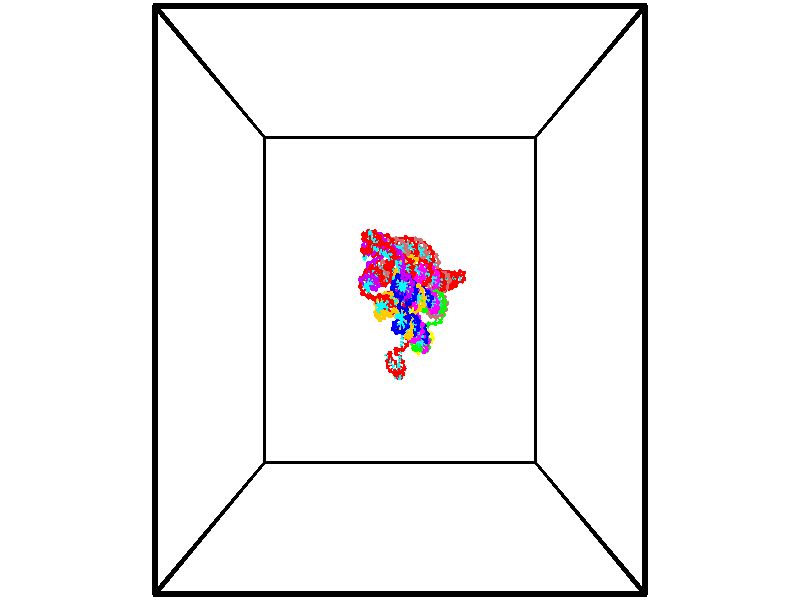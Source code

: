 // switches for output
#declare DRAW_BASES = 1; // possible values are 0, 1; only relevant for DNA ribbons
#declare DRAW_BASES_TYPE = 3; // possible values are 1, 2, 3; only relevant for DNA ribbons
#declare DRAW_FOG = 0; // set to 1 to enable fog

#include "colors.inc"

#include "transforms.inc"
background { rgb <1, 1, 1>}

#default {
   normal{
       ripples 0.25
       frequency 0.20
       turbulence 0.2
       lambda 5
   }
	finish {
		phong 0.1
		phong_size 40.
	}
}

// original window dimensions: 1024x640


// camera settings

camera {
	sky <-0, 1, 0>
	up <-0, 1, 0>
	right 1.6 * <1, 0, 0>
	location <18.5, 18.5, 82.5562>
	look_at <18.5, 18.5, 18.5>
	direction <0, 0, -64.0562>
	angle 67.0682
}


# declare cpy_camera_pos = <18.5, 18.5, 82.5562>;
# if (DRAW_FOG = 1)
fog {
	fog_type 2
	up vnormalize(cpy_camera_pos)
	color rgbt<1,1,1,0.3>
	distance 1e-5
	fog_alt 3e-3
	fog_offset 29.6
}
# end


// LIGHTS

# declare lum = 6;
global_settings {
	ambient_light rgb lum * <0.05, 0.05, 0.05>
	max_trace_level 15
}# declare cpy_direct_light_amount = 0.25;
light_source
{	1000 * <-1, -1, 1>,
	rgb lum * cpy_direct_light_amount
	parallel
}

light_source
{	1000 * <1, 1, -1>,
	rgb lum * cpy_direct_light_amount
	parallel
}

// strand 0

// nucleotide -1

// particle -1
sphere {
	<22.845814, 17.154306, -2.374342> 0.250000
	pigment { color rgbt <1,0,0,0> }
	no_shadow
}
cylinder {
	<22.743038, 16.839428, -2.598595>,  <22.681374, 16.650501, -2.733147>, 0.100000
	pigment { color rgbt <1,0,0,0> }
	no_shadow
}
cylinder {
	<22.743038, 16.839428, -2.598595>,  <22.845814, 17.154306, -2.374342>, 0.100000
	pigment { color rgbt <1,0,0,0> }
	no_shadow
}

// particle -1
sphere {
	<22.743038, 16.839428, -2.598595> 0.100000
	pigment { color rgbt <1,0,0,0> }
	no_shadow
}
sphere {
	0, 1
	scale<0.080000,0.200000,0.300000>
	matrix <0.836031, 0.109962, -0.537551,
		0.484806, -0.606822, 0.629865,
		-0.256937, -0.787194, -0.560632,
		22.665956, 16.603270, -2.766785>
	pigment { color rgbt <0,1,1,0> }
	no_shadow
}
cylinder {
	<22.568819, 17.673210, -1.788314>,  <22.845814, 17.154306, -2.374342>, 0.130000
	pigment { color rgbt <1,0,0,0> }
	no_shadow
}

// nucleotide -1

// particle -1
sphere {
	<22.568819, 17.673210, -1.788314> 0.250000
	pigment { color rgbt <1,0,0,0> }
	no_shadow
}
cylinder {
	<22.393822, 17.924034, -1.530509>,  <22.288824, 18.074528, -1.375826>, 0.100000
	pigment { color rgbt <1,0,0,0> }
	no_shadow
}
cylinder {
	<22.393822, 17.924034, -1.530509>,  <22.568819, 17.673210, -1.788314>, 0.100000
	pigment { color rgbt <1,0,0,0> }
	no_shadow
}

// particle -1
sphere {
	<22.393822, 17.924034, -1.530509> 0.100000
	pigment { color rgbt <1,0,0,0> }
	no_shadow
}
sphere {
	0, 1
	scale<0.080000,0.200000,0.300000>
	matrix <0.793085, 0.606879, -0.052104,
		-0.423814, 0.488358, -0.762816,
		-0.437492, 0.627060, 0.644513,
		22.262573, 18.112152, -1.337155>
	pigment { color rgbt <0,1,1,0> }
	no_shadow
}
cylinder {
	<22.628759, 18.408323, -1.932578>,  <22.568819, 17.673210, -1.788314>, 0.130000
	pigment { color rgbt <1,0,0,0> }
	no_shadow
}

// nucleotide -1

// particle -1
sphere {
	<22.628759, 18.408323, -1.932578> 0.250000
	pigment { color rgbt <1,0,0,0> }
	no_shadow
}
cylinder {
	<22.627121, 18.463619, -1.536422>,  <22.626139, 18.496798, -1.298729>, 0.100000
	pigment { color rgbt <1,0,0,0> }
	no_shadow
}
cylinder {
	<22.627121, 18.463619, -1.536422>,  <22.628759, 18.408323, -1.932578>, 0.100000
	pigment { color rgbt <1,0,0,0> }
	no_shadow
}

// particle -1
sphere {
	<22.627121, 18.463619, -1.536422> 0.100000
	pigment { color rgbt <1,0,0,0> }
	no_shadow
}
sphere {
	0, 1
	scale<0.080000,0.200000,0.300000>
	matrix <0.775892, 0.625240, -0.084064,
		-0.630853, 0.768091, -0.109819,
		-0.004095, 0.138240, 0.990390,
		22.625893, 18.505091, -1.239305>
	pigment { color rgbt <0,1,1,0> }
	no_shadow
}
cylinder {
	<22.364723, 19.104837, -1.840298>,  <22.628759, 18.408323, -1.932578>, 0.130000
	pigment { color rgbt <1,0,0,0> }
	no_shadow
}

// nucleotide -1

// particle -1
sphere {
	<22.364723, 19.104837, -1.840298> 0.250000
	pigment { color rgbt <1,0,0,0> }
	no_shadow
}
cylinder {
	<22.642693, 18.943130, -1.602426>,  <22.809475, 18.846106, -1.459702>, 0.100000
	pigment { color rgbt <1,0,0,0> }
	no_shadow
}
cylinder {
	<22.642693, 18.943130, -1.602426>,  <22.364723, 19.104837, -1.840298>, 0.100000
	pigment { color rgbt <1,0,0,0> }
	no_shadow
}

// particle -1
sphere {
	<22.642693, 18.943130, -1.602426> 0.100000
	pigment { color rgbt <1,0,0,0> }
	no_shadow
}
sphere {
	0, 1
	scale<0.080000,0.200000,0.300000>
	matrix <0.655682, 0.695779, -0.293211,
		-0.295231, 0.593681, 0.748586,
		0.694925, -0.404269, 0.594681,
		22.851170, 18.821850, -1.424021>
	pigment { color rgbt <0,1,1,0> }
	no_shadow
}
cylinder {
	<22.683844, 19.674444, -1.662436>,  <22.364723, 19.104837, -1.840298>, 0.130000
	pigment { color rgbt <1,0,0,0> }
	no_shadow
}

// nucleotide -1

// particle -1
sphere {
	<22.683844, 19.674444, -1.662436> 0.250000
	pigment { color rgbt <1,0,0,0> }
	no_shadow
}
cylinder {
	<22.936741, 19.372402, -1.593057>,  <23.088480, 19.191177, -1.551430>, 0.100000
	pigment { color rgbt <1,0,0,0> }
	no_shadow
}
cylinder {
	<22.936741, 19.372402, -1.593057>,  <22.683844, 19.674444, -1.662436>, 0.100000
	pigment { color rgbt <1,0,0,0> }
	no_shadow
}

// particle -1
sphere {
	<22.936741, 19.372402, -1.593057> 0.100000
	pigment { color rgbt <1,0,0,0> }
	no_shadow
}
sphere {
	0, 1
	scale<0.080000,0.200000,0.300000>
	matrix <0.774745, 0.617981, -0.133683,
		-0.006242, 0.218897, 0.975728,
		0.632244, -0.755105, 0.173447,
		23.126413, 19.145870, -1.541023>
	pigment { color rgbt <0,1,1,0> }
	no_shadow
}
cylinder {
	<23.172220, 19.792208, -1.105487>,  <22.683844, 19.674444, -1.662436>, 0.130000
	pigment { color rgbt <1,0,0,0> }
	no_shadow
}

// nucleotide -1

// particle -1
sphere {
	<23.172220, 19.792208, -1.105487> 0.250000
	pigment { color rgbt <1,0,0,0> }
	no_shadow
}
cylinder {
	<23.332504, 19.533630, -1.365193>,  <23.428675, 19.378485, -1.521016>, 0.100000
	pigment { color rgbt <1,0,0,0> }
	no_shadow
}
cylinder {
	<23.332504, 19.533630, -1.365193>,  <23.172220, 19.792208, -1.105487>, 0.100000
	pigment { color rgbt <1,0,0,0> }
	no_shadow
}

// particle -1
sphere {
	<23.332504, 19.533630, -1.365193> 0.100000
	pigment { color rgbt <1,0,0,0> }
	no_shadow
}
sphere {
	0, 1
	scale<0.080000,0.200000,0.300000>
	matrix <0.762853, 0.627881, -0.154340,
		0.507433, -0.433447, 0.744738,
		0.400708, -0.646443, -0.649264,
		23.452717, 19.339697, -1.559972>
	pigment { color rgbt <0,1,1,0> }
	no_shadow
}
cylinder {
	<23.901199, 19.776995, -0.918667>,  <23.172220, 19.792208, -1.105487>, 0.130000
	pigment { color rgbt <1,0,0,0> }
	no_shadow
}

// nucleotide -1

// particle -1
sphere {
	<23.901199, 19.776995, -0.918667> 0.250000
	pigment { color rgbt <1,0,0,0> }
	no_shadow
}
cylinder {
	<23.830013, 19.652126, -1.291950>,  <23.787302, 19.577206, -1.515920>, 0.100000
	pigment { color rgbt <1,0,0,0> }
	no_shadow
}
cylinder {
	<23.830013, 19.652126, -1.291950>,  <23.901199, 19.776995, -0.918667>, 0.100000
	pigment { color rgbt <1,0,0,0> }
	no_shadow
}

// particle -1
sphere {
	<23.830013, 19.652126, -1.291950> 0.100000
	pigment { color rgbt <1,0,0,0> }
	no_shadow
}
sphere {
	0, 1
	scale<0.080000,0.200000,0.300000>
	matrix <0.569197, 0.740939, -0.356404,
		0.802710, -0.594607, 0.045826,
		-0.177966, -0.312173, -0.933208,
		23.776623, 19.558474, -1.571913>
	pigment { color rgbt <0,1,1,0> }
	no_shadow
}
cylinder {
	<24.538412, 19.787519, -1.282725>,  <23.901199, 19.776995, -0.918667>, 0.130000
	pigment { color rgbt <1,0,0,0> }
	no_shadow
}

// nucleotide -1

// particle -1
sphere {
	<24.538412, 19.787519, -1.282725> 0.250000
	pigment { color rgbt <1,0,0,0> }
	no_shadow
}
cylinder {
	<24.269897, 19.781670, -1.579147>,  <24.108789, 19.778160, -1.757000>, 0.100000
	pigment { color rgbt <1,0,0,0> }
	no_shadow
}
cylinder {
	<24.269897, 19.781670, -1.579147>,  <24.538412, 19.787519, -1.282725>, 0.100000
	pigment { color rgbt <1,0,0,0> }
	no_shadow
}

// particle -1
sphere {
	<24.269897, 19.781670, -1.579147> 0.100000
	pigment { color rgbt <1,0,0,0> }
	no_shadow
}
sphere {
	0, 1
	scale<0.080000,0.200000,0.300000>
	matrix <0.589465, 0.595582, -0.545722,
		0.449340, -0.803161, -0.391185,
		-0.671286, -0.014625, -0.741055,
		24.068512, 19.777283, -1.801463>
	pigment { color rgbt <0,1,1,0> }
	no_shadow
}
cylinder {
	<24.793045, 19.503204, -1.976843>,  <24.538412, 19.787519, -1.282725>, 0.130000
	pigment { color rgbt <1,0,0,0> }
	no_shadow
}

// nucleotide -1

// particle -1
sphere {
	<24.793045, 19.503204, -1.976843> 0.250000
	pigment { color rgbt <1,0,0,0> }
	no_shadow
}
cylinder {
	<24.531071, 19.805454, -1.980567>,  <24.373886, 19.986805, -1.982801>, 0.100000
	pigment { color rgbt <1,0,0,0> }
	no_shadow
}
cylinder {
	<24.531071, 19.805454, -1.980567>,  <24.793045, 19.503204, -1.976843>, 0.100000
	pigment { color rgbt <1,0,0,0> }
	no_shadow
}

// particle -1
sphere {
	<24.531071, 19.805454, -1.980567> 0.100000
	pigment { color rgbt <1,0,0,0> }
	no_shadow
}
sphere {
	0, 1
	scale<0.080000,0.200000,0.300000>
	matrix <0.722703, 0.622705, -0.299899,
		-0.220814, -0.203143, -0.953926,
		-0.654937, 0.755627, -0.009310,
		24.334589, 20.032143, -1.983360>
	pigment { color rgbt <0,1,1,0> }
	no_shadow
}
cylinder {
	<24.814852, 19.919365, -2.601260>,  <24.793045, 19.503204, -1.976843>, 0.130000
	pigment { color rgbt <1,0,0,0> }
	no_shadow
}

// nucleotide -1

// particle -1
sphere {
	<24.814852, 19.919365, -2.601260> 0.250000
	pigment { color rgbt <1,0,0,0> }
	no_shadow
}
cylinder {
	<24.711143, 20.106110, -2.263072>,  <24.648918, 20.218157, -2.060159>, 0.100000
	pigment { color rgbt <1,0,0,0> }
	no_shadow
}
cylinder {
	<24.711143, 20.106110, -2.263072>,  <24.814852, 19.919365, -2.601260>, 0.100000
	pigment { color rgbt <1,0,0,0> }
	no_shadow
}

// particle -1
sphere {
	<24.711143, 20.106110, -2.263072> 0.100000
	pigment { color rgbt <1,0,0,0> }
	no_shadow
}
sphere {
	0, 1
	scale<0.080000,0.200000,0.300000>
	matrix <0.728450, 0.669317, -0.146205,
		-0.634145, 0.577975, -0.513620,
		-0.259271, 0.466862, 0.845469,
		24.633362, 20.246168, -2.009431>
	pigment { color rgbt <0,1,1,0> }
	no_shadow
}
cylinder {
	<24.870590, 20.662693, -2.679570>,  <24.814852, 19.919365, -2.601260>, 0.130000
	pigment { color rgbt <1,0,0,0> }
	no_shadow
}

// nucleotide -1

// particle -1
sphere {
	<24.870590, 20.662693, -2.679570> 0.250000
	pigment { color rgbt <1,0,0,0> }
	no_shadow
}
cylinder {
	<24.972664, 20.594852, -2.298809>,  <25.033907, 20.554148, -2.070352>, 0.100000
	pigment { color rgbt <1,0,0,0> }
	no_shadow
}
cylinder {
	<24.972664, 20.594852, -2.298809>,  <24.870590, 20.662693, -2.679570>, 0.100000
	pigment { color rgbt <1,0,0,0> }
	no_shadow
}

// particle -1
sphere {
	<24.972664, 20.594852, -2.298809> 0.100000
	pigment { color rgbt <1,0,0,0> }
	no_shadow
}
sphere {
	0, 1
	scale<0.080000,0.200000,0.300000>
	matrix <0.744373, 0.662777, -0.081462,
		-0.617083, 0.729358, 0.295375,
		0.255183, -0.169601, 0.951902,
		25.049219, 20.543972, -2.013238>
	pigment { color rgbt <0,1,1,0> }
	no_shadow
}
cylinder {
	<24.998749, 21.337448, -2.472015>,  <24.870590, 20.662693, -2.679570>, 0.130000
	pigment { color rgbt <1,0,0,0> }
	no_shadow
}

// nucleotide -1

// particle -1
sphere {
	<24.998749, 21.337448, -2.472015> 0.250000
	pigment { color rgbt <1,0,0,0> }
	no_shadow
}
cylinder {
	<25.188740, 21.096478, -2.215427>,  <25.302734, 20.951895, -2.061475>, 0.100000
	pigment { color rgbt <1,0,0,0> }
	no_shadow
}
cylinder {
	<25.188740, 21.096478, -2.215427>,  <24.998749, 21.337448, -2.472015>, 0.100000
	pigment { color rgbt <1,0,0,0> }
	no_shadow
}

// particle -1
sphere {
	<25.188740, 21.096478, -2.215427> 0.100000
	pigment { color rgbt <1,0,0,0> }
	no_shadow
}
sphere {
	0, 1
	scale<0.080000,0.200000,0.300000>
	matrix <0.816686, 0.573255, -0.066352,
		-0.327753, 0.555394, 0.764274,
		0.474976, -0.602424, 0.641469,
		25.331232, 20.915751, -2.022987>
	pigment { color rgbt <0,1,1,0> }
	no_shadow
}
cylinder {
	<25.305664, 21.790657, -1.925024>,  <24.998749, 21.337448, -2.472015>, 0.130000
	pigment { color rgbt <1,0,0,0> }
	no_shadow
}

// nucleotide -1

// particle -1
sphere {
	<25.305664, 21.790657, -1.925024> 0.250000
	pigment { color rgbt <1,0,0,0> }
	no_shadow
}
cylinder {
	<25.479446, 21.432144, -1.960641>,  <25.583715, 21.217037, -1.982012>, 0.100000
	pigment { color rgbt <1,0,0,0> }
	no_shadow
}
cylinder {
	<25.479446, 21.432144, -1.960641>,  <25.305664, 21.790657, -1.925024>, 0.100000
	pigment { color rgbt <1,0,0,0> }
	no_shadow
}

// particle -1
sphere {
	<25.479446, 21.432144, -1.960641> 0.100000
	pigment { color rgbt <1,0,0,0> }
	no_shadow
}
sphere {
	0, 1
	scale<0.080000,0.200000,0.300000>
	matrix <0.875522, 0.443452, -0.191863,
		0.211449, 0.005397, 0.977374,
		0.434454, -0.896282, -0.089042,
		25.609783, 21.163260, -1.987354>
	pigment { color rgbt <0,1,1,0> }
	no_shadow
}
cylinder {
	<25.884418, 21.585522, -1.468205>,  <25.305664, 21.790657, -1.925024>, 0.130000
	pigment { color rgbt <1,0,0,0> }
	no_shadow
}

// nucleotide -1

// particle -1
sphere {
	<25.884418, 21.585522, -1.468205> 0.250000
	pigment { color rgbt <1,0,0,0> }
	no_shadow
}
cylinder {
	<25.892872, 21.454491, -1.846040>,  <25.897943, 21.375872, -2.072742>, 0.100000
	pigment { color rgbt <1,0,0,0> }
	no_shadow
}
cylinder {
	<25.892872, 21.454491, -1.846040>,  <25.884418, 21.585522, -1.468205>, 0.100000
	pigment { color rgbt <1,0,0,0> }
	no_shadow
}

// particle -1
sphere {
	<25.892872, 21.454491, -1.846040> 0.100000
	pigment { color rgbt <1,0,0,0> }
	no_shadow
}
sphere {
	0, 1
	scale<0.080000,0.200000,0.300000>
	matrix <0.895404, 0.426497, -0.127875,
		0.444753, -0.843085, 0.302327,
		0.021132, -0.327578, -0.944588,
		25.899212, 21.356216, -2.129417>
	pigment { color rgbt <0,1,1,0> }
	no_shadow
}
cylinder {
	<25.777445, 21.524633, -0.777081>,  <25.884418, 21.585522, -1.468205>, 0.130000
	pigment { color rgbt <1,0,0,0> }
	no_shadow
}

// nucleotide -1

// particle -1
sphere {
	<25.777445, 21.524633, -0.777081> 0.250000
	pigment { color rgbt <1,0,0,0> }
	no_shadow
}
cylinder {
	<25.439137, 21.474174, -0.984448>,  <25.236151, 21.443899, -1.108868>, 0.100000
	pigment { color rgbt <1,0,0,0> }
	no_shadow
}
cylinder {
	<25.439137, 21.474174, -0.984448>,  <25.777445, 21.524633, -0.777081>, 0.100000
	pigment { color rgbt <1,0,0,0> }
	no_shadow
}

// particle -1
sphere {
	<25.439137, 21.474174, -0.984448> 0.100000
	pigment { color rgbt <1,0,0,0> }
	no_shadow
}
sphere {
	0, 1
	scale<0.080000,0.200000,0.300000>
	matrix <0.506541, 0.115354, -0.854465,
		0.167586, -0.985282, -0.033667,
		-0.845773, -0.126142, -0.518417,
		25.185406, 21.436331, -1.139973>
	pigment { color rgbt <0,1,1,0> }
	no_shadow
}
cylinder {
	<25.701740, 21.404209, -0.003994>,  <25.777445, 21.524633, -0.777081>, 0.130000
	pigment { color rgbt <1,0,0,0> }
	no_shadow
}

// nucleotide -1

// particle -1
sphere {
	<25.701740, 21.404209, -0.003994> 0.250000
	pigment { color rgbt <1,0,0,0> }
	no_shadow
}
cylinder {
	<26.042629, 21.475594, 0.192725>,  <26.247164, 21.518425, 0.310757>, 0.100000
	pigment { color rgbt <1,0,0,0> }
	no_shadow
}
cylinder {
	<26.042629, 21.475594, 0.192725>,  <25.701740, 21.404209, -0.003994>, 0.100000
	pigment { color rgbt <1,0,0,0> }
	no_shadow
}

// particle -1
sphere {
	<26.042629, 21.475594, 0.192725> 0.100000
	pigment { color rgbt <1,0,0,0> }
	no_shadow
}
sphere {
	0, 1
	scale<0.080000,0.200000,0.300000>
	matrix <0.419733, 0.327922, -0.846340,
		-0.312311, 0.927695, 0.204557,
		0.852224, 0.178461, 0.491798,
		26.298296, 21.529133, 0.340265>
	pigment { color rgbt <0,1,1,0> }
	no_shadow
}
cylinder {
	<25.893604, 21.600534, 0.645555>,  <25.701740, 21.404209, -0.003994>, 0.130000
	pigment { color rgbt <1,0,0,0> }
	no_shadow
}

// nucleotide -1

// particle -1
sphere {
	<25.893604, 21.600534, 0.645555> 0.250000
	pigment { color rgbt <1,0,0,0> }
	no_shadow
}
cylinder {
	<26.249653, 21.493290, 0.792958>,  <26.463282, 21.428944, 0.881400>, 0.100000
	pigment { color rgbt <1,0,0,0> }
	no_shadow
}
cylinder {
	<26.249653, 21.493290, 0.792958>,  <25.893604, 21.600534, 0.645555>, 0.100000
	pigment { color rgbt <1,0,0,0> }
	no_shadow
}

// particle -1
sphere {
	<26.249653, 21.493290, 0.792958> 0.100000
	pigment { color rgbt <1,0,0,0> }
	no_shadow
}
sphere {
	0, 1
	scale<0.080000,0.200000,0.300000>
	matrix <-0.447527, -0.361605, 0.817901,
		-0.086032, -0.892950, -0.441859,
		0.890123, -0.268109, 0.368509,
		26.516689, 21.412857, 0.903511>
	pigment { color rgbt <0,1,1,0> }
	no_shadow
}
cylinder {
	<25.745070, 20.910557, 0.860974>,  <25.893604, 21.600534, 0.645555>, 0.130000
	pigment { color rgbt <1,0,0,0> }
	no_shadow
}

// nucleotide -1

// particle -1
sphere {
	<25.745070, 20.910557, 0.860974> 0.250000
	pigment { color rgbt <1,0,0,0> }
	no_shadow
}
cylinder {
	<26.069122, 21.054382, 1.046188>,  <26.263554, 21.140678, 1.157317>, 0.100000
	pigment { color rgbt <1,0,0,0> }
	no_shadow
}
cylinder {
	<26.069122, 21.054382, 1.046188>,  <25.745070, 20.910557, 0.860974>, 0.100000
	pigment { color rgbt <1,0,0,0> }
	no_shadow
}

// particle -1
sphere {
	<26.069122, 21.054382, 1.046188> 0.100000
	pigment { color rgbt <1,0,0,0> }
	no_shadow
}
sphere {
	0, 1
	scale<0.080000,0.200000,0.300000>
	matrix <-0.411242, -0.214353, 0.885964,
		0.417814, -0.908167, -0.025786,
		0.810131, 0.359564, 0.463036,
		26.312162, 21.162251, 1.185099>
	pigment { color rgbt <0,1,1,0> }
	no_shadow
}
cylinder {
	<25.693529, 20.751514, 1.579378>,  <25.745070, 20.910557, 0.860974>, 0.130000
	pigment { color rgbt <1,0,0,0> }
	no_shadow
}

// nucleotide -1

// particle -1
sphere {
	<25.693529, 20.751514, 1.579378> 0.250000
	pigment { color rgbt <1,0,0,0> }
	no_shadow
}
cylinder {
	<26.016743, 20.977268, 1.646968>,  <26.210670, 21.112720, 1.687523>, 0.100000
	pigment { color rgbt <1,0,0,0> }
	no_shadow
}
cylinder {
	<26.016743, 20.977268, 1.646968>,  <25.693529, 20.751514, 1.579378>, 0.100000
	pigment { color rgbt <1,0,0,0> }
	no_shadow
}

// particle -1
sphere {
	<26.016743, 20.977268, 1.646968> 0.100000
	pigment { color rgbt <1,0,0,0> }
	no_shadow
}
sphere {
	0, 1
	scale<0.080000,0.200000,0.300000>
	matrix <-0.169935, -0.051347, 0.984117,
		0.564095, -0.823915, 0.054418,
		0.808034, 0.564383, 0.168976,
		26.259153, 21.146584, 1.697661>
	pigment { color rgbt <0,1,1,0> }
	no_shadow
}
cylinder {
	<26.062902, 20.410673, 2.130146>,  <25.693529, 20.751514, 1.579378>, 0.130000
	pigment { color rgbt <1,0,0,0> }
	no_shadow
}

// nucleotide -1

// particle -1
sphere {
	<26.062902, 20.410673, 2.130146> 0.250000
	pigment { color rgbt <1,0,0,0> }
	no_shadow
}
cylinder {
	<26.161266, 20.797466, 2.103394>,  <26.220285, 21.029543, 2.087343>, 0.100000
	pigment { color rgbt <1,0,0,0> }
	no_shadow
}
cylinder {
	<26.161266, 20.797466, 2.103394>,  <26.062902, 20.410673, 2.130146>, 0.100000
	pigment { color rgbt <1,0,0,0> }
	no_shadow
}

// particle -1
sphere {
	<26.161266, 20.797466, 2.103394> 0.100000
	pigment { color rgbt <1,0,0,0> }
	no_shadow
}
sphere {
	0, 1
	scale<0.080000,0.200000,0.300000>
	matrix <0.035243, 0.060034, 0.997574,
		0.968652, -0.247671, -0.019317,
		0.245910, 0.966983, -0.066880,
		26.235039, 21.087561, 2.083330>
	pigment { color rgbt <0,1,1,0> }
	no_shadow
}
cylinder {
	<26.787943, 20.555950, 2.319829>,  <26.062902, 20.410673, 2.130146>, 0.130000
	pigment { color rgbt <1,0,0,0> }
	no_shadow
}

// nucleotide -1

// particle -1
sphere {
	<26.787943, 20.555950, 2.319829> 0.250000
	pigment { color rgbt <1,0,0,0> }
	no_shadow
}
cylinder {
	<26.538403, 20.862377, 2.381738>,  <26.388678, 21.046232, 2.418883>, 0.100000
	pigment { color rgbt <1,0,0,0> }
	no_shadow
}
cylinder {
	<26.538403, 20.862377, 2.381738>,  <26.787943, 20.555950, 2.319829>, 0.100000
	pigment { color rgbt <1,0,0,0> }
	no_shadow
}

// particle -1
sphere {
	<26.538403, 20.862377, 2.381738> 0.100000
	pigment { color rgbt <1,0,0,0> }
	no_shadow
}
sphere {
	0, 1
	scale<0.080000,0.200000,0.300000>
	matrix <0.144072, -0.081915, 0.986171,
		0.768150, 0.637521, -0.059266,
		-0.623850, 0.766066, 0.154772,
		26.351248, 21.092197, 2.428169>
	pigment { color rgbt <0,1,1,0> }
	no_shadow
}
cylinder {
	<27.013721, 20.825531, 2.960684>,  <26.787943, 20.555950, 2.319829>, 0.130000
	pigment { color rgbt <1,0,0,0> }
	no_shadow
}

// nucleotide -1

// particle -1
sphere {
	<27.013721, 20.825531, 2.960684> 0.250000
	pigment { color rgbt <1,0,0,0> }
	no_shadow
}
cylinder {
	<26.652882, 20.992176, 2.915699>,  <26.436377, 21.092163, 2.888707>, 0.100000
	pigment { color rgbt <1,0,0,0> }
	no_shadow
}
cylinder {
	<26.652882, 20.992176, 2.915699>,  <27.013721, 20.825531, 2.960684>, 0.100000
	pigment { color rgbt <1,0,0,0> }
	no_shadow
}

// particle -1
sphere {
	<26.652882, 20.992176, 2.915699> 0.100000
	pigment { color rgbt <1,0,0,0> }
	no_shadow
}
sphere {
	0, 1
	scale<0.080000,0.200000,0.300000>
	matrix <-0.164776, -0.091687, 0.982060,
		0.398827, 0.904449, 0.151359,
		-0.902101, 0.416612, -0.112464,
		26.382252, 21.117159, 2.881959>
	pigment { color rgbt <0,1,1,0> }
	no_shadow
}
cylinder {
	<26.898987, 21.455654, 3.404746>,  <27.013721, 20.825531, 2.960684>, 0.130000
	pigment { color rgbt <1,0,0,0> }
	no_shadow
}

// nucleotide -1

// particle -1
sphere {
	<26.898987, 21.455654, 3.404746> 0.250000
	pigment { color rgbt <1,0,0,0> }
	no_shadow
}
cylinder {
	<26.601349, 21.194225, 3.349365>,  <26.422766, 21.037369, 3.316137>, 0.100000
	pigment { color rgbt <1,0,0,0> }
	no_shadow
}
cylinder {
	<26.601349, 21.194225, 3.349365>,  <26.898987, 21.455654, 3.404746>, 0.100000
	pigment { color rgbt <1,0,0,0> }
	no_shadow
}

// particle -1
sphere {
	<26.601349, 21.194225, 3.349365> 0.100000
	pigment { color rgbt <1,0,0,0> }
	no_shadow
}
sphere {
	0, 1
	scale<0.080000,0.200000,0.300000>
	matrix <-0.165507, -0.020442, 0.985997,
		-0.647251, 0.756588, -0.092960,
		-0.744093, -0.653572, -0.138452,
		26.378120, 20.998154, 3.307830>
	pigment { color rgbt <0,1,1,0> }
	no_shadow
}
cylinder {
	<26.317530, 21.581821, 3.876445>,  <26.898987, 21.455654, 3.404746>, 0.130000
	pigment { color rgbt <1,0,0,0> }
	no_shadow
}

// nucleotide -1

// particle -1
sphere {
	<26.317530, 21.581821, 3.876445> 0.250000
	pigment { color rgbt <1,0,0,0> }
	no_shadow
}
cylinder {
	<26.324947, 21.185925, 3.819777>,  <26.329399, 20.948387, 3.785776>, 0.100000
	pigment { color rgbt <1,0,0,0> }
	no_shadow
}
cylinder {
	<26.324947, 21.185925, 3.819777>,  <26.317530, 21.581821, 3.876445>, 0.100000
	pigment { color rgbt <1,0,0,0> }
	no_shadow
}

// particle -1
sphere {
	<26.324947, 21.185925, 3.819777> 0.100000
	pigment { color rgbt <1,0,0,0> }
	no_shadow
}
sphere {
	0, 1
	scale<0.080000,0.200000,0.300000>
	matrix <-0.334594, -0.139668, 0.931955,
		-0.942180, 0.030118, -0.333752,
		0.018546, -0.989740, -0.141670,
		26.330511, 20.889002, 3.777276>
	pigment { color rgbt <0,1,1,0> }
	no_shadow
}
cylinder {
	<25.602074, 21.265032, 3.938347>,  <26.317530, 21.581821, 3.876445>, 0.130000
	pigment { color rgbt <1,0,0,0> }
	no_shadow
}

// nucleotide -1

// particle -1
sphere {
	<25.602074, 21.265032, 3.938347> 0.250000
	pigment { color rgbt <1,0,0,0> }
	no_shadow
}
cylinder {
	<25.931931, 21.076786, 4.063877>,  <26.129845, 20.963839, 4.139194>, 0.100000
	pigment { color rgbt <1,0,0,0> }
	no_shadow
}
cylinder {
	<25.931931, 21.076786, 4.063877>,  <25.602074, 21.265032, 3.938347>, 0.100000
	pigment { color rgbt <1,0,0,0> }
	no_shadow
}

// particle -1
sphere {
	<25.931931, 21.076786, 4.063877> 0.100000
	pigment { color rgbt <1,0,0,0> }
	no_shadow
}
sphere {
	0, 1
	scale<0.080000,0.200000,0.300000>
	matrix <-0.436556, -0.176706, 0.882153,
		-0.359701, -0.864462, -0.351170,
		0.824642, -0.470617, 0.313824,
		26.179323, 20.935600, 4.158024>
	pigment { color rgbt <0,1,1,0> }
	no_shadow
}
cylinder {
	<25.502895, 20.482969, 3.968130>,  <25.602074, 21.265032, 3.938347>, 0.130000
	pigment { color rgbt <1,0,0,0> }
	no_shadow
}

// nucleotide -1

// particle -1
sphere {
	<25.502895, 20.482969, 3.968130> 0.250000
	pigment { color rgbt <1,0,0,0> }
	no_shadow
}
cylinder {
	<25.706642, 20.685760, 4.246271>,  <25.828890, 20.807436, 4.413156>, 0.100000
	pigment { color rgbt <1,0,0,0> }
	no_shadow
}
cylinder {
	<25.706642, 20.685760, 4.246271>,  <25.502895, 20.482969, 3.968130>, 0.100000
	pigment { color rgbt <1,0,0,0> }
	no_shadow
}

// particle -1
sphere {
	<25.706642, 20.685760, 4.246271> 0.100000
	pigment { color rgbt <1,0,0,0> }
	no_shadow
}
sphere {
	0, 1
	scale<0.080000,0.200000,0.300000>
	matrix <-0.630542, -0.330012, 0.702502,
		0.585629, -0.796281, 0.151575,
		0.509367, 0.506980, 0.695353,
		25.859453, 20.837854, 4.454877>
	pigment { color rgbt <0,1,1,0> }
	no_shadow
}
cylinder {
	<25.249285, 20.218122, 4.540566>,  <25.502895, 20.482969, 3.968130>, 0.130000
	pigment { color rgbt <1,0,0,0> }
	no_shadow
}

// nucleotide -1

// particle -1
sphere {
	<25.249285, 20.218122, 4.540566> 0.250000
	pigment { color rgbt <1,0,0,0> }
	no_shadow
}
cylinder {
	<25.492062, 20.508114, 4.670815>,  <25.637728, 20.682108, 4.748964>, 0.100000
	pigment { color rgbt <1,0,0,0> }
	no_shadow
}
cylinder {
	<25.492062, 20.508114, 4.670815>,  <25.249285, 20.218122, 4.540566>, 0.100000
	pigment { color rgbt <1,0,0,0> }
	no_shadow
}

// particle -1
sphere {
	<25.492062, 20.508114, 4.670815> 0.100000
	pigment { color rgbt <1,0,0,0> }
	no_shadow
}
sphere {
	0, 1
	scale<0.080000,0.200000,0.300000>
	matrix <-0.395257, -0.080097, 0.915072,
		0.689487, -0.684100, 0.237938,
		0.606943, 0.724977, 0.325621,
		25.674145, 20.725607, 4.768501>
	pigment { color rgbt <0,1,1,0> }
	no_shadow
}
cylinder {
	<25.673141, 20.000135, 5.083884>,  <25.249285, 20.218122, 4.540566>, 0.130000
	pigment { color rgbt <1,0,0,0> }
	no_shadow
}

// nucleotide -1

// particle -1
sphere {
	<25.673141, 20.000135, 5.083884> 0.250000
	pigment { color rgbt <1,0,0,0> }
	no_shadow
}
cylinder {
	<25.584641, 20.390221, 5.083153>,  <25.531540, 20.624271, 5.082714>, 0.100000
	pigment { color rgbt <1,0,0,0> }
	no_shadow
}
cylinder {
	<25.584641, 20.390221, 5.083153>,  <25.673141, 20.000135, 5.083884>, 0.100000
	pigment { color rgbt <1,0,0,0> }
	no_shadow
}

// particle -1
sphere {
	<25.584641, 20.390221, 5.083153> 0.100000
	pigment { color rgbt <1,0,0,0> }
	no_shadow
}
sphere {
	0, 1
	scale<0.080000,0.200000,0.300000>
	matrix <-0.455682, -0.101726, 0.884311,
		0.862207, 0.196489, 0.466895,
		-0.221253, 0.975215, -0.001828,
		25.518265, 20.682785, 5.082604>
	pigment { color rgbt <0,1,1,0> }
	no_shadow
}
cylinder {
	<25.687456, 20.282331, 5.774526>,  <25.673141, 20.000135, 5.083884>, 0.130000
	pigment { color rgbt <1,0,0,0> }
	no_shadow
}

// nucleotide -1

// particle -1
sphere {
	<25.687456, 20.282331, 5.774526> 0.250000
	pigment { color rgbt <1,0,0,0> }
	no_shadow
}
cylinder {
	<25.492344, 20.578228, 5.589115>,  <25.375277, 20.755766, 5.477869>, 0.100000
	pigment { color rgbt <1,0,0,0> }
	no_shadow
}
cylinder {
	<25.492344, 20.578228, 5.589115>,  <25.687456, 20.282331, 5.774526>, 0.100000
	pigment { color rgbt <1,0,0,0> }
	no_shadow
}

// particle -1
sphere {
	<25.492344, 20.578228, 5.589115> 0.100000
	pigment { color rgbt <1,0,0,0> }
	no_shadow
}
sphere {
	0, 1
	scale<0.080000,0.200000,0.300000>
	matrix <-0.545844, 0.155930, 0.823250,
		0.681268, 0.654577, 0.327723,
		-0.487779, 0.739739, -0.463527,
		25.346010, 20.800150, 5.450057>
	pigment { color rgbt <0,1,1,0> }
	no_shadow
}
cylinder {
	<25.767513, 20.992573, 6.104796>,  <25.687456, 20.282331, 5.774526>, 0.130000
	pigment { color rgbt <1,0,0,0> }
	no_shadow
}

// nucleotide -1

// particle -1
sphere {
	<25.767513, 20.992573, 6.104796> 0.250000
	pigment { color rgbt <1,0,0,0> }
	no_shadow
}
cylinder {
	<25.403816, 20.886074, 5.976802>,  <25.185598, 20.822174, 5.900005>, 0.100000
	pigment { color rgbt <1,0,0,0> }
	no_shadow
}
cylinder {
	<25.403816, 20.886074, 5.976802>,  <25.767513, 20.992573, 6.104796>, 0.100000
	pigment { color rgbt <1,0,0,0> }
	no_shadow
}

// particle -1
sphere {
	<25.403816, 20.886074, 5.976802> 0.100000
	pigment { color rgbt <1,0,0,0> }
	no_shadow
}
sphere {
	0, 1
	scale<0.080000,0.200000,0.300000>
	matrix <-0.322014, -0.037249, 0.946002,
		-0.263791, 0.963184, -0.051868,
		-0.909242, -0.266248, -0.319985,
		25.131044, 20.806200, 5.880806>
	pigment { color rgbt <0,1,1,0> }
	no_shadow
}
cylinder {
	<25.105244, 21.358206, 6.249692>,  <25.767513, 20.992573, 6.104796>, 0.130000
	pigment { color rgbt <1,0,0,0> }
	no_shadow
}

// nucleotide -1

// particle -1
sphere {
	<25.105244, 21.358206, 6.249692> 0.250000
	pigment { color rgbt <1,0,0,0> }
	no_shadow
}
cylinder {
	<25.039196, 20.963951, 6.235522>,  <24.999567, 20.727398, 6.227020>, 0.100000
	pigment { color rgbt <1,0,0,0> }
	no_shadow
}
cylinder {
	<25.039196, 20.963951, 6.235522>,  <25.105244, 21.358206, 6.249692>, 0.100000
	pigment { color rgbt <1,0,0,0> }
	no_shadow
}

// particle -1
sphere {
	<25.039196, 20.963951, 6.235522> 0.100000
	pigment { color rgbt <1,0,0,0> }
	no_shadow
}
sphere {
	0, 1
	scale<0.080000,0.200000,0.300000>
	matrix <-0.217771, 0.001403, 0.975999,
		-0.961931, 0.168870, -0.214875,
		-0.165118, -0.985637, -0.035426,
		24.989660, 20.668261, 6.224895>
	pigment { color rgbt <0,1,1,0> }
	no_shadow
}
cylinder {
	<24.353033, 21.136312, 6.400820>,  <25.105244, 21.358206, 6.249692>, 0.130000
	pigment { color rgbt <1,0,0,0> }
	no_shadow
}

// nucleotide -1

// particle -1
sphere {
	<24.353033, 21.136312, 6.400820> 0.250000
	pigment { color rgbt <1,0,0,0> }
	no_shadow
}
cylinder {
	<24.604446, 20.843426, 6.505744>,  <24.755295, 20.667694, 6.568698>, 0.100000
	pigment { color rgbt <1,0,0,0> }
	no_shadow
}
cylinder {
	<24.604446, 20.843426, 6.505744>,  <24.353033, 21.136312, 6.400820>, 0.100000
	pigment { color rgbt <1,0,0,0> }
	no_shadow
}

// particle -1
sphere {
	<24.604446, 20.843426, 6.505744> 0.100000
	pigment { color rgbt <1,0,0,0> }
	no_shadow
}
sphere {
	0, 1
	scale<0.080000,0.200000,0.300000>
	matrix <-0.367127, 0.018021, 0.929996,
		-0.685686, -0.680834, -0.257489,
		0.628532, -0.732216, 0.262309,
		24.793007, 20.623760, 6.584437>
	pigment { color rgbt <0,1,1,0> }
	no_shadow
}
cylinder {
	<24.016981, 20.753660, 6.964498>,  <24.353033, 21.136312, 6.400820>, 0.130000
	pigment { color rgbt <1,0,0,0> }
	no_shadow
}

// nucleotide -1

// particle -1
sphere {
	<24.016981, 20.753660, 6.964498> 0.250000
	pigment { color rgbt <1,0,0,0> }
	no_shadow
}
cylinder {
	<24.382290, 20.595890, 7.005225>,  <24.601475, 20.501228, 7.029662>, 0.100000
	pigment { color rgbt <1,0,0,0> }
	no_shadow
}
cylinder {
	<24.382290, 20.595890, 7.005225>,  <24.016981, 20.753660, 6.964498>, 0.100000
	pigment { color rgbt <1,0,0,0> }
	no_shadow
}

// particle -1
sphere {
	<24.382290, 20.595890, 7.005225> 0.100000
	pigment { color rgbt <1,0,0,0> }
	no_shadow
}
sphere {
	0, 1
	scale<0.080000,0.200000,0.300000>
	matrix <-0.191227, -0.194415, 0.962099,
		-0.359682, -0.898126, -0.252978,
		0.913269, -0.394426, 0.101818,
		24.656271, 20.477562, 7.035771>
	pigment { color rgbt <0,1,1,0> }
	no_shadow
}
cylinder {
	<24.003862, 20.057377, 7.181228>,  <24.016981, 20.753660, 6.964498>, 0.130000
	pigment { color rgbt <1,0,0,0> }
	no_shadow
}

// nucleotide -1

// particle -1
sphere {
	<24.003862, 20.057377, 7.181228> 0.250000
	pigment { color rgbt <1,0,0,0> }
	no_shadow
}
cylinder {
	<24.344151, 20.231785, 7.298643>,  <24.548323, 20.336430, 7.369092>, 0.100000
	pigment { color rgbt <1,0,0,0> }
	no_shadow
}
cylinder {
	<24.344151, 20.231785, 7.298643>,  <24.003862, 20.057377, 7.181228>, 0.100000
	pigment { color rgbt <1,0,0,0> }
	no_shadow
}

// particle -1
sphere {
	<24.344151, 20.231785, 7.298643> 0.100000
	pigment { color rgbt <1,0,0,0> }
	no_shadow
}
sphere {
	0, 1
	scale<0.080000,0.200000,0.300000>
	matrix <-0.191697, -0.262622, 0.945665,
		0.489418, -0.860765, -0.139834,
		0.850719, 0.436020, 0.293538,
		24.599365, 20.362591, 7.386704>
	pigment { color rgbt <0,1,1,0> }
	no_shadow
}
cylinder {
	<24.612017, 19.693979, 7.680375>,  <24.003862, 20.057377, 7.181228>, 0.130000
	pigment { color rgbt <1,0,0,0> }
	no_shadow
}

// nucleotide -1

// particle -1
sphere {
	<24.612017, 19.693979, 7.680375> 0.250000
	pigment { color rgbt <1,0,0,0> }
	no_shadow
}
cylinder {
	<24.530865, 20.082394, 7.730852>,  <24.482174, 20.315443, 7.761138>, 0.100000
	pigment { color rgbt <1,0,0,0> }
	no_shadow
}
cylinder {
	<24.530865, 20.082394, 7.730852>,  <24.612017, 19.693979, 7.680375>, 0.100000
	pigment { color rgbt <1,0,0,0> }
	no_shadow
}

// particle -1
sphere {
	<24.530865, 20.082394, 7.730852> 0.100000
	pigment { color rgbt <1,0,0,0> }
	no_shadow
}
sphere {
	0, 1
	scale<0.080000,0.200000,0.300000>
	matrix <-0.301039, -0.184484, 0.935596,
		0.931780, 0.151826, 0.329749,
		-0.202881, 0.971038, 0.126193,
		24.470001, 20.373705, 7.768710>
	pigment { color rgbt <0,1,1,0> }
	no_shadow
}
cylinder {
	<24.890360, 19.808937, 8.408456>,  <24.612017, 19.693979, 7.680375>, 0.130000
	pigment { color rgbt <1,0,0,0> }
	no_shadow
}

// nucleotide -1

// particle -1
sphere {
	<24.890360, 19.808937, 8.408456> 0.250000
	pigment { color rgbt <1,0,0,0> }
	no_shadow
}
cylinder {
	<24.594242, 20.040222, 8.271266>,  <24.416571, 20.178993, 8.188952>, 0.100000
	pigment { color rgbt <1,0,0,0> }
	no_shadow
}
cylinder {
	<24.594242, 20.040222, 8.271266>,  <24.890360, 19.808937, 8.408456>, 0.100000
	pigment { color rgbt <1,0,0,0> }
	no_shadow
}

// particle -1
sphere {
	<24.594242, 20.040222, 8.271266> 0.100000
	pigment { color rgbt <1,0,0,0> }
	no_shadow
}
sphere {
	0, 1
	scale<0.080000,0.200000,0.300000>
	matrix <-0.471611, -0.083082, 0.877884,
		0.479110, 0.811644, 0.334197,
		-0.740295, 0.578214, -0.342975,
		24.372154, 20.213686, 8.168374>
	pigment { color rgbt <0,1,1,0> }
	no_shadow
}
cylinder {
	<24.873009, 20.371084, 8.857266>,  <24.890360, 19.808937, 8.408456>, 0.130000
	pigment { color rgbt <1,0,0,0> }
	no_shadow
}

// nucleotide -1

// particle -1
sphere {
	<24.873009, 20.371084, 8.857266> 0.250000
	pigment { color rgbt <1,0,0,0> }
	no_shadow
}
cylinder {
	<24.517323, 20.376034, 8.674337>,  <24.303911, 20.379004, 8.564580>, 0.100000
	pigment { color rgbt <1,0,0,0> }
	no_shadow
}
cylinder {
	<24.517323, 20.376034, 8.674337>,  <24.873009, 20.371084, 8.857266>, 0.100000
	pigment { color rgbt <1,0,0,0> }
	no_shadow
}

// particle -1
sphere {
	<24.517323, 20.376034, 8.674337> 0.100000
	pigment { color rgbt <1,0,0,0> }
	no_shadow
}
sphere {
	0, 1
	scale<0.080000,0.200000,0.300000>
	matrix <-0.456749, 0.032875, 0.888988,
		0.026037, 0.999383, -0.023580,
		-0.889214, 0.012376, -0.457323,
		24.250559, 20.379747, 8.537141>
	pigment { color rgbt <0,1,1,0> }
	no_shadow
}
cylinder {
	<24.576536, 21.100197, 9.195771>,  <24.873009, 20.371084, 8.857266>, 0.130000
	pigment { color rgbt <1,0,0,0> }
	no_shadow
}

// nucleotide -1

// particle -1
sphere {
	<24.576536, 21.100197, 9.195771> 0.250000
	pigment { color rgbt <1,0,0,0> }
	no_shadow
}
cylinder {
	<24.301537, 20.843819, 9.059221>,  <24.136538, 20.689991, 8.977291>, 0.100000
	pigment { color rgbt <1,0,0,0> }
	no_shadow
}
cylinder {
	<24.301537, 20.843819, 9.059221>,  <24.576536, 21.100197, 9.195771>, 0.100000
	pigment { color rgbt <1,0,0,0> }
	no_shadow
}

// particle -1
sphere {
	<24.301537, 20.843819, 9.059221> 0.100000
	pigment { color rgbt <1,0,0,0> }
	no_shadow
}
sphere {
	0, 1
	scale<0.080000,0.200000,0.300000>
	matrix <-0.405269, -0.051437, 0.912749,
		-0.602582, 0.765861, -0.224393,
		-0.687497, -0.640946, -0.341374,
		24.095287, 20.651535, 8.956809>
	pigment { color rgbt <0,1,1,0> }
	no_shadow
}
cylinder {
	<24.027472, 21.303616, 9.544010>,  <24.576536, 21.100197, 9.195771>, 0.130000
	pigment { color rgbt <1,0,0,0> }
	no_shadow
}

// nucleotide -1

// particle -1
sphere {
	<24.027472, 21.303616, 9.544010> 0.250000
	pigment { color rgbt <1,0,0,0> }
	no_shadow
}
cylinder {
	<23.870388, 20.968246, 9.392839>,  <23.776138, 20.767025, 9.302137>, 0.100000
	pigment { color rgbt <1,0,0,0> }
	no_shadow
}
cylinder {
	<23.870388, 20.968246, 9.392839>,  <24.027472, 21.303616, 9.544010>, 0.100000
	pigment { color rgbt <1,0,0,0> }
	no_shadow
}

// particle -1
sphere {
	<23.870388, 20.968246, 9.392839> 0.100000
	pigment { color rgbt <1,0,0,0> }
	no_shadow
}
sphere {
	0, 1
	scale<0.080000,0.200000,0.300000>
	matrix <-0.506270, -0.145981, 0.849929,
		-0.767769, 0.525109, -0.367140,
		-0.392710, -0.838421, -0.377927,
		23.752575, 20.716721, 9.279462>
	pigment { color rgbt <0,1,1,0> }
	no_shadow
}
cylinder {
	<23.313597, 21.452261, 9.646735>,  <24.027472, 21.303616, 9.544010>, 0.130000
	pigment { color rgbt <1,0,0,0> }
	no_shadow
}

// nucleotide -1

// particle -1
sphere {
	<23.313597, 21.452261, 9.646735> 0.250000
	pigment { color rgbt <1,0,0,0> }
	no_shadow
}
cylinder {
	<23.408001, 21.063953, 9.629291>,  <23.464643, 20.830969, 9.618824>, 0.100000
	pigment { color rgbt <1,0,0,0> }
	no_shadow
}
cylinder {
	<23.408001, 21.063953, 9.629291>,  <23.313597, 21.452261, 9.646735>, 0.100000
	pigment { color rgbt <1,0,0,0> }
	no_shadow
}

// particle -1
sphere {
	<23.408001, 21.063953, 9.629291> 0.100000
	pigment { color rgbt <1,0,0,0> }
	no_shadow
}
sphere {
	0, 1
	scale<0.080000,0.200000,0.300000>
	matrix <-0.573446, -0.175366, 0.800254,
		-0.784512, -0.163861, -0.598073,
		0.236013, -0.970771, -0.043611,
		23.478806, 20.772722, 9.616207>
	pigment { color rgbt <0,1,1,0> }
	no_shadow
}
cylinder {
	<22.769909, 21.091484, 9.945983>,  <23.313597, 21.452261, 9.646735>, 0.130000
	pigment { color rgbt <1,0,0,0> }
	no_shadow
}

// nucleotide -1

// particle -1
sphere {
	<22.769909, 21.091484, 9.945983> 0.250000
	pigment { color rgbt <1,0,0,0> }
	no_shadow
}
cylinder {
	<23.077824, 20.836163, 9.946137>,  <23.262571, 20.682970, 9.946230>, 0.100000
	pigment { color rgbt <1,0,0,0> }
	no_shadow
}
cylinder {
	<23.077824, 20.836163, 9.946137>,  <22.769909, 21.091484, 9.945983>, 0.100000
	pigment { color rgbt <1,0,0,0> }
	no_shadow
}

// particle -1
sphere {
	<23.077824, 20.836163, 9.946137> 0.100000
	pigment { color rgbt <1,0,0,0> }
	no_shadow
}
sphere {
	0, 1
	scale<0.080000,0.200000,0.300000>
	matrix <-0.391445, -0.471599, 0.790168,
		-0.504191, -0.608406, -0.612890,
		0.769781, -0.638308, 0.000381,
		23.308760, 20.644672, 9.946253>
	pigment { color rgbt <0,1,1,0> }
	no_shadow
}
cylinder {
	<22.504244, 20.377586, 10.045065>,  <22.769909, 21.091484, 9.945983>, 0.130000
	pigment { color rgbt <1,0,0,0> }
	no_shadow
}

// nucleotide -1

// particle -1
sphere {
	<22.504244, 20.377586, 10.045065> 0.250000
	pigment { color rgbt <1,0,0,0> }
	no_shadow
}
cylinder {
	<22.879391, 20.383965, 10.183719>,  <23.104479, 20.387791, 10.266911>, 0.100000
	pigment { color rgbt <1,0,0,0> }
	no_shadow
}
cylinder {
	<22.879391, 20.383965, 10.183719>,  <22.504244, 20.377586, 10.045065>, 0.100000
	pigment { color rgbt <1,0,0,0> }
	no_shadow
}

// particle -1
sphere {
	<22.879391, 20.383965, 10.183719> 0.100000
	pigment { color rgbt <1,0,0,0> }
	no_shadow
}
sphere {
	0, 1
	scale<0.080000,0.200000,0.300000>
	matrix <-0.337329, -0.192295, 0.921538,
		0.081350, -0.981208, -0.174968,
		0.937865, 0.015946, 0.346633,
		23.160749, 20.388748, 10.287708>
	pigment { color rgbt <0,1,1,0> }
	no_shadow
}
cylinder {
	<22.550568, 19.828959, 10.534521>,  <22.504244, 20.377586, 10.045065>, 0.130000
	pigment { color rgbt <1,0,0,0> }
	no_shadow
}

// nucleotide -1

// particle -1
sphere {
	<22.550568, 19.828959, 10.534521> 0.250000
	pigment { color rgbt <1,0,0,0> }
	no_shadow
}
cylinder {
	<22.884869, 20.030716, 10.621338>,  <23.085449, 20.151772, 10.673428>, 0.100000
	pigment { color rgbt <1,0,0,0> }
	no_shadow
}
cylinder {
	<22.884869, 20.030716, 10.621338>,  <22.550568, 19.828959, 10.534521>, 0.100000
	pigment { color rgbt <1,0,0,0> }
	no_shadow
}

// particle -1
sphere {
	<22.884869, 20.030716, 10.621338> 0.100000
	pigment { color rgbt <1,0,0,0> }
	no_shadow
}
sphere {
	0, 1
	scale<0.080000,0.200000,0.300000>
	matrix <-0.128725, -0.204280, 0.970412,
		0.533809, -0.838961, -0.105799,
		0.835750, 0.504395, 0.217041,
		23.135593, 20.182034, 10.686450>
	pigment { color rgbt <0,1,1,0> }
	no_shadow
}
cylinder {
	<22.947559, 19.364244, 10.996197>,  <22.550568, 19.828959, 10.534521>, 0.130000
	pigment { color rgbt <1,0,0,0> }
	no_shadow
}

// nucleotide -1

// particle -1
sphere {
	<22.947559, 19.364244, 10.996197> 0.250000
	pigment { color rgbt <1,0,0,0> }
	no_shadow
}
cylinder {
	<23.098576, 19.728546, 11.063120>,  <23.189186, 19.947126, 11.103274>, 0.100000
	pigment { color rgbt <1,0,0,0> }
	no_shadow
}
cylinder {
	<23.098576, 19.728546, 11.063120>,  <22.947559, 19.364244, 10.996197>, 0.100000
	pigment { color rgbt <1,0,0,0> }
	no_shadow
}

// particle -1
sphere {
	<23.098576, 19.728546, 11.063120> 0.100000
	pigment { color rgbt <1,0,0,0> }
	no_shadow
}
sphere {
	0, 1
	scale<0.080000,0.200000,0.300000>
	matrix <-0.235939, -0.080105, 0.968461,
		0.895430, -0.405108, 0.184639,
		0.377541, 0.910753, 0.167309,
		23.211838, 20.001772, 11.113313>
	pigment { color rgbt <0,1,1,0> }
	no_shadow
}
cylinder {
	<23.331074, 19.336601, 11.572461>,  <22.947559, 19.364244, 10.996197>, 0.130000
	pigment { color rgbt <1,0,0,0> }
	no_shadow
}

// nucleotide -1

// particle -1
sphere {
	<23.331074, 19.336601, 11.572461> 0.250000
	pigment { color rgbt <1,0,0,0> }
	no_shadow
}
cylinder {
	<23.258854, 19.729942, 11.564298>,  <23.215523, 19.965948, 11.559400>, 0.100000
	pigment { color rgbt <1,0,0,0> }
	no_shadow
}
cylinder {
	<23.258854, 19.729942, 11.564298>,  <23.331074, 19.336601, 11.572461>, 0.100000
	pigment { color rgbt <1,0,0,0> }
	no_shadow
}

// particle -1
sphere {
	<23.258854, 19.729942, 11.564298> 0.100000
	pigment { color rgbt <1,0,0,0> }
	no_shadow
}
sphere {
	0, 1
	scale<0.080000,0.200000,0.300000>
	matrix <-0.316902, -0.038517, 0.947676,
		0.931115, 0.177569, 0.318581,
		-0.180548, 0.983354, -0.020408,
		23.204689, 20.024948, 11.558175>
	pigment { color rgbt <0,1,1,0> }
	no_shadow
}
cylinder {
	<23.666206, 19.670876, 12.214170>,  <23.331074, 19.336601, 11.572461>, 0.130000
	pigment { color rgbt <1,0,0,0> }
	no_shadow
}

// nucleotide -1

// particle -1
sphere {
	<23.666206, 19.670876, 12.214170> 0.250000
	pigment { color rgbt <1,0,0,0> }
	no_shadow
}
cylinder {
	<23.363186, 19.875351, 12.051787>,  <23.181374, 19.998035, 11.954358>, 0.100000
	pigment { color rgbt <1,0,0,0> }
	no_shadow
}
cylinder {
	<23.363186, 19.875351, 12.051787>,  <23.666206, 19.670876, 12.214170>, 0.100000
	pigment { color rgbt <1,0,0,0> }
	no_shadow
}

// particle -1
sphere {
	<23.363186, 19.875351, 12.051787> 0.100000
	pigment { color rgbt <1,0,0,0> }
	no_shadow
}
sphere {
	0, 1
	scale<0.080000,0.200000,0.300000>
	matrix <-0.438560, 0.062073, 0.896556,
		0.483508, 0.857224, 0.177163,
		-0.757552, 0.511189, -0.405957,
		23.135920, 20.028708, 11.930000>
	pigment { color rgbt <0,1,1,0> }
	no_shadow
}
cylinder {
	<23.700605, 20.151138, 12.679599>,  <23.666206, 19.670876, 12.214170>, 0.130000
	pigment { color rgbt <1,0,0,0> }
	no_shadow
}

// nucleotide -1

// particle -1
sphere {
	<23.700605, 20.151138, 12.679599> 0.250000
	pigment { color rgbt <1,0,0,0> }
	no_shadow
}
cylinder {
	<23.343418, 20.205078, 12.507819>,  <23.129107, 20.237442, 12.404752>, 0.100000
	pigment { color rgbt <1,0,0,0> }
	no_shadow
}
cylinder {
	<23.343418, 20.205078, 12.507819>,  <23.700605, 20.151138, 12.679599>, 0.100000
	pigment { color rgbt <1,0,0,0> }
	no_shadow
}

// particle -1
sphere {
	<23.343418, 20.205078, 12.507819> 0.100000
	pigment { color rgbt <1,0,0,0> }
	no_shadow
}
sphere {
	0, 1
	scale<0.080000,0.200000,0.300000>
	matrix <-0.376199, 0.300280, 0.876531,
		0.247156, 0.944271, -0.217409,
		-0.892966, 0.134851, -0.429449,
		23.075529, 20.245533, 12.378984>
	pigment { color rgbt <0,1,1,0> }
	no_shadow
}
cylinder {
	<23.481058, 20.810249, 12.858557>,  <23.700605, 20.151138, 12.679599>, 0.130000
	pigment { color rgbt <1,0,0,0> }
	no_shadow
}

// nucleotide -1

// particle -1
sphere {
	<23.481058, 20.810249, 12.858557> 0.250000
	pigment { color rgbt <1,0,0,0> }
	no_shadow
}
cylinder {
	<23.138351, 20.626328, 12.765149>,  <22.932728, 20.515974, 12.709105>, 0.100000
	pigment { color rgbt <1,0,0,0> }
	no_shadow
}
cylinder {
	<23.138351, 20.626328, 12.765149>,  <23.481058, 20.810249, 12.858557>, 0.100000
	pigment { color rgbt <1,0,0,0> }
	no_shadow
}

// particle -1
sphere {
	<23.138351, 20.626328, 12.765149> 0.100000
	pigment { color rgbt <1,0,0,0> }
	no_shadow
}
sphere {
	0, 1
	scale<0.080000,0.200000,0.300000>
	matrix <-0.458690, 0.472483, 0.752571,
		-0.235704, 0.751890, -0.615716,
		-0.856766, -0.459806, -0.233518,
		22.881321, 20.488386, 12.695094>
	pigment { color rgbt <0,1,1,0> }
	no_shadow
}
cylinder {
	<22.967119, 21.266350, 13.048517>,  <23.481058, 20.810249, 12.858557>, 0.130000
	pigment { color rgbt <1,0,0,0> }
	no_shadow
}

// nucleotide -1

// particle -1
sphere {
	<22.967119, 21.266350, 13.048517> 0.250000
	pigment { color rgbt <1,0,0,0> }
	no_shadow
}
cylinder {
	<22.771271, 20.917614, 13.043329>,  <22.653763, 20.708372, 13.040216>, 0.100000
	pigment { color rgbt <1,0,0,0> }
	no_shadow
}
cylinder {
	<22.771271, 20.917614, 13.043329>,  <22.967119, 21.266350, 13.048517>, 0.100000
	pigment { color rgbt <1,0,0,0> }
	no_shadow
}

// particle -1
sphere {
	<22.771271, 20.917614, 13.043329> 0.100000
	pigment { color rgbt <1,0,0,0> }
	no_shadow
}
sphere {
	0, 1
	scale<0.080000,0.200000,0.300000>
	matrix <-0.599885, 0.326024, 0.730648,
		-0.632779, 0.365520, -0.682631,
		-0.489621, -0.871839, -0.012969,
		22.624384, 20.656063, 13.039438>
	pigment { color rgbt <0,1,1,0> }
	no_shadow
}
cylinder {
	<22.234777, 21.363443, 13.069657>,  <22.967119, 21.266350, 13.048517>, 0.130000
	pigment { color rgbt <1,0,0,0> }
	no_shadow
}

// nucleotide -1

// particle -1
sphere {
	<22.234777, 21.363443, 13.069657> 0.250000
	pigment { color rgbt <1,0,0,0> }
	no_shadow
}
cylinder {
	<22.259747, 20.980339, 13.181940>,  <22.274727, 20.750477, 13.249310>, 0.100000
	pigment { color rgbt <1,0,0,0> }
	no_shadow
}
cylinder {
	<22.259747, 20.980339, 13.181940>,  <22.234777, 21.363443, 13.069657>, 0.100000
	pigment { color rgbt <1,0,0,0> }
	no_shadow
}

// particle -1
sphere {
	<22.259747, 20.980339, 13.181940> 0.100000
	pigment { color rgbt <1,0,0,0> }
	no_shadow
}
sphere {
	0, 1
	scale<0.080000,0.200000,0.300000>
	matrix <-0.639580, 0.177528, 0.747945,
		-0.766186, -0.226222, -0.601484,
		0.062421, -0.957762, 0.280707,
		22.278473, 20.693010, 13.266152>
	pigment { color rgbt <0,1,1,0> }
	no_shadow
}
cylinder {
	<21.567465, 21.190842, 13.348075>,  <22.234777, 21.363443, 13.069657>, 0.130000
	pigment { color rgbt <1,0,0,0> }
	no_shadow
}

// nucleotide -1

// particle -1
sphere {
	<21.567465, 21.190842, 13.348075> 0.250000
	pigment { color rgbt <1,0,0,0> }
	no_shadow
}
cylinder {
	<21.799019, 20.890442, 13.475132>,  <21.937950, 20.710203, 13.551366>, 0.100000
	pigment { color rgbt <1,0,0,0> }
	no_shadow
}
cylinder {
	<21.799019, 20.890442, 13.475132>,  <21.567465, 21.190842, 13.348075>, 0.100000
	pigment { color rgbt <1,0,0,0> }
	no_shadow
}

// particle -1
sphere {
	<21.799019, 20.890442, 13.475132> 0.100000
	pigment { color rgbt <1,0,0,0> }
	no_shadow
}
sphere {
	0, 1
	scale<0.080000,0.200000,0.300000>
	matrix <-0.487703, -0.006693, 0.872984,
		-0.653483, -0.660271, -0.370138,
		0.578883, -0.750997, 0.317643,
		21.972683, 20.665142, 13.570425>
	pigment { color rgbt <0,1,1,0> }
	no_shadow
}
cylinder {
	<21.077538, 20.848112, 13.748852>,  <21.567465, 21.190842, 13.348075>, 0.130000
	pigment { color rgbt <1,0,0,0> }
	no_shadow
}

// nucleotide -1

// particle -1
sphere {
	<21.077538, 20.848112, 13.748852> 0.250000
	pigment { color rgbt <1,0,0,0> }
	no_shadow
}
cylinder {
	<21.445293, 20.729492, 13.852219>,  <21.665947, 20.658319, 13.914239>, 0.100000
	pigment { color rgbt <1,0,0,0> }
	no_shadow
}
cylinder {
	<21.445293, 20.729492, 13.852219>,  <21.077538, 20.848112, 13.748852>, 0.100000
	pigment { color rgbt <1,0,0,0> }
	no_shadow
}

// particle -1
sphere {
	<21.445293, 20.729492, 13.852219> 0.100000
	pigment { color rgbt <1,0,0,0> }
	no_shadow
}
sphere {
	0, 1
	scale<0.080000,0.200000,0.300000>
	matrix <-0.286898, -0.056120, 0.956316,
		-0.269096, -0.953366, -0.136676,
		0.919389, -0.296553, 0.258417,
		21.721111, 20.640526, 13.929744>
	pigment { color rgbt <0,1,1,0> }
	no_shadow
}
cylinder {
	<20.957474, 20.226862, 14.099432>,  <21.077538, 20.848112, 13.748852>, 0.130000
	pigment { color rgbt <1,0,0,0> }
	no_shadow
}

// nucleotide -1

// particle -1
sphere {
	<20.957474, 20.226862, 14.099432> 0.250000
	pigment { color rgbt <1,0,0,0> }
	no_shadow
}
cylinder {
	<21.312637, 20.381088, 14.199799>,  <21.525736, 20.473623, 14.260018>, 0.100000
	pigment { color rgbt <1,0,0,0> }
	no_shadow
}
cylinder {
	<21.312637, 20.381088, 14.199799>,  <20.957474, 20.226862, 14.099432>, 0.100000
	pigment { color rgbt <1,0,0,0> }
	no_shadow
}

// particle -1
sphere {
	<21.312637, 20.381088, 14.199799> 0.100000
	pigment { color rgbt <1,0,0,0> }
	no_shadow
}
sphere {
	0, 1
	scale<0.080000,0.200000,0.300000>
	matrix <-0.278954, 0.017556, 0.960144,
		0.365794, -0.922513, 0.123143,
		0.887908, 0.385566, 0.250917,
		21.579010, 20.496758, 14.275074>
	pigment { color rgbt <0,1,1,0> }
	no_shadow
}
cylinder {
	<21.136066, 19.781437, 14.739725>,  <20.957474, 20.226862, 14.099432>, 0.130000
	pigment { color rgbt <1,0,0,0> }
	no_shadow
}

// nucleotide -1

// particle -1
sphere {
	<21.136066, 19.781437, 14.739725> 0.250000
	pigment { color rgbt <1,0,0,0> }
	no_shadow
}
cylinder {
	<21.337196, 20.126942, 14.726543>,  <21.457874, 20.334244, 14.718635>, 0.100000
	pigment { color rgbt <1,0,0,0> }
	no_shadow
}
cylinder {
	<21.337196, 20.126942, 14.726543>,  <21.136066, 19.781437, 14.739725>, 0.100000
	pigment { color rgbt <1,0,0,0> }
	no_shadow
}

// particle -1
sphere {
	<21.337196, 20.126942, 14.726543> 0.100000
	pigment { color rgbt <1,0,0,0> }
	no_shadow
}
sphere {
	0, 1
	scale<0.080000,0.200000,0.300000>
	matrix <-0.270732, 0.193579, 0.942991,
		0.820898, -0.465235, 0.331184,
		0.502823, 0.863761, -0.032954,
		21.488043, 20.386070, 14.716658>
	pigment { color rgbt <0,1,1,0> }
	no_shadow
}
cylinder {
	<21.317188, 19.961519, 15.382990>,  <21.136066, 19.781437, 14.739725>, 0.130000
	pigment { color rgbt <1,0,0,0> }
	no_shadow
}

// nucleotide -1

// particle -1
sphere {
	<21.317188, 19.961519, 15.382990> 0.250000
	pigment { color rgbt <1,0,0,0> }
	no_shadow
}
cylinder {
	<21.435509, 20.321541, 15.254986>,  <21.506500, 20.537554, 15.178184>, 0.100000
	pigment { color rgbt <1,0,0,0> }
	no_shadow
}
cylinder {
	<21.435509, 20.321541, 15.254986>,  <21.317188, 19.961519, 15.382990>, 0.100000
	pigment { color rgbt <1,0,0,0> }
	no_shadow
}

// particle -1
sphere {
	<21.435509, 20.321541, 15.254986> 0.100000
	pigment { color rgbt <1,0,0,0> }
	no_shadow
}
sphere {
	0, 1
	scale<0.080000,0.200000,0.300000>
	matrix <-0.370147, 0.416826, 0.830209,
		0.880621, -0.127125, 0.456449,
		0.295800, 0.900053, -0.320011,
		21.524248, 20.591557, 15.158982>
	pigment { color rgbt <0,1,1,0> }
	no_shadow
}
cylinder {
	<21.748856, 20.294819, 15.855476>,  <21.317188, 19.961519, 15.382990>, 0.130000
	pigment { color rgbt <1,0,0,0> }
	no_shadow
}

// nucleotide -1

// particle -1
sphere {
	<21.748856, 20.294819, 15.855476> 0.250000
	pigment { color rgbt <1,0,0,0> }
	no_shadow
}
cylinder {
	<21.583233, 20.581551, 15.631081>,  <21.483858, 20.753590, 15.496444>, 0.100000
	pigment { color rgbt <1,0,0,0> }
	no_shadow
}
cylinder {
	<21.583233, 20.581551, 15.631081>,  <21.748856, 20.294819, 15.855476>, 0.100000
	pigment { color rgbt <1,0,0,0> }
	no_shadow
}

// particle -1
sphere {
	<21.583233, 20.581551, 15.631081> 0.100000
	pigment { color rgbt <1,0,0,0> }
	no_shadow
}
sphere {
	0, 1
	scale<0.080000,0.200000,0.300000>
	matrix <-0.344391, 0.447118, 0.825518,
		0.842585, 0.535013, 0.061738,
		-0.414059, 0.716831, -0.560989,
		21.459015, 20.796600, 15.462784>
	pigment { color rgbt <0,1,1,0> }
	no_shadow
}
cylinder {
	<22.003736, 21.015198, 16.071953>,  <21.748856, 20.294819, 15.855476>, 0.130000
	pigment { color rgbt <1,0,0,0> }
	no_shadow
}

// nucleotide -1

// particle -1
sphere {
	<22.003736, 21.015198, 16.071953> 0.250000
	pigment { color rgbt <1,0,0,0> }
	no_shadow
}
cylinder {
	<21.649754, 21.048729, 15.888725>,  <21.437365, 21.068848, 15.778789>, 0.100000
	pigment { color rgbt <1,0,0,0> }
	no_shadow
}
cylinder {
	<21.649754, 21.048729, 15.888725>,  <22.003736, 21.015198, 16.071953>, 0.100000
	pigment { color rgbt <1,0,0,0> }
	no_shadow
}

// particle -1
sphere {
	<21.649754, 21.048729, 15.888725> 0.100000
	pigment { color rgbt <1,0,0,0> }
	no_shadow
}
sphere {
	0, 1
	scale<0.080000,0.200000,0.300000>
	matrix <-0.366967, 0.480040, 0.796804,
		0.286686, 0.873232, -0.394052,
		-0.884956, 0.083828, -0.458068,
		21.384268, 21.073877, 15.751305>
	pigment { color rgbt <0,1,1,0> }
	no_shadow
}
cylinder {
	<21.783920, 21.589357, 16.329737>,  <22.003736, 21.015198, 16.071953>, 0.130000
	pigment { color rgbt <1,0,0,0> }
	no_shadow
}

// nucleotide -1

// particle -1
sphere {
	<21.783920, 21.589357, 16.329737> 0.250000
	pigment { color rgbt <1,0,0,0> }
	no_shadow
}
cylinder {
	<21.456062, 21.422668, 16.172499>,  <21.259348, 21.322655, 16.078156>, 0.100000
	pigment { color rgbt <1,0,0,0> }
	no_shadow
}
cylinder {
	<21.456062, 21.422668, 16.172499>,  <21.783920, 21.589357, 16.329737>, 0.100000
	pigment { color rgbt <1,0,0,0> }
	no_shadow
}

// particle -1
sphere {
	<21.456062, 21.422668, 16.172499> 0.100000
	pigment { color rgbt <1,0,0,0> }
	no_shadow
}
sphere {
	0, 1
	scale<0.080000,0.200000,0.300000>
	matrix <-0.505055, 0.201798, 0.839164,
		-0.270373, 0.886352, -0.375871,
		-0.819645, -0.416723, -0.393096,
		21.210169, 21.297651, 16.054569>
	pigment { color rgbt <0,1,1,0> }
	no_shadow
}
cylinder {
	<21.324429, 22.005161, 16.468237>,  <21.783920, 21.589357, 16.329737>, 0.130000
	pigment { color rgbt <1,0,0,0> }
	no_shadow
}

// nucleotide -1

// particle -1
sphere {
	<21.324429, 22.005161, 16.468237> 0.250000
	pigment { color rgbt <1,0,0,0> }
	no_shadow
}
cylinder {
	<21.120579, 21.674232, 16.373734>,  <20.998268, 21.475676, 16.317032>, 0.100000
	pigment { color rgbt <1,0,0,0> }
	no_shadow
}
cylinder {
	<21.120579, 21.674232, 16.373734>,  <21.324429, 22.005161, 16.468237>, 0.100000
	pigment { color rgbt <1,0,0,0> }
	no_shadow
}

// particle -1
sphere {
	<21.120579, 21.674232, 16.373734> 0.100000
	pigment { color rgbt <1,0,0,0> }
	no_shadow
}
sphere {
	0, 1
	scale<0.080000,0.200000,0.300000>
	matrix <-0.543428, 0.096616, 0.833878,
		-0.667060, 0.553355, -0.498828,
		-0.509625, -0.827323, -0.236260,
		20.967691, 21.426035, 16.302855>
	pigment { color rgbt <0,1,1,0> }
	no_shadow
}
cylinder {
	<20.533304, 22.151731, 16.497042>,  <21.324429, 22.005161, 16.468237>, 0.130000
	pigment { color rgbt <1,0,0,0> }
	no_shadow
}

// nucleotide -1

// particle -1
sphere {
	<20.533304, 22.151731, 16.497042> 0.250000
	pigment { color rgbt <1,0,0,0> }
	no_shadow
}
cylinder {
	<20.552906, 21.752689, 16.516562>,  <20.564667, 21.513264, 16.528273>, 0.100000
	pigment { color rgbt <1,0,0,0> }
	no_shadow
}
cylinder {
	<20.552906, 21.752689, 16.516562>,  <20.533304, 22.151731, 16.497042>, 0.100000
	pigment { color rgbt <1,0,0,0> }
	no_shadow
}

// particle -1
sphere {
	<20.552906, 21.752689, 16.516562> 0.100000
	pigment { color rgbt <1,0,0,0> }
	no_shadow
}
sphere {
	0, 1
	scale<0.080000,0.200000,0.300000>
	matrix <-0.644094, 0.005779, 0.764925,
		-0.763375, -0.068915, -0.642269,
		0.049003, -0.997606, 0.048799,
		20.567608, 21.453407, 16.531200>
	pigment { color rgbt <0,1,1,0> }
	no_shadow
}
cylinder {
	<19.856602, 21.941988, 16.526781>,  <20.533304, 22.151731, 16.497042>, 0.130000
	pigment { color rgbt <1,0,0,0> }
	no_shadow
}

// nucleotide -1

// particle -1
sphere {
	<19.856602, 21.941988, 16.526781> 0.250000
	pigment { color rgbt <1,0,0,0> }
	no_shadow
}
cylinder {
	<20.079063, 21.648575, 16.683050>,  <20.212540, 21.472527, 16.776812>, 0.100000
	pigment { color rgbt <1,0,0,0> }
	no_shadow
}
cylinder {
	<20.079063, 21.648575, 16.683050>,  <19.856602, 21.941988, 16.526781>, 0.100000
	pigment { color rgbt <1,0,0,0> }
	no_shadow
}

// particle -1
sphere {
	<20.079063, 21.648575, 16.683050> 0.100000
	pigment { color rgbt <1,0,0,0> }
	no_shadow
}
sphere {
	0, 1
	scale<0.080000,0.200000,0.300000>
	matrix <-0.587638, -0.014675, 0.808991,
		-0.587687, -0.679497, -0.439212,
		0.556152, -0.733531, 0.390674,
		20.245909, 21.428516, 16.800253>
	pigment { color rgbt <0,1,1,0> }
	no_shadow
}
cylinder {
	<19.330618, 21.441631, 16.764175>,  <19.856602, 21.941988, 16.526781>, 0.130000
	pigment { color rgbt <1,0,0,0> }
	no_shadow
}

// nucleotide -1

// particle -1
sphere {
	<19.330618, 21.441631, 16.764175> 0.250000
	pigment { color rgbt <1,0,0,0> }
	no_shadow
}
cylinder {
	<19.681301, 21.341900, 16.928719>,  <19.891710, 21.282061, 17.027445>, 0.100000
	pigment { color rgbt <1,0,0,0> }
	no_shadow
}
cylinder {
	<19.681301, 21.341900, 16.928719>,  <19.330618, 21.441631, 16.764175>, 0.100000
	pigment { color rgbt <1,0,0,0> }
	no_shadow
}

// particle -1
sphere {
	<19.681301, 21.341900, 16.928719> 0.100000
	pigment { color rgbt <1,0,0,0> }
	no_shadow
}
sphere {
	0, 1
	scale<0.080000,0.200000,0.300000>
	matrix <-0.466966, -0.235925, 0.852222,
		-0.115430, -0.939242, -0.323265,
		0.876709, -0.249326, 0.411361,
		19.944313, 21.267101, 17.052126>
	pigment { color rgbt <0,1,1,0> }
	no_shadow
}
cylinder {
	<19.136879, 20.919886, 17.159075>,  <19.330618, 21.441631, 16.764175>, 0.130000
	pigment { color rgbt <1,0,0,0> }
	no_shadow
}

// nucleotide -1

// particle -1
sphere {
	<19.136879, 20.919886, 17.159075> 0.250000
	pigment { color rgbt <1,0,0,0> }
	no_shadow
}
cylinder {
	<19.483559, 21.042095, 17.316805>,  <19.691566, 21.115421, 17.411444>, 0.100000
	pigment { color rgbt <1,0,0,0> }
	no_shadow
}
cylinder {
	<19.483559, 21.042095, 17.316805>,  <19.136879, 20.919886, 17.159075>, 0.100000
	pigment { color rgbt <1,0,0,0> }
	no_shadow
}

// particle -1
sphere {
	<19.483559, 21.042095, 17.316805> 0.100000
	pigment { color rgbt <1,0,0,0> }
	no_shadow
}
sphere {
	0, 1
	scale<0.080000,0.200000,0.300000>
	matrix <-0.389013, -0.080864, 0.917676,
		0.312257, -0.948745, 0.048767,
		0.866697, 0.305522, 0.394325,
		19.743568, 21.133753, 17.435102>
	pigment { color rgbt <0,1,1,0> }
	no_shadow
}
cylinder {
	<19.160536, 20.551622, 17.661085>,  <19.136879, 20.919886, 17.159075>, 0.130000
	pigment { color rgbt <1,0,0,0> }
	no_shadow
}

// nucleotide -1

// particle -1
sphere {
	<19.160536, 20.551622, 17.661085> 0.250000
	pigment { color rgbt <1,0,0,0> }
	no_shadow
}
cylinder {
	<19.416458, 20.840069, 17.767397>,  <19.570011, 21.013138, 17.831184>, 0.100000
	pigment { color rgbt <1,0,0,0> }
	no_shadow
}
cylinder {
	<19.416458, 20.840069, 17.767397>,  <19.160536, 20.551622, 17.661085>, 0.100000
	pigment { color rgbt <1,0,0,0> }
	no_shadow
}

// particle -1
sphere {
	<19.416458, 20.840069, 17.767397> 0.100000
	pigment { color rgbt <1,0,0,0> }
	no_shadow
}
sphere {
	0, 1
	scale<0.080000,0.200000,0.300000>
	matrix <-0.377995, -0.005839, 0.925789,
		0.669155, -0.692788, 0.268843,
		0.639806, 0.721118, 0.265778,
		19.608400, 21.056404, 17.847130>
	pigment { color rgbt <0,1,1,0> }
	no_shadow
}
cylinder {
	<19.440556, 20.325563, 18.282021>,  <19.160536, 20.551622, 17.661085>, 0.130000
	pigment { color rgbt <1,0,0,0> }
	no_shadow
}

// nucleotide -1

// particle -1
sphere {
	<19.440556, 20.325563, 18.282021> 0.250000
	pigment { color rgbt <1,0,0,0> }
	no_shadow
}
cylinder {
	<19.507687, 20.718578, 18.314169>,  <19.547964, 20.954388, 18.333458>, 0.100000
	pigment { color rgbt <1,0,0,0> }
	no_shadow
}
cylinder {
	<19.507687, 20.718578, 18.314169>,  <19.440556, 20.325563, 18.282021>, 0.100000
	pigment { color rgbt <1,0,0,0> }
	no_shadow
}

// particle -1
sphere {
	<19.507687, 20.718578, 18.314169> 0.100000
	pigment { color rgbt <1,0,0,0> }
	no_shadow
}
sphere {
	0, 1
	scale<0.080000,0.200000,0.300000>
	matrix <-0.205818, -0.044808, 0.977564,
		0.964092, -0.180602, 0.194703,
		0.167826, 0.982535, 0.080370,
		19.558035, 21.013338, 18.338280>
	pigment { color rgbt <0,1,1,0> }
	no_shadow
}
cylinder {
	<19.737425, 20.377123, 18.828522>,  <19.440556, 20.325563, 18.282021>, 0.130000
	pigment { color rgbt <1,0,0,0> }
	no_shadow
}

// nucleotide -1

// particle -1
sphere {
	<19.737425, 20.377123, 18.828522> 0.250000
	pigment { color rgbt <1,0,0,0> }
	no_shadow
}
cylinder {
	<19.620045, 20.756290, 18.778982>,  <19.549616, 20.983791, 18.749258>, 0.100000
	pigment { color rgbt <1,0,0,0> }
	no_shadow
}
cylinder {
	<19.620045, 20.756290, 18.778982>,  <19.737425, 20.377123, 18.828522>, 0.100000
	pigment { color rgbt <1,0,0,0> }
	no_shadow
}

// particle -1
sphere {
	<19.620045, 20.756290, 18.778982> 0.100000
	pigment { color rgbt <1,0,0,0> }
	no_shadow
}
sphere {
	0, 1
	scale<0.080000,0.200000,0.300000>
	matrix <-0.261446, 0.045035, 0.964167,
		0.919529, 0.315314, 0.234614,
		-0.293450, 0.947918, -0.123849,
		19.532009, 21.040667, 18.741827>
	pigment { color rgbt <0,1,1,0> }
	no_shadow
}
cylinder {
	<19.929501, 20.767513, 19.392393>,  <19.737425, 20.377123, 18.828522>, 0.130000
	pigment { color rgbt <1,0,0,0> }
	no_shadow
}

// nucleotide -1

// particle -1
sphere {
	<19.929501, 20.767513, 19.392393> 0.250000
	pigment { color rgbt <1,0,0,0> }
	no_shadow
}
cylinder {
	<19.629311, 20.972366, 19.225298>,  <19.449196, 21.095278, 19.125040>, 0.100000
	pigment { color rgbt <1,0,0,0> }
	no_shadow
}
cylinder {
	<19.629311, 20.972366, 19.225298>,  <19.929501, 20.767513, 19.392393>, 0.100000
	pigment { color rgbt <1,0,0,0> }
	no_shadow
}

// particle -1
sphere {
	<19.629311, 20.972366, 19.225298> 0.100000
	pigment { color rgbt <1,0,0,0> }
	no_shadow
}
sphere {
	0, 1
	scale<0.080000,0.200000,0.300000>
	matrix <-0.480646, 0.010896, 0.876847,
		0.453614, 0.858837, 0.237978,
		-0.750475, 0.512134, -0.417739,
		19.404167, 21.126007, 19.099976>
	pigment { color rgbt <0,1,1,0> }
	no_shadow
}
cylinder {
	<19.832188, 21.326111, 19.812860>,  <19.929501, 20.767513, 19.392393>, 0.130000
	pigment { color rgbt <1,0,0,0> }
	no_shadow
}

// nucleotide -1

// particle -1
sphere {
	<19.832188, 21.326111, 19.812860> 0.250000
	pigment { color rgbt <1,0,0,0> }
	no_shadow
}
cylinder {
	<19.502411, 21.319405, 19.586580>,  <19.304544, 21.315380, 19.450811>, 0.100000
	pigment { color rgbt <1,0,0,0> }
	no_shadow
}
cylinder {
	<19.502411, 21.319405, 19.586580>,  <19.832188, 21.326111, 19.812860>, 0.100000
	pigment { color rgbt <1,0,0,0> }
	no_shadow
}

// particle -1
sphere {
	<19.502411, 21.319405, 19.586580> 0.100000
	pigment { color rgbt <1,0,0,0> }
	no_shadow
}
sphere {
	0, 1
	scale<0.080000,0.200000,0.300000>
	matrix <-0.547983, 0.273506, 0.790512,
		0.141469, 0.961724, -0.234677,
		-0.824439, -0.016766, -0.565702,
		19.255079, 21.314375, 19.416870>
	pigment { color rgbt <0,1,1,0> }
	no_shadow
}
cylinder {
	<19.536448, 21.900646, 19.900026>,  <19.832188, 21.326111, 19.812860>, 0.130000
	pigment { color rgbt <1,0,0,0> }
	no_shadow
}

// nucleotide -1

// particle -1
sphere {
	<19.536448, 21.900646, 19.900026> 0.250000
	pigment { color rgbt <1,0,0,0> }
	no_shadow
}
cylinder {
	<19.231552, 21.662659, 19.798040>,  <19.048615, 21.519867, 19.736849>, 0.100000
	pigment { color rgbt <1,0,0,0> }
	no_shadow
}
cylinder {
	<19.231552, 21.662659, 19.798040>,  <19.536448, 21.900646, 19.900026>, 0.100000
	pigment { color rgbt <1,0,0,0> }
	no_shadow
}

// particle -1
sphere {
	<19.231552, 21.662659, 19.798040> 0.100000
	pigment { color rgbt <1,0,0,0> }
	no_shadow
}
sphere {
	0, 1
	scale<0.080000,0.200000,0.300000>
	matrix <-0.517218, 0.322983, 0.792570,
		-0.389203, 0.736000, -0.553917,
		-0.762238, -0.594967, -0.254967,
		19.002880, 21.484169, 19.721550>
	pigment { color rgbt <0,1,1,0> }
	no_shadow
}
cylinder {
	<18.885809, 22.289743, 19.801968>,  <19.536448, 21.900646, 19.900026>, 0.130000
	pigment { color rgbt <1,0,0,0> }
	no_shadow
}

// nucleotide -1

// particle -1
sphere {
	<18.885809, 22.289743, 19.801968> 0.250000
	pigment { color rgbt <1,0,0,0> }
	no_shadow
}
cylinder {
	<18.803623, 21.909016, 19.893026>,  <18.754313, 21.680578, 19.947662>, 0.100000
	pigment { color rgbt <1,0,0,0> }
	no_shadow
}
cylinder {
	<18.803623, 21.909016, 19.893026>,  <18.885809, 22.289743, 19.801968>, 0.100000
	pigment { color rgbt <1,0,0,0> }
	no_shadow
}

// particle -1
sphere {
	<18.803623, 21.909016, 19.893026> 0.100000
	pigment { color rgbt <1,0,0,0> }
	no_shadow
}
sphere {
	0, 1
	scale<0.080000,0.200000,0.300000>
	matrix <-0.510524, 0.302695, 0.804824,
		-0.834955, 0.049143, -0.548120,
		-0.205465, -0.951820, 0.227648,
		18.741983, 21.623470, 19.961321>
	pigment { color rgbt <0,1,1,0> }
	no_shadow
}
cylinder {
	<18.201689, 22.162848, 19.899353>,  <18.885809, 22.289743, 19.801968>, 0.130000
	pigment { color rgbt <1,0,0,0> }
	no_shadow
}

// nucleotide -1

// particle -1
sphere {
	<18.201689, 22.162848, 19.899353> 0.250000
	pigment { color rgbt <1,0,0,0> }
	no_shadow
}
cylinder {
	<18.331287, 21.845505, 20.105503>,  <18.409046, 21.655100, 20.229193>, 0.100000
	pigment { color rgbt <1,0,0,0> }
	no_shadow
}
cylinder {
	<18.331287, 21.845505, 20.105503>,  <18.201689, 22.162848, 19.899353>, 0.100000
	pigment { color rgbt <1,0,0,0> }
	no_shadow
}

// particle -1
sphere {
	<18.331287, 21.845505, 20.105503> 0.100000
	pigment { color rgbt <1,0,0,0> }
	no_shadow
}
sphere {
	0, 1
	scale<0.080000,0.200000,0.300000>
	matrix <-0.390820, 0.383866, 0.836604,
		-0.861561, -0.472474, -0.185690,
		0.323994, -0.793357, 0.515376,
		18.428486, 21.607498, 20.260117>
	pigment { color rgbt <0,1,1,0> }
	no_shadow
}
cylinder {
	<17.716438, 22.253395, 20.346359>,  <18.201689, 22.162848, 19.899353>, 0.130000
	pigment { color rgbt <1,0,0,0> }
	no_shadow
}

// nucleotide -1

// particle -1
sphere {
	<17.716438, 22.253395, 20.346359> 0.250000
	pigment { color rgbt <1,0,0,0> }
	no_shadow
}
cylinder {
	<17.934837, 21.959366, 20.507133>,  <18.065876, 21.782948, 20.603598>, 0.100000
	pigment { color rgbt <1,0,0,0> }
	no_shadow
}
cylinder {
	<17.934837, 21.959366, 20.507133>,  <17.716438, 22.253395, 20.346359>, 0.100000
	pigment { color rgbt <1,0,0,0> }
	no_shadow
}

// particle -1
sphere {
	<17.934837, 21.959366, 20.507133> 0.100000
	pigment { color rgbt <1,0,0,0> }
	no_shadow
}
sphere {
	0, 1
	scale<0.080000,0.200000,0.300000>
	matrix <-0.475364, 0.123236, 0.871116,
		-0.689868, -0.666692, -0.282142,
		0.545995, -0.735075, 0.401937,
		18.098637, 21.738844, 20.627714>
	pigment { color rgbt <0,1,1,0> }
	no_shadow
}
cylinder {
	<17.215809, 21.790112, 20.612604>,  <17.716438, 22.253395, 20.346359>, 0.130000
	pigment { color rgbt <1,0,0,0> }
	no_shadow
}

// nucleotide -1

// particle -1
sphere {
	<17.215809, 21.790112, 20.612604> 0.250000
	pigment { color rgbt <1,0,0,0> }
	no_shadow
}
cylinder {
	<17.570377, 21.706066, 20.777582>,  <17.783117, 21.655638, 20.876570>, 0.100000
	pigment { color rgbt <1,0,0,0> }
	no_shadow
}
cylinder {
	<17.570377, 21.706066, 20.777582>,  <17.215809, 21.790112, 20.612604>, 0.100000
	pigment { color rgbt <1,0,0,0> }
	no_shadow
}

// particle -1
sphere {
	<17.570377, 21.706066, 20.777582> 0.100000
	pigment { color rgbt <1,0,0,0> }
	no_shadow
}
sphere {
	0, 1
	scale<0.080000,0.200000,0.300000>
	matrix <-0.398627, 0.106396, 0.910921,
		-0.235281, -0.971870, 0.010554,
		0.886419, -0.210115, 0.412447,
		17.836304, 21.643032, 20.901316>
	pigment { color rgbt <0,1,1,0> }
	no_shadow
}
cylinder {
	<17.086987, 21.289791, 21.093325>,  <17.215809, 21.790112, 20.612604>, 0.130000
	pigment { color rgbt <1,0,0,0> }
	no_shadow
}

// nucleotide -1

// particle -1
sphere {
	<17.086987, 21.289791, 21.093325> 0.250000
	pigment { color rgbt <1,0,0,0> }
	no_shadow
}
cylinder {
	<17.413052, 21.470043, 21.238895>,  <17.608690, 21.578196, 21.326237>, 0.100000
	pigment { color rgbt <1,0,0,0> }
	no_shadow
}
cylinder {
	<17.413052, 21.470043, 21.238895>,  <17.086987, 21.289791, 21.093325>, 0.100000
	pigment { color rgbt <1,0,0,0> }
	no_shadow
}

// particle -1
sphere {
	<17.413052, 21.470043, 21.238895> 0.100000
	pigment { color rgbt <1,0,0,0> }
	no_shadow
}
sphere {
	0, 1
	scale<0.080000,0.200000,0.300000>
	matrix <-0.439816, 0.072692, 0.895141,
		0.376924, -0.889746, 0.257450,
		0.815163, 0.450631, 0.363925,
		17.657600, 21.605232, 21.348072>
	pigment { color rgbt <0,1,1,0> }
	no_shadow
}
cylinder {
	<17.006271, 21.248016, 21.764528>,  <17.086987, 21.289791, 21.093325>, 0.130000
	pigment { color rgbt <1,0,0,0> }
	no_shadow
}

// nucleotide -1

// particle -1
sphere {
	<17.006271, 21.248016, 21.764528> 0.250000
	pigment { color rgbt <1,0,0,0> }
	no_shadow
}
cylinder {
	<17.330463, 21.482140, 21.773758>,  <17.524979, 21.622614, 21.779297>, 0.100000
	pigment { color rgbt <1,0,0,0> }
	no_shadow
}
cylinder {
	<17.330463, 21.482140, 21.773758>,  <17.006271, 21.248016, 21.764528>, 0.100000
	pigment { color rgbt <1,0,0,0> }
	no_shadow
}

// particle -1
sphere {
	<17.330463, 21.482140, 21.773758> 0.100000
	pigment { color rgbt <1,0,0,0> }
	no_shadow
}
sphere {
	0, 1
	scale<0.080000,0.200000,0.300000>
	matrix <-0.138432, 0.153113, 0.978465,
		0.569172, -0.796222, 0.205121,
		0.810481, 0.585309, 0.023075,
		17.573608, 21.657732, 21.780680>
	pigment { color rgbt <0,1,1,0> }
	no_shadow
}
cylinder {
	<17.239279, 21.170181, 22.472403>,  <17.006271, 21.248016, 21.764528>, 0.130000
	pigment { color rgbt <1,0,0,0> }
	no_shadow
}

// nucleotide -1

// particle -1
sphere {
	<17.239279, 21.170181, 22.472403> 0.250000
	pigment { color rgbt <1,0,0,0> }
	no_shadow
}
cylinder {
	<17.372841, 21.515907, 22.321953>,  <17.452978, 21.723343, 22.231684>, 0.100000
	pigment { color rgbt <1,0,0,0> }
	no_shadow
}
cylinder {
	<17.372841, 21.515907, 22.321953>,  <17.239279, 21.170181, 22.472403>, 0.100000
	pigment { color rgbt <1,0,0,0> }
	no_shadow
}

// particle -1
sphere {
	<17.372841, 21.515907, 22.321953> 0.100000
	pigment { color rgbt <1,0,0,0> }
	no_shadow
}
sphere {
	0, 1
	scale<0.080000,0.200000,0.300000>
	matrix <-0.159677, 0.445124, 0.881117,
		0.928983, -0.234152, 0.286641,
		0.333907, 0.864313, -0.376124,
		17.473013, 21.775202, 22.209116>
	pigment { color rgbt <0,1,1,0> }
	no_shadow
}
cylinder {
	<17.746574, 21.396351, 22.922262>,  <17.239279, 21.170181, 22.472403>, 0.130000
	pigment { color rgbt <1,0,0,0> }
	no_shadow
}

// nucleotide -1

// particle -1
sphere {
	<17.746574, 21.396351, 22.922262> 0.250000
	pigment { color rgbt <1,0,0,0> }
	no_shadow
}
cylinder {
	<17.611423, 21.705738, 22.707754>,  <17.530333, 21.891371, 22.579050>, 0.100000
	pigment { color rgbt <1,0,0,0> }
	no_shadow
}
cylinder {
	<17.611423, 21.705738, 22.707754>,  <17.746574, 21.396351, 22.922262>, 0.100000
	pigment { color rgbt <1,0,0,0> }
	no_shadow
}

// particle -1
sphere {
	<17.611423, 21.705738, 22.707754> 0.100000
	pigment { color rgbt <1,0,0,0> }
	no_shadow
}
sphere {
	0, 1
	scale<0.080000,0.200000,0.300000>
	matrix <-0.245136, 0.477792, 0.843577,
		0.908706, 0.416484, 0.028171,
		-0.337876, 0.773470, -0.536268,
		17.510061, 21.937778, 22.546873>
	pigment { color rgbt <0,1,1,0> }
	no_shadow
}
cylinder {
	<18.010954, 22.016464, 23.078299>,  <17.746574, 21.396351, 22.922262>, 0.130000
	pigment { color rgbt <1,0,0,0> }
	no_shadow
}

// nucleotide -1

// particle -1
sphere {
	<18.010954, 22.016464, 23.078299> 0.250000
	pigment { color rgbt <1,0,0,0> }
	no_shadow
}
cylinder {
	<17.624050, 22.051926, 22.983175>,  <17.391909, 22.073202, 22.926102>, 0.100000
	pigment { color rgbt <1,0,0,0> }
	no_shadow
}
cylinder {
	<17.624050, 22.051926, 22.983175>,  <18.010954, 22.016464, 23.078299>, 0.100000
	pigment { color rgbt <1,0,0,0> }
	no_shadow
}

// particle -1
sphere {
	<17.624050, 22.051926, 22.983175> 0.100000
	pigment { color rgbt <1,0,0,0> }
	no_shadow
}
sphere {
	0, 1
	scale<0.080000,0.200000,0.300000>
	matrix <-0.133017, 0.620924, 0.772502,
		0.216146, 0.778841, -0.588801,
		-0.967258, 0.088653, -0.237810,
		17.333874, 22.078522, 22.911833>
	pigment { color rgbt <0,1,1,0> }
	no_shadow
}
cylinder {
	<17.740067, 22.633039, 23.417202>,  <18.010954, 22.016464, 23.078299>, 0.130000
	pigment { color rgbt <1,0,0,0> }
	no_shadow
}

// nucleotide -1

// particle -1
sphere {
	<17.740067, 22.633039, 23.417202> 0.250000
	pigment { color rgbt <1,0,0,0> }
	no_shadow
}
cylinder {
	<17.424950, 22.400047, 23.337105>,  <17.235880, 22.260252, 23.289047>, 0.100000
	pigment { color rgbt <1,0,0,0> }
	no_shadow
}
cylinder {
	<17.424950, 22.400047, 23.337105>,  <17.740067, 22.633039, 23.417202>, 0.100000
	pigment { color rgbt <1,0,0,0> }
	no_shadow
}

// particle -1
sphere {
	<17.424950, 22.400047, 23.337105> 0.100000
	pigment { color rgbt <1,0,0,0> }
	no_shadow
}
sphere {
	0, 1
	scale<0.080000,0.200000,0.300000>
	matrix <-0.530704, 0.476896, 0.700660,
		-0.312627, 0.658244, -0.684820,
		-0.787793, -0.582482, -0.200243,
		17.188612, 22.225304, 23.277033>
	pigment { color rgbt <0,1,1,0> }
	no_shadow
}
cylinder {
	<17.242184, 22.985704, 23.759180>,  <17.740067, 22.633039, 23.417202>, 0.130000
	pigment { color rgbt <1,0,0,0> }
	no_shadow
}

// nucleotide -1

// particle -1
sphere {
	<17.242184, 22.985704, 23.759180> 0.250000
	pigment { color rgbt <1,0,0,0> }
	no_shadow
}
cylinder {
	<17.064117, 22.643154, 23.654528>,  <16.957277, 22.437624, 23.591736>, 0.100000
	pigment { color rgbt <1,0,0,0> }
	no_shadow
}
cylinder {
	<17.064117, 22.643154, 23.654528>,  <17.242184, 22.985704, 23.759180>, 0.100000
	pigment { color rgbt <1,0,0,0> }
	no_shadow
}

// particle -1
sphere {
	<17.064117, 22.643154, 23.654528> 0.100000
	pigment { color rgbt <1,0,0,0> }
	no_shadow
}
sphere {
	0, 1
	scale<0.080000,0.200000,0.300000>
	matrix <-0.675437, 0.129311, 0.725991,
		-0.587889, 0.499900, -0.635993,
		-0.445164, -0.856375, -0.261630,
		16.930569, 22.386242, 23.576038>
	pigment { color rgbt <0,1,1,0> }
	no_shadow
}
cylinder {
	<16.613224, 23.141342, 23.713785>,  <17.242184, 22.985704, 23.759180>, 0.130000
	pigment { color rgbt <1,0,0,0> }
	no_shadow
}

// nucleotide -1

// particle -1
sphere {
	<16.613224, 23.141342, 23.713785> 0.250000
	pigment { color rgbt <1,0,0,0> }
	no_shadow
}
cylinder {
	<16.591995, 22.742783, 23.740221>,  <16.579258, 22.503647, 23.756083>, 0.100000
	pigment { color rgbt <1,0,0,0> }
	no_shadow
}
cylinder {
	<16.591995, 22.742783, 23.740221>,  <16.613224, 23.141342, 23.713785>, 0.100000
	pigment { color rgbt <1,0,0,0> }
	no_shadow
}

// particle -1
sphere {
	<16.591995, 22.742783, 23.740221> 0.100000
	pigment { color rgbt <1,0,0,0> }
	no_shadow
}
sphere {
	0, 1
	scale<0.080000,0.200000,0.300000>
	matrix <-0.755018, 0.083355, 0.650384,
		-0.653552, -0.015383, -0.756725,
		-0.053072, -0.996401, 0.066091,
		16.576075, 22.443863, 23.760048>
	pigment { color rgbt <0,1,1,0> }
	no_shadow
}
cylinder {
	<16.040653, 22.924437, 23.393476>,  <16.613224, 23.141342, 23.713785>, 0.130000
	pigment { color rgbt <1,0,0,0> }
	no_shadow
}

// nucleotide -1

// particle -1
sphere {
	<16.040653, 22.924437, 23.393476> 0.250000
	pigment { color rgbt <1,0,0,0> }
	no_shadow
}
cylinder {
	<16.168663, 22.730785, 23.719227>,  <16.245468, 22.614595, 23.914677>, 0.100000
	pigment { color rgbt <1,0,0,0> }
	no_shadow
}
cylinder {
	<16.168663, 22.730785, 23.719227>,  <16.040653, 22.924437, 23.393476>, 0.100000
	pigment { color rgbt <1,0,0,0> }
	no_shadow
}

// particle -1
sphere {
	<16.168663, 22.730785, 23.719227> 0.100000
	pigment { color rgbt <1,0,0,0> }
	no_shadow
}
sphere {
	0, 1
	scale<0.080000,0.200000,0.300000>
	matrix <-0.730727, 0.420980, 0.537415,
		-0.603012, -0.767071, -0.219042,
		0.320023, -0.484127, 0.814375,
		16.264669, 22.585546, 23.963539>
	pigment { color rgbt <0,1,1,0> }
	no_shadow
}
cylinder {
	<15.597000, 22.471472, 23.686836>,  <16.040653, 22.924437, 23.393476>, 0.130000
	pigment { color rgbt <1,0,0,0> }
	no_shadow
}

// nucleotide -1

// particle -1
sphere {
	<15.597000, 22.471472, 23.686836> 0.250000
	pigment { color rgbt <1,0,0,0> }
	no_shadow
}
cylinder {
	<15.819098, 22.582027, 24.000603>,  <15.952357, 22.648361, 24.188864>, 0.100000
	pigment { color rgbt <1,0,0,0> }
	no_shadow
}
cylinder {
	<15.819098, 22.582027, 24.000603>,  <15.597000, 22.471472, 23.686836>, 0.100000
	pigment { color rgbt <1,0,0,0> }
	no_shadow
}

// particle -1
sphere {
	<15.819098, 22.582027, 24.000603> 0.100000
	pigment { color rgbt <1,0,0,0> }
	no_shadow
}
sphere {
	0, 1
	scale<0.080000,0.200000,0.300000>
	matrix <-0.831686, 0.183527, 0.524038,
		0.000876, -0.943359, 0.331771,
		0.555245, 0.276389, 0.784418,
		15.985672, 22.664944, 24.235928>
	pigment { color rgbt <0,1,1,0> }
	no_shadow
}
cylinder {
	<14.843497, 22.564123, 23.541758>,  <15.597000, 22.471472, 23.686836>, 0.130000
	pigment { color rgbt <1,0,0,0> }
	no_shadow
}

// nucleotide -1

// particle -1
sphere {
	<14.843497, 22.564123, 23.541758> 0.250000
	pigment { color rgbt <1,0,0,0> }
	no_shadow
}
cylinder {
	<14.938861, 22.227757, 23.347431>,  <14.996079, 22.025936, 23.230835>, 0.100000
	pigment { color rgbt <1,0,0,0> }
	no_shadow
}
cylinder {
	<14.938861, 22.227757, 23.347431>,  <14.843497, 22.564123, 23.541758>, 0.100000
	pigment { color rgbt <1,0,0,0> }
	no_shadow
}

// particle -1
sphere {
	<14.938861, 22.227757, 23.347431> 0.100000
	pigment { color rgbt <1,0,0,0> }
	no_shadow
}
sphere {
	0, 1
	scale<0.080000,0.200000,0.300000>
	matrix <-0.107675, 0.474267, -0.873771,
		0.965177, 0.260626, 0.022525,
		0.238410, -0.840919, -0.485815,
		15.010384, 21.975481, 23.201687>
	pigment { color rgbt <0,1,1,0> }
	no_shadow
}
cylinder {
	<15.402068, 22.703880, 22.963236>,  <14.843497, 22.564123, 23.541758>, 0.130000
	pigment { color rgbt <1,0,0,0> }
	no_shadow
}

// nucleotide -1

// particle -1
sphere {
	<15.402068, 22.703880, 22.963236> 0.250000
	pigment { color rgbt <1,0,0,0> }
	no_shadow
}
cylinder {
	<15.197879, 22.375107, 22.862165>,  <15.075365, 22.177843, 22.801523>, 0.100000
	pigment { color rgbt <1,0,0,0> }
	no_shadow
}
cylinder {
	<15.197879, 22.375107, 22.862165>,  <15.402068, 22.703880, 22.963236>, 0.100000
	pigment { color rgbt <1,0,0,0> }
	no_shadow
}

// particle -1
sphere {
	<15.197879, 22.375107, 22.862165> 0.100000
	pigment { color rgbt <1,0,0,0> }
	no_shadow
}
sphere {
	0, 1
	scale<0.080000,0.200000,0.300000>
	matrix <-0.041833, 0.317237, -0.947423,
		0.858876, -0.473063, -0.196325,
		-0.510472, -0.821932, -0.252677,
		15.044737, 22.128527, 22.786362>
	pigment { color rgbt <0,1,1,0> }
	no_shadow
}
cylinder {
	<15.552432, 23.281532, 22.553370>,  <15.402068, 22.703880, 22.963236>, 0.130000
	pigment { color rgbt <1,0,0,0> }
	no_shadow
}

// nucleotide -1

// particle -1
sphere {
	<15.552432, 23.281532, 22.553370> 0.250000
	pigment { color rgbt <1,0,0,0> }
	no_shadow
}
cylinder {
	<15.537803, 23.676010, 22.617968>,  <15.529025, 23.912697, 22.656727>, 0.100000
	pigment { color rgbt <1,0,0,0> }
	no_shadow
}
cylinder {
	<15.537803, 23.676010, 22.617968>,  <15.552432, 23.281532, 22.553370>, 0.100000
	pigment { color rgbt <1,0,0,0> }
	no_shadow
}

// particle -1
sphere {
	<15.537803, 23.676010, 22.617968> 0.100000
	pigment { color rgbt <1,0,0,0> }
	no_shadow
}
sphere {
	0, 1
	scale<0.080000,0.200000,0.300000>
	matrix <-0.074761, 0.158451, -0.984532,
		-0.996531, -0.048080, 0.067934,
		-0.036572, 0.986195, 0.161496,
		15.526831, 23.971869, 22.666416>
	pigment { color rgbt <0,1,1,0> }
	no_shadow
}
cylinder {
	<14.902462, 23.579248, 22.340759>,  <15.552432, 23.281532, 22.553370>, 0.130000
	pigment { color rgbt <1,0,0,0> }
	no_shadow
}

// nucleotide -1

// particle -1
sphere {
	<14.902462, 23.579248, 22.340759> 0.250000
	pigment { color rgbt <1,0,0,0> }
	no_shadow
}
cylinder {
	<15.254449, 23.762566, 22.290756>,  <15.465641, 23.872557, 22.260754>, 0.100000
	pigment { color rgbt <1,0,0,0> }
	no_shadow
}
cylinder {
	<15.254449, 23.762566, 22.290756>,  <14.902462, 23.579248, 22.340759>, 0.100000
	pigment { color rgbt <1,0,0,0> }
	no_shadow
}

// particle -1
sphere {
	<15.254449, 23.762566, 22.290756> 0.100000
	pigment { color rgbt <1,0,0,0> }
	no_shadow
}
sphere {
	0, 1
	scale<0.080000,0.200000,0.300000>
	matrix <-0.018746, -0.229447, -0.973141,
		-0.474665, 0.858675, -0.193314,
		0.879967, 0.458292, -0.125007,
		15.518439, 23.900053, 22.253254>
	pigment { color rgbt <0,1,1,0> }
	no_shadow
}
cylinder {
	<14.822383, 24.004553, 21.749628>,  <14.902462, 23.579248, 22.340759>, 0.130000
	pigment { color rgbt <1,0,0,0> }
	no_shadow
}

// nucleotide -1

// particle -1
sphere {
	<14.822383, 24.004553, 21.749628> 0.250000
	pigment { color rgbt <1,0,0,0> }
	no_shadow
}
cylinder {
	<15.194037, 23.866695, 21.803183>,  <15.417030, 23.783981, 21.835316>, 0.100000
	pigment { color rgbt <1,0,0,0> }
	no_shadow
}
cylinder {
	<15.194037, 23.866695, 21.803183>,  <14.822383, 24.004553, 21.749628>, 0.100000
	pigment { color rgbt <1,0,0,0> }
	no_shadow
}

// particle -1
sphere {
	<15.194037, 23.866695, 21.803183> 0.100000
	pigment { color rgbt <1,0,0,0> }
	no_shadow
}
sphere {
	0, 1
	scale<0.080000,0.200000,0.300000>
	matrix <0.036164, -0.275663, -0.960574,
		0.367965, 0.897346, -0.243665,
		0.929136, -0.344645, 0.133886,
		15.472778, 23.763302, 21.843348>
	pigment { color rgbt <0,1,1,0> }
	no_shadow
}
cylinder {
	<15.259079, 24.279440, 21.160774>,  <14.822383, 24.004553, 21.749628>, 0.130000
	pigment { color rgbt <1,0,0,0> }
	no_shadow
}

// nucleotide -1

// particle -1
sphere {
	<15.259079, 24.279440, 21.160774> 0.250000
	pigment { color rgbt <1,0,0,0> }
	no_shadow
}
cylinder {
	<15.381223, 23.932186, 21.317287>,  <15.454509, 23.723835, 21.411196>, 0.100000
	pigment { color rgbt <1,0,0,0> }
	no_shadow
}
cylinder {
	<15.381223, 23.932186, 21.317287>,  <15.259079, 24.279440, 21.160774>, 0.100000
	pigment { color rgbt <1,0,0,0> }
	no_shadow
}

// particle -1
sphere {
	<15.381223, 23.932186, 21.317287> 0.100000
	pigment { color rgbt <1,0,0,0> }
	no_shadow
}
sphere {
	0, 1
	scale<0.080000,0.200000,0.300000>
	matrix <0.182931, -0.349774, -0.918800,
		0.934501, 0.352143, 0.052001,
		0.305360, -0.868132, 0.391282,
		15.472831, 23.671747, 21.434671>
	pigment { color rgbt <0,1,1,0> }
	no_shadow
}
cylinder {
	<15.931101, 24.266289, 21.053205>,  <15.259079, 24.279440, 21.160774>, 0.130000
	pigment { color rgbt <1,0,0,0> }
	no_shadow
}

// nucleotide -1

// particle -1
sphere {
	<15.931101, 24.266289, 21.053205> 0.250000
	pigment { color rgbt <1,0,0,0> }
	no_shadow
}
cylinder {
	<15.840985, 23.878716, 21.094015>,  <15.786916, 23.646172, 21.118500>, 0.100000
	pigment { color rgbt <1,0,0,0> }
	no_shadow
}
cylinder {
	<15.840985, 23.878716, 21.094015>,  <15.931101, 24.266289, 21.053205>, 0.100000
	pigment { color rgbt <1,0,0,0> }
	no_shadow
}

// particle -1
sphere {
	<15.840985, 23.878716, 21.094015> 0.100000
	pigment { color rgbt <1,0,0,0> }
	no_shadow
}
sphere {
	0, 1
	scale<0.080000,0.200000,0.300000>
	matrix <0.181887, -0.144700, -0.972614,
		0.957163, -0.200564, 0.208837,
		-0.225290, -0.968935, 0.102022,
		15.773398, 23.588036, 21.124622>
	pigment { color rgbt <0,1,1,0> }
	no_shadow
}
cylinder {
	<16.434401, 23.893848, 20.736280>,  <15.931101, 24.266289, 21.053205>, 0.130000
	pigment { color rgbt <1,0,0,0> }
	no_shadow
}

// nucleotide -1

// particle -1
sphere {
	<16.434401, 23.893848, 20.736280> 0.250000
	pigment { color rgbt <1,0,0,0> }
	no_shadow
}
cylinder {
	<16.143341, 23.619518, 20.741516>,  <15.968705, 23.454920, 20.744658>, 0.100000
	pigment { color rgbt <1,0,0,0> }
	no_shadow
}
cylinder {
	<16.143341, 23.619518, 20.741516>,  <16.434401, 23.893848, 20.736280>, 0.100000
	pigment { color rgbt <1,0,0,0> }
	no_shadow
}

// particle -1
sphere {
	<16.143341, 23.619518, 20.741516> 0.100000
	pigment { color rgbt <1,0,0,0> }
	no_shadow
}
sphere {
	0, 1
	scale<0.080000,0.200000,0.300000>
	matrix <0.307111, -0.342787, -0.887795,
		0.613358, -0.641984, 0.460053,
		-0.727650, -0.685824, 0.013091,
		15.925046, 23.413771, 20.745443>
	pigment { color rgbt <0,1,1,0> }
	no_shadow
}
cylinder {
	<16.704666, 23.354694, 20.398443>,  <16.434401, 23.893848, 20.736280>, 0.130000
	pigment { color rgbt <1,0,0,0> }
	no_shadow
}

// nucleotide -1

// particle -1
sphere {
	<16.704666, 23.354694, 20.398443> 0.250000
	pigment { color rgbt <1,0,0,0> }
	no_shadow
}
cylinder {
	<16.308407, 23.302261, 20.383295>,  <16.070652, 23.270802, 20.374207>, 0.100000
	pigment { color rgbt <1,0,0,0> }
	no_shadow
}
cylinder {
	<16.308407, 23.302261, 20.383295>,  <16.704666, 23.354694, 20.398443>, 0.100000
	pigment { color rgbt <1,0,0,0> }
	no_shadow
}

// particle -1
sphere {
	<16.308407, 23.302261, 20.383295> 0.100000
	pigment { color rgbt <1,0,0,0> }
	no_shadow
}
sphere {
	0, 1
	scale<0.080000,0.200000,0.300000>
	matrix <0.080816, -0.340073, -0.936920,
		0.109934, -0.931218, 0.347486,
		-0.990648, -0.131082, -0.037872,
		16.011213, 23.262938, 20.371933>
	pigment { color rgbt <0,1,1,0> }
	no_shadow
}
cylinder {
	<16.643824, 22.804964, 19.903919>,  <16.704666, 23.354694, 20.398443>, 0.130000
	pigment { color rgbt <1,0,0,0> }
	no_shadow
}

// nucleotide -1

// particle -1
sphere {
	<16.643824, 22.804964, 19.903919> 0.250000
	pigment { color rgbt <1,0,0,0> }
	no_shadow
}
cylinder {
	<16.273895, 22.955940, 19.922880>,  <16.051939, 23.046526, 19.934256>, 0.100000
	pigment { color rgbt <1,0,0,0> }
	no_shadow
}
cylinder {
	<16.273895, 22.955940, 19.922880>,  <16.643824, 22.804964, 19.903919>, 0.100000
	pigment { color rgbt <1,0,0,0> }
	no_shadow
}

// particle -1
sphere {
	<16.273895, 22.955940, 19.922880> 0.100000
	pigment { color rgbt <1,0,0,0> }
	no_shadow
}
sphere {
	0, 1
	scale<0.080000,0.200000,0.300000>
	matrix <-0.117688, -0.165392, -0.979181,
		-0.361746, -0.911143, 0.197378,
		-0.924819, 0.377444, 0.047401,
		15.996449, 23.069174, 19.937101>
	pigment { color rgbt <0,1,1,0> }
	no_shadow
}
cylinder {
	<16.267071, 22.480949, 19.398611>,  <16.643824, 22.804964, 19.903919>, 0.130000
	pigment { color rgbt <1,0,0,0> }
	no_shadow
}

// nucleotide -1

// particle -1
sphere {
	<16.267071, 22.480949, 19.398611> 0.250000
	pigment { color rgbt <1,0,0,0> }
	no_shadow
}
cylinder {
	<16.038601, 22.805462, 19.448538>,  <15.901519, 23.000170, 19.478495>, 0.100000
	pigment { color rgbt <1,0,0,0> }
	no_shadow
}
cylinder {
	<16.038601, 22.805462, 19.448538>,  <16.267071, 22.480949, 19.398611>, 0.100000
	pigment { color rgbt <1,0,0,0> }
	no_shadow
}

// particle -1
sphere {
	<16.038601, 22.805462, 19.448538> 0.100000
	pigment { color rgbt <1,0,0,0> }
	no_shadow
}
sphere {
	0, 1
	scale<0.080000,0.200000,0.300000>
	matrix <-0.013976, 0.142429, -0.989706,
		-0.820710, -0.567039, -0.070013,
		-0.571174, 0.811283, 0.124818,
		15.867249, 23.048847, 19.485983>
	pigment { color rgbt <0,1,1,0> }
	no_shadow
}
cylinder {
	<15.730396, 22.402939, 19.039783>,  <16.267071, 22.480949, 19.398611>, 0.130000
	pigment { color rgbt <1,0,0,0> }
	no_shadow
}

// nucleotide -1

// particle -1
sphere {
	<15.730396, 22.402939, 19.039783> 0.250000
	pigment { color rgbt <1,0,0,0> }
	no_shadow
}
cylinder {
	<15.766944, 22.800537, 19.063875>,  <15.788873, 23.039095, 19.078331>, 0.100000
	pigment { color rgbt <1,0,0,0> }
	no_shadow
}
cylinder {
	<15.766944, 22.800537, 19.063875>,  <15.730396, 22.402939, 19.039783>, 0.100000
	pigment { color rgbt <1,0,0,0> }
	no_shadow
}

// particle -1
sphere {
	<15.766944, 22.800537, 19.063875> 0.100000
	pigment { color rgbt <1,0,0,0> }
	no_shadow
}
sphere {
	0, 1
	scale<0.080000,0.200000,0.300000>
	matrix <0.016114, 0.059001, -0.998128,
		-0.995687, 0.092168, -0.010626,
		0.091369, 0.993994, 0.060231,
		15.794354, 23.098736, 19.081945>
	pigment { color rgbt <0,1,1,0> }
	no_shadow
}
cylinder {
	<15.286469, 22.691036, 18.511862>,  <15.730396, 22.402939, 19.039783>, 0.130000
	pigment { color rgbt <1,0,0,0> }
	no_shadow
}

// nucleotide -1

// particle -1
sphere {
	<15.286469, 22.691036, 18.511862> 0.250000
	pigment { color rgbt <1,0,0,0> }
	no_shadow
}
cylinder {
	<15.516273, 23.004314, 18.606977>,  <15.654155, 23.192282, 18.664047>, 0.100000
	pigment { color rgbt <1,0,0,0> }
	no_shadow
}
cylinder {
	<15.516273, 23.004314, 18.606977>,  <15.286469, 22.691036, 18.511862>, 0.100000
	pigment { color rgbt <1,0,0,0> }
	no_shadow
}

// particle -1
sphere {
	<15.516273, 23.004314, 18.606977> 0.100000
	pigment { color rgbt <1,0,0,0> }
	no_shadow
}
sphere {
	0, 1
	scale<0.080000,0.200000,0.300000>
	matrix <0.040082, 0.263253, -0.963894,
		-0.817517, 0.563296, 0.119849,
		0.574508, 0.783195, 0.237791,
		15.688625, 23.239273, 18.678314>
	pigment { color rgbt <0,1,1,0> }
	no_shadow
}
cylinder {
	<15.071181, 23.337395, 18.027838>,  <15.286469, 22.691036, 18.511862>, 0.130000
	pigment { color rgbt <1,0,0,0> }
	no_shadow
}

// nucleotide -1

// particle -1
sphere {
	<15.071181, 23.337395, 18.027838> 0.250000
	pigment { color rgbt <1,0,0,0> }
	no_shadow
}
cylinder {
	<15.446157, 23.422211, 18.138290>,  <15.671142, 23.473101, 18.204561>, 0.100000
	pigment { color rgbt <1,0,0,0> }
	no_shadow
}
cylinder {
	<15.446157, 23.422211, 18.138290>,  <15.071181, 23.337395, 18.027838>, 0.100000
	pigment { color rgbt <1,0,0,0> }
	no_shadow
}

// particle -1
sphere {
	<15.446157, 23.422211, 18.138290> 0.100000
	pigment { color rgbt <1,0,0,0> }
	no_shadow
}
sphere {
	0, 1
	scale<0.080000,0.200000,0.300000>
	matrix <0.260102, 0.100661, -0.960320,
		-0.231420, 0.972063, 0.039212,
		0.937439, 0.212039, 0.276131,
		15.727388, 23.485823, 18.221130>
	pigment { color rgbt <0,1,1,0> }
	no_shadow
}
cylinder {
	<15.271317, 23.779819, 17.569284>,  <15.071181, 23.337395, 18.027838>, 0.130000
	pigment { color rgbt <1,0,0,0> }
	no_shadow
}

// nucleotide -1

// particle -1
sphere {
	<15.271317, 23.779819, 17.569284> 0.250000
	pigment { color rgbt <1,0,0,0> }
	no_shadow
}
cylinder {
	<15.626687, 23.664169, 17.711895>,  <15.839909, 23.594780, 17.797462>, 0.100000
	pigment { color rgbt <1,0,0,0> }
	no_shadow
}
cylinder {
	<15.626687, 23.664169, 17.711895>,  <15.271317, 23.779819, 17.569284>, 0.100000
	pigment { color rgbt <1,0,0,0> }
	no_shadow
}

// particle -1
sphere {
	<15.626687, 23.664169, 17.711895> 0.100000
	pigment { color rgbt <1,0,0,0> }
	no_shadow
}
sphere {
	0, 1
	scale<0.080000,0.200000,0.300000>
	matrix <0.412709, 0.163122, -0.896137,
		0.200937, 0.943292, 0.264245,
		0.888423, -0.289123, 0.356528,
		15.893214, 23.577433, 17.818853>
	pigment { color rgbt <0,1,1,0> }
	no_shadow
}
cylinder {
	<15.763858, 24.081261, 17.159359>,  <15.271317, 23.779819, 17.569284>, 0.130000
	pigment { color rgbt <1,0,0,0> }
	no_shadow
}

// nucleotide -1

// particle -1
sphere {
	<15.763858, 24.081261, 17.159359> 0.250000
	pigment { color rgbt <1,0,0,0> }
	no_shadow
}
cylinder {
	<16.011684, 23.812447, 17.321596>,  <16.160379, 23.651157, 17.418938>, 0.100000
	pigment { color rgbt <1,0,0,0> }
	no_shadow
}
cylinder {
	<16.011684, 23.812447, 17.321596>,  <15.763858, 24.081261, 17.159359>, 0.100000
	pigment { color rgbt <1,0,0,0> }
	no_shadow
}

// particle -1
sphere {
	<16.011684, 23.812447, 17.321596> 0.100000
	pigment { color rgbt <1,0,0,0> }
	no_shadow
}
sphere {
	0, 1
	scale<0.080000,0.200000,0.300000>
	matrix <0.567715, 0.026816, -0.822788,
		0.542068, 0.740032, 0.398140,
		0.619566, -0.672037, 0.405591,
		16.197554, 23.610836, 17.443274>
	pigment { color rgbt <0,1,1,0> }
	no_shadow
}
cylinder {
	<16.454405, 24.400135, 16.985441>,  <15.763858, 24.081261, 17.159359>, 0.130000
	pigment { color rgbt <1,0,0,0> }
	no_shadow
}

// nucleotide -1

// particle -1
sphere {
	<16.454405, 24.400135, 16.985441> 0.250000
	pigment { color rgbt <1,0,0,0> }
	no_shadow
}
cylinder {
	<16.495823, 24.012981, 17.077076>,  <16.520674, 23.780689, 17.132057>, 0.100000
	pigment { color rgbt <1,0,0,0> }
	no_shadow
}
cylinder {
	<16.495823, 24.012981, 17.077076>,  <16.454405, 24.400135, 16.985441>, 0.100000
	pigment { color rgbt <1,0,0,0> }
	no_shadow
}

// particle -1
sphere {
	<16.495823, 24.012981, 17.077076> 0.100000
	pigment { color rgbt <1,0,0,0> }
	no_shadow
}
sphere {
	0, 1
	scale<0.080000,0.200000,0.300000>
	matrix <0.613393, -0.119172, -0.780735,
		0.782961, 0.221361, 0.581353,
		0.103543, -0.967883, 0.229089,
		16.526886, 23.722616, 17.145803>
	pigment { color rgbt <0,1,1,0> }
	no_shadow
}
cylinder {
	<17.132263, 24.332439, 17.074045>,  <16.454405, 24.400135, 16.985441>, 0.130000
	pigment { color rgbt <1,0,0,0> }
	no_shadow
}

// nucleotide -1

// particle -1
sphere {
	<17.132263, 24.332439, 17.074045> 0.250000
	pigment { color rgbt <1,0,0,0> }
	no_shadow
}
cylinder {
	<16.966442, 23.982353, 16.974333>,  <16.866949, 23.772301, 16.914505>, 0.100000
	pigment { color rgbt <1,0,0,0> }
	no_shadow
}
cylinder {
	<16.966442, 23.982353, 16.974333>,  <17.132263, 24.332439, 17.074045>, 0.100000
	pigment { color rgbt <1,0,0,0> }
	no_shadow
}

// particle -1
sphere {
	<16.966442, 23.982353, 16.974333> 0.100000
	pigment { color rgbt <1,0,0,0> }
	no_shadow
}
sphere {
	0, 1
	scale<0.080000,0.200000,0.300000>
	matrix <0.690902, -0.124413, -0.712163,
		0.592283, -0.467459, 0.656265,
		-0.414555, -0.875216, -0.249280,
		16.842075, 23.719788, 16.899549>
	pigment { color rgbt <0,1,1,0> }
	no_shadow
}
cylinder {
	<17.674789, 23.903400, 17.021404>,  <17.132263, 24.332439, 17.074045>, 0.130000
	pigment { color rgbt <1,0,0,0> }
	no_shadow
}

// nucleotide -1

// particle -1
sphere {
	<17.674789, 23.903400, 17.021404> 0.250000
	pigment { color rgbt <1,0,0,0> }
	no_shadow
}
cylinder {
	<17.395008, 23.699501, 16.821035>,  <17.227139, 23.577162, 16.700815>, 0.100000
	pigment { color rgbt <1,0,0,0> }
	no_shadow
}
cylinder {
	<17.395008, 23.699501, 16.821035>,  <17.674789, 23.903400, 17.021404>, 0.100000
	pigment { color rgbt <1,0,0,0> }
	no_shadow
}

// particle -1
sphere {
	<17.395008, 23.699501, 16.821035> 0.100000
	pigment { color rgbt <1,0,0,0> }
	no_shadow
}
sphere {
	0, 1
	scale<0.080000,0.200000,0.300000>
	matrix <0.688615, -0.293139, -0.663234,
		0.191243, -0.808843, 0.556057,
		-0.699454, -0.509748, -0.500920,
		17.185171, 23.546577, 16.670759>
	pigment { color rgbt <0,1,1,0> }
	no_shadow
}
cylinder {
	<17.846218, 23.145399, 16.928154>,  <17.674789, 23.903400, 17.021404>, 0.130000
	pigment { color rgbt <1,0,0,0> }
	no_shadow
}

// nucleotide -1

// particle -1
sphere {
	<17.846218, 23.145399, 16.928154> 0.250000
	pigment { color rgbt <1,0,0,0> }
	no_shadow
}
cylinder {
	<17.594913, 23.235924, 16.630411>,  <17.444130, 23.290237, 16.451765>, 0.100000
	pigment { color rgbt <1,0,0,0> }
	no_shadow
}
cylinder {
	<17.594913, 23.235924, 16.630411>,  <17.846218, 23.145399, 16.928154>, 0.100000
	pigment { color rgbt <1,0,0,0> }
	no_shadow
}

// particle -1
sphere {
	<17.594913, 23.235924, 16.630411> 0.100000
	pigment { color rgbt <1,0,0,0> }
	no_shadow
}
sphere {
	0, 1
	scale<0.080000,0.200000,0.300000>
	matrix <0.629525, -0.414307, -0.657303,
		-0.457147, -0.881552, 0.117826,
		-0.628263, 0.226310, -0.744358,
		17.406435, 23.303816, 16.407104>
	pigment { color rgbt <0,1,1,0> }
	no_shadow
}
cylinder {
	<18.041208, 22.696926, 16.368671>,  <17.846218, 23.145399, 16.928154>, 0.130000
	pigment { color rgbt <1,0,0,0> }
	no_shadow
}

// nucleotide -1

// particle -1
sphere {
	<18.041208, 22.696926, 16.368671> 0.250000
	pigment { color rgbt <1,0,0,0> }
	no_shadow
}
cylinder {
	<17.801270, 22.955437, 16.179987>,  <17.657307, 23.110542, 16.066776>, 0.100000
	pigment { color rgbt <1,0,0,0> }
	no_shadow
}
cylinder {
	<17.801270, 22.955437, 16.179987>,  <18.041208, 22.696926, 16.368671>, 0.100000
	pigment { color rgbt <1,0,0,0> }
	no_shadow
}

// particle -1
sphere {
	<17.801270, 22.955437, 16.179987> 0.100000
	pigment { color rgbt <1,0,0,0> }
	no_shadow
}
sphere {
	0, 1
	scale<0.080000,0.200000,0.300000>
	matrix <0.562394, -0.078785, -0.823107,
		-0.569118, -0.759026, -0.316202,
		-0.599848, 0.646275, -0.471709,
		17.621315, 23.149319, 16.038473>
	pigment { color rgbt <0,1,1,0> }
	no_shadow
}
cylinder {
	<18.020105, 22.350027, 15.740353>,  <18.041208, 22.696926, 16.368671>, 0.130000
	pigment { color rgbt <1,0,0,0> }
	no_shadow
}

// nucleotide -1

// particle -1
sphere {
	<18.020105, 22.350027, 15.740353> 0.250000
	pigment { color rgbt <1,0,0,0> }
	no_shadow
}
cylinder {
	<17.845234, 22.701832, 15.665165>,  <17.740311, 22.912914, 15.620052>, 0.100000
	pigment { color rgbt <1,0,0,0> }
	no_shadow
}
cylinder {
	<17.845234, 22.701832, 15.665165>,  <18.020105, 22.350027, 15.740353>, 0.100000
	pigment { color rgbt <1,0,0,0> }
	no_shadow
}

// particle -1
sphere {
	<17.845234, 22.701832, 15.665165> 0.100000
	pigment { color rgbt <1,0,0,0> }
	no_shadow
}
sphere {
	0, 1
	scale<0.080000,0.200000,0.300000>
	matrix <0.351459, -0.025313, -0.935861,
		-0.827860, -0.475200, -0.298047,
		-0.437177, 0.879513, -0.187969,
		17.714081, 22.965685, 15.608774>
	pigment { color rgbt <0,1,1,0> }
	no_shadow
}
cylinder {
	<17.737911, 22.254793, 15.039536>,  <18.020105, 22.350027, 15.740353>, 0.130000
	pigment { color rgbt <1,0,0,0> }
	no_shadow
}

// nucleotide -1

// particle -1
sphere {
	<17.737911, 22.254793, 15.039536> 0.250000
	pigment { color rgbt <1,0,0,0> }
	no_shadow
}
cylinder {
	<17.788616, 22.642624, 15.123297>,  <17.819038, 22.875322, 15.173553>, 0.100000
	pigment { color rgbt <1,0,0,0> }
	no_shadow
}
cylinder {
	<17.788616, 22.642624, 15.123297>,  <17.737911, 22.254793, 15.039536>, 0.100000
	pigment { color rgbt <1,0,0,0> }
	no_shadow
}

// particle -1
sphere {
	<17.788616, 22.642624, 15.123297> 0.100000
	pigment { color rgbt <1,0,0,0> }
	no_shadow
}
sphere {
	0, 1
	scale<0.080000,0.200000,0.300000>
	matrix <0.392047, 0.144945, -0.908455,
		-0.911170, 0.197252, -0.361747,
		0.126761, 0.969579, 0.209401,
		17.826645, 22.933498, 15.186117>
	pigment { color rgbt <0,1,1,0> }
	no_shadow
}
cylinder {
	<17.588137, 22.624420, 14.454470>,  <17.737911, 22.254793, 15.039536>, 0.130000
	pigment { color rgbt <1,0,0,0> }
	no_shadow
}

// nucleotide -1

// particle -1
sphere {
	<17.588137, 22.624420, 14.454470> 0.250000
	pigment { color rgbt <1,0,0,0> }
	no_shadow
}
cylinder {
	<17.828251, 22.881992, 14.644211>,  <17.972321, 23.036535, 14.758056>, 0.100000
	pigment { color rgbt <1,0,0,0> }
	no_shadow
}
cylinder {
	<17.828251, 22.881992, 14.644211>,  <17.588137, 22.624420, 14.454470>, 0.100000
	pigment { color rgbt <1,0,0,0> }
	no_shadow
}

// particle -1
sphere {
	<17.828251, 22.881992, 14.644211> 0.100000
	pigment { color rgbt <1,0,0,0> }
	no_shadow
}
sphere {
	0, 1
	scale<0.080000,0.200000,0.300000>
	matrix <0.512075, 0.146145, -0.846416,
		-0.614357, 0.750997, -0.242011,
		0.600287, 0.643929, 0.474352,
		18.008337, 23.075171, 14.786516>
	pigment { color rgbt <0,1,1,0> }
	no_shadow
}
cylinder {
	<17.761580, 23.089310, 13.915196>,  <17.588137, 22.624420, 14.454470>, 0.130000
	pigment { color rgbt <1,0,0,0> }
	no_shadow
}

// nucleotide -1

// particle -1
sphere {
	<17.761580, 23.089310, 13.915196> 0.250000
	pigment { color rgbt <1,0,0,0> }
	no_shadow
}
cylinder {
	<18.032696, 23.176258, 14.196152>,  <18.195366, 23.228428, 14.364725>, 0.100000
	pigment { color rgbt <1,0,0,0> }
	no_shadow
}
cylinder {
	<18.032696, 23.176258, 14.196152>,  <17.761580, 23.089310, 13.915196>, 0.100000
	pigment { color rgbt <1,0,0,0> }
	no_shadow
}

// particle -1
sphere {
	<18.032696, 23.176258, 14.196152> 0.100000
	pigment { color rgbt <1,0,0,0> }
	no_shadow
}
sphere {
	0, 1
	scale<0.080000,0.200000,0.300000>
	matrix <0.609934, 0.367235, -0.702225,
		-0.410584, 0.904372, 0.116327,
		0.677792, 0.217370, 0.702388,
		18.236032, 23.241468, 14.406868>
	pigment { color rgbt <0,1,1,0> }
	no_shadow
}
cylinder {
	<17.977209, 23.826157, 13.641669>,  <17.761580, 23.089310, 13.915196>, 0.130000
	pigment { color rgbt <1,0,0,0> }
	no_shadow
}

// nucleotide -1

// particle -1
sphere {
	<17.977209, 23.826157, 13.641669> 0.250000
	pigment { color rgbt <1,0,0,0> }
	no_shadow
}
cylinder {
	<18.246979, 23.636028, 13.867668>,  <18.408840, 23.521952, 14.003267>, 0.100000
	pigment { color rgbt <1,0,0,0> }
	no_shadow
}
cylinder {
	<18.246979, 23.636028, 13.867668>,  <17.977209, 23.826157, 13.641669>, 0.100000
	pigment { color rgbt <1,0,0,0> }
	no_shadow
}

// particle -1
sphere {
	<18.246979, 23.636028, 13.867668> 0.100000
	pigment { color rgbt <1,0,0,0> }
	no_shadow
}
sphere {
	0, 1
	scale<0.080000,0.200000,0.300000>
	matrix <0.700120, 0.168672, -0.693817,
		0.234486, 0.863493, 0.446539,
		0.674424, -0.475321, 0.564997,
		18.449306, 23.493431, 14.037168>
	pigment { color rgbt <0,1,1,0> }
	no_shadow
}
cylinder {
	<18.466908, 24.267315, 13.737372>,  <17.977209, 23.826157, 13.641669>, 0.130000
	pigment { color rgbt <1,0,0,0> }
	no_shadow
}

// nucleotide -1

// particle -1
sphere {
	<18.466908, 24.267315, 13.737372> 0.250000
	pigment { color rgbt <1,0,0,0> }
	no_shadow
}
cylinder {
	<18.666222, 23.930496, 13.819996>,  <18.785810, 23.728405, 13.869570>, 0.100000
	pigment { color rgbt <1,0,0,0> }
	no_shadow
}
cylinder {
	<18.666222, 23.930496, 13.819996>,  <18.466908, 24.267315, 13.737372>, 0.100000
	pigment { color rgbt <1,0,0,0> }
	no_shadow
}

// particle -1
sphere {
	<18.666222, 23.930496, 13.819996> 0.100000
	pigment { color rgbt <1,0,0,0> }
	no_shadow
}
sphere {
	0, 1
	scale<0.080000,0.200000,0.300000>
	matrix <0.681834, 0.233416, -0.693267,
		0.535550, 0.486283, 0.690445,
		0.498285, -0.842048, 0.206559,
		18.815706, 23.677881, 13.881964>
	pigment { color rgbt <0,1,1,0> }
	no_shadow
}
cylinder {
	<19.172522, 24.442207, 13.727987>,  <18.466908, 24.267315, 13.737372>, 0.130000
	pigment { color rgbt <1,0,0,0> }
	no_shadow
}

// nucleotide -1

// particle -1
sphere {
	<19.172522, 24.442207, 13.727987> 0.250000
	pigment { color rgbt <1,0,0,0> }
	no_shadow
}
cylinder {
	<19.214481, 24.044777, 13.711002>,  <19.239656, 23.806318, 13.700811>, 0.100000
	pigment { color rgbt <1,0,0,0> }
	no_shadow
}
cylinder {
	<19.214481, 24.044777, 13.711002>,  <19.172522, 24.442207, 13.727987>, 0.100000
	pigment { color rgbt <1,0,0,0> }
	no_shadow
}

// particle -1
sphere {
	<19.214481, 24.044777, 13.711002> 0.100000
	pigment { color rgbt <1,0,0,0> }
	no_shadow
}
sphere {
	0, 1
	scale<0.080000,0.200000,0.300000>
	matrix <0.788643, 0.109123, -0.605091,
		0.605837, 0.029986, 0.795024,
		0.104900, -0.993576, -0.042463,
		19.245951, 23.746704, 13.698263>
	pigment { color rgbt <0,1,1,0> }
	no_shadow
}
cylinder {
	<19.888983, 24.283373, 13.656919>,  <19.172522, 24.442207, 13.727987>, 0.130000
	pigment { color rgbt <1,0,0,0> }
	no_shadow
}

// nucleotide -1

// particle -1
sphere {
	<19.888983, 24.283373, 13.656919> 0.250000
	pigment { color rgbt <1,0,0,0> }
	no_shadow
}
cylinder {
	<19.684986, 23.963543, 13.530054>,  <19.562588, 23.771645, 13.453936>, 0.100000
	pigment { color rgbt <1,0,0,0> }
	no_shadow
}
cylinder {
	<19.684986, 23.963543, 13.530054>,  <19.888983, 24.283373, 13.656919>, 0.100000
	pigment { color rgbt <1,0,0,0> }
	no_shadow
}

// particle -1
sphere {
	<19.684986, 23.963543, 13.530054> 0.100000
	pigment { color rgbt <1,0,0,0> }
	no_shadow
}
sphere {
	0, 1
	scale<0.080000,0.200000,0.300000>
	matrix <0.633282, -0.099485, -0.767501,
		0.582121, -0.592269, 0.557092,
		-0.509989, -0.799575, -0.317161,
		19.531990, 23.723671, 13.434906>
	pigment { color rgbt <0,1,1,0> }
	no_shadow
}
cylinder {
	<20.323887, 23.632780, 13.711255>,  <19.888983, 24.283373, 13.656919>, 0.130000
	pigment { color rgbt <1,0,0,0> }
	no_shadow
}

// nucleotide -1

// particle -1
sphere {
	<20.323887, 23.632780, 13.711255> 0.250000
	pigment { color rgbt <1,0,0,0> }
	no_shadow
}
cylinder {
	<20.047787, 23.588295, 13.425266>,  <19.882126, 23.561604, 13.253673>, 0.100000
	pigment { color rgbt <1,0,0,0> }
	no_shadow
}
cylinder {
	<20.047787, 23.588295, 13.425266>,  <20.323887, 23.632780, 13.711255>, 0.100000
	pigment { color rgbt <1,0,0,0> }
	no_shadow
}

// particle -1
sphere {
	<20.047787, 23.588295, 13.425266> 0.100000
	pigment { color rgbt <1,0,0,0> }
	no_shadow
}
sphere {
	0, 1
	scale<0.080000,0.200000,0.300000>
	matrix <0.713412, -0.269589, -0.646812,
		-0.120816, -0.956532, 0.265423,
		-0.690252, -0.111211, -0.714972,
		19.840712, 23.554932, 13.210774>
	pigment { color rgbt <0,1,1,0> }
	no_shadow
}
cylinder {
	<20.493809, 23.047541, 13.267104>,  <20.323887, 23.632780, 13.711255>, 0.130000
	pigment { color rgbt <1,0,0,0> }
	no_shadow
}

// nucleotide -1

// particle -1
sphere {
	<20.493809, 23.047541, 13.267104> 0.250000
	pigment { color rgbt <1,0,0,0> }
	no_shadow
}
cylinder {
	<20.242584, 23.244419, 13.026012>,  <20.091850, 23.362545, 12.881357>, 0.100000
	pigment { color rgbt <1,0,0,0> }
	no_shadow
}
cylinder {
	<20.242584, 23.244419, 13.026012>,  <20.493809, 23.047541, 13.267104>, 0.100000
	pigment { color rgbt <1,0,0,0> }
	no_shadow
}

// particle -1
sphere {
	<20.242584, 23.244419, 13.026012> 0.100000
	pigment { color rgbt <1,0,0,0> }
	no_shadow
}
sphere {
	0, 1
	scale<0.080000,0.200000,0.300000>
	matrix <0.598090, -0.190188, -0.778535,
		-0.497823, -0.849454, -0.174927,
		-0.628061, 0.492195, -0.602730,
		20.054167, 23.392078, 12.845194>
	pigment { color rgbt <0,1,1,0> }
	no_shadow
}
cylinder {
	<20.379808, 22.587704, 12.698971>,  <20.493809, 23.047541, 13.267104>, 0.130000
	pigment { color rgbt <1,0,0,0> }
	no_shadow
}

// nucleotide -1

// particle -1
sphere {
	<20.379808, 22.587704, 12.698971> 0.250000
	pigment { color rgbt <1,0,0,0> }
	no_shadow
}
cylinder {
	<20.263523, 22.951027, 12.578664>,  <20.193752, 23.169022, 12.506479>, 0.100000
	pigment { color rgbt <1,0,0,0> }
	no_shadow
}
cylinder {
	<20.263523, 22.951027, 12.578664>,  <20.379808, 22.587704, 12.698971>, 0.100000
	pigment { color rgbt <1,0,0,0> }
	no_shadow
}

// particle -1
sphere {
	<20.263523, 22.951027, 12.578664> 0.100000
	pigment { color rgbt <1,0,0,0> }
	no_shadow
}
sphere {
	0, 1
	scale<0.080000,0.200000,0.300000>
	matrix <0.592352, -0.076006, -0.802086,
		-0.751402, -0.411338, -0.515942,
		-0.290714, 0.908308, -0.300768,
		20.176310, 23.223520, 12.488433>
	pigment { color rgbt <0,1,1,0> }
	no_shadow
}
cylinder {
	<20.327879, 22.484879, 11.954230>,  <20.379808, 22.587704, 12.698971>, 0.130000
	pigment { color rgbt <1,0,0,0> }
	no_shadow
}

// nucleotide -1

// particle -1
sphere {
	<20.327879, 22.484879, 11.954230> 0.250000
	pigment { color rgbt <1,0,0,0> }
	no_shadow
}
cylinder {
	<20.329174, 22.880520, 12.013102>,  <20.329950, 23.117905, 12.048425>, 0.100000
	pigment { color rgbt <1,0,0,0> }
	no_shadow
}
cylinder {
	<20.329174, 22.880520, 12.013102>,  <20.327879, 22.484879, 11.954230>, 0.100000
	pigment { color rgbt <1,0,0,0> }
	no_shadow
}

// particle -1
sphere {
	<20.329174, 22.880520, 12.013102> 0.100000
	pigment { color rgbt <1,0,0,0> }
	no_shadow
}
sphere {
	0, 1
	scale<0.080000,0.200000,0.300000>
	matrix <0.472961, 0.128162, -0.871712,
		-0.881077, 0.072431, -0.467393,
		0.003237, 0.989105, 0.147178,
		20.330145, 23.177252, 12.057255>
	pigment { color rgbt <0,1,1,0> }
	no_shadow
}
cylinder {
	<19.829151, 22.714077, 11.427851>,  <20.327879, 22.484879, 11.954230>, 0.130000
	pigment { color rgbt <1,0,0,0> }
	no_shadow
}

// nucleotide -1

// particle -1
sphere {
	<19.829151, 22.714077, 11.427851> 0.250000
	pigment { color rgbt <1,0,0,0> }
	no_shadow
}
cylinder {
	<20.084091, 22.992508, 11.560069>,  <20.237055, 23.159567, 11.639400>, 0.100000
	pigment { color rgbt <1,0,0,0> }
	no_shadow
}
cylinder {
	<20.084091, 22.992508, 11.560069>,  <19.829151, 22.714077, 11.427851>, 0.100000
	pigment { color rgbt <1,0,0,0> }
	no_shadow
}

// particle -1
sphere {
	<20.084091, 22.992508, 11.560069> 0.100000
	pigment { color rgbt <1,0,0,0> }
	no_shadow
}
sphere {
	0, 1
	scale<0.080000,0.200000,0.300000>
	matrix <0.426522, 0.038579, -0.903654,
		-0.641765, 0.716930, -0.272303,
		0.637351, 0.696077, 0.330545,
		20.275297, 23.201330, 11.659233>
	pigment { color rgbt <0,1,1,0> }
	no_shadow
}
cylinder {
	<19.886015, 23.212307, 10.837001>,  <19.829151, 22.714077, 11.427851>, 0.130000
	pigment { color rgbt <1,0,0,0> }
	no_shadow
}

// nucleotide -1

// particle -1
sphere {
	<19.886015, 23.212307, 10.837001> 0.250000
	pigment { color rgbt <1,0,0,0> }
	no_shadow
}
cylinder {
	<20.198364, 23.294819, 11.072861>,  <20.385773, 23.344326, 11.214376>, 0.100000
	pigment { color rgbt <1,0,0,0> }
	no_shadow
}
cylinder {
	<20.198364, 23.294819, 11.072861>,  <19.886015, 23.212307, 10.837001>, 0.100000
	pigment { color rgbt <1,0,0,0> }
	no_shadow
}

// particle -1
sphere {
	<20.198364, 23.294819, 11.072861> 0.100000
	pigment { color rgbt <1,0,0,0> }
	no_shadow
}
sphere {
	0, 1
	scale<0.080000,0.200000,0.300000>
	matrix <0.582390, 0.101043, -0.806605,
		-0.225966, 0.973262, -0.041233,
		0.780872, 0.206279, 0.589650,
		20.432627, 23.356703, 11.249756>
	pigment { color rgbt <0,1,1,0> }
	no_shadow
}
cylinder {
	<20.148380, 23.759399, 10.456351>,  <19.886015, 23.212307, 10.837001>, 0.130000
	pigment { color rgbt <1,0,0,0> }
	no_shadow
}

// nucleotide -1

// particle -1
sphere {
	<20.148380, 23.759399, 10.456351> 0.250000
	pigment { color rgbt <1,0,0,0> }
	no_shadow
}
cylinder {
	<20.438503, 23.652077, 10.709946>,  <20.612577, 23.587683, 10.862103>, 0.100000
	pigment { color rgbt <1,0,0,0> }
	no_shadow
}
cylinder {
	<20.438503, 23.652077, 10.709946>,  <20.148380, 23.759399, 10.456351>, 0.100000
	pigment { color rgbt <1,0,0,0> }
	no_shadow
}

// particle -1
sphere {
	<20.438503, 23.652077, 10.709946> 0.100000
	pigment { color rgbt <1,0,0,0> }
	no_shadow
}
sphere {
	0, 1
	scale<0.080000,0.200000,0.300000>
	matrix <0.655535, -0.012069, -0.755069,
		0.210241, 0.963258, 0.167129,
		0.725309, -0.268305, 0.633987,
		20.656096, 23.571585, 10.900142>
	pigment { color rgbt <0,1,1,0> }
	no_shadow
}
cylinder {
	<20.762915, 24.282389, 10.363021>,  <20.148380, 23.759399, 10.456351>, 0.130000
	pigment { color rgbt <1,0,0,0> }
	no_shadow
}

// nucleotide -1

// particle -1
sphere {
	<20.762915, 24.282389, 10.363021> 0.250000
	pigment { color rgbt <1,0,0,0> }
	no_shadow
}
cylinder {
	<20.868176, 23.925602, 10.510069>,  <20.931332, 23.711529, 10.598298>, 0.100000
	pigment { color rgbt <1,0,0,0> }
	no_shadow
}
cylinder {
	<20.868176, 23.925602, 10.510069>,  <20.762915, 24.282389, 10.363021>, 0.100000
	pigment { color rgbt <1,0,0,0> }
	no_shadow
}

// particle -1
sphere {
	<20.868176, 23.925602, 10.510069> 0.100000
	pigment { color rgbt <1,0,0,0> }
	no_shadow
}
sphere {
	0, 1
	scale<0.080000,0.200000,0.300000>
	matrix <0.562944, -0.167487, -0.809347,
		0.783483, 0.419931, 0.458053,
		0.263152, -0.891968, 0.367620,
		20.947121, 23.658012, 10.620355>
	pigment { color rgbt <0,1,1,0> }
	no_shadow
}
cylinder {
	<21.437080, 24.159643, 10.171296>,  <20.762915, 24.282389, 10.363021>, 0.130000
	pigment { color rgbt <1,0,0,0> }
	no_shadow
}

// nucleotide -1

// particle -1
sphere {
	<21.437080, 24.159643, 10.171296> 0.250000
	pigment { color rgbt <1,0,0,0> }
	no_shadow
}
cylinder {
	<21.333179, 23.785404, 10.266952>,  <21.270838, 23.560862, 10.324345>, 0.100000
	pigment { color rgbt <1,0,0,0> }
	no_shadow
}
cylinder {
	<21.333179, 23.785404, 10.266952>,  <21.437080, 24.159643, 10.171296>, 0.100000
	pigment { color rgbt <1,0,0,0> }
	no_shadow
}

// particle -1
sphere {
	<21.333179, 23.785404, 10.266952> 0.100000
	pigment { color rgbt <1,0,0,0> }
	no_shadow
}
sphere {
	0, 1
	scale<0.080000,0.200000,0.300000>
	matrix <0.555578, -0.347338, -0.755440,
		0.789849, -0.063368, 0.610020,
		-0.259754, -0.935596, 0.239139,
		21.255253, 23.504725, 10.338693>
	pigment { color rgbt <0,1,1,0> }
	no_shadow
}
cylinder {
	<22.101330, 23.770069, 10.085667>,  <21.437080, 24.159643, 10.171296>, 0.130000
	pigment { color rgbt <1,0,0,0> }
	no_shadow
}

// nucleotide -1

// particle -1
sphere {
	<22.101330, 23.770069, 10.085667> 0.250000
	pigment { color rgbt <1,0,0,0> }
	no_shadow
}
cylinder {
	<21.798702, 23.508606, 10.078310>,  <21.617126, 23.351728, 10.073896>, 0.100000
	pigment { color rgbt <1,0,0,0> }
	no_shadow
}
cylinder {
	<21.798702, 23.508606, 10.078310>,  <22.101330, 23.770069, 10.085667>, 0.100000
	pigment { color rgbt <1,0,0,0> }
	no_shadow
}

// particle -1
sphere {
	<21.798702, 23.508606, 10.078310> 0.100000
	pigment { color rgbt <1,0,0,0> }
	no_shadow
}
sphere {
	0, 1
	scale<0.080000,0.200000,0.300000>
	matrix <0.420507, -0.464787, -0.779196,
		0.500779, -0.597248, 0.626510,
		-0.756567, -0.653657, -0.018391,
		21.571732, 23.312510, 10.072793>
	pigment { color rgbt <0,1,1,0> }
	no_shadow
}
cylinder {
	<22.474768, 23.194389, 10.072403>,  <22.101330, 23.770069, 10.085667>, 0.130000
	pigment { color rgbt <1,0,0,0> }
	no_shadow
}

// nucleotide -1

// particle -1
sphere {
	<22.474768, 23.194389, 10.072403> 0.250000
	pigment { color rgbt <1,0,0,0> }
	no_shadow
}
cylinder {
	<22.121620, 23.071186, 9.930601>,  <21.909731, 22.997265, 9.845520>, 0.100000
	pigment { color rgbt <1,0,0,0> }
	no_shadow
}
cylinder {
	<22.121620, 23.071186, 9.930601>,  <22.474768, 23.194389, 10.072403>, 0.100000
	pigment { color rgbt <1,0,0,0> }
	no_shadow
}

// particle -1
sphere {
	<22.121620, 23.071186, 9.930601> 0.100000
	pigment { color rgbt <1,0,0,0> }
	no_shadow
}
sphere {
	0, 1
	scale<0.080000,0.200000,0.300000>
	matrix <0.463617, -0.451328, -0.762471,
		0.074849, -0.837517, 0.541261,
		-0.882869, -0.308008, -0.354506,
		21.856760, 22.978785, 9.824249>
	pigment { color rgbt <0,1,1,0> }
	no_shadow
}
cylinder {
	<22.530397, 22.478973, 9.885106>,  <22.474768, 23.194389, 10.072403>, 0.130000
	pigment { color rgbt <1,0,0,0> }
	no_shadow
}

// nucleotide -1

// particle -1
sphere {
	<22.530397, 22.478973, 9.885106> 0.250000
	pigment { color rgbt <1,0,0,0> }
	no_shadow
}
cylinder {
	<22.213470, 22.613754, 9.681656>,  <22.023315, 22.694622, 9.559586>, 0.100000
	pigment { color rgbt <1,0,0,0> }
	no_shadow
}
cylinder {
	<22.213470, 22.613754, 9.681656>,  <22.530397, 22.478973, 9.885106>, 0.100000
	pigment { color rgbt <1,0,0,0> }
	no_shadow
}

// particle -1
sphere {
	<22.213470, 22.613754, 9.681656> 0.100000
	pigment { color rgbt <1,0,0,0> }
	no_shadow
}
sphere {
	0, 1
	scale<0.080000,0.200000,0.300000>
	matrix <0.357475, -0.419187, -0.834562,
		-0.494419, -0.843056, 0.211675,
		-0.792314, 0.336954, -0.508626,
		21.975777, 22.714840, 9.529068>
	pigment { color rgbt <0,1,1,0> }
	no_shadow
}
cylinder {
	<22.276112, 21.901999, 9.555037>,  <22.530397, 22.478973, 9.885106>, 0.130000
	pigment { color rgbt <1,0,0,0> }
	no_shadow
}

// nucleotide -1

// particle -1
sphere {
	<22.276112, 21.901999, 9.555037> 0.250000
	pigment { color rgbt <1,0,0,0> }
	no_shadow
}
cylinder {
	<22.149357, 22.224701, 9.355547>,  <22.073305, 22.418322, 9.235852>, 0.100000
	pigment { color rgbt <1,0,0,0> }
	no_shadow
}
cylinder {
	<22.149357, 22.224701, 9.355547>,  <22.276112, 21.901999, 9.555037>, 0.100000
	pigment { color rgbt <1,0,0,0> }
	no_shadow
}

// particle -1
sphere {
	<22.149357, 22.224701, 9.355547> 0.100000
	pigment { color rgbt <1,0,0,0> }
	no_shadow
}
sphere {
	0, 1
	scale<0.080000,0.200000,0.300000>
	matrix <0.223350, -0.447565, -0.865910,
		-0.921791, -0.385785, -0.038362,
		-0.316886, 0.806756, -0.498726,
		22.054291, 22.466728, 9.205929>
	pigment { color rgbt <0,1,1,0> }
	no_shadow
}
cylinder {
	<21.994112, 21.597952, 9.003327>,  <22.276112, 21.901999, 9.555037>, 0.130000
	pigment { color rgbt <1,0,0,0> }
	no_shadow
}

// nucleotide -1

// particle -1
sphere {
	<21.994112, 21.597952, 9.003327> 0.250000
	pigment { color rgbt <1,0,0,0> }
	no_shadow
}
cylinder {
	<22.046265, 21.975788, 8.882829>,  <22.077557, 22.202490, 8.810530>, 0.100000
	pigment { color rgbt <1,0,0,0> }
	no_shadow
}
cylinder {
	<22.046265, 21.975788, 8.882829>,  <21.994112, 21.597952, 9.003327>, 0.100000
	pigment { color rgbt <1,0,0,0> }
	no_shadow
}

// particle -1
sphere {
	<22.046265, 21.975788, 8.882829> 0.100000
	pigment { color rgbt <1,0,0,0> }
	no_shadow
}
sphere {
	0, 1
	scale<0.080000,0.200000,0.300000>
	matrix <0.281008, -0.326588, -0.902427,
		-0.950808, 0.033005, -0.308018,
		0.130380, 0.944591, -0.301247,
		22.085379, 22.259165, 8.792455>
	pigment { color rgbt <0,1,1,0> }
	no_shadow
}
cylinder {
	<21.658693, 21.596897, 8.367001>,  <21.994112, 21.597952, 9.003327>, 0.130000
	pigment { color rgbt <1,0,0,0> }
	no_shadow
}

// nucleotide -1

// particle -1
sphere {
	<21.658693, 21.596897, 8.367001> 0.250000
	pigment { color rgbt <1,0,0,0> }
	no_shadow
}
cylinder {
	<21.896954, 21.918072, 8.375900>,  <22.039909, 22.110777, 8.381240>, 0.100000
	pigment { color rgbt <1,0,0,0> }
	no_shadow
}
cylinder {
	<21.896954, 21.918072, 8.375900>,  <21.658693, 21.596897, 8.367001>, 0.100000
	pigment { color rgbt <1,0,0,0> }
	no_shadow
}

// particle -1
sphere {
	<21.896954, 21.918072, 8.375900> 0.100000
	pigment { color rgbt <1,0,0,0> }
	no_shadow
}
sphere {
	0, 1
	scale<0.080000,0.200000,0.300000>
	matrix <0.501818, -0.350355, -0.790841,
		-0.627201, 0.482228, -0.611617,
		0.595649, 0.802937, 0.022248,
		22.075647, 22.158953, 8.382575>
	pigment { color rgbt <0,1,1,0> }
	no_shadow
}
cylinder {
	<21.260984, 21.957096, 7.806777>,  <21.658693, 21.596897, 8.367001>, 0.130000
	pigment { color rgbt <1,0,0,0> }
	no_shadow
}

// nucleotide -1

// particle -1
sphere {
	<21.260984, 21.957096, 7.806777> 0.250000
	pigment { color rgbt <1,0,0,0> }
	no_shadow
}
cylinder {
	<21.132969, 21.587234, 7.724232>,  <21.056160, 21.365316, 7.674704>, 0.100000
	pigment { color rgbt <1,0,0,0> }
	no_shadow
}
cylinder {
	<21.132969, 21.587234, 7.724232>,  <21.260984, 21.957096, 7.806777>, 0.100000
	pigment { color rgbt <1,0,0,0> }
	no_shadow
}

// particle -1
sphere {
	<21.132969, 21.587234, 7.724232> 0.100000
	pigment { color rgbt <1,0,0,0> }
	no_shadow
}
sphere {
	0, 1
	scale<0.080000,0.200000,0.300000>
	matrix <-0.827845, 0.167015, 0.535517,
		-0.460703, 0.342225, -0.818923,
		-0.320040, -0.924656, -0.206365,
		21.036957, 21.309837, 7.662323>
	pigment { color rgbt <0,1,1,0> }
	no_shadow
}
cylinder {
	<20.590292, 21.991510, 7.510076>,  <21.260984, 21.957096, 7.806777>, 0.130000
	pigment { color rgbt <1,0,0,0> }
	no_shadow
}

// nucleotide -1

// particle -1
sphere {
	<20.590292, 21.991510, 7.510076> 0.250000
	pigment { color rgbt <1,0,0,0> }
	no_shadow
}
cylinder {
	<20.642616, 21.637531, 7.688850>,  <20.674011, 21.425144, 7.796115>, 0.100000
	pigment { color rgbt <1,0,0,0> }
	no_shadow
}
cylinder {
	<20.642616, 21.637531, 7.688850>,  <20.590292, 21.991510, 7.510076>, 0.100000
	pigment { color rgbt <1,0,0,0> }
	no_shadow
}

// particle -1
sphere {
	<20.642616, 21.637531, 7.688850> 0.100000
	pigment { color rgbt <1,0,0,0> }
	no_shadow
}
sphere {
	0, 1
	scale<0.080000,0.200000,0.300000>
	matrix <-0.745301, 0.209503, 0.632957,
		-0.653770, -0.415900, -0.632149,
		0.130810, -0.884949, 0.446937,
		20.681860, 21.372047, 7.822932>
	pigment { color rgbt <0,1,1,0> }
	no_shadow
}
cylinder {
	<19.856586, 21.655428, 7.637084>,  <20.590292, 21.991510, 7.510076>, 0.130000
	pigment { color rgbt <1,0,0,0> }
	no_shadow
}

// nucleotide -1

// particle -1
sphere {
	<19.856586, 21.655428, 7.637084> 0.250000
	pigment { color rgbt <1,0,0,0> }
	no_shadow
}
cylinder {
	<20.083076, 21.434631, 7.881934>,  <20.218969, 21.302153, 8.028844>, 0.100000
	pigment { color rgbt <1,0,0,0> }
	no_shadow
}
cylinder {
	<20.083076, 21.434631, 7.881934>,  <19.856586, 21.655428, 7.637084>, 0.100000
	pigment { color rgbt <1,0,0,0> }
	no_shadow
}

// particle -1
sphere {
	<20.083076, 21.434631, 7.881934> 0.100000
	pigment { color rgbt <1,0,0,0> }
	no_shadow
}
sphere {
	0, 1
	scale<0.080000,0.200000,0.300000>
	matrix <-0.797068, -0.177533, 0.577205,
		-0.209940, -0.814732, -0.540498,
		0.566223, -0.551991, 0.612125,
		20.252943, 21.269033, 8.065572>
	pigment { color rgbt <0,1,1,0> }
	no_shadow
}
cylinder {
	<19.355032, 21.111397, 7.715626>,  <19.856586, 21.655428, 7.637084>, 0.130000
	pigment { color rgbt <1,0,0,0> }
	no_shadow
}

// nucleotide -1

// particle -1
sphere {
	<19.355032, 21.111397, 7.715626> 0.250000
	pigment { color rgbt <1,0,0,0> }
	no_shadow
}
cylinder {
	<19.640415, 21.099781, 7.995665>,  <19.811646, 21.092812, 8.163688>, 0.100000
	pigment { color rgbt <1,0,0,0> }
	no_shadow
}
cylinder {
	<19.640415, 21.099781, 7.995665>,  <19.355032, 21.111397, 7.715626>, 0.100000
	pigment { color rgbt <1,0,0,0> }
	no_shadow
}

// particle -1
sphere {
	<19.640415, 21.099781, 7.995665> 0.100000
	pigment { color rgbt <1,0,0,0> }
	no_shadow
}
sphere {
	0, 1
	scale<0.080000,0.200000,0.300000>
	matrix <-0.700108, -0.070569, 0.710541,
		0.028773, -0.997084, -0.070677,
		0.713457, -0.029037, 0.700097,
		19.854452, 21.091068, 8.205693>
	pigment { color rgbt <0,1,1,0> }
	no_shadow
}
cylinder {
	<19.068663, 20.599031, 8.027266>,  <19.355032, 21.111397, 7.715626>, 0.130000
	pigment { color rgbt <1,0,0,0> }
	no_shadow
}

// nucleotide -1

// particle -1
sphere {
	<19.068663, 20.599031, 8.027266> 0.250000
	pigment { color rgbt <1,0,0,0> }
	no_shadow
}
cylinder {
	<19.321041, 20.776031, 8.282168>,  <19.472469, 20.882233, 8.435110>, 0.100000
	pigment { color rgbt <1,0,0,0> }
	no_shadow
}
cylinder {
	<19.321041, 20.776031, 8.282168>,  <19.068663, 20.599031, 8.027266>, 0.100000
	pigment { color rgbt <1,0,0,0> }
	no_shadow
}

// particle -1
sphere {
	<19.321041, 20.776031, 8.282168> 0.100000
	pigment { color rgbt <1,0,0,0> }
	no_shadow
}
sphere {
	0, 1
	scale<0.080000,0.200000,0.300000>
	matrix <-0.647947, -0.151208, 0.746526,
		0.426698, -0.883927, 0.191314,
		0.630947, 0.442503, 0.637258,
		19.510324, 20.908783, 8.473346>
	pigment { color rgbt <0,1,1,0> }
	no_shadow
}
cylinder {
	<19.162380, 20.075741, 8.670074>,  <19.068663, 20.599031, 8.027266>, 0.130000
	pigment { color rgbt <1,0,0,0> }
	no_shadow
}

// nucleotide -1

// particle -1
sphere {
	<19.162380, 20.075741, 8.670074> 0.250000
	pigment { color rgbt <1,0,0,0> }
	no_shadow
}
cylinder {
	<19.277008, 20.428959, 8.818725>,  <19.345785, 20.640890, 8.907915>, 0.100000
	pigment { color rgbt <1,0,0,0> }
	no_shadow
}
cylinder {
	<19.277008, 20.428959, 8.818725>,  <19.162380, 20.075741, 8.670074>, 0.100000
	pigment { color rgbt <1,0,0,0> }
	no_shadow
}

// particle -1
sphere {
	<19.277008, 20.428959, 8.818725> 0.100000
	pigment { color rgbt <1,0,0,0> }
	no_shadow
}
sphere {
	0, 1
	scale<0.080000,0.200000,0.300000>
	matrix <-0.430004, -0.228080, 0.873542,
		0.856138, -0.410133, 0.314352,
		0.286571, 0.883046, 0.371627,
		19.362980, 20.693872, 8.930213>
	pigment { color rgbt <0,1,1,0> }
	no_shadow
}
cylinder {
	<19.467062, 19.914627, 9.327926>,  <19.162380, 20.075741, 8.670074>, 0.130000
	pigment { color rgbt <1,0,0,0> }
	no_shadow
}

// nucleotide -1

// particle -1
sphere {
	<19.467062, 19.914627, 9.327926> 0.250000
	pigment { color rgbt <1,0,0,0> }
	no_shadow
}
cylinder {
	<19.366367, 20.301727, 9.331774>,  <19.305950, 20.533987, 9.334083>, 0.100000
	pigment { color rgbt <1,0,0,0> }
	no_shadow
}
cylinder {
	<19.366367, 20.301727, 9.331774>,  <19.467062, 19.914627, 9.327926>, 0.100000
	pigment { color rgbt <1,0,0,0> }
	no_shadow
}

// particle -1
sphere {
	<19.366367, 20.301727, 9.331774> 0.100000
	pigment { color rgbt <1,0,0,0> }
	no_shadow
}
sphere {
	0, 1
	scale<0.080000,0.200000,0.300000>
	matrix <-0.373507, -0.106320, 0.921514,
		0.892817, 0.228385, 0.388226,
		-0.251736, 0.967748, 0.009621,
		19.290846, 20.592052, 9.334660>
	pigment { color rgbt <0,1,1,0> }
	no_shadow
}
cylinder {
	<19.479965, 20.119001, 10.013904>,  <19.467062, 19.914627, 9.327926>, 0.130000
	pigment { color rgbt <1,0,0,0> }
	no_shadow
}

// nucleotide -1

// particle -1
sphere {
	<19.479965, 20.119001, 10.013904> 0.250000
	pigment { color rgbt <1,0,0,0> }
	no_shadow
}
cylinder {
	<19.291943, 20.435337, 9.857124>,  <19.179129, 20.625137, 9.763057>, 0.100000
	pigment { color rgbt <1,0,0,0> }
	no_shadow
}
cylinder {
	<19.291943, 20.435337, 9.857124>,  <19.479965, 20.119001, 10.013904>, 0.100000
	pigment { color rgbt <1,0,0,0> }
	no_shadow
}

// particle -1
sphere {
	<19.291943, 20.435337, 9.857124> 0.100000
	pigment { color rgbt <1,0,0,0> }
	no_shadow
}
sphere {
	0, 1
	scale<0.080000,0.200000,0.300000>
	matrix <-0.606335, 0.033376, 0.794509,
		0.641410, 0.611114, 0.463824,
		-0.470055, 0.790838, -0.391948,
		19.150927, 20.672588, 9.739540>
	pigment { color rgbt <0,1,1,0> }
	no_shadow
}
cylinder {
	<19.483841, 20.633484, 10.479127>,  <19.479965, 20.119001, 10.013904>, 0.130000
	pigment { color rgbt <1,0,0,0> }
	no_shadow
}

// nucleotide -1

// particle -1
sphere {
	<19.483841, 20.633484, 10.479127> 0.250000
	pigment { color rgbt <1,0,0,0> }
	no_shadow
}
cylinder {
	<19.177181, 20.716099, 10.235950>,  <18.993185, 20.765667, 10.090043>, 0.100000
	pigment { color rgbt <1,0,0,0> }
	no_shadow
}
cylinder {
	<19.177181, 20.716099, 10.235950>,  <19.483841, 20.633484, 10.479127>, 0.100000
	pigment { color rgbt <1,0,0,0> }
	no_shadow
}

// particle -1
sphere {
	<19.177181, 20.716099, 10.235950> 0.100000
	pigment { color rgbt <1,0,0,0> }
	no_shadow
}
sphere {
	0, 1
	scale<0.080000,0.200000,0.300000>
	matrix <-0.597312, 0.117901, 0.793296,
		0.235521, 0.971310, 0.032977,
		-0.766648, 0.206535, -0.607943,
		18.947187, 20.778059, 10.053567>
	pigment { color rgbt <0,1,1,0> }
	no_shadow
}
cylinder {
	<19.165331, 21.140696, 10.919193>,  <19.483841, 20.633484, 10.479127>, 0.130000
	pigment { color rgbt <1,0,0,0> }
	no_shadow
}

// nucleotide -1

// particle -1
sphere {
	<19.165331, 21.140696, 10.919193> 0.250000
	pigment { color rgbt <1,0,0,0> }
	no_shadow
}
cylinder {
	<18.914562, 20.981491, 10.651296>,  <18.764101, 20.885969, 10.490557>, 0.100000
	pigment { color rgbt <1,0,0,0> }
	no_shadow
}
cylinder {
	<18.914562, 20.981491, 10.651296>,  <19.165331, 21.140696, 10.919193>, 0.100000
	pigment { color rgbt <1,0,0,0> }
	no_shadow
}

// particle -1
sphere {
	<18.914562, 20.981491, 10.651296> 0.100000
	pigment { color rgbt <1,0,0,0> }
	no_shadow
}
sphere {
	0, 1
	scale<0.080000,0.200000,0.300000>
	matrix <-0.741168, 0.039777, 0.670140,
		-0.240082, 0.916518, -0.319930,
		-0.626921, -0.398011, -0.669744,
		18.726486, 20.862087, 10.450373>
	pigment { color rgbt <0,1,1,0> }
	no_shadow
}
cylinder {
	<18.497648, 21.358320, 11.135491>,  <19.165331, 21.140696, 10.919193>, 0.130000
	pigment { color rgbt <1,0,0,0> }
	no_shadow
}

// nucleotide -1

// particle -1
sphere {
	<18.497648, 21.358320, 11.135491> 0.250000
	pigment { color rgbt <1,0,0,0> }
	no_shadow
}
cylinder {
	<18.401451, 21.090153, 10.854719>,  <18.343733, 20.929253, 10.686256>, 0.100000
	pigment { color rgbt <1,0,0,0> }
	no_shadow
}
cylinder {
	<18.401451, 21.090153, 10.854719>,  <18.497648, 21.358320, 11.135491>, 0.100000
	pigment { color rgbt <1,0,0,0> }
	no_shadow
}

// particle -1
sphere {
	<18.401451, 21.090153, 10.854719> 0.100000
	pigment { color rgbt <1,0,0,0> }
	no_shadow
}
sphere {
	0, 1
	scale<0.080000,0.200000,0.300000>
	matrix <-0.904390, -0.107839, 0.412855,
		-0.352480, 0.734106, -0.580384,
		-0.240491, -0.670417, -0.701930,
		18.329304, 20.889029, 10.644140>
	pigment { color rgbt <0,1,1,0> }
	no_shadow
}
cylinder {
	<17.744711, 21.468130, 10.754585>,  <18.497648, 21.358320, 11.135491>, 0.130000
	pigment { color rgbt <1,0,0,0> }
	no_shadow
}

// nucleotide -1

// particle -1
sphere {
	<17.744711, 21.468130, 10.754585> 0.250000
	pigment { color rgbt <1,0,0,0> }
	no_shadow
}
cylinder {
	<17.822720, 21.075893, 10.762678>,  <17.869526, 20.840551, 10.767534>, 0.100000
	pigment { color rgbt <1,0,0,0> }
	no_shadow
}
cylinder {
	<17.822720, 21.075893, 10.762678>,  <17.744711, 21.468130, 10.754585>, 0.100000
	pigment { color rgbt <1,0,0,0> }
	no_shadow
}

// particle -1
sphere {
	<17.822720, 21.075893, 10.762678> 0.100000
	pigment { color rgbt <1,0,0,0> }
	no_shadow
}
sphere {
	0, 1
	scale<0.080000,0.200000,0.300000>
	matrix <-0.872506, -0.164030, 0.460247,
		-0.447994, -0.107412, -0.887560,
		0.195023, -0.980590, 0.020233,
		17.881226, 20.781717, 10.768748>
	pigment { color rgbt <0,1,1,0> }
	no_shadow
}
cylinder {
	<17.107985, 21.186161, 10.617194>,  <17.744711, 21.468130, 10.754585>, 0.130000
	pigment { color rgbt <1,0,0,0> }
	no_shadow
}

// nucleotide -1

// particle -1
sphere {
	<17.107985, 21.186161, 10.617194> 0.250000
	pigment { color rgbt <1,0,0,0> }
	no_shadow
}
cylinder {
	<17.333332, 20.923916, 10.818307>,  <17.468540, 20.766569, 10.938974>, 0.100000
	pigment { color rgbt <1,0,0,0> }
	no_shadow
}
cylinder {
	<17.333332, 20.923916, 10.818307>,  <17.107985, 21.186161, 10.617194>, 0.100000
	pigment { color rgbt <1,0,0,0> }
	no_shadow
}

// particle -1
sphere {
	<17.333332, 20.923916, 10.818307> 0.100000
	pigment { color rgbt <1,0,0,0> }
	no_shadow
}
sphere {
	0, 1
	scale<0.080000,0.200000,0.300000>
	matrix <-0.768954, -0.193477, 0.609325,
		-0.302204, -0.729891, -0.613134,
		0.563368, -0.655612, 0.502783,
		17.502342, 20.727232, 10.969142>
	pigment { color rgbt <0,1,1,0> }
	no_shadow
}
cylinder {
	<16.605343, 20.636927, 10.848621>,  <17.107985, 21.186161, 10.617194>, 0.130000
	pigment { color rgbt <1,0,0,0> }
	no_shadow
}

// nucleotide -1

// particle -1
sphere {
	<16.605343, 20.636927, 10.848621> 0.250000
	pigment { color rgbt <1,0,0,0> }
	no_shadow
}
cylinder {
	<16.947613, 20.613274, 11.054271>,  <17.152975, 20.599081, 11.177660>, 0.100000
	pigment { color rgbt <1,0,0,0> }
	no_shadow
}
cylinder {
	<16.947613, 20.613274, 11.054271>,  <16.605343, 20.636927, 10.848621>, 0.100000
	pigment { color rgbt <1,0,0,0> }
	no_shadow
}

// particle -1
sphere {
	<16.947613, 20.613274, 11.054271> 0.100000
	pigment { color rgbt <1,0,0,0> }
	no_shadow
}
sphere {
	0, 1
	scale<0.080000,0.200000,0.300000>
	matrix <-0.516433, -0.033418, 0.855675,
		-0.033418, -0.997691, -0.059133,
		-0.855675, 0.059133, -0.514124,
		17.204315, 20.595533, 11.208508>
	pigment { color rgbt <0,1,1,0> }
	no_shadow
}
cylinder {
	<16.518211, 20.076611, 11.354375>,  <16.605343, 20.636927, 10.848621>, 0.130000
	pigment { color rgbt <1,0,0,0> }
	no_shadow
}

// nucleotide -1

// particle -1
sphere {
	<16.518211, 20.076611, 11.354375> 0.250000
	pigment { color rgbt <1,0,0,0> }
	no_shadow
}
cylinder {
	<16.810658, 20.317764, 11.482125>,  <16.986126, 20.462458, 11.558775>, 0.100000
	pigment { color rgbt <1,0,0,0> }
	no_shadow
}
cylinder {
	<16.810658, 20.317764, 11.482125>,  <16.518211, 20.076611, 11.354375>, 0.100000
	pigment { color rgbt <1,0,0,0> }
	no_shadow
}

// particle -1
sphere {
	<16.810658, 20.317764, 11.482125> 0.100000
	pigment { color rgbt <1,0,0,0> }
	no_shadow
}
sphere {
	0, 1
	scale<0.080000,0.200000,0.300000>
	matrix <-0.499434, 0.154026, 0.852550,
		0.464799, -0.782818, 0.413712,
		0.731114, 0.602887, 0.319374,
		17.029991, 20.498631, 11.577938>
	pigment { color rgbt <0,1,1,0> }
	no_shadow
}
cylinder {
	<16.418852, 19.997097, 12.068795>,  <16.518211, 20.076611, 11.354375>, 0.130000
	pigment { color rgbt <1,0,0,0> }
	no_shadow
}

// nucleotide -1

// particle -1
sphere {
	<16.418852, 19.997097, 12.068795> 0.250000
	pigment { color rgbt <1,0,0,0> }
	no_shadow
}
cylinder {
	<16.687122, 20.293041, 12.047634>,  <16.848085, 20.470608, 12.034938>, 0.100000
	pigment { color rgbt <1,0,0,0> }
	no_shadow
}
cylinder {
	<16.687122, 20.293041, 12.047634>,  <16.418852, 19.997097, 12.068795>, 0.100000
	pigment { color rgbt <1,0,0,0> }
	no_shadow
}

// particle -1
sphere {
	<16.687122, 20.293041, 12.047634> 0.100000
	pigment { color rgbt <1,0,0,0> }
	no_shadow
}
sphere {
	0, 1
	scale<0.080000,0.200000,0.300000>
	matrix <-0.286743, 0.324383, 0.901418,
		0.684086, -0.589389, 0.429706,
		0.670675, 0.739862, -0.052902,
		16.888325, 20.514999, 12.031763>
	pigment { color rgbt <0,1,1,0> }
	no_shadow
}
cylinder {
	<16.792356, 19.941725, 12.666074>,  <16.418852, 19.997097, 12.068795>, 0.130000
	pigment { color rgbt <1,0,0,0> }
	no_shadow
}

// nucleotide -1

// particle -1
sphere {
	<16.792356, 19.941725, 12.666074> 0.250000
	pigment { color rgbt <1,0,0,0> }
	no_shadow
}
cylinder {
	<16.806988, 20.313320, 12.518754>,  <16.815765, 20.536278, 12.430362>, 0.100000
	pigment { color rgbt <1,0,0,0> }
	no_shadow
}
cylinder {
	<16.806988, 20.313320, 12.518754>,  <16.792356, 19.941725, 12.666074>, 0.100000
	pigment { color rgbt <1,0,0,0> }
	no_shadow
}

// particle -1
sphere {
	<16.806988, 20.313320, 12.518754> 0.100000
	pigment { color rgbt <1,0,0,0> }
	no_shadow
}
sphere {
	0, 1
	scale<0.080000,0.200000,0.300000>
	matrix <-0.134137, 0.369776, 0.919387,
		0.990287, 0.015775, 0.138137,
		0.036576, 0.928987, -0.368300,
		16.817961, 20.592016, 12.408264>
	pigment { color rgbt <0,1,1,0> }
	no_shadow
}
cylinder {
	<17.384218, 20.325348, 12.923147>,  <16.792356, 19.941725, 12.666074>, 0.130000
	pigment { color rgbt <1,0,0,0> }
	no_shadow
}

// nucleotide -1

// particle -1
sphere {
	<17.384218, 20.325348, 12.923147> 0.250000
	pigment { color rgbt <1,0,0,0> }
	no_shadow
}
cylinder {
	<17.087849, 20.569397, 12.810875>,  <16.910027, 20.715826, 12.743511>, 0.100000
	pigment { color rgbt <1,0,0,0> }
	no_shadow
}
cylinder {
	<17.087849, 20.569397, 12.810875>,  <17.384218, 20.325348, 12.923147>, 0.100000
	pigment { color rgbt <1,0,0,0> }
	no_shadow
}

// particle -1
sphere {
	<17.087849, 20.569397, 12.810875> 0.100000
	pigment { color rgbt <1,0,0,0> }
	no_shadow
}
sphere {
	0, 1
	scale<0.080000,0.200000,0.300000>
	matrix <-0.085008, 0.329374, 0.940365,
		0.666187, 0.720599, -0.192176,
		-0.740924, 0.610123, -0.280682,
		16.865572, 20.752434, 12.726670>
	pigment { color rgbt <0,1,1,0> }
	no_shadow
}
cylinder {
	<17.437860, 20.906443, 13.441344>,  <17.384218, 20.325348, 12.923147>, 0.130000
	pigment { color rgbt <1,0,0,0> }
	no_shadow
}

// nucleotide -1

// particle -1
sphere {
	<17.437860, 20.906443, 13.441344> 0.250000
	pigment { color rgbt <1,0,0,0> }
	no_shadow
}
cylinder {
	<17.077648, 20.967541, 13.278513>,  <16.861521, 21.004200, 13.180814>, 0.100000
	pigment { color rgbt <1,0,0,0> }
	no_shadow
}
cylinder {
	<17.077648, 20.967541, 13.278513>,  <17.437860, 20.906443, 13.441344>, 0.100000
	pigment { color rgbt <1,0,0,0> }
	no_shadow
}

// particle -1
sphere {
	<17.077648, 20.967541, 13.278513> 0.100000
	pigment { color rgbt <1,0,0,0> }
	no_shadow
}
sphere {
	0, 1
	scale<0.080000,0.200000,0.300000>
	matrix <-0.329738, 0.370344, 0.868400,
		0.283404, 0.916250, -0.283139,
		-0.900531, 0.152746, -0.407079,
		16.807489, 21.013365, 13.156389>
	pigment { color rgbt <0,1,1,0> }
	no_shadow
}
cylinder {
	<17.396378, 21.510469, 13.559665>,  <17.437860, 20.906443, 13.441344>, 0.130000
	pigment { color rgbt <1,0,0,0> }
	no_shadow
}

// nucleotide -1

// particle -1
sphere {
	<17.396378, 21.510469, 13.559665> 0.250000
	pigment { color rgbt <1,0,0,0> }
	no_shadow
}
cylinder {
	<17.024380, 21.376881, 13.498247>,  <16.801182, 21.296728, 13.461396>, 0.100000
	pigment { color rgbt <1,0,0,0> }
	no_shadow
}
cylinder {
	<17.024380, 21.376881, 13.498247>,  <17.396378, 21.510469, 13.559665>, 0.100000
	pigment { color rgbt <1,0,0,0> }
	no_shadow
}

// particle -1
sphere {
	<17.024380, 21.376881, 13.498247> 0.100000
	pigment { color rgbt <1,0,0,0> }
	no_shadow
}
sphere {
	0, 1
	scale<0.080000,0.200000,0.300000>
	matrix <-0.281696, 0.379205, 0.881392,
		-0.236134, 0.862941, -0.446736,
		-0.929994, -0.333970, -0.153544,
		16.745382, 21.276690, 13.452184>
	pigment { color rgbt <0,1,1,0> }
	no_shadow
}
cylinder {
	<17.017557, 22.031858, 13.991589>,  <17.396378, 21.510469, 13.559665>, 0.130000
	pigment { color rgbt <1,0,0,0> }
	no_shadow
}

// nucleotide -1

// particle -1
sphere {
	<17.017557, 22.031858, 13.991589> 0.250000
	pigment { color rgbt <1,0,0,0> }
	no_shadow
}
cylinder {
	<16.760868, 21.739708, 13.897999>,  <16.606853, 21.564419, 13.841845>, 0.100000
	pigment { color rgbt <1,0,0,0> }
	no_shadow
}
cylinder {
	<16.760868, 21.739708, 13.897999>,  <17.017557, 22.031858, 13.991589>, 0.100000
	pigment { color rgbt <1,0,0,0> }
	no_shadow
}

// particle -1
sphere {
	<16.760868, 21.739708, 13.897999> 0.100000
	pigment { color rgbt <1,0,0,0> }
	no_shadow
}
sphere {
	0, 1
	scale<0.080000,0.200000,0.300000>
	matrix <-0.459403, 0.121786, 0.879839,
		-0.614117, 0.672103, -0.413689,
		-0.641724, -0.730374, -0.233975,
		16.568352, 21.520596, 13.827806>
	pigment { color rgbt <0,1,1,0> }
	no_shadow
}
cylinder {
	<16.388786, 22.225874, 14.061255>,  <17.017557, 22.031858, 13.991589>, 0.130000
	pigment { color rgbt <1,0,0,0> }
	no_shadow
}

// nucleotide -1

// particle -1
sphere {
	<16.388786, 22.225874, 14.061255> 0.250000
	pigment { color rgbt <1,0,0,0> }
	no_shadow
}
cylinder {
	<16.382759, 21.833843, 14.140478>,  <16.379143, 21.598625, 14.188012>, 0.100000
	pigment { color rgbt <1,0,0,0> }
	no_shadow
}
cylinder {
	<16.382759, 21.833843, 14.140478>,  <16.388786, 22.225874, 14.061255>, 0.100000
	pigment { color rgbt <1,0,0,0> }
	no_shadow
}

// particle -1
sphere {
	<16.382759, 21.833843, 14.140478> 0.100000
	pigment { color rgbt <1,0,0,0> }
	no_shadow
}
sphere {
	0, 1
	scale<0.080000,0.200000,0.300000>
	matrix <-0.384486, 0.188529, 0.903674,
		-0.923008, -0.062531, -0.379666,
		-0.015070, -0.980075, 0.198057,
		16.378239, 21.539822, 14.199895>
	pigment { color rgbt <0,1,1,0> }
	no_shadow
}
cylinder {
	<15.786656, 22.154221, 14.362846>,  <16.388786, 22.225874, 14.061255>, 0.130000
	pigment { color rgbt <1,0,0,0> }
	no_shadow
}

// nucleotide -1

// particle -1
sphere {
	<15.786656, 22.154221, 14.362846> 0.250000
	pigment { color rgbt <1,0,0,0> }
	no_shadow
}
cylinder {
	<15.981931, 21.823654, 14.475071>,  <16.099094, 21.625315, 14.542406>, 0.100000
	pigment { color rgbt <1,0,0,0> }
	no_shadow
}
cylinder {
	<15.981931, 21.823654, 14.475071>,  <15.786656, 22.154221, 14.362846>, 0.100000
	pigment { color rgbt <1,0,0,0> }
	no_shadow
}

// particle -1
sphere {
	<15.981931, 21.823654, 14.475071> 0.100000
	pigment { color rgbt <1,0,0,0> }
	no_shadow
}
sphere {
	0, 1
	scale<0.080000,0.200000,0.300000>
	matrix <-0.368239, 0.096406, 0.924719,
		-0.791249, -0.554748, -0.257254,
		0.488185, -0.826415, 0.280561,
		16.128386, 21.575729, 14.559239>
	pigment { color rgbt <0,1,1,0> }
	no_shadow
}
cylinder {
	<15.305818, 21.626350, 14.647710>,  <15.786656, 22.154221, 14.362846>, 0.130000
	pigment { color rgbt <1,0,0,0> }
	no_shadow
}

// nucleotide -1

// particle -1
sphere {
	<15.305818, 21.626350, 14.647710> 0.250000
	pigment { color rgbt <1,0,0,0> }
	no_shadow
}
cylinder {
	<15.661145, 21.504143, 14.784851>,  <15.874342, 21.430819, 14.867136>, 0.100000
	pigment { color rgbt <1,0,0,0> }
	no_shadow
}
cylinder {
	<15.661145, 21.504143, 14.784851>,  <15.305818, 21.626350, 14.647710>, 0.100000
	pigment { color rgbt <1,0,0,0> }
	no_shadow
}

// particle -1
sphere {
	<15.661145, 21.504143, 14.784851> 0.100000
	pigment { color rgbt <1,0,0,0> }
	no_shadow
}
sphere {
	0, 1
	scale<0.080000,0.200000,0.300000>
	matrix <-0.393449, -0.121316, 0.911307,
		-0.236827, -0.944426, -0.227973,
		0.888319, -0.305518, 0.342853,
		15.927641, 21.412487, 14.887707>
	pigment { color rgbt <0,1,1,0> }
	no_shadow
}
cylinder {
	<15.225032, 21.010214, 15.039954>,  <15.305818, 21.626350, 14.647710>, 0.130000
	pigment { color rgbt <1,0,0,0> }
	no_shadow
}

// nucleotide -1

// particle -1
sphere {
	<15.225032, 21.010214, 15.039954> 0.250000
	pigment { color rgbt <1,0,0,0> }
	no_shadow
}
cylinder {
	<15.578645, 21.142361, 15.172222>,  <15.790812, 21.221649, 15.251583>, 0.100000
	pigment { color rgbt <1,0,0,0> }
	no_shadow
}
cylinder {
	<15.578645, 21.142361, 15.172222>,  <15.225032, 21.010214, 15.039954>, 0.100000
	pigment { color rgbt <1,0,0,0> }
	no_shadow
}

// particle -1
sphere {
	<15.578645, 21.142361, 15.172222> 0.100000
	pigment { color rgbt <1,0,0,0> }
	no_shadow
}
sphere {
	0, 1
	scale<0.080000,0.200000,0.300000>
	matrix <-0.246362, -0.271873, 0.930264,
		0.397230, -0.903848, -0.158954,
		0.884033, 0.330369, 0.330671,
		15.843855, 21.241470, 15.271423>
	pigment { color rgbt <0,1,1,0> }
	no_shadow
}
cylinder {
	<15.426958, 20.531370, 15.427032>,  <15.225032, 21.010214, 15.039954>, 0.130000
	pigment { color rgbt <1,0,0,0> }
	no_shadow
}

// nucleotide -1

// particle -1
sphere {
	<15.426958, 20.531370, 15.427032> 0.250000
	pigment { color rgbt <1,0,0,0> }
	no_shadow
}
cylinder {
	<15.656981, 20.829834, 15.561226>,  <15.794995, 21.008913, 15.641743>, 0.100000
	pigment { color rgbt <1,0,0,0> }
	no_shadow
}
cylinder {
	<15.656981, 20.829834, 15.561226>,  <15.426958, 20.531370, 15.427032>, 0.100000
	pigment { color rgbt <1,0,0,0> }
	no_shadow
}

// particle -1
sphere {
	<15.656981, 20.829834, 15.561226> 0.100000
	pigment { color rgbt <1,0,0,0> }
	no_shadow
}
sphere {
	0, 1
	scale<0.080000,0.200000,0.300000>
	matrix <-0.032012, -0.389238, 0.920581,
		0.817485, -0.540128, -0.199948,
		0.575059, 0.746161, 0.335487,
		15.829499, 21.053682, 15.661872>
	pigment { color rgbt <0,1,1,0> }
	no_shadow
}
cylinder {
	<15.966475, 20.245424, 15.851739>,  <15.426958, 20.531370, 15.427032>, 0.130000
	pigment { color rgbt <1,0,0,0> }
	no_shadow
}

// nucleotide -1

// particle -1
sphere {
	<15.966475, 20.245424, 15.851739> 0.250000
	pigment { color rgbt <1,0,0,0> }
	no_shadow
}
cylinder {
	<15.944104, 20.623631, 15.980036>,  <15.930682, 20.850554, 16.057014>, 0.100000
	pigment { color rgbt <1,0,0,0> }
	no_shadow
}
cylinder {
	<15.944104, 20.623631, 15.980036>,  <15.966475, 20.245424, 15.851739>, 0.100000
	pigment { color rgbt <1,0,0,0> }
	no_shadow
}

// particle -1
sphere {
	<15.944104, 20.623631, 15.980036> 0.100000
	pigment { color rgbt <1,0,0,0> }
	no_shadow
}
sphere {
	0, 1
	scale<0.080000,0.200000,0.300000>
	matrix <-0.109050, -0.325108, 0.939368,
		0.992462, 0.017558, 0.121290,
		-0.055926, 0.945514, 0.320743,
		15.927326, 20.907284, 16.076258>
	pigment { color rgbt <0,1,1,0> }
	no_shadow
}
cylinder {
	<16.408167, 20.342266, 16.422310>,  <15.966475, 20.245424, 15.851739>, 0.130000
	pigment { color rgbt <1,0,0,0> }
	no_shadow
}

// nucleotide -1

// particle -1
sphere {
	<16.408167, 20.342266, 16.422310> 0.250000
	pigment { color rgbt <1,0,0,0> }
	no_shadow
}
cylinder {
	<16.150112, 20.645878, 16.457346>,  <15.995279, 20.828045, 16.478367>, 0.100000
	pigment { color rgbt <1,0,0,0> }
	no_shadow
}
cylinder {
	<16.150112, 20.645878, 16.457346>,  <16.408167, 20.342266, 16.422310>, 0.100000
	pigment { color rgbt <1,0,0,0> }
	no_shadow
}

// particle -1
sphere {
	<16.150112, 20.645878, 16.457346> 0.100000
	pigment { color rgbt <1,0,0,0> }
	no_shadow
}
sphere {
	0, 1
	scale<0.080000,0.200000,0.300000>
	matrix <-0.152988, -0.240638, 0.958482,
		0.748593, 0.604953, 0.271367,
		-0.645138, 0.759029, 0.087589,
		15.956571, 20.873587, 16.483624>
	pigment { color rgbt <0,1,1,0> }
	no_shadow
}
cylinder {
	<16.615799, 20.562304, 17.027412>,  <16.408167, 20.342266, 16.422310>, 0.130000
	pigment { color rgbt <1,0,0,0> }
	no_shadow
}

// nucleotide -1

// particle -1
sphere {
	<16.615799, 20.562304, 17.027412> 0.250000
	pigment { color rgbt <1,0,0,0> }
	no_shadow
}
cylinder {
	<16.247921, 20.701275, 16.954245>,  <16.027195, 20.784657, 16.910343>, 0.100000
	pigment { color rgbt <1,0,0,0> }
	no_shadow
}
cylinder {
	<16.247921, 20.701275, 16.954245>,  <16.615799, 20.562304, 17.027412>, 0.100000
	pigment { color rgbt <1,0,0,0> }
	no_shadow
}

// particle -1
sphere {
	<16.247921, 20.701275, 16.954245> 0.100000
	pigment { color rgbt <1,0,0,0> }
	no_shadow
}
sphere {
	0, 1
	scale<0.080000,0.200000,0.300000>
	matrix <-0.232612, -0.106801, 0.966688,
		0.316317, 0.931605, 0.179039,
		-0.919693, 0.347427, -0.182920,
		15.972013, 20.805502, 16.899368>
	pigment { color rgbt <0,1,1,0> }
	no_shadow
}
cylinder {
	<16.458994, 21.025726, 17.569593>,  <16.615799, 20.562304, 17.027412>, 0.130000
	pigment { color rgbt <1,0,0,0> }
	no_shadow
}

// nucleotide -1

// particle -1
sphere {
	<16.458994, 21.025726, 17.569593> 0.250000
	pigment { color rgbt <1,0,0,0> }
	no_shadow
}
cylinder {
	<16.097240, 20.917702, 17.437437>,  <15.880189, 20.852886, 17.358143>, 0.100000
	pigment { color rgbt <1,0,0,0> }
	no_shadow
}
cylinder {
	<16.097240, 20.917702, 17.437437>,  <16.458994, 21.025726, 17.569593>, 0.100000
	pigment { color rgbt <1,0,0,0> }
	no_shadow
}

// particle -1
sphere {
	<16.097240, 20.917702, 17.437437> 0.100000
	pigment { color rgbt <1,0,0,0> }
	no_shadow
}
sphere {
	0, 1
	scale<0.080000,0.200000,0.300000>
	matrix <-0.289398, -0.180821, 0.939975,
		-0.313594, 0.945711, 0.085376,
		-0.904382, -0.270063, -0.330391,
		15.825926, 20.836683, 17.338320>
	pigment { color rgbt <0,1,1,0> }
	no_shadow
}
cylinder {
	<16.031965, 21.275511, 18.040909>,  <16.458994, 21.025726, 17.569593>, 0.130000
	pigment { color rgbt <1,0,0,0> }
	no_shadow
}

// nucleotide -1

// particle -1
sphere {
	<16.031965, 21.275511, 18.040909> 0.250000
	pigment { color rgbt <1,0,0,0> }
	no_shadow
}
cylinder {
	<15.803386, 21.003643, 17.856956>,  <15.666238, 20.840523, 17.746586>, 0.100000
	pigment { color rgbt <1,0,0,0> }
	no_shadow
}
cylinder {
	<15.803386, 21.003643, 17.856956>,  <16.031965, 21.275511, 18.040909>, 0.100000
	pigment { color rgbt <1,0,0,0> }
	no_shadow
}

// particle -1
sphere {
	<15.803386, 21.003643, 17.856956> 0.100000
	pigment { color rgbt <1,0,0,0> }
	no_shadow
}
sphere {
	0, 1
	scale<0.080000,0.200000,0.300000>
	matrix <-0.387674, -0.270336, 0.881264,
		-0.723293, 0.681883, -0.109007,
		-0.571451, -0.679672, -0.459881,
		15.631950, 20.799742, 17.718992>
	pigment { color rgbt <0,1,1,0> }
	no_shadow
}
cylinder {
	<15.395908, 21.370369, 18.352001>,  <16.031965, 21.275511, 18.040909>, 0.130000
	pigment { color rgbt <1,0,0,0> }
	no_shadow
}

// nucleotide -1

// particle -1
sphere {
	<15.395908, 21.370369, 18.352001> 0.250000
	pigment { color rgbt <1,0,0,0> }
	no_shadow
}
cylinder {
	<15.408698, 21.000584, 18.200027>,  <15.416372, 20.778713, 18.108843>, 0.100000
	pigment { color rgbt <1,0,0,0> }
	no_shadow
}
cylinder {
	<15.408698, 21.000584, 18.200027>,  <15.395908, 21.370369, 18.352001>, 0.100000
	pigment { color rgbt <1,0,0,0> }
	no_shadow
}

// particle -1
sphere {
	<15.408698, 21.000584, 18.200027> 0.100000
	pigment { color rgbt <1,0,0,0> }
	no_shadow
}
sphere {
	0, 1
	scale<0.080000,0.200000,0.300000>
	matrix <-0.201274, -0.378295, 0.903538,
		-0.979013, 0.047580, -0.198166,
		0.031975, -0.924461, -0.379932,
		15.418290, 20.723246, 18.086048>
	pigment { color rgbt <0,1,1,0> }
	no_shadow
}
cylinder {
	<14.860535, 20.987743, 18.625038>,  <15.395908, 21.370369, 18.352001>, 0.130000
	pigment { color rgbt <1,0,0,0> }
	no_shadow
}

// nucleotide -1

// particle -1
sphere {
	<14.860535, 20.987743, 18.625038> 0.250000
	pigment { color rgbt <1,0,0,0> }
	no_shadow
}
cylinder {
	<15.085750, 20.686882, 18.488070>,  <15.220879, 20.506365, 18.405888>, 0.100000
	pigment { color rgbt <1,0,0,0> }
	no_shadow
}
cylinder {
	<15.085750, 20.686882, 18.488070>,  <14.860535, 20.987743, 18.625038>, 0.100000
	pigment { color rgbt <1,0,0,0> }
	no_shadow
}

// particle -1
sphere {
	<15.085750, 20.686882, 18.488070> 0.100000
	pigment { color rgbt <1,0,0,0> }
	no_shadow
}
sphere {
	0, 1
	scale<0.080000,0.200000,0.300000>
	matrix <-0.198062, -0.525072, 0.827690,
		-0.802348, -0.398199, -0.444608,
		0.563036, -0.752155, -0.342422,
		15.254661, 20.461235, 18.385344>
	pigment { color rgbt <0,1,1,0> }
	no_shadow
}
cylinder {
	<14.371850, 20.383488, 18.675861>,  <14.860535, 20.987743, 18.625038>, 0.130000
	pigment { color rgbt <1,0,0,0> }
	no_shadow
}

// nucleotide -1

// particle -1
sphere {
	<14.371850, 20.383488, 18.675861> 0.250000
	pigment { color rgbt <1,0,0,0> }
	no_shadow
}
cylinder {
	<14.747533, 20.248962, 18.703527>,  <14.972942, 20.168247, 18.720127>, 0.100000
	pigment { color rgbt <1,0,0,0> }
	no_shadow
}
cylinder {
	<14.747533, 20.248962, 18.703527>,  <14.371850, 20.383488, 18.675861>, 0.100000
	pigment { color rgbt <1,0,0,0> }
	no_shadow
}

// particle -1
sphere {
	<14.747533, 20.248962, 18.703527> 0.100000
	pigment { color rgbt <1,0,0,0> }
	no_shadow
}
sphere {
	0, 1
	scale<0.080000,0.200000,0.300000>
	matrix <-0.228174, -0.460836, 0.857652,
		-0.256565, -0.821295, -0.509558,
		0.939207, -0.336311, 0.069164,
		15.029295, 20.148069, 18.724277>
	pigment { color rgbt <0,1,1,0> }
	no_shadow
}
cylinder {
	<14.312147, 19.663189, 18.732544>,  <14.371850, 20.383488, 18.675861>, 0.130000
	pigment { color rgbt <1,0,0,0> }
	no_shadow
}

// nucleotide -1

// particle -1
sphere {
	<14.312147, 19.663189, 18.732544> 0.250000
	pigment { color rgbt <1,0,0,0> }
	no_shadow
}
cylinder {
	<14.664470, 19.786613, 18.876192>,  <14.875863, 19.860668, 18.962381>, 0.100000
	pigment { color rgbt <1,0,0,0> }
	no_shadow
}
cylinder {
	<14.664470, 19.786613, 18.876192>,  <14.312147, 19.663189, 18.732544>, 0.100000
	pigment { color rgbt <1,0,0,0> }
	no_shadow
}

// particle -1
sphere {
	<14.664470, 19.786613, 18.876192> 0.100000
	pigment { color rgbt <1,0,0,0> }
	no_shadow
}
sphere {
	0, 1
	scale<0.080000,0.200000,0.300000>
	matrix <-0.155083, -0.528627, 0.834568,
		0.447357, -0.790787, -0.417766,
		0.880807, 0.308561, 0.359122,
		14.928712, 19.879181, 18.983929>
	pigment { color rgbt <0,1,1,0> }
	no_shadow
}
cylinder {
	<14.564612, 19.077560, 19.153599>,  <14.312147, 19.663189, 18.732544>, 0.130000
	pigment { color rgbt <1,0,0,0> }
	no_shadow
}

// nucleotide -1

// particle -1
sphere {
	<14.564612, 19.077560, 19.153599> 0.250000
	pigment { color rgbt <1,0,0,0> }
	no_shadow
}
cylinder {
	<14.801795, 19.379536, 19.265652>,  <14.944104, 19.560720, 19.332884>, 0.100000
	pigment { color rgbt <1,0,0,0> }
	no_shadow
}
cylinder {
	<14.801795, 19.379536, 19.265652>,  <14.564612, 19.077560, 19.153599>, 0.100000
	pigment { color rgbt <1,0,0,0> }
	no_shadow
}

// particle -1
sphere {
	<14.801795, 19.379536, 19.265652> 0.100000
	pigment { color rgbt <1,0,0,0> }
	no_shadow
}
sphere {
	0, 1
	scale<0.080000,0.200000,0.300000>
	matrix <0.081187, -0.402166, 0.911960,
		0.801131, -0.518010, -0.299758,
		0.592957, 0.754936, 0.280132,
		14.979682, 19.606016, 19.349691>
	pigment { color rgbt <0,1,1,0> }
	no_shadow
}
cylinder {
	<15.205539, 18.792505, 19.449907>,  <14.564612, 19.077560, 19.153599>, 0.130000
	pigment { color rgbt <1,0,0,0> }
	no_shadow
}

// nucleotide -1

// particle -1
sphere {
	<15.205539, 18.792505, 19.449907> 0.250000
	pigment { color rgbt <1,0,0,0> }
	no_shadow
}
cylinder {
	<15.189692, 19.165031, 19.594728>,  <15.180184, 19.388548, 19.681622>, 0.100000
	pigment { color rgbt <1,0,0,0> }
	no_shadow
}
cylinder {
	<15.189692, 19.165031, 19.594728>,  <15.205539, 18.792505, 19.449907>, 0.100000
	pigment { color rgbt <1,0,0,0> }
	no_shadow
}

// particle -1
sphere {
	<15.189692, 19.165031, 19.594728> 0.100000
	pigment { color rgbt <1,0,0,0> }
	no_shadow
}
sphere {
	0, 1
	scale<0.080000,0.200000,0.300000>
	matrix <0.051599, -0.359947, 0.931545,
		0.997882, 0.055586, -0.033796,
		-0.039616, 0.931316, 0.362052,
		15.177808, 19.444426, 19.703344>
	pigment { color rgbt <0,1,1,0> }
	no_shadow
}
cylinder {
	<15.665324, 18.723188, 19.935019>,  <15.205539, 18.792505, 19.449907>, 0.130000
	pigment { color rgbt <1,0,0,0> }
	no_shadow
}

// nucleotide -1

// particle -1
sphere {
	<15.665324, 18.723188, 19.935019> 0.250000
	pigment { color rgbt <1,0,0,0> }
	no_shadow
}
cylinder {
	<15.408158, 19.018433, 20.016851>,  <15.253859, 19.195580, 20.065950>, 0.100000
	pigment { color rgbt <1,0,0,0> }
	no_shadow
}
cylinder {
	<15.408158, 19.018433, 20.016851>,  <15.665324, 18.723188, 19.935019>, 0.100000
	pigment { color rgbt <1,0,0,0> }
	no_shadow
}

// particle -1
sphere {
	<15.408158, 19.018433, 20.016851> 0.100000
	pigment { color rgbt <1,0,0,0> }
	no_shadow
}
sphere {
	0, 1
	scale<0.080000,0.200000,0.300000>
	matrix <-0.248750, -0.453832, 0.855664,
		0.724419, 0.499230, 0.475380,
		-0.642916, 0.738110, 0.204581,
		15.215283, 19.239866, 20.078226>
	pigment { color rgbt <0,1,1,0> }
	no_shadow
}
cylinder {
	<15.770033, 18.645382, 20.574795>,  <15.665324, 18.723188, 19.935019>, 0.130000
	pigment { color rgbt <1,0,0,0> }
	no_shadow
}

// nucleotide -1

// particle -1
sphere {
	<15.770033, 18.645382, 20.574795> 0.250000
	pigment { color rgbt <1,0,0,0> }
	no_shadow
}
cylinder {
	<16.003216, 18.342876, 20.693605>,  <16.143126, 18.161373, 20.764893>, 0.100000
	pigment { color rgbt <1,0,0,0> }
	no_shadow
}
cylinder {
	<16.003216, 18.342876, 20.693605>,  <15.770033, 18.645382, 20.574795>, 0.100000
	pigment { color rgbt <1,0,0,0> }
	no_shadow
}

// particle -1
sphere {
	<16.003216, 18.342876, 20.693605> 0.100000
	pigment { color rgbt <1,0,0,0> }
	no_shadow
}
sphere {
	0, 1
	scale<0.080000,0.200000,0.300000>
	matrix <0.577997, 0.129072, -0.805767,
		0.571036, 0.641407, 0.512362,
		0.582956, -0.756265, 0.297027,
		16.178102, 18.115997, 20.782713>
	pigment { color rgbt <0,1,1,0> }
	no_shadow
}
cylinder {
	<16.393433, 18.845201, 20.499258>,  <15.770033, 18.645382, 20.574795>, 0.130000
	pigment { color rgbt <1,0,0,0> }
	no_shadow
}

// nucleotide -1

// particle -1
sphere {
	<16.393433, 18.845201, 20.499258> 0.250000
	pigment { color rgbt <1,0,0,0> }
	no_shadow
}
cylinder {
	<16.427067, 18.446621, 20.497744>,  <16.447248, 18.207472, 20.496834>, 0.100000
	pigment { color rgbt <1,0,0,0> }
	no_shadow
}
cylinder {
	<16.427067, 18.446621, 20.497744>,  <16.393433, 18.845201, 20.499258>, 0.100000
	pigment { color rgbt <1,0,0,0> }
	no_shadow
}

// particle -1
sphere {
	<16.427067, 18.446621, 20.497744> 0.100000
	pigment { color rgbt <1,0,0,0> }
	no_shadow
}
sphere {
	0, 1
	scale<0.080000,0.200000,0.300000>
	matrix <0.511296, 0.046408, -0.858151,
		0.855281, 0.070223, 0.513384,
		0.084087, -0.996451, -0.003787,
		16.452293, 18.147686, 20.496607>
	pigment { color rgbt <0,1,1,0> }
	no_shadow
}
cylinder {
	<17.126795, 18.755562, 20.343653>,  <16.393433, 18.845201, 20.499258>, 0.130000
	pigment { color rgbt <1,0,0,0> }
	no_shadow
}

// nucleotide -1

// particle -1
sphere {
	<17.126795, 18.755562, 20.343653> 0.250000
	pigment { color rgbt <1,0,0,0> }
	no_shadow
}
cylinder {
	<16.928314, 18.425541, 20.235529>,  <16.809225, 18.227528, 20.170654>, 0.100000
	pigment { color rgbt <1,0,0,0> }
	no_shadow
}
cylinder {
	<16.928314, 18.425541, 20.235529>,  <17.126795, 18.755562, 20.343653>, 0.100000
	pigment { color rgbt <1,0,0,0> }
	no_shadow
}

// particle -1
sphere {
	<16.928314, 18.425541, 20.235529> 0.100000
	pigment { color rgbt <1,0,0,0> }
	no_shadow
}
sphere {
	0, 1
	scale<0.080000,0.200000,0.300000>
	matrix <0.532645, -0.043425, -0.845224,
		0.685618, -0.563382, 0.461009,
		-0.496203, -0.825055, -0.270309,
		16.779453, 18.178024, 20.154436>
	pigment { color rgbt <0,1,1,0> }
	no_shadow
}
cylinder {
	<17.643532, 18.328232, 20.083242>,  <17.126795, 18.755562, 20.343653>, 0.130000
	pigment { color rgbt <1,0,0,0> }
	no_shadow
}

// nucleotide -1

// particle -1
sphere {
	<17.643532, 18.328232, 20.083242> 0.250000
	pigment { color rgbt <1,0,0,0> }
	no_shadow
}
cylinder {
	<17.301498, 18.161873, 19.959393>,  <17.096279, 18.062057, 19.885082>, 0.100000
	pigment { color rgbt <1,0,0,0> }
	no_shadow
}
cylinder {
	<17.301498, 18.161873, 19.959393>,  <17.643532, 18.328232, 20.083242>, 0.100000
	pigment { color rgbt <1,0,0,0> }
	no_shadow
}

// particle -1
sphere {
	<17.301498, 18.161873, 19.959393> 0.100000
	pigment { color rgbt <1,0,0,0> }
	no_shadow
}
sphere {
	0, 1
	scale<0.080000,0.200000,0.300000>
	matrix <0.299935, 0.090340, -0.949672,
		0.422935, -0.904914, 0.047494,
		-0.855082, -0.415895, -0.309623,
		17.044973, 18.037104, 19.866505>
	pigment { color rgbt <0,1,1,0> }
	no_shadow
}
cylinder {
	<17.870176, 17.855122, 19.620396>,  <17.643532, 18.328232, 20.083242>, 0.130000
	pigment { color rgbt <1,0,0,0> }
	no_shadow
}

// nucleotide -1

// particle -1
sphere {
	<17.870176, 17.855122, 19.620396> 0.250000
	pigment { color rgbt <1,0,0,0> }
	no_shadow
}
cylinder {
	<17.486423, 17.917580, 19.526417>,  <17.256172, 17.955055, 19.470030>, 0.100000
	pigment { color rgbt <1,0,0,0> }
	no_shadow
}
cylinder {
	<17.486423, 17.917580, 19.526417>,  <17.870176, 17.855122, 19.620396>, 0.100000
	pigment { color rgbt <1,0,0,0> }
	no_shadow
}

// particle -1
sphere {
	<17.486423, 17.917580, 19.526417> 0.100000
	pigment { color rgbt <1,0,0,0> }
	no_shadow
}
sphere {
	0, 1
	scale<0.080000,0.200000,0.300000>
	matrix <0.216812, -0.124721, -0.968213,
		-0.180490, -0.979827, 0.085800,
		-0.959383, 0.156150, -0.234949,
		17.198608, 17.964424, 19.455933>
	pigment { color rgbt <0,1,1,0> }
	no_shadow
}
cylinder {
	<17.674391, 17.293619, 19.117588>,  <17.870176, 17.855122, 19.620396>, 0.130000
	pigment { color rgbt <1,0,0,0> }
	no_shadow
}

// nucleotide -1

// particle -1
sphere {
	<17.674391, 17.293619, 19.117588> 0.250000
	pigment { color rgbt <1,0,0,0> }
	no_shadow
}
cylinder {
	<17.400101, 17.580242, 19.066469>,  <17.235527, 17.752216, 19.035797>, 0.100000
	pigment { color rgbt <1,0,0,0> }
	no_shadow
}
cylinder {
	<17.400101, 17.580242, 19.066469>,  <17.674391, 17.293619, 19.117588>, 0.100000
	pigment { color rgbt <1,0,0,0> }
	no_shadow
}

// particle -1
sphere {
	<17.400101, 17.580242, 19.066469> 0.100000
	pigment { color rgbt <1,0,0,0> }
	no_shadow
}
sphere {
	0, 1
	scale<0.080000,0.200000,0.300000>
	matrix <0.203843, 0.020504, -0.978789,
		-0.698736, -0.697229, -0.160125,
		-0.685723, 0.716555, -0.127799,
		17.194384, 17.795208, 19.028130>
	pigment { color rgbt <0,1,1,0> }
	no_shadow
}
cylinder {
	<17.370358, 17.175585, 18.448624>,  <17.674391, 17.293619, 19.117588>, 0.130000
	pigment { color rgbt <1,0,0,0> }
	no_shadow
}

// nucleotide -1

// particle -1
sphere {
	<17.370358, 17.175585, 18.448624> 0.250000
	pigment { color rgbt <1,0,0,0> }
	no_shadow
}
cylinder {
	<17.296043, 17.556683, 18.544758>,  <17.251455, 17.785341, 18.602438>, 0.100000
	pigment { color rgbt <1,0,0,0> }
	no_shadow
}
cylinder {
	<17.296043, 17.556683, 18.544758>,  <17.370358, 17.175585, 18.448624>, 0.100000
	pigment { color rgbt <1,0,0,0> }
	no_shadow
}

// particle -1
sphere {
	<17.296043, 17.556683, 18.544758> 0.100000
	pigment { color rgbt <1,0,0,0> }
	no_shadow
}
sphere {
	0, 1
	scale<0.080000,0.200000,0.300000>
	matrix <-0.007940, 0.243129, -0.969962,
		-0.982559, -0.182112, -0.037605,
		-0.185784, 0.952746, 0.240334,
		17.240309, 17.842506, 18.616858>
	pigment { color rgbt <0,1,1,0> }
	no_shadow
}
cylinder {
	<16.793015, 17.349247, 18.140554>,  <17.370358, 17.175585, 18.448624>, 0.130000
	pigment { color rgbt <1,0,0,0> }
	no_shadow
}

// nucleotide -1

// particle -1
sphere {
	<16.793015, 17.349247, 18.140554> 0.250000
	pigment { color rgbt <1,0,0,0> }
	no_shadow
}
cylinder {
	<17.006496, 17.685390, 18.178413>,  <17.134586, 17.887077, 18.201128>, 0.100000
	pigment { color rgbt <1,0,0,0> }
	no_shadow
}
cylinder {
	<17.006496, 17.685390, 18.178413>,  <16.793015, 17.349247, 18.140554>, 0.100000
	pigment { color rgbt <1,0,0,0> }
	no_shadow
}

// particle -1
sphere {
	<17.006496, 17.685390, 18.178413> 0.100000
	pigment { color rgbt <1,0,0,0> }
	no_shadow
}
sphere {
	0, 1
	scale<0.080000,0.200000,0.300000>
	matrix <0.002228, 0.110520, -0.993871,
		-0.845668, 0.530644, 0.057112,
		0.533704, 0.840358, 0.094645,
		17.166607, 17.937498, 18.206806>
	pigment { color rgbt <0,1,1,0> }
	no_shadow
}
cylinder {
	<16.718697, 17.718439, 17.431196>,  <16.793015, 17.349247, 18.140554>, 0.130000
	pigment { color rgbt <1,0,0,0> }
	no_shadow
}

// nucleotide -1

// particle -1
sphere {
	<16.718697, 17.718439, 17.431196> 0.250000
	pigment { color rgbt <1,0,0,0> }
	no_shadow
}
cylinder {
	<16.984936, 17.948597, 17.621311>,  <17.144680, 18.086691, 17.735380>, 0.100000
	pigment { color rgbt <1,0,0,0> }
	no_shadow
}
cylinder {
	<16.984936, 17.948597, 17.621311>,  <16.718697, 17.718439, 17.431196>, 0.100000
	pigment { color rgbt <1,0,0,0> }
	no_shadow
}

// particle -1
sphere {
	<16.984936, 17.948597, 17.621311> 0.100000
	pigment { color rgbt <1,0,0,0> }
	no_shadow
}
sphere {
	0, 1
	scale<0.080000,0.200000,0.300000>
	matrix <0.306403, 0.370018, -0.877043,
		-0.680510, 0.729389, 0.069982,
		0.665600, 0.575393, 0.475288,
		17.184616, 18.121216, 17.763897>
	pigment { color rgbt <0,1,1,0> }
	no_shadow
}
cylinder {
	<16.748299, 18.449818, 17.147058>,  <16.718697, 17.718439, 17.431196>, 0.130000
	pigment { color rgbt <1,0,0,0> }
	no_shadow
}

// nucleotide -1

// particle -1
sphere {
	<16.748299, 18.449818, 17.147058> 0.250000
	pigment { color rgbt <1,0,0,0> }
	no_shadow
}
cylinder {
	<17.098244, 18.387619, 17.330551>,  <17.308210, 18.350300, 17.440647>, 0.100000
	pigment { color rgbt <1,0,0,0> }
	no_shadow
}
cylinder {
	<17.098244, 18.387619, 17.330551>,  <16.748299, 18.449818, 17.147058>, 0.100000
	pigment { color rgbt <1,0,0,0> }
	no_shadow
}

// particle -1
sphere {
	<17.098244, 18.387619, 17.330551> 0.100000
	pigment { color rgbt <1,0,0,0> }
	no_shadow
}
sphere {
	0, 1
	scale<0.080000,0.200000,0.300000>
	matrix <0.481932, 0.374359, -0.792211,
		-0.048543, 0.914153, 0.402452,
		0.874863, -0.155498, 0.458732,
		17.360703, 18.340969, 17.468170>
	pigment { color rgbt <0,1,1,0> }
	no_shadow
}
cylinder {
	<17.141962, 19.082119, 17.071970>,  <16.748299, 18.449818, 17.147058>, 0.130000
	pigment { color rgbt <1,0,0,0> }
	no_shadow
}

// nucleotide -1

// particle -1
sphere {
	<17.141962, 19.082119, 17.071970> 0.250000
	pigment { color rgbt <1,0,0,0> }
	no_shadow
}
cylinder {
	<17.421436, 18.803555, 17.137516>,  <17.589121, 18.636415, 17.176844>, 0.100000
	pigment { color rgbt <1,0,0,0> }
	no_shadow
}
cylinder {
	<17.421436, 18.803555, 17.137516>,  <17.141962, 19.082119, 17.071970>, 0.100000
	pigment { color rgbt <1,0,0,0> }
	no_shadow
}

// particle -1
sphere {
	<17.421436, 18.803555, 17.137516> 0.100000
	pigment { color rgbt <1,0,0,0> }
	no_shadow
}
sphere {
	0, 1
	scale<0.080000,0.200000,0.300000>
	matrix <0.509974, 0.324156, -0.796775,
		0.501765, 0.640261, 0.581634,
		0.698683, -0.696412, 0.163866,
		17.631041, 18.594631, 17.186676>
	pigment { color rgbt <0,1,1,0> }
	no_shadow
}
cylinder {
	<17.771135, 19.394106, 16.916422>,  <17.141962, 19.082119, 17.071970>, 0.130000
	pigment { color rgbt <1,0,0,0> }
	no_shadow
}

// nucleotide -1

// particle -1
sphere {
	<17.771135, 19.394106, 16.916422> 0.250000
	pigment { color rgbt <1,0,0,0> }
	no_shadow
}
cylinder {
	<17.853039, 19.002586, 16.914484>,  <17.902180, 18.767673, 16.913322>, 0.100000
	pigment { color rgbt <1,0,0,0> }
	no_shadow
}
cylinder {
	<17.853039, 19.002586, 16.914484>,  <17.771135, 19.394106, 16.916422>, 0.100000
	pigment { color rgbt <1,0,0,0> }
	no_shadow
}

// particle -1
sphere {
	<17.853039, 19.002586, 16.914484> 0.100000
	pigment { color rgbt <1,0,0,0> }
	no_shadow
}
sphere {
	0, 1
	scale<0.080000,0.200000,0.300000>
	matrix <0.597660, 0.128940, -0.791314,
		0.775163, 0.159132, 0.611391,
		0.204756, -0.978801, -0.004842,
		17.914465, 18.708946, 16.913031>
	pigment { color rgbt <0,1,1,0> }
	no_shadow
}
cylinder {
	<18.521542, 19.390917, 16.708820>,  <17.771135, 19.394106, 16.916422>, 0.130000
	pigment { color rgbt <1,0,0,0> }
	no_shadow
}

// nucleotide -1

// particle -1
sphere {
	<18.521542, 19.390917, 16.708820> 0.250000
	pigment { color rgbt <1,0,0,0> }
	no_shadow
}
cylinder {
	<18.387096, 19.018524, 16.651829>,  <18.306429, 18.795088, 16.617634>, 0.100000
	pigment { color rgbt <1,0,0,0> }
	no_shadow
}
cylinder {
	<18.387096, 19.018524, 16.651829>,  <18.521542, 19.390917, 16.708820>, 0.100000
	pigment { color rgbt <1,0,0,0> }
	no_shadow
}

// particle -1
sphere {
	<18.387096, 19.018524, 16.651829> 0.100000
	pigment { color rgbt <1,0,0,0> }
	no_shadow
}
sphere {
	0, 1
	scale<0.080000,0.200000,0.300000>
	matrix <0.480177, -0.039251, -0.876293,
		0.810221, -0.362948, 0.460229,
		-0.336114, -0.930982, -0.142477,
		18.286263, 18.739229, 16.609085>
	pigment { color rgbt <0,1,1,0> }
	no_shadow
}
cylinder {
	<19.093636, 18.977026, 16.624897>,  <18.521542, 19.390917, 16.708820>, 0.130000
	pigment { color rgbt <1,0,0,0> }
	no_shadow
}

// nucleotide -1

// particle -1
sphere {
	<19.093636, 18.977026, 16.624897> 0.250000
	pigment { color rgbt <1,0,0,0> }
	no_shadow
}
cylinder {
	<18.774750, 18.810169, 16.450338>,  <18.583418, 18.710054, 16.345602>, 0.100000
	pigment { color rgbt <1,0,0,0> }
	no_shadow
}
cylinder {
	<18.774750, 18.810169, 16.450338>,  <19.093636, 18.977026, 16.624897>, 0.100000
	pigment { color rgbt <1,0,0,0> }
	no_shadow
}

// particle -1
sphere {
	<18.774750, 18.810169, 16.450338> 0.100000
	pigment { color rgbt <1,0,0,0> }
	no_shadow
}
sphere {
	0, 1
	scale<0.080000,0.200000,0.300000>
	matrix <0.419828, 0.136374, -0.897300,
		0.433815, -0.898551, 0.066409,
		-0.797213, -0.417143, -0.436398,
		18.535585, 18.685026, 16.319420>
	pigment { color rgbt <0,1,1,0> }
	no_shadow
}
cylinder {
	<19.435328, 18.619413, 16.104206>,  <19.093636, 18.977026, 16.624897>, 0.130000
	pigment { color rgbt <1,0,0,0> }
	no_shadow
}

// nucleotide -1

// particle -1
sphere {
	<19.435328, 18.619413, 16.104206> 0.250000
	pigment { color rgbt <1,0,0,0> }
	no_shadow
}
cylinder {
	<19.046513, 18.629257, 16.010794>,  <18.813223, 18.635164, 15.954747>, 0.100000
	pigment { color rgbt <1,0,0,0> }
	no_shadow
}
cylinder {
	<19.046513, 18.629257, 16.010794>,  <19.435328, 18.619413, 16.104206>, 0.100000
	pigment { color rgbt <1,0,0,0> }
	no_shadow
}

// particle -1
sphere {
	<19.046513, 18.629257, 16.010794> 0.100000
	pigment { color rgbt <1,0,0,0> }
	no_shadow
}
sphere {
	0, 1
	scale<0.080000,0.200000,0.300000>
	matrix <0.232345, 0.244857, -0.941308,
		0.034014, -0.969247, -0.243729,
		-0.972038, 0.024612, -0.233528,
		18.754902, 18.636641, 15.940735>
	pigment { color rgbt <0,1,1,0> }
	no_shadow
}
cylinder {
	<19.334383, 18.159218, 15.501436>,  <19.435328, 18.619413, 16.104206>, 0.130000
	pigment { color rgbt <1,0,0,0> }
	no_shadow
}

// nucleotide -1

// particle -1
sphere {
	<19.334383, 18.159218, 15.501436> 0.250000
	pigment { color rgbt <1,0,0,0> }
	no_shadow
}
cylinder {
	<19.013332, 18.397442, 15.488209>,  <18.820702, 18.540377, 15.480272>, 0.100000
	pigment { color rgbt <1,0,0,0> }
	no_shadow
}
cylinder {
	<19.013332, 18.397442, 15.488209>,  <19.334383, 18.159218, 15.501436>, 0.100000
	pigment { color rgbt <1,0,0,0> }
	no_shadow
}

// particle -1
sphere {
	<19.013332, 18.397442, 15.488209> 0.100000
	pigment { color rgbt <1,0,0,0> }
	no_shadow
}
sphere {
	0, 1
	scale<0.080000,0.200000,0.300000>
	matrix <0.195456, 0.210222, -0.957917,
		-0.563547, -0.775315, -0.285136,
		-0.802628, 0.595562, -0.033070,
		18.772543, 18.576111, 15.478288>
	pigment { color rgbt <0,1,1,0> }
	no_shadow
}
cylinder {
	<18.999825, 17.945385, 14.974876>,  <19.334383, 18.159218, 15.501436>, 0.130000
	pigment { color rgbt <1,0,0,0> }
	no_shadow
}

// nucleotide -1

// particle -1
sphere {
	<18.999825, 17.945385, 14.974876> 0.250000
	pigment { color rgbt <1,0,0,0> }
	no_shadow
}
cylinder {
	<18.866325, 18.317516, 15.035669>,  <18.786226, 18.540796, 15.072145>, 0.100000
	pigment { color rgbt <1,0,0,0> }
	no_shadow
}
cylinder {
	<18.866325, 18.317516, 15.035669>,  <18.999825, 17.945385, 14.974876>, 0.100000
	pigment { color rgbt <1,0,0,0> }
	no_shadow
}

// particle -1
sphere {
	<18.866325, 18.317516, 15.035669> 0.100000
	pigment { color rgbt <1,0,0,0> }
	no_shadow
}
sphere {
	0, 1
	scale<0.080000,0.200000,0.300000>
	matrix <0.059751, 0.181781, -0.981522,
		-0.940766, -0.318501, -0.116257,
		-0.333749, 0.930329, 0.151982,
		18.766201, 18.596615, 15.081264>
	pigment { color rgbt <0,1,1,0> }
	no_shadow
}
cylinder {
	<18.376575, 18.083761, 14.517237>,  <18.999825, 17.945385, 14.974876>, 0.130000
	pigment { color rgbt <1,0,0,0> }
	no_shadow
}

// nucleotide -1

// particle -1
sphere {
	<18.376575, 18.083761, 14.517237> 0.250000
	pigment { color rgbt <1,0,0,0> }
	no_shadow
}
cylinder {
	<18.556519, 18.432842, 14.593149>,  <18.664484, 18.642290, 14.638697>, 0.100000
	pigment { color rgbt <1,0,0,0> }
	no_shadow
}
cylinder {
	<18.556519, 18.432842, 14.593149>,  <18.376575, 18.083761, 14.517237>, 0.100000
	pigment { color rgbt <1,0,0,0> }
	no_shadow
}

// particle -1
sphere {
	<18.556519, 18.432842, 14.593149> 0.100000
	pigment { color rgbt <1,0,0,0> }
	no_shadow
}
sphere {
	0, 1
	scale<0.080000,0.200000,0.300000>
	matrix <-0.058970, 0.241058, -0.968717,
		-0.891150, 0.424596, 0.159906,
		0.449860, 0.872702, 0.189780,
		18.691477, 18.694653, 14.650084>
	pigment { color rgbt <0,1,1,0> }
	no_shadow
}
cylinder {
	<18.056828, 18.511385, 14.026312>,  <18.376575, 18.083761, 14.517237>, 0.130000
	pigment { color rgbt <1,0,0,0> }
	no_shadow
}

// nucleotide -1

// particle -1
sphere {
	<18.056828, 18.511385, 14.026312> 0.250000
	pigment { color rgbt <1,0,0,0> }
	no_shadow
}
cylinder {
	<18.354744, 18.745274, 14.154928>,  <18.533493, 18.885607, 14.232099>, 0.100000
	pigment { color rgbt <1,0,0,0> }
	no_shadow
}
cylinder {
	<18.354744, 18.745274, 14.154928>,  <18.056828, 18.511385, 14.026312>, 0.100000
	pigment { color rgbt <1,0,0,0> }
	no_shadow
}

// particle -1
sphere {
	<18.354744, 18.745274, 14.154928> 0.100000
	pigment { color rgbt <1,0,0,0> }
	no_shadow
}
sphere {
	0, 1
	scale<0.080000,0.200000,0.300000>
	matrix <0.096111, 0.382834, -0.918804,
		-0.660342, 0.715219, 0.228932,
		0.744789, 0.584722, 0.321542,
		18.578180, 18.920691, 14.251390>
	pigment { color rgbt <0,1,1,0> }
	no_shadow
}
cylinder {
	<17.802877, 19.182322, 13.801328>,  <18.056828, 18.511385, 14.026312>, 0.130000
	pigment { color rgbt <1,0,0,0> }
	no_shadow
}

// nucleotide -1

// particle -1
sphere {
	<17.802877, 19.182322, 13.801328> 0.250000
	pigment { color rgbt <1,0,0,0> }
	no_shadow
}
cylinder {
	<18.196926, 19.175999, 13.869778>,  <18.433355, 19.172205, 13.910848>, 0.100000
	pigment { color rgbt <1,0,0,0> }
	no_shadow
}
cylinder {
	<18.196926, 19.175999, 13.869778>,  <17.802877, 19.182322, 13.801328>, 0.100000
	pigment { color rgbt <1,0,0,0> }
	no_shadow
}

// particle -1
sphere {
	<18.196926, 19.175999, 13.869778> 0.100000
	pigment { color rgbt <1,0,0,0> }
	no_shadow
}
sphere {
	0, 1
	scale<0.080000,0.200000,0.300000>
	matrix <0.169655, 0.248230, -0.953729,
		-0.027401, 0.968572, 0.247219,
		0.985123, -0.015809, 0.171124,
		18.492462, 19.171255, 13.921115>
	pigment { color rgbt <0,1,1,0> }
	no_shadow
}
cylinder {
	<18.182493, 19.878098, 13.453808>,  <17.802877, 19.182322, 13.801328>, 0.130000
	pigment { color rgbt <1,0,0,0> }
	no_shadow
}

// nucleotide -1

// particle -1
sphere {
	<18.182493, 19.878098, 13.453808> 0.250000
	pigment { color rgbt <1,0,0,0> }
	no_shadow
}
cylinder {
	<18.442066, 19.576981, 13.497976>,  <18.597811, 19.396311, 13.524477>, 0.100000
	pigment { color rgbt <1,0,0,0> }
	no_shadow
}
cylinder {
	<18.442066, 19.576981, 13.497976>,  <18.182493, 19.878098, 13.453808>, 0.100000
	pigment { color rgbt <1,0,0,0> }
	no_shadow
}

// particle -1
sphere {
	<18.442066, 19.576981, 13.497976> 0.100000
	pigment { color rgbt <1,0,0,0> }
	no_shadow
}
sphere {
	0, 1
	scale<0.080000,0.200000,0.300000>
	matrix <0.218746, 0.045595, -0.974716,
		0.728723, 0.656679, 0.194258,
		0.648932, -0.752791, 0.110420,
		18.636745, 19.351143, 13.531102>
	pigment { color rgbt <0,1,1,0> }
	no_shadow
}
cylinder {
	<18.819607, 20.042086, 13.084599>,  <18.182493, 19.878098, 13.453808>, 0.130000
	pigment { color rgbt <1,0,0,0> }
	no_shadow
}

// nucleotide -1

// particle -1
sphere {
	<18.819607, 20.042086, 13.084599> 0.250000
	pigment { color rgbt <1,0,0,0> }
	no_shadow
}
cylinder {
	<18.878254, 19.647327, 13.111555>,  <18.913443, 19.410473, 13.127728>, 0.100000
	pigment { color rgbt <1,0,0,0> }
	no_shadow
}
cylinder {
	<18.878254, 19.647327, 13.111555>,  <18.819607, 20.042086, 13.084599>, 0.100000
	pigment { color rgbt <1,0,0,0> }
	no_shadow
}

// particle -1
sphere {
	<18.878254, 19.647327, 13.111555> 0.100000
	pigment { color rgbt <1,0,0,0> }
	no_shadow
}
sphere {
	0, 1
	scale<0.080000,0.200000,0.300000>
	matrix <0.317028, -0.017653, -0.948252,
		0.937015, 0.160393, 0.310285,
		0.146616, -0.986895, 0.067390,
		18.922239, 19.351259, 13.131772>
	pigment { color rgbt <0,1,1,0> }
	no_shadow
}
cylinder {
	<19.470303, 19.926191, 12.862366>,  <18.819607, 20.042086, 13.084599>, 0.130000
	pigment { color rgbt <1,0,0,0> }
	no_shadow
}

// nucleotide -1

// particle -1
sphere {
	<19.470303, 19.926191, 12.862366> 0.250000
	pigment { color rgbt <1,0,0,0> }
	no_shadow
}
cylinder {
	<19.267788, 19.584351, 12.816189>,  <19.146278, 19.379246, 12.788483>, 0.100000
	pigment { color rgbt <1,0,0,0> }
	no_shadow
}
cylinder {
	<19.267788, 19.584351, 12.816189>,  <19.470303, 19.926191, 12.862366>, 0.100000
	pigment { color rgbt <1,0,0,0> }
	no_shadow
}

// particle -1
sphere {
	<19.267788, 19.584351, 12.816189> 0.100000
	pigment { color rgbt <1,0,0,0> }
	no_shadow
}
sphere {
	0, 1
	scale<0.080000,0.200000,0.300000>
	matrix <0.345718, -0.078503, -0.935049,
		0.790033, -0.513313, 0.335197,
		-0.506287, -0.854604, -0.115441,
		19.115902, 19.327969, 12.781556>
	pigment { color rgbt <0,1,1,0> }
	no_shadow
}
cylinder {
	<19.890120, 19.482304, 12.611958>,  <19.470303, 19.926191, 12.862366>, 0.130000
	pigment { color rgbt <1,0,0,0> }
	no_shadow
}

// nucleotide -1

// particle -1
sphere {
	<19.890120, 19.482304, 12.611958> 0.250000
	pigment { color rgbt <1,0,0,0> }
	no_shadow
}
cylinder {
	<19.560814, 19.277561, 12.513780>,  <19.363232, 19.154716, 12.454873>, 0.100000
	pigment { color rgbt <1,0,0,0> }
	no_shadow
}
cylinder {
	<19.560814, 19.277561, 12.513780>,  <19.890120, 19.482304, 12.611958>, 0.100000
	pigment { color rgbt <1,0,0,0> }
	no_shadow
}

// particle -1
sphere {
	<19.560814, 19.277561, 12.513780> 0.100000
	pigment { color rgbt <1,0,0,0> }
	no_shadow
}
sphere {
	0, 1
	scale<0.080000,0.200000,0.300000>
	matrix <0.362808, -0.141901, -0.920996,
		0.436587, -0.847272, 0.302526,
		-0.823263, -0.511854, -0.245445,
		19.313835, 19.124004, 12.440146>
	pigment { color rgbt <0,1,1,0> }
	no_shadow
}
cylinder {
	<20.157906, 19.076658, 12.110310>,  <19.890120, 19.482304, 12.611958>, 0.130000
	pigment { color rgbt <1,0,0,0> }
	no_shadow
}

// nucleotide -1

// particle -1
sphere {
	<20.157906, 19.076658, 12.110310> 0.250000
	pigment { color rgbt <1,0,0,0> }
	no_shadow
}
cylinder {
	<19.767170, 19.007866, 12.059378>,  <19.532728, 18.966591, 12.028818>, 0.100000
	pigment { color rgbt <1,0,0,0> }
	no_shadow
}
cylinder {
	<19.767170, 19.007866, 12.059378>,  <20.157906, 19.076658, 12.110310>, 0.100000
	pigment { color rgbt <1,0,0,0> }
	no_shadow
}

// particle -1
sphere {
	<19.767170, 19.007866, 12.059378> 0.100000
	pigment { color rgbt <1,0,0,0> }
	no_shadow
}
sphere {
	0, 1
	scale<0.080000,0.200000,0.300000>
	matrix <0.167701, -0.245663, -0.954739,
		0.132915, -0.953977, 0.268814,
		-0.976836, -0.171980, -0.127330,
		19.474119, 18.956272, 12.021178>
	pigment { color rgbt <0,1,1,0> }
	no_shadow
}
cylinder {
	<20.119829, 18.508987, 11.605173>,  <20.157906, 19.076658, 12.110310>, 0.130000
	pigment { color rgbt <1,0,0,0> }
	no_shadow
}

// nucleotide -1

// particle -1
sphere {
	<20.119829, 18.508987, 11.605173> 0.250000
	pigment { color rgbt <1,0,0,0> }
	no_shadow
}
cylinder {
	<19.748848, 18.657349, 11.624206>,  <19.526258, 18.746365, 11.635625>, 0.100000
	pigment { color rgbt <1,0,0,0> }
	no_shadow
}
cylinder {
	<19.748848, 18.657349, 11.624206>,  <20.119829, 18.508987, 11.605173>, 0.100000
	pigment { color rgbt <1,0,0,0> }
	no_shadow
}

// particle -1
sphere {
	<19.748848, 18.657349, 11.624206> 0.100000
	pigment { color rgbt <1,0,0,0> }
	no_shadow
}
sphere {
	0, 1
	scale<0.080000,0.200000,0.300000>
	matrix <-0.157051, -0.270877, -0.949716,
		-0.339367, -0.888288, 0.309476,
		-0.927451, 0.370906, 0.047580,
		19.470612, 18.768620, 11.638480>
	pigment { color rgbt <0,1,1,0> }
	no_shadow
}
cylinder {
	<19.656147, 17.978031, 11.597221>,  <20.119829, 18.508987, 11.605173>, 0.130000
	pigment { color rgbt <1,0,0,0> }
	no_shadow
}

// nucleotide -1

// particle -1
sphere {
	<19.656147, 17.978031, 11.597221> 0.250000
	pigment { color rgbt <1,0,0,0> }
	no_shadow
}
cylinder {
	<19.456852, 18.306850, 11.486956>,  <19.337275, 18.504143, 11.420796>, 0.100000
	pigment { color rgbt <1,0,0,0> }
	no_shadow
}
cylinder {
	<19.456852, 18.306850, 11.486956>,  <19.656147, 17.978031, 11.597221>, 0.100000
	pigment { color rgbt <1,0,0,0> }
	no_shadow
}

// particle -1
sphere {
	<19.456852, 18.306850, 11.486956> 0.100000
	pigment { color rgbt <1,0,0,0> }
	no_shadow
}
sphere {
	0, 1
	scale<0.080000,0.200000,0.300000>
	matrix <-0.213271, -0.424365, -0.880017,
		-0.840400, -0.379668, 0.386755,
		-0.498239, 0.822050, -0.275664,
		19.307381, 18.553465, 11.404256>
	pigment { color rgbt <0,1,1,0> }
	no_shadow
}
cylinder {
	<18.944096, 17.858912, 11.369411>,  <19.656147, 17.978031, 11.597221>, 0.130000
	pigment { color rgbt <1,0,0,0> }
	no_shadow
}

// nucleotide -1

// particle -1
sphere {
	<18.944096, 17.858912, 11.369411> 0.250000
	pigment { color rgbt <1,0,0,0> }
	no_shadow
}
cylinder {
	<19.047012, 18.193226, 11.175396>,  <19.108763, 18.393814, 11.058987>, 0.100000
	pigment { color rgbt <1,0,0,0> }
	no_shadow
}
cylinder {
	<19.047012, 18.193226, 11.175396>,  <18.944096, 17.858912, 11.369411>, 0.100000
	pigment { color rgbt <1,0,0,0> }
	no_shadow
}

// particle -1
sphere {
	<19.047012, 18.193226, 11.175396> 0.100000
	pigment { color rgbt <1,0,0,0> }
	no_shadow
}
sphere {
	0, 1
	scale<0.080000,0.200000,0.300000>
	matrix <-0.085670, -0.480232, -0.872948,
		-0.962529, 0.266155, -0.051958,
		0.257292, 0.835786, -0.485039,
		19.124201, 18.443962, 11.029884>
	pigment { color rgbt <0,1,1,0> }
	no_shadow
}
cylinder {
	<18.519384, 17.956024, 10.609311>,  <18.944096, 17.858912, 11.369411>, 0.130000
	pigment { color rgbt <1,0,0,0> }
	no_shadow
}

// nucleotide -1

// particle -1
sphere {
	<18.519384, 17.956024, 10.609311> 0.250000
	pigment { color rgbt <1,0,0,0> }
	no_shadow
}
cylinder {
	<18.826290, 18.212555, 10.610434>,  <19.010433, 18.366474, 10.611107>, 0.100000
	pigment { color rgbt <1,0,0,0> }
	no_shadow
}
cylinder {
	<18.826290, 18.212555, 10.610434>,  <18.519384, 17.956024, 10.609311>, 0.100000
	pigment { color rgbt <1,0,0,0> }
	no_shadow
}

// particle -1
sphere {
	<18.826290, 18.212555, 10.610434> 0.100000
	pigment { color rgbt <1,0,0,0> }
	no_shadow
}
sphere {
	0, 1
	scale<0.080000,0.200000,0.300000>
	matrix <0.194458, -0.228468, -0.953933,
		-0.611142, 0.732463, -0.300006,
		0.767262, 0.641327, 0.002807,
		19.056469, 18.404953, 10.611276>
	pigment { color rgbt <0,1,1,0> }
	no_shadow
}
cylinder {
	<18.420929, 18.318913, 10.009336>,  <18.519384, 17.956024, 10.609311>, 0.130000
	pigment { color rgbt <1,0,0,0> }
	no_shadow
}

// nucleotide -1

// particle -1
sphere {
	<18.420929, 18.318913, 10.009336> 0.250000
	pigment { color rgbt <1,0,0,0> }
	no_shadow
}
cylinder {
	<18.801186, 18.340717, 10.131520>,  <19.029341, 18.353800, 10.204831>, 0.100000
	pigment { color rgbt <1,0,0,0> }
	no_shadow
}
cylinder {
	<18.801186, 18.340717, 10.131520>,  <18.420929, 18.318913, 10.009336>, 0.100000
	pigment { color rgbt <1,0,0,0> }
	no_shadow
}

// particle -1
sphere {
	<18.801186, 18.340717, 10.131520> 0.100000
	pigment { color rgbt <1,0,0,0> }
	no_shadow
}
sphere {
	0, 1
	scale<0.080000,0.200000,0.300000>
	matrix <0.306502, -0.318244, -0.897094,
		0.048309, 0.946440, -0.319244,
		0.950643, 0.054511, 0.305460,
		19.086378, 18.357071, 10.223158>
	pigment { color rgbt <0,1,1,0> }
	no_shadow
}
cylinder {
	<18.766565, 18.578987, 9.496646>,  <18.420929, 18.318913, 10.009336>, 0.130000
	pigment { color rgbt <1,0,0,0> }
	no_shadow
}

// nucleotide -1

// particle -1
sphere {
	<18.766565, 18.578987, 9.496646> 0.250000
	pigment { color rgbt <1,0,0,0> }
	no_shadow
}
cylinder {
	<19.053196, 18.402367, 9.712628>,  <19.225174, 18.296394, 9.842217>, 0.100000
	pigment { color rgbt <1,0,0,0> }
	no_shadow
}
cylinder {
	<19.053196, 18.402367, 9.712628>,  <18.766565, 18.578987, 9.496646>, 0.100000
	pigment { color rgbt <1,0,0,0> }
	no_shadow
}

// particle -1
sphere {
	<19.053196, 18.402367, 9.712628> 0.100000
	pigment { color rgbt <1,0,0,0> }
	no_shadow
}
sphere {
	0, 1
	scale<0.080000,0.200000,0.300000>
	matrix <0.224693, -0.586726, -0.777988,
		0.660327, 0.678812, -0.321220,
		0.716576, -0.441551, 0.539956,
		19.268169, 18.269901, 9.874615>
	pigment { color rgbt <0,1,1,0> }
	no_shadow
}
cylinder {
	<19.278084, 18.666922, 9.126894>,  <18.766565, 18.578987, 9.496646>, 0.130000
	pigment { color rgbt <1,0,0,0> }
	no_shadow
}

// nucleotide -1

// particle -1
sphere {
	<19.278084, 18.666922, 9.126894> 0.250000
	pigment { color rgbt <1,0,0,0> }
	no_shadow
}
cylinder {
	<19.367096, 18.359032, 9.366229>,  <19.420504, 18.174297, 9.509830>, 0.100000
	pigment { color rgbt <1,0,0,0> }
	no_shadow
}
cylinder {
	<19.367096, 18.359032, 9.366229>,  <19.278084, 18.666922, 9.126894>, 0.100000
	pigment { color rgbt <1,0,0,0> }
	no_shadow
}

// particle -1
sphere {
	<19.367096, 18.359032, 9.366229> 0.100000
	pigment { color rgbt <1,0,0,0> }
	no_shadow
}
sphere {
	0, 1
	scale<0.080000,0.200000,0.300000>
	matrix <0.273774, -0.539694, -0.796102,
		0.935697, 0.340964, 0.090633,
		0.222528, -0.769723, 0.598338,
		19.433855, 18.128115, 9.545731>
	pigment { color rgbt <0,1,1,0> }
	no_shadow
}
cylinder {
	<19.921635, 18.452517, 8.869446>,  <19.278084, 18.666922, 9.126894>, 0.130000
	pigment { color rgbt <1,0,0,0> }
	no_shadow
}

// nucleotide -1

// particle -1
sphere {
	<19.921635, 18.452517, 8.869446> 0.250000
	pigment { color rgbt <1,0,0,0> }
	no_shadow
}
cylinder {
	<19.723038, 18.167137, 9.067228>,  <19.603880, 17.995911, 9.185898>, 0.100000
	pigment { color rgbt <1,0,0,0> }
	no_shadow
}
cylinder {
	<19.723038, 18.167137, 9.067228>,  <19.921635, 18.452517, 8.869446>, 0.100000
	pigment { color rgbt <1,0,0,0> }
	no_shadow
}

// particle -1
sphere {
	<19.723038, 18.167137, 9.067228> 0.100000
	pigment { color rgbt <1,0,0,0> }
	no_shadow
}
sphere {
	0, 1
	scale<0.080000,0.200000,0.300000>
	matrix <0.251463, -0.663413, -0.704734,
		0.830820, -0.225558, 0.508785,
		-0.496493, -0.713447, 0.494457,
		19.574089, 17.953102, 9.215566>
	pigment { color rgbt <0,1,1,0> }
	no_shadow
}
cylinder {
	<20.346272, 17.819592, 8.775607>,  <19.921635, 18.452517, 8.869446>, 0.130000
	pigment { color rgbt <1,0,0,0> }
	no_shadow
}

// nucleotide -1

// particle -1
sphere {
	<20.346272, 17.819592, 8.775607> 0.250000
	pigment { color rgbt <1,0,0,0> }
	no_shadow
}
cylinder {
	<19.992733, 17.672131, 8.890782>,  <19.780609, 17.583654, 8.959888>, 0.100000
	pigment { color rgbt <1,0,0,0> }
	no_shadow
}
cylinder {
	<19.992733, 17.672131, 8.890782>,  <20.346272, 17.819592, 8.775607>, 0.100000
	pigment { color rgbt <1,0,0,0> }
	no_shadow
}

// particle -1
sphere {
	<19.992733, 17.672131, 8.890782> 0.100000
	pigment { color rgbt <1,0,0,0> }
	no_shadow
}
sphere {
	0, 1
	scale<0.080000,0.200000,0.300000>
	matrix <0.107493, -0.759141, -0.641990,
		0.455257, -0.536470, 0.710592,
		-0.883847, -0.368654, 0.287938,
		19.727579, 17.561535, 8.977163>
	pigment { color rgbt <0,1,1,0> }
	no_shadow
}
cylinder {
	<20.437206, 17.160820, 8.708250>,  <20.346272, 17.819592, 8.775607>, 0.130000
	pigment { color rgbt <1,0,0,0> }
	no_shadow
}

// nucleotide -1

// particle -1
sphere {
	<20.437206, 17.160820, 8.708250> 0.250000
	pigment { color rgbt <1,0,0,0> }
	no_shadow
}
cylinder {
	<20.042393, 17.180233, 8.769450>,  <19.805504, 17.191881, 8.806170>, 0.100000
	pigment { color rgbt <1,0,0,0> }
	no_shadow
}
cylinder {
	<20.042393, 17.180233, 8.769450>,  <20.437206, 17.160820, 8.708250>, 0.100000
	pigment { color rgbt <1,0,0,0> }
	no_shadow
}

// particle -1
sphere {
	<20.042393, 17.180233, 8.769450> 0.100000
	pigment { color rgbt <1,0,0,0> }
	no_shadow
}
sphere {
	0, 1
	scale<0.080000,0.200000,0.300000>
	matrix <-0.133855, -0.774933, -0.617707,
		0.088586, -0.630177, 0.771381,
		-0.987034, 0.048533, 0.153000,
		19.746283, 17.194794, 8.815351>
	pigment { color rgbt <0,1,1,0> }
	no_shadow
}
cylinder {
	<20.221441, 16.431650, 8.925132>,  <20.437206, 17.160820, 8.708250>, 0.130000
	pigment { color rgbt <1,0,0,0> }
	no_shadow
}

// nucleotide -1

// particle -1
sphere {
	<20.221441, 16.431650, 8.925132> 0.250000
	pigment { color rgbt <1,0,0,0> }
	no_shadow
}
cylinder {
	<19.879913, 16.602604, 8.806251>,  <19.674995, 16.705177, 8.734922>, 0.100000
	pigment { color rgbt <1,0,0,0> }
	no_shadow
}
cylinder {
	<19.879913, 16.602604, 8.806251>,  <20.221441, 16.431650, 8.925132>, 0.100000
	pigment { color rgbt <1,0,0,0> }
	no_shadow
}

// particle -1
sphere {
	<19.879913, 16.602604, 8.806251> 0.100000
	pigment { color rgbt <1,0,0,0> }
	no_shadow
}
sphere {
	0, 1
	scale<0.080000,0.200000,0.300000>
	matrix <-0.187158, -0.784774, -0.590848,
		-0.485757, -0.448855, 0.750046,
		-0.853822, 0.427386, -0.297202,
		19.623766, 16.730820, 8.717090>
	pigment { color rgbt <0,1,1,0> }
	no_shadow
}
cylinder {
	<19.692228, 15.900790, 9.026285>,  <20.221441, 16.431650, 8.925132>, 0.130000
	pigment { color rgbt <1,0,0,0> }
	no_shadow
}

// nucleotide -1

// particle -1
sphere {
	<19.692228, 15.900790, 9.026285> 0.250000
	pigment { color rgbt <1,0,0,0> }
	no_shadow
}
cylinder {
	<19.559467, 16.171406, 8.763336>,  <19.479811, 16.333775, 8.605567>, 0.100000
	pigment { color rgbt <1,0,0,0> }
	no_shadow
}
cylinder {
	<19.559467, 16.171406, 8.763336>,  <19.692228, 15.900790, 9.026285>, 0.100000
	pigment { color rgbt <1,0,0,0> }
	no_shadow
}

// particle -1
sphere {
	<19.559467, 16.171406, 8.763336> 0.100000
	pigment { color rgbt <1,0,0,0> }
	no_shadow
}
sphere {
	0, 1
	scale<0.080000,0.200000,0.300000>
	matrix <-0.212630, -0.732596, -0.646600,
		-0.919038, -0.074831, 0.387002,
		-0.331902, 0.676538, -0.657372,
		19.459896, 16.374367, 8.566125>
	pigment { color rgbt <0,1,1,0> }
	no_shadow
}
cylinder {
	<19.062374, 15.639147, 8.777579>,  <19.692228, 15.900790, 9.026285>, 0.130000
	pigment { color rgbt <1,0,0,0> }
	no_shadow
}

// nucleotide -1

// particle -1
sphere {
	<19.062374, 15.639147, 8.777579> 0.250000
	pigment { color rgbt <1,0,0,0> }
	no_shadow
}
cylinder {
	<19.145996, 15.899055, 8.485253>,  <19.196169, 16.055000, 8.309857>, 0.100000
	pigment { color rgbt <1,0,0,0> }
	no_shadow
}
cylinder {
	<19.145996, 15.899055, 8.485253>,  <19.062374, 15.639147, 8.777579>, 0.100000
	pigment { color rgbt <1,0,0,0> }
	no_shadow
}

// particle -1
sphere {
	<19.145996, 15.899055, 8.485253> 0.100000
	pigment { color rgbt <1,0,0,0> }
	no_shadow
}
sphere {
	0, 1
	scale<0.080000,0.200000,0.300000>
	matrix <-0.178268, -0.709484, -0.681801,
		-0.961517, 0.272817, -0.032489,
		0.209057, 0.649772, -0.730816,
		19.208714, 16.093987, 8.266008>
	pigment { color rgbt <0,1,1,0> }
	no_shadow
}
cylinder {
	<18.524256, 15.415483, 8.276576>,  <19.062374, 15.639147, 8.777579>, 0.130000
	pigment { color rgbt <1,0,0,0> }
	no_shadow
}

// nucleotide -1

// particle -1
sphere {
	<18.524256, 15.415483, 8.276576> 0.250000
	pigment { color rgbt <1,0,0,0> }
	no_shadow
}
cylinder {
	<18.824619, 15.606030, 8.093616>,  <19.004837, 15.720357, 7.983841>, 0.100000
	pigment { color rgbt <1,0,0,0> }
	no_shadow
}
cylinder {
	<18.824619, 15.606030, 8.093616>,  <18.524256, 15.415483, 8.276576>, 0.100000
	pigment { color rgbt <1,0,0,0> }
	no_shadow
}

// particle -1
sphere {
	<18.824619, 15.606030, 8.093616> 0.100000
	pigment { color rgbt <1,0,0,0> }
	no_shadow
}
sphere {
	0, 1
	scale<0.080000,0.200000,0.300000>
	matrix <-0.144402, -0.557407, -0.817585,
		-0.644427, 0.679980, -0.349773,
		0.750908, 0.476366, -0.457398,
		19.049892, 15.748940, 7.956397>
	pigment { color rgbt <0,1,1,0> }
	no_shadow
}
cylinder {
	<18.229002, 15.590324, 7.581492>,  <18.524256, 15.415483, 8.276576>, 0.130000
	pigment { color rgbt <1,0,0,0> }
	no_shadow
}

// nucleotide -1

// particle -1
sphere {
	<18.229002, 15.590324, 7.581492> 0.250000
	pigment { color rgbt <1,0,0,0> }
	no_shadow
}
cylinder {
	<18.625999, 15.604572, 7.534700>,  <18.864199, 15.613121, 7.506625>, 0.100000
	pigment { color rgbt <1,0,0,0> }
	no_shadow
}
cylinder {
	<18.625999, 15.604572, 7.534700>,  <18.229002, 15.590324, 7.581492>, 0.100000
	pigment { color rgbt <1,0,0,0> }
	no_shadow
}

// particle -1
sphere {
	<18.625999, 15.604572, 7.534700> 0.100000
	pigment { color rgbt <1,0,0,0> }
	no_shadow
}
sphere {
	0, 1
	scale<0.080000,0.200000,0.300000>
	matrix <-0.086656, -0.470084, -0.878357,
		-0.086278, 0.881902, -0.463470,
		0.992495, 0.035620, -0.116980,
		18.923748, 15.615258, 7.499606>
	pigment { color rgbt <0,1,1,0> }
	no_shadow
}
cylinder {
	<18.214952, 15.464646, 6.938685>,  <18.229002, 15.590324, 7.581492>, 0.130000
	pigment { color rgbt <1,0,0,0> }
	no_shadow
}

// nucleotide -1

// particle -1
sphere {
	<18.214952, 15.464646, 6.938685> 0.250000
	pigment { color rgbt <1,0,0,0> }
	no_shadow
}
cylinder {
	<18.595497, 15.417950, 7.052729>,  <18.823824, 15.389932, 7.121155>, 0.100000
	pigment { color rgbt <1,0,0,0> }
	no_shadow
}
cylinder {
	<18.595497, 15.417950, 7.052729>,  <18.214952, 15.464646, 6.938685>, 0.100000
	pigment { color rgbt <1,0,0,0> }
	no_shadow
}

// particle -1
sphere {
	<18.595497, 15.417950, 7.052729> 0.100000
	pigment { color rgbt <1,0,0,0> }
	no_shadow
}
sphere {
	0, 1
	scale<0.080000,0.200000,0.300000>
	matrix <0.148424, -0.637278, -0.756206,
		0.269974, 0.761740, -0.588953,
		0.951359, -0.116741, 0.285109,
		18.880905, 15.382927, 7.138261>
	pigment { color rgbt <0,1,1,0> }
	no_shadow
}
cylinder {
	<18.689878, 15.619384, 6.400090>,  <18.214952, 15.464646, 6.938685>, 0.130000
	pigment { color rgbt <1,0,0,0> }
	no_shadow
}

// nucleotide -1

// particle -1
sphere {
	<18.689878, 15.619384, 6.400090> 0.250000
	pigment { color rgbt <1,0,0,0> }
	no_shadow
}
cylinder {
	<18.822163, 15.353275, 6.667834>,  <18.901533, 15.193610, 6.828481>, 0.100000
	pigment { color rgbt <1,0,0,0> }
	no_shadow
}
cylinder {
	<18.822163, 15.353275, 6.667834>,  <18.689878, 15.619384, 6.400090>, 0.100000
	pigment { color rgbt <1,0,0,0> }
	no_shadow
}

// particle -1
sphere {
	<18.822163, 15.353275, 6.667834> 0.100000
	pigment { color rgbt <1,0,0,0> }
	no_shadow
}
sphere {
	0, 1
	scale<0.080000,0.200000,0.300000>
	matrix <-0.024288, -0.715035, -0.698667,
		0.943420, 0.214798, -0.252627,
		0.330709, -0.665272, 0.669361,
		18.921375, 15.153693, 6.868643>
	pigment { color rgbt <0,1,1,0> }
	no_shadow
}
cylinder {
	<19.307716, 15.067750, 6.178716>,  <18.689878, 15.619384, 6.400090>, 0.130000
	pigment { color rgbt <1,0,0,0> }
	no_shadow
}

// nucleotide -1

// particle -1
sphere {
	<19.307716, 15.067750, 6.178716> 0.250000
	pigment { color rgbt <1,0,0,0> }
	no_shadow
}
cylinder {
	<19.029434, 14.929512, 6.430607>,  <18.862465, 14.846569, 6.581741>, 0.100000
	pigment { color rgbt <1,0,0,0> }
	no_shadow
}
cylinder {
	<19.029434, 14.929512, 6.430607>,  <19.307716, 15.067750, 6.178716>, 0.100000
	pigment { color rgbt <1,0,0,0> }
	no_shadow
}

// particle -1
sphere {
	<19.029434, 14.929512, 6.430607> 0.100000
	pigment { color rgbt <1,0,0,0> }
	no_shadow
}
sphere {
	0, 1
	scale<0.080000,0.200000,0.300000>
	matrix <-0.150663, -0.786956, -0.598331,
		0.702348, -0.511140, 0.495423,
		-0.695707, -0.345595, 0.629727,
		18.820723, 14.825833, 6.619525>
	pigment { color rgbt <0,1,1,0> }
	no_shadow
}
cylinder {
	<19.528969, 14.410826, 6.271008>,  <19.307716, 15.067750, 6.178716>, 0.130000
	pigment { color rgbt <1,0,0,0> }
	no_shadow
}

// nucleotide -1

// particle -1
sphere {
	<19.528969, 14.410826, 6.271008> 0.250000
	pigment { color rgbt <1,0,0,0> }
	no_shadow
}
cylinder {
	<19.137886, 14.441650, 6.349140>,  <18.903236, 14.460145, 6.396020>, 0.100000
	pigment { color rgbt <1,0,0,0> }
	no_shadow
}
cylinder {
	<19.137886, 14.441650, 6.349140>,  <19.528969, 14.410826, 6.271008>, 0.100000
	pigment { color rgbt <1,0,0,0> }
	no_shadow
}

// particle -1
sphere {
	<19.137886, 14.441650, 6.349140> 0.100000
	pigment { color rgbt <1,0,0,0> }
	no_shadow
}
sphere {
	0, 1
	scale<0.080000,0.200000,0.300000>
	matrix <-0.175603, -0.810113, -0.559357,
		0.115137, -0.581187, 0.805584,
		-0.977705, 0.077060, 0.195332,
		18.844574, 14.464768, 6.407740>
	pigment { color rgbt <0,1,1,0> }
	no_shadow
}
cylinder {
	<19.432590, 13.774353, 6.384553>,  <19.528969, 14.410826, 6.271008>, 0.130000
	pigment { color rgbt <1,0,0,0> }
	no_shadow
}

// nucleotide -1

// particle -1
sphere {
	<19.432590, 13.774353, 6.384553> 0.250000
	pigment { color rgbt <1,0,0,0> }
	no_shadow
}
cylinder {
	<19.065781, 13.914433, 6.308211>,  <18.845695, 13.998480, 6.262406>, 0.100000
	pigment { color rgbt <1,0,0,0> }
	no_shadow
}
cylinder {
	<19.065781, 13.914433, 6.308211>,  <19.432590, 13.774353, 6.384553>, 0.100000
	pigment { color rgbt <1,0,0,0> }
	no_shadow
}

// particle -1
sphere {
	<19.065781, 13.914433, 6.308211> 0.100000
	pigment { color rgbt <1,0,0,0> }
	no_shadow
}
sphere {
	0, 1
	scale<0.080000,0.200000,0.300000>
	matrix <-0.228702, -0.853776, -0.467719,
		-0.326741, -0.385262, 0.863026,
		-0.917025, 0.350199, -0.190854,
		18.790672, 14.019492, 6.250955>
	pigment { color rgbt <0,1,1,0> }
	no_shadow
}
cylinder {
	<18.868893, 13.268733, 6.672217>,  <19.432590, 13.774353, 6.384553>, 0.130000
	pigment { color rgbt <1,0,0,0> }
	no_shadow
}

// nucleotide -1

// particle -1
sphere {
	<18.868893, 13.268733, 6.672217> 0.250000
	pigment { color rgbt <1,0,0,0> }
	no_shadow
}
cylinder {
	<18.783054, 13.489292, 6.349750>,  <18.731552, 13.621628, 6.156269>, 0.100000
	pigment { color rgbt <1,0,0,0> }
	no_shadow
}
cylinder {
	<18.783054, 13.489292, 6.349750>,  <18.868893, 13.268733, 6.672217>, 0.100000
	pigment { color rgbt <1,0,0,0> }
	no_shadow
}

// particle -1
sphere {
	<18.783054, 13.489292, 6.349750> 0.100000
	pigment { color rgbt <1,0,0,0> }
	no_shadow
}
sphere {
	0, 1
	scale<0.080000,0.200000,0.300000>
	matrix <-0.164346, -0.834016, -0.526696,
		-0.962777, 0.019464, 0.269596,
		-0.214596, 0.551398, -0.806170,
		18.718676, 13.654712, 6.107899>
	pigment { color rgbt <0,1,1,0> }
	no_shadow
}
cylinder {
	<18.146286, 13.302346, 6.434350>,  <18.868893, 13.268733, 6.672217>, 0.130000
	pigment { color rgbt <1,0,0,0> }
	no_shadow
}

// nucleotide -1

// particle -1
sphere {
	<18.146286, 13.302346, 6.434350> 0.250000
	pigment { color rgbt <1,0,0,0> }
	no_shadow
}
cylinder {
	<18.415508, 13.315319, 6.138798>,  <18.577042, 13.323103, 5.961467>, 0.100000
	pigment { color rgbt <1,0,0,0> }
	no_shadow
}
cylinder {
	<18.415508, 13.315319, 6.138798>,  <18.146286, 13.302346, 6.434350>, 0.100000
	pigment { color rgbt <1,0,0,0> }
	no_shadow
}

// particle -1
sphere {
	<18.415508, 13.315319, 6.138798> 0.100000
	pigment { color rgbt <1,0,0,0> }
	no_shadow
}
sphere {
	0, 1
	scale<0.080000,0.200000,0.300000>
	matrix <-0.450479, -0.774360, -0.444338,
		-0.586569, 0.631914, -0.506578,
		0.673057, 0.032432, -0.738879,
		18.617426, 13.325048, 5.917134>
	pigment { color rgbt <0,1,1,0> }
	no_shadow
}
cylinder {
	<17.912638, 13.254598, 5.760563>,  <18.146286, 13.302346, 6.434350>, 0.130000
	pigment { color rgbt <1,0,0,0> }
	no_shadow
}

// nucleotide -1

// particle -1
sphere {
	<17.912638, 13.254598, 5.760563> 0.250000
	pigment { color rgbt <1,0,0,0> }
	no_shadow
}
cylinder {
	<18.278938, 13.093929, 5.757554>,  <18.498718, 12.997528, 5.755749>, 0.100000
	pigment { color rgbt <1,0,0,0> }
	no_shadow
}
cylinder {
	<18.278938, 13.093929, 5.757554>,  <17.912638, 13.254598, 5.760563>, 0.100000
	pigment { color rgbt <1,0,0,0> }
	no_shadow
}

// particle -1
sphere {
	<18.278938, 13.093929, 5.757554> 0.100000
	pigment { color rgbt <1,0,0,0> }
	no_shadow
}
sphere {
	0, 1
	scale<0.080000,0.200000,0.300000>
	matrix <-0.354714, -0.799622, -0.484543,
		0.188613, 0.446389, -0.874735,
		0.915753, -0.401672, -0.007522,
		18.553663, 12.973428, 5.755298>
	pigment { color rgbt <0,1,1,0> }
	no_shadow
}
cylinder {
	<17.978628, 12.764778, 5.215911>,  <17.912638, 13.254598, 5.760563>, 0.130000
	pigment { color rgbt <1,0,0,0> }
	no_shadow
}

// nucleotide -1

// particle -1
sphere {
	<17.978628, 12.764778, 5.215911> 0.250000
	pigment { color rgbt <1,0,0,0> }
	no_shadow
}
cylinder {
	<18.260777, 12.584129, 5.434447>,  <18.430065, 12.475739, 5.565569>, 0.100000
	pigment { color rgbt <1,0,0,0> }
	no_shadow
}
cylinder {
	<18.260777, 12.584129, 5.434447>,  <17.978628, 12.764778, 5.215911>, 0.100000
	pigment { color rgbt <1,0,0,0> }
	no_shadow
}

// particle -1
sphere {
	<18.260777, 12.584129, 5.434447> 0.100000
	pigment { color rgbt <1,0,0,0> }
	no_shadow
}
sphere {
	0, 1
	scale<0.080000,0.200000,0.300000>
	matrix <-0.089267, -0.821215, -0.563593,
		0.703194, 0.348773, -0.619577,
		0.705372, -0.451623, 0.546340,
		18.472387, 12.448643, 5.598349>
	pigment { color rgbt <0,1,1,0> }
	no_shadow
}
cylinder {
	<18.494928, 12.406595, 4.810081>,  <17.978628, 12.764778, 5.215911>, 0.130000
	pigment { color rgbt <1,0,0,0> }
	no_shadow
}

// nucleotide -1

// particle -1
sphere {
	<18.494928, 12.406595, 4.810081> 0.250000
	pigment { color rgbt <1,0,0,0> }
	no_shadow
}
cylinder {
	<18.441109, 12.232986, 5.166401>,  <18.408817, 12.128821, 5.380193>, 0.100000
	pigment { color rgbt <1,0,0,0> }
	no_shadow
}
cylinder {
	<18.441109, 12.232986, 5.166401>,  <18.494928, 12.406595, 4.810081>, 0.100000
	pigment { color rgbt <1,0,0,0> }
	no_shadow
}

// particle -1
sphere {
	<18.441109, 12.232986, 5.166401> 0.100000
	pigment { color rgbt <1,0,0,0> }
	no_shadow
}
sphere {
	0, 1
	scale<0.080000,0.200000,0.300000>
	matrix <-0.146340, -0.880412, -0.451064,
		0.980041, -0.191051, 0.054946,
		-0.134551, -0.434021, 0.890798,
		18.400743, 12.102780, 5.433640>
	pigment { color rgbt <0,1,1,0> }
	no_shadow
}
cylinder {
	<18.882950, 11.856533, 4.802766>,  <18.494928, 12.406595, 4.810081>, 0.130000
	pigment { color rgbt <1,0,0,0> }
	no_shadow
}

// nucleotide -1

// particle -1
sphere {
	<18.882950, 11.856533, 4.802766> 0.250000
	pigment { color rgbt <1,0,0,0> }
	no_shadow
}
cylinder {
	<18.580959, 11.766319, 5.049066>,  <18.399765, 11.712192, 5.196845>, 0.100000
	pigment { color rgbt <1,0,0,0> }
	no_shadow
}
cylinder {
	<18.580959, 11.766319, 5.049066>,  <18.882950, 11.856533, 4.802766>, 0.100000
	pigment { color rgbt <1,0,0,0> }
	no_shadow
}

// particle -1
sphere {
	<18.580959, 11.766319, 5.049066> 0.100000
	pigment { color rgbt <1,0,0,0> }
	no_shadow
}
sphere {
	0, 1
	scale<0.080000,0.200000,0.300000>
	matrix <-0.211148, -0.805377, -0.553881,
		0.620829, -0.548181, 0.560420,
		-0.754976, -0.225534, 0.615748,
		18.354467, 11.698659, 5.233790>
	pigment { color rgbt <0,1,1,0> }
	no_shadow
}
cylinder {
	<19.099163, 11.149879, 4.947386>,  <18.882950, 11.856533, 4.802766>, 0.130000
	pigment { color rgbt <1,0,0,0> }
	no_shadow
}

// nucleotide -1

// particle -1
sphere {
	<19.099163, 11.149879, 4.947386> 0.250000
	pigment { color rgbt <1,0,0,0> }
	no_shadow
}
cylinder {
	<18.728378, 11.299866, 4.952202>,  <18.505907, 11.389857, 4.955091>, 0.100000
	pigment { color rgbt <1,0,0,0> }
	no_shadow
}
cylinder {
	<18.728378, 11.299866, 4.952202>,  <19.099163, 11.149879, 4.947386>, 0.100000
	pigment { color rgbt <1,0,0,0> }
	no_shadow
}

// particle -1
sphere {
	<18.728378, 11.299866, 4.952202> 0.100000
	pigment { color rgbt <1,0,0,0> }
	no_shadow
}
sphere {
	0, 1
	scale<0.080000,0.200000,0.300000>
	matrix <-0.264777, -0.631155, -0.729065,
		-0.265775, -0.679003, 0.684339,
		-0.926961, 0.374965, 0.012039,
		18.450291, 11.412355, 4.955813>
	pigment { color rgbt <0,1,1,0> }
	no_shadow
}
cylinder {
	<18.538204, 10.736811, 5.146437>,  <19.099163, 11.149879, 4.947386>, 0.130000
	pigment { color rgbt <1,0,0,0> }
	no_shadow
}

// nucleotide -1

// particle -1
sphere {
	<18.538204, 10.736811, 5.146437> 0.250000
	pigment { color rgbt <1,0,0,0> }
	no_shadow
}
cylinder {
	<18.418507, 11.007042, 4.876904>,  <18.346689, 11.169181, 4.715184>, 0.100000
	pigment { color rgbt <1,0,0,0> }
	no_shadow
}
cylinder {
	<18.418507, 11.007042, 4.876904>,  <18.538204, 10.736811, 5.146437>, 0.100000
	pigment { color rgbt <1,0,0,0> }
	no_shadow
}

// particle -1
sphere {
	<18.418507, 11.007042, 4.876904> 0.100000
	pigment { color rgbt <1,0,0,0> }
	no_shadow
}
sphere {
	0, 1
	scale<0.080000,0.200000,0.300000>
	matrix <0.076724, -0.686869, -0.722720,
		-0.951088, -0.267966, 0.153707,
		-0.299241, 0.675577, -0.673832,
		18.328733, 11.209715, 4.674754>
	pigment { color rgbt <0,1,1,0> }
	no_shadow
}
cylinder {
	<18.109642, 10.411061, 4.688612>,  <18.538204, 10.736811, 5.146437>, 0.130000
	pigment { color rgbt <1,0,0,0> }
	no_shadow
}

// nucleotide -1

// particle -1
sphere {
	<18.109642, 10.411061, 4.688612> 0.250000
	pigment { color rgbt <1,0,0,0> }
	no_shadow
}
cylinder {
	<18.256760, 10.729324, 4.496088>,  <18.345030, 10.920282, 4.380573>, 0.100000
	pigment { color rgbt <1,0,0,0> }
	no_shadow
}
cylinder {
	<18.256760, 10.729324, 4.496088>,  <18.109642, 10.411061, 4.688612>, 0.100000
	pigment { color rgbt <1,0,0,0> }
	no_shadow
}

// particle -1
sphere {
	<18.256760, 10.729324, 4.496088> 0.100000
	pigment { color rgbt <1,0,0,0> }
	no_shadow
}
sphere {
	0, 1
	scale<0.080000,0.200000,0.300000>
	matrix <0.226300, -0.578611, -0.783580,
		-0.901952, 0.179274, -0.392866,
		0.367792, 0.795657, -0.481309,
		18.367098, 10.968021, 4.351695>
	pigment { color rgbt <0,1,1,0> }
	no_shadow
}
cylinder {
	<17.780071, 10.438506, 4.031760>,  <18.109642, 10.411061, 4.688612>, 0.130000
	pigment { color rgbt <1,0,0,0> }
	no_shadow
}

// nucleotide -1

// particle -1
sphere {
	<17.780071, 10.438506, 4.031760> 0.250000
	pigment { color rgbt <1,0,0,0> }
	no_shadow
}
cylinder {
	<18.150494, 10.587376, 4.006766>,  <18.372747, 10.676698, 3.991770>, 0.100000
	pigment { color rgbt <1,0,0,0> }
	no_shadow
}
cylinder {
	<18.150494, 10.587376, 4.006766>,  <17.780071, 10.438506, 4.031760>, 0.100000
	pigment { color rgbt <1,0,0,0> }
	no_shadow
}

// particle -1
sphere {
	<18.150494, 10.587376, 4.006766> 0.100000
	pigment { color rgbt <1,0,0,0> }
	no_shadow
}
sphere {
	0, 1
	scale<0.080000,0.200000,0.300000>
	matrix <0.219219, -0.665289, -0.713676,
		-0.307182, 0.647208, -0.697683,
		0.926057, 0.372174, -0.062484,
		18.428310, 10.699028, 3.988021>
	pigment { color rgbt <0,1,1,0> }
	no_shadow
}
cylinder {
	<17.851164, 10.663684, 3.391914>,  <17.780071, 10.438506, 4.031760>, 0.130000
	pigment { color rgbt <1,0,0,0> }
	no_shadow
}

// nucleotide -1

// particle -1
sphere {
	<17.851164, 10.663684, 3.391914> 0.250000
	pigment { color rgbt <1,0,0,0> }
	no_shadow
}
cylinder {
	<18.226547, 10.576221, 3.498860>,  <18.451778, 10.523745, 3.563027>, 0.100000
	pigment { color rgbt <1,0,0,0> }
	no_shadow
}
cylinder {
	<18.226547, 10.576221, 3.498860>,  <17.851164, 10.663684, 3.391914>, 0.100000
	pigment { color rgbt <1,0,0,0> }
	no_shadow
}

// particle -1
sphere {
	<18.226547, 10.576221, 3.498860> 0.100000
	pigment { color rgbt <1,0,0,0> }
	no_shadow
}
sphere {
	0, 1
	scale<0.080000,0.200000,0.300000>
	matrix <0.078426, -0.618973, -0.781487,
		0.336367, 0.754363, -0.563732,
		0.938460, -0.218655, 0.267364,
		18.508085, 10.510625, 3.579069>
	pigment { color rgbt <0,1,1,0> }
	no_shadow
}
cylinder {
	<18.279734, 10.652157, 2.834633>,  <17.851164, 10.663684, 3.391914>, 0.130000
	pigment { color rgbt <1,0,0,0> }
	no_shadow
}

// nucleotide -1

// particle -1
sphere {
	<18.279734, 10.652157, 2.834633> 0.250000
	pigment { color rgbt <1,0,0,0> }
	no_shadow
}
cylinder {
	<18.387997, 10.388195, 3.114996>,  <18.452955, 10.229818, 3.283214>, 0.100000
	pigment { color rgbt <1,0,0,0> }
	no_shadow
}
cylinder {
	<18.387997, 10.388195, 3.114996>,  <18.279734, 10.652157, 2.834633>, 0.100000
	pigment { color rgbt <1,0,0,0> }
	no_shadow
}

// particle -1
sphere {
	<18.387997, 10.388195, 3.114996> 0.100000
	pigment { color rgbt <1,0,0,0> }
	no_shadow
}
sphere {
	0, 1
	scale<0.080000,0.200000,0.300000>
	matrix <-0.124553, -0.745968, -0.654231,
		0.954584, 0.089773, -0.284096,
		0.270659, -0.659904, 0.700907,
		18.469194, 10.190224, 3.325268>
	pigment { color rgbt <0,1,1,0> }
	no_shadow
}
cylinder {
	<18.943796, 10.330832, 2.663844>,  <18.279734, 10.652157, 2.834633>, 0.130000
	pigment { color rgbt <1,0,0,0> }
	no_shadow
}

// nucleotide -1

// particle -1
sphere {
	<18.943796, 10.330832, 2.663844> 0.250000
	pigment { color rgbt <1,0,0,0> }
	no_shadow
}
cylinder {
	<18.678902, 10.091114, 2.843750>,  <18.519966, 9.947283, 2.951694>, 0.100000
	pigment { color rgbt <1,0,0,0> }
	no_shadow
}
cylinder {
	<18.678902, 10.091114, 2.843750>,  <18.943796, 10.330832, 2.663844>, 0.100000
	pigment { color rgbt <1,0,0,0> }
	no_shadow
}

// particle -1
sphere {
	<18.678902, 10.091114, 2.843750> 0.100000
	pigment { color rgbt <1,0,0,0> }
	no_shadow
}
sphere {
	0, 1
	scale<0.080000,0.200000,0.300000>
	matrix <0.168756, -0.704119, -0.689737,
		0.730045, -0.380868, 0.567427,
		-0.662235, -0.599296, 0.449765,
		18.480230, 9.911325, 2.978680>
	pigment { color rgbt <0,1,1,0> }
	no_shadow
}
cylinder {
	<18.611933, 9.850833, 2.220438>,  <18.943796, 10.330832, 2.663844>, 0.130000
	pigment { color rgbt <1,0,0,0> }
	no_shadow
}

// nucleotide -1

// particle -1
sphere {
	<18.611933, 9.850833, 2.220438> 0.250000
	pigment { color rgbt <1,0,0,0> }
	no_shadow
}
cylinder {
	<18.221535, 9.874172, 2.304373>,  <17.987297, 9.888176, 2.354734>, 0.100000
	pigment { color rgbt <1,0,0,0> }
	no_shadow
}
cylinder {
	<18.221535, 9.874172, 2.304373>,  <18.611933, 9.850833, 2.220438>, 0.100000
	pigment { color rgbt <1,0,0,0> }
	no_shadow
}

// particle -1
sphere {
	<18.221535, 9.874172, 2.304373> 0.100000
	pigment { color rgbt <1,0,0,0> }
	no_shadow
}
sphere {
	0, 1
	scale<0.080000,0.200000,0.300000>
	matrix <-0.040331, 0.898368, -0.437389,
		-0.214031, -0.435352, -0.874448,
		-0.975994, 0.058347, 0.209837,
		17.928736, 9.891677, 2.367324>
	pigment { color rgbt <0,1,1,0> }
	no_shadow
}
cylinder {
	<18.160198, 9.829281, 1.564211>,  <18.611933, 9.850833, 2.220438>, 0.130000
	pigment { color rgbt <1,0,0,0> }
	no_shadow
}

// nucleotide -1

// particle -1
sphere {
	<18.160198, 9.829281, 1.564211> 0.250000
	pigment { color rgbt <1,0,0,0> }
	no_shadow
}
cylinder {
	<18.041050, 10.033508, 1.886848>,  <17.969561, 10.156045, 2.080431>, 0.100000
	pigment { color rgbt <1,0,0,0> }
	no_shadow
}
cylinder {
	<18.041050, 10.033508, 1.886848>,  <18.160198, 9.829281, 1.564211>, 0.100000
	pigment { color rgbt <1,0,0,0> }
	no_shadow
}

// particle -1
sphere {
	<18.041050, 10.033508, 1.886848> 0.100000
	pigment { color rgbt <1,0,0,0> }
	no_shadow
}
sphere {
	0, 1
	scale<0.080000,0.200000,0.300000>
	matrix <-0.010685, 0.843113, -0.537631,
		-0.954547, -0.168762, -0.245683,
		-0.297870, 0.510569, 0.806594,
		17.951689, 10.186679, 2.128826>
	pigment { color rgbt <0,1,1,0> }
	no_shadow
}
cylinder {
	<17.722067, 10.482755, 1.219117>,  <18.160198, 9.829281, 1.564211>, 0.130000
	pigment { color rgbt <1,0,0,0> }
	no_shadow
}

// nucleotide -1

// particle -1
sphere {
	<17.722067, 10.482755, 1.219117> 0.250000
	pigment { color rgbt <1,0,0,0> }
	no_shadow
}
cylinder {
	<17.850796, 10.523182, 1.595673>,  <17.928034, 10.547439, 1.821606>, 0.100000
	pigment { color rgbt <1,0,0,0> }
	no_shadow
}
cylinder {
	<17.850796, 10.523182, 1.595673>,  <17.722067, 10.482755, 1.219117>, 0.100000
	pigment { color rgbt <1,0,0,0> }
	no_shadow
}

// particle -1
sphere {
	<17.850796, 10.523182, 1.595673> 0.100000
	pigment { color rgbt <1,0,0,0> }
	no_shadow
}
sphere {
	0, 1
	scale<0.080000,0.200000,0.300000>
	matrix <0.312398, 0.927269, -0.206348,
		-0.893777, 0.360496, 0.266844,
		0.321823, 0.101068, 0.941390,
		17.947342, 10.553502, 1.878090>
	pigment { color rgbt <0,1,1,0> }
	no_shadow
}
cylinder {
	<18.142324, 10.174976, 0.598106>,  <17.722067, 10.482755, 1.219117>, 0.130000
	pigment { color rgbt <1,0,0,0> }
	no_shadow
}

// nucleotide -1

// particle -1
sphere {
	<18.142324, 10.174976, 0.598106> 0.250000
	pigment { color rgbt <1,0,0,0> }
	no_shadow
}
cylinder {
	<18.268509, 9.878086, 0.361603>,  <18.344219, 9.699952, 0.219701>, 0.100000
	pigment { color rgbt <1,0,0,0> }
	no_shadow
}
cylinder {
	<18.268509, 9.878086, 0.361603>,  <18.142324, 10.174976, 0.598106>, 0.100000
	pigment { color rgbt <1,0,0,0> }
	no_shadow
}

// particle -1
sphere {
	<18.268509, 9.878086, 0.361603> 0.100000
	pigment { color rgbt <1,0,0,0> }
	no_shadow
}
sphere {
	0, 1
	scale<0.080000,0.200000,0.300000>
	matrix <-0.436447, 0.439776, -0.784927,
		0.842614, 0.505666, -0.185211,
		0.315460, -0.742226, -0.591258,
		18.363148, 9.655418, 0.184226>
	pigment { color rgbt <0,1,1,0> }
	no_shadow
}
cylinder {
	<18.710669, 10.386965, -0.020087>,  <18.142324, 10.174976, 0.598106>, 0.130000
	pigment { color rgbt <1,0,0,0> }
	no_shadow
}

// nucleotide -1

// particle -1
sphere {
	<18.710669, 10.386965, -0.020087> 0.250000
	pigment { color rgbt <1,0,0,0> }
	no_shadow
}
cylinder {
	<18.463264, 10.081509, -0.094165>,  <18.314821, 9.898234, -0.138612>, 0.100000
	pigment { color rgbt <1,0,0,0> }
	no_shadow
}
cylinder {
	<18.463264, 10.081509, -0.094165>,  <18.710669, 10.386965, -0.020087>, 0.100000
	pigment { color rgbt <1,0,0,0> }
	no_shadow
}

// particle -1
sphere {
	<18.463264, 10.081509, -0.094165> 0.100000
	pigment { color rgbt <1,0,0,0> }
	no_shadow
}
sphere {
	0, 1
	scale<0.080000,0.200000,0.300000>
	matrix <-0.491417, 0.559821, -0.667166,
		0.613153, -0.321639, -0.721521,
		-0.618509, -0.763642, -0.185196,
		18.277712, 9.852416, -0.149723>
	pigment { color rgbt <0,1,1,0> }
	no_shadow
}
cylinder {
	<18.790499, 10.245096, -0.752529>,  <18.710669, 10.386965, -0.020087>, 0.130000
	pigment { color rgbt <1,0,0,0> }
	no_shadow
}

// nucleotide -1

// particle -1
sphere {
	<18.790499, 10.245096, -0.752529> 0.250000
	pigment { color rgbt <1,0,0,0> }
	no_shadow
}
cylinder {
	<18.449547, 10.072712, -0.634055>,  <18.244976, 9.969281, -0.562970>, 0.100000
	pigment { color rgbt <1,0,0,0> }
	no_shadow
}
cylinder {
	<18.449547, 10.072712, -0.634055>,  <18.790499, 10.245096, -0.752529>, 0.100000
	pigment { color rgbt <1,0,0,0> }
	no_shadow
}

// particle -1
sphere {
	<18.449547, 10.072712, -0.634055> 0.100000
	pigment { color rgbt <1,0,0,0> }
	no_shadow
}
sphere {
	0, 1
	scale<0.080000,0.200000,0.300000>
	matrix <-0.522247, 0.672671, -0.524188,
		0.026668, -0.601488, -0.798437,
		-0.852377, -0.430960, 0.296186,
		18.193834, 9.943424, -0.545199>
	pigment { color rgbt <0,1,1,0> }
	no_shadow
}
cylinder {
	<18.463444, 10.063407, -1.434530>,  <18.790499, 10.245096, -0.752529>, 0.130000
	pigment { color rgbt <1,0,0,0> }
	no_shadow
}

// nucleotide -1

// particle -1
sphere {
	<18.463444, 10.063407, -1.434530> 0.250000
	pigment { color rgbt <1,0,0,0> }
	no_shadow
}
cylinder {
	<18.240211, 10.141132, -1.111844>,  <18.106272, 10.187768, -0.918233>, 0.100000
	pigment { color rgbt <1,0,0,0> }
	no_shadow
}
cylinder {
	<18.240211, 10.141132, -1.111844>,  <18.463444, 10.063407, -1.434530>, 0.100000
	pigment { color rgbt <1,0,0,0> }
	no_shadow
}

// particle -1
sphere {
	<18.240211, 10.141132, -1.111844> 0.100000
	pigment { color rgbt <1,0,0,0> }
	no_shadow
}
sphere {
	0, 1
	scale<0.080000,0.200000,0.300000>
	matrix <-0.487162, 0.710284, -0.508104,
		-0.671728, -0.676564, -0.301733,
		-0.558080, 0.194315, 0.806714,
		18.072788, 10.199427, -0.869830>
	pigment { color rgbt <0,1,1,0> }
	no_shadow
}
cylinder {
	<17.738340, 9.984214, -1.594545>,  <18.463444, 10.063407, -1.434530>, 0.130000
	pigment { color rgbt <1,0,0,0> }
	no_shadow
}

// nucleotide -1

// particle -1
sphere {
	<17.738340, 9.984214, -1.594545> 0.250000
	pigment { color rgbt <1,0,0,0> }
	no_shadow
}
cylinder {
	<17.783157, 10.270473, -1.318779>,  <17.810047, 10.442229, -1.153319>, 0.100000
	pigment { color rgbt <1,0,0,0> }
	no_shadow
}
cylinder {
	<17.783157, 10.270473, -1.318779>,  <17.738340, 9.984214, -1.594545>, 0.100000
	pigment { color rgbt <1,0,0,0> }
	no_shadow
}

// particle -1
sphere {
	<17.783157, 10.270473, -1.318779> 0.100000
	pigment { color rgbt <1,0,0,0> }
	no_shadow
}
sphere {
	0, 1
	scale<0.080000,0.200000,0.300000>
	matrix <-0.523859, 0.632084, -0.571001,
		-0.844405, -0.297181, 0.445718,
		0.112040, 0.715649, 0.689416,
		17.816769, 10.485168, -1.111954>
	pigment { color rgbt <0,1,1,0> }
	no_shadow
}
cylinder {
	<17.120634, 10.231140, -1.663679>,  <17.738340, 9.984214, -1.594545>, 0.130000
	pigment { color rgbt <1,0,0,0> }
	no_shadow
}

// nucleotide -1

// particle -1
sphere {
	<17.120634, 10.231140, -1.663679> 0.250000
	pigment { color rgbt <1,0,0,0> }
	no_shadow
}
cylinder {
	<17.357227, 10.517193, -1.514691>,  <17.499184, 10.688825, -1.425298>, 0.100000
	pigment { color rgbt <1,0,0,0> }
	no_shadow
}
cylinder {
	<17.357227, 10.517193, -1.514691>,  <17.120634, 10.231140, -1.663679>, 0.100000
	pigment { color rgbt <1,0,0,0> }
	no_shadow
}

// particle -1
sphere {
	<17.357227, 10.517193, -1.514691> 0.100000
	pigment { color rgbt <1,0,0,0> }
	no_shadow
}
sphere {
	0, 1
	scale<0.080000,0.200000,0.300000>
	matrix <-0.583066, 0.698415, -0.415031,
		-0.556941, 0.028308, 0.830069,
		0.591482, 0.715133, 0.372471,
		17.534672, 10.731732, -1.402950>
	pigment { color rgbt <0,1,1,0> }
	no_shadow
}
cylinder {
	<16.770430, 10.773213, -1.253438>,  <17.120634, 10.231140, -1.663679>, 0.130000
	pigment { color rgbt <1,0,0,0> }
	no_shadow
}

// nucleotide -1

// particle -1
sphere {
	<16.770430, 10.773213, -1.253438> 0.250000
	pigment { color rgbt <1,0,0,0> }
	no_shadow
}
cylinder {
	<17.086220, 10.864300, -1.481429>,  <17.275694, 10.918952, -1.618225>, 0.100000
	pigment { color rgbt <1,0,0,0> }
	no_shadow
}
cylinder {
	<17.086220, 10.864300, -1.481429>,  <16.770430, 10.773213, -1.253438>, 0.100000
	pigment { color rgbt <1,0,0,0> }
	no_shadow
}

// particle -1
sphere {
	<17.086220, 10.864300, -1.481429> 0.100000
	pigment { color rgbt <1,0,0,0> }
	no_shadow
}
sphere {
	0, 1
	scale<0.080000,0.200000,0.300000>
	matrix <-0.544051, 0.689526, -0.478082,
		0.284149, 0.687531, 0.668252,
		0.789473, 0.227717, -0.569980,
		17.323061, 10.932614, -1.652423>
	pigment { color rgbt <0,1,1,0> }
	no_shadow
}
cylinder {
	<16.719202, 11.462078, -1.247992>,  <16.770430, 10.773213, -1.253438>, 0.130000
	pigment { color rgbt <1,0,0,0> }
	no_shadow
}

// nucleotide -1

// particle -1
sphere {
	<16.719202, 11.462078, -1.247992> 0.250000
	pigment { color rgbt <1,0,0,0> }
	no_shadow
}
cylinder {
	<16.911125, 11.319786, -1.568802>,  <17.026279, 11.234411, -1.761288>, 0.100000
	pigment { color rgbt <1,0,0,0> }
	no_shadow
}
cylinder {
	<16.911125, 11.319786, -1.568802>,  <16.719202, 11.462078, -1.247992>, 0.100000
	pigment { color rgbt <1,0,0,0> }
	no_shadow
}

// particle -1
sphere {
	<16.911125, 11.319786, -1.568802> 0.100000
	pigment { color rgbt <1,0,0,0> }
	no_shadow
}
sphere {
	0, 1
	scale<0.080000,0.200000,0.300000>
	matrix <-0.529647, 0.611329, -0.588007,
		0.699472, 0.706918, 0.104908,
		0.479806, -0.355730, -0.802024,
		17.055067, 11.213067, -1.809409>
	pigment { color rgbt <0,1,1,0> }
	no_shadow
}
cylinder {
	<17.165810, 12.011057, -1.628846>,  <16.719202, 11.462078, -1.247992>, 0.130000
	pigment { color rgbt <1,0,0,0> }
	no_shadow
}

// nucleotide -1

// particle -1
sphere {
	<17.165810, 12.011057, -1.628846> 0.250000
	pigment { color rgbt <1,0,0,0> }
	no_shadow
}
cylinder {
	<17.079887, 11.725513, -1.895459>,  <17.028334, 11.554187, -2.055426>, 0.100000
	pigment { color rgbt <1,0,0,0> }
	no_shadow
}
cylinder {
	<17.079887, 11.725513, -1.895459>,  <17.165810, 12.011057, -1.628846>, 0.100000
	pigment { color rgbt <1,0,0,0> }
	no_shadow
}

// particle -1
sphere {
	<17.079887, 11.725513, -1.895459> 0.100000
	pigment { color rgbt <1,0,0,0> }
	no_shadow
}
sphere {
	0, 1
	scale<0.080000,0.200000,0.300000>
	matrix <-0.612828, 0.629907, -0.477136,
		0.760460, 0.305977, -0.572781,
		-0.214806, -0.713860, -0.666530,
		17.015446, 11.511355, -2.095418>
	pigment { color rgbt <0,1,1,0> }
	no_shadow
}
cylinder {
	<17.207039, 12.273350, -2.289867>,  <17.165810, 12.011057, -1.628846>, 0.130000
	pigment { color rgbt <1,0,0,0> }
	no_shadow
}

// nucleotide -1

// particle -1
sphere {
	<17.207039, 12.273350, -2.289867> 0.250000
	pigment { color rgbt <1,0,0,0> }
	no_shadow
}
cylinder {
	<16.941978, 11.973915, -2.280803>,  <16.782942, 11.794254, -2.275365>, 0.100000
	pigment { color rgbt <1,0,0,0> }
	no_shadow
}
cylinder {
	<16.941978, 11.973915, -2.280803>,  <17.207039, 12.273350, -2.289867>, 0.100000
	pigment { color rgbt <1,0,0,0> }
	no_shadow
}

// particle -1
sphere {
	<16.941978, 11.973915, -2.280803> 0.100000
	pigment { color rgbt <1,0,0,0> }
	no_shadow
}
sphere {
	0, 1
	scale<0.080000,0.200000,0.300000>
	matrix <-0.683217, 0.591837, -0.427719,
		0.306774, -0.298910, -0.903628,
		-0.662649, -0.748587, 0.022660,
		16.743183, 11.749339, -2.274005>
	pigment { color rgbt <0,1,1,0> }
	no_shadow
}
cylinder {
	<16.997637, 12.233052, -2.990191>,  <17.207039, 12.273350, -2.289867>, 0.130000
	pigment { color rgbt <1,0,0,0> }
	no_shadow
}

// nucleotide -1

// particle -1
sphere {
	<16.997637, 12.233052, -2.990191> 0.250000
	pigment { color rgbt <1,0,0,0> }
	no_shadow
}
cylinder {
	<16.722168, 12.131073, -2.718682>,  <16.556887, 12.069885, -2.555777>, 0.100000
	pigment { color rgbt <1,0,0,0> }
	no_shadow
}
cylinder {
	<16.722168, 12.131073, -2.718682>,  <16.997637, 12.233052, -2.990191>, 0.100000
	pigment { color rgbt <1,0,0,0> }
	no_shadow
}

// particle -1
sphere {
	<16.722168, 12.131073, -2.718682> 0.100000
	pigment { color rgbt <1,0,0,0> }
	no_shadow
}
sphere {
	0, 1
	scale<0.080000,0.200000,0.300000>
	matrix <-0.625667, 0.682049, -0.378617,
		-0.366427, -0.685428, -0.629222,
		-0.688674, -0.254948, 0.678770,
		16.515566, 12.054588, -2.515051>
	pigment { color rgbt <0,1,1,0> }
	no_shadow
}
cylinder {
	<17.326933, 11.547039, -2.993071>,  <16.997637, 12.233052, -2.990191>, 0.130000
	pigment { color rgbt <1,0,0,0> }
	no_shadow
}

// nucleotide -1

// particle -1
sphere {
	<17.326933, 11.547039, -2.993071> 0.250000
	pigment { color rgbt <1,0,0,0> }
	no_shadow
}
cylinder {
	<17.303665, 11.177773, -3.145061>,  <17.289703, 10.956213, -3.236255>, 0.100000
	pigment { color rgbt <1,0,0,0> }
	no_shadow
}
cylinder {
	<17.303665, 11.177773, -3.145061>,  <17.326933, 11.547039, -2.993071>, 0.100000
	pigment { color rgbt <1,0,0,0> }
	no_shadow
}

// particle -1
sphere {
	<17.303665, 11.177773, -3.145061> 0.100000
	pigment { color rgbt <1,0,0,0> }
	no_shadow
}
sphere {
	0, 1
	scale<0.080000,0.200000,0.300000>
	matrix <0.996322, -0.077674, 0.036182,
		-0.062916, -0.376472, 0.924289,
		-0.058172, -0.923166, -0.379975,
		17.286213, 10.900823, -3.259054>
	pigment { color rgbt <0,1,1,0> }
	no_shadow
}
cylinder {
	<17.898172, 11.227648, -2.682984>,  <17.326933, 11.547039, -2.993071>, 0.130000
	pigment { color rgbt <1,0,0,0> }
	no_shadow
}

// nucleotide -1

// particle -1
sphere {
	<17.898172, 11.227648, -2.682984> 0.250000
	pigment { color rgbt <1,0,0,0> }
	no_shadow
}
cylinder {
	<17.794315, 10.973663, -2.974026>,  <17.732000, 10.821273, -3.148652>, 0.100000
	pigment { color rgbt <1,0,0,0> }
	no_shadow
}
cylinder {
	<17.794315, 10.973663, -2.974026>,  <17.898172, 11.227648, -2.682984>, 0.100000
	pigment { color rgbt <1,0,0,0> }
	no_shadow
}

// particle -1
sphere {
	<17.794315, 10.973663, -2.974026> 0.100000
	pigment { color rgbt <1,0,0,0> }
	no_shadow
}
sphere {
	0, 1
	scale<0.080000,0.200000,0.300000>
	matrix <0.937414, -0.346750, -0.031915,
		-0.232032, -0.690355, 0.685252,
		-0.259644, -0.634960, -0.727606,
		17.716423, 10.783175, -3.192308>
	pigment { color rgbt <0,1,1,0> }
	no_shadow
}
cylinder {
	<18.236727, 10.650973, -2.518803>,  <17.898172, 11.227648, -2.682984>, 0.130000
	pigment { color rgbt <1,0,0,0> }
	no_shadow
}

// nucleotide -1

// particle -1
sphere {
	<18.236727, 10.650973, -2.518803> 0.250000
	pigment { color rgbt <1,0,0,0> }
	no_shadow
}
cylinder {
	<18.183308, 10.639114, -2.915043>,  <18.151257, 10.631999, -3.152787>, 0.100000
	pigment { color rgbt <1,0,0,0> }
	no_shadow
}
cylinder {
	<18.183308, 10.639114, -2.915043>,  <18.236727, 10.650973, -2.518803>, 0.100000
	pigment { color rgbt <1,0,0,0> }
	no_shadow
}

// particle -1
sphere {
	<18.183308, 10.639114, -2.915043> 0.100000
	pigment { color rgbt <1,0,0,0> }
	no_shadow
}
sphere {
	0, 1
	scale<0.080000,0.200000,0.300000>
	matrix <0.878771, -0.465654, -0.104535,
		-0.458177, -0.884470, 0.088240,
		-0.133547, -0.029647, -0.990599,
		18.143244, 10.630220, -3.212223>
	pigment { color rgbt <0,1,1,0> }
	no_shadow
}
// strand 1

// nucleotide -1

// particle -1
sphere {
	<21.310442, 17.582262, 16.811354> 0.250000
	pigment { color rgbt <0,1,0,0> }
	no_shadow
}
cylinder {
	<21.267002, 17.971626, 16.730682>,  <21.240938, 18.205246, 16.682280>, 0.100000
	pigment { color rgbt <0,1,0,0> }
	no_shadow
}
cylinder {
	<21.267002, 17.971626, 16.730682>,  <21.310442, 17.582262, 16.811354>, 0.100000
	pigment { color rgbt <0,1,0,0> }
	no_shadow
}

// particle -1
sphere {
	<21.267002, 17.971626, 16.730682> 0.100000
	pigment { color rgbt <0,1,0,0> }
	no_shadow
}
sphere {
	0, 1
	scale<0.080000,0.200000,0.300000>
	matrix <0.282042, -0.164370, -0.945217,
		-0.953236, -0.159530, -0.256693,
		-0.108598, 0.973413, -0.201678,
		21.234423, 18.263651, 16.670179>
	pigment { color rgbt <0,1,1,0> }
	no_shadow
}
cylinder {
	<21.051991, 17.558062, 16.166096>,  <21.310442, 17.582262, 16.811354>, 0.130000
	pigment { color rgbt <0,1,0,0> }
	no_shadow
}

// nucleotide -1

// particle -1
sphere {
	<21.051991, 17.558062, 16.166096> 0.250000
	pigment { color rgbt <0,1,0,0> }
	no_shadow
}
cylinder {
	<21.225422, 17.916725, 16.201897>,  <21.329481, 18.131924, 16.223377>, 0.100000
	pigment { color rgbt <0,1,0,0> }
	no_shadow
}
cylinder {
	<21.225422, 17.916725, 16.201897>,  <21.051991, 17.558062, 16.166096>, 0.100000
	pigment { color rgbt <0,1,0,0> }
	no_shadow
}

// particle -1
sphere {
	<21.225422, 17.916725, 16.201897> 0.100000
	pigment { color rgbt <0,1,0,0> }
	no_shadow
}
sphere {
	0, 1
	scale<0.080000,0.200000,0.300000>
	matrix <0.350238, -0.076173, -0.933558,
		-0.830267, 0.436118, -0.347071,
		0.433578, 0.896660, 0.089501,
		21.355495, 18.185722, 16.228746>
	pigment { color rgbt <0,1,1,0> }
	no_shadow
}
cylinder {
	<20.921541, 17.825405, 15.557074>,  <21.051991, 17.558062, 16.166096>, 0.130000
	pigment { color rgbt <0,1,0,0> }
	no_shadow
}

// nucleotide -1

// particle -1
sphere {
	<20.921541, 17.825405, 15.557074> 0.250000
	pigment { color rgbt <0,1,0,0> }
	no_shadow
}
cylinder {
	<21.191986, 18.081970, 15.702105>,  <21.354254, 18.235909, 15.789124>, 0.100000
	pigment { color rgbt <0,1,0,0> }
	no_shadow
}
cylinder {
	<21.191986, 18.081970, 15.702105>,  <20.921541, 17.825405, 15.557074>, 0.100000
	pigment { color rgbt <0,1,0,0> }
	no_shadow
}

// particle -1
sphere {
	<21.191986, 18.081970, 15.702105> 0.100000
	pigment { color rgbt <0,1,0,0> }
	no_shadow
}
sphere {
	0, 1
	scale<0.080000,0.200000,0.300000>
	matrix <0.434426, 0.050427, -0.899295,
		-0.595102, 0.765538, -0.244551,
		0.676112, 0.641412, 0.362578,
		21.394819, 18.274393, 15.810878>
	pigment { color rgbt <0,1,1,0> }
	no_shadow
}
cylinder {
	<20.950418, 18.373825, 15.051472>,  <20.921541, 17.825405, 15.557074>, 0.130000
	pigment { color rgbt <0,1,0,0> }
	no_shadow
}

// nucleotide -1

// particle -1
sphere {
	<20.950418, 18.373825, 15.051472> 0.250000
	pigment { color rgbt <0,1,0,0> }
	no_shadow
}
cylinder {
	<21.291679, 18.348244, 15.258562>,  <21.496435, 18.332895, 15.382816>, 0.100000
	pigment { color rgbt <0,1,0,0> }
	no_shadow
}
cylinder {
	<21.291679, 18.348244, 15.258562>,  <20.950418, 18.373825, 15.051472>, 0.100000
	pigment { color rgbt <0,1,0,0> }
	no_shadow
}

// particle -1
sphere {
	<21.291679, 18.348244, 15.258562> 0.100000
	pigment { color rgbt <0,1,0,0> }
	no_shadow
}
sphere {
	0, 1
	scale<0.080000,0.200000,0.300000>
	matrix <0.518200, -0.010239, -0.855198,
		0.059996, 0.997900, 0.024406,
		0.853153, -0.063955, 0.517726,
		21.547625, 18.329058, 15.413879>
	pigment { color rgbt <0,1,1,0> }
	no_shadow
}
cylinder {
	<21.333796, 18.904747, 14.878733>,  <20.950418, 18.373825, 15.051472>, 0.130000
	pigment { color rgbt <0,1,0,0> }
	no_shadow
}

// nucleotide -1

// particle -1
sphere {
	<21.333796, 18.904747, 14.878733> 0.250000
	pigment { color rgbt <0,1,0,0> }
	no_shadow
}
cylinder {
	<21.614414, 18.655682, 15.017368>,  <21.782785, 18.506243, 15.100550>, 0.100000
	pigment { color rgbt <0,1,0,0> }
	no_shadow
}
cylinder {
	<21.614414, 18.655682, 15.017368>,  <21.333796, 18.904747, 14.878733>, 0.100000
	pigment { color rgbt <0,1,0,0> }
	no_shadow
}

// particle -1
sphere {
	<21.614414, 18.655682, 15.017368> 0.100000
	pigment { color rgbt <0,1,0,0> }
	no_shadow
}
sphere {
	0, 1
	scale<0.080000,0.200000,0.300000>
	matrix <0.518516, 0.112385, -0.847650,
		0.488848, 0.774378, 0.401704,
		0.701547, -0.622662, 0.346589,
		21.824879, 18.468884, 15.121345>
	pigment { color rgbt <0,1,1,0> }
	no_shadow
}
cylinder {
	<21.933321, 19.269733, 14.713525>,  <21.333796, 18.904747, 14.878733>, 0.130000
	pigment { color rgbt <0,1,0,0> }
	no_shadow
}

// nucleotide -1

// particle -1
sphere {
	<21.933321, 19.269733, 14.713525> 0.250000
	pigment { color rgbt <0,1,0,0> }
	no_shadow
}
cylinder {
	<22.042309, 18.889019, 14.769897>,  <22.107702, 18.660589, 14.803721>, 0.100000
	pigment { color rgbt <0,1,0,0> }
	no_shadow
}
cylinder {
	<22.042309, 18.889019, 14.769897>,  <21.933321, 19.269733, 14.713525>, 0.100000
	pigment { color rgbt <0,1,0,0> }
	no_shadow
}

// particle -1
sphere {
	<22.042309, 18.889019, 14.769897> 0.100000
	pigment { color rgbt <0,1,0,0> }
	no_shadow
}
sphere {
	0, 1
	scale<0.080000,0.200000,0.300000>
	matrix <0.633186, 0.067088, -0.771086,
		0.724455, 0.299333, 0.620938,
		0.272469, -0.951787, 0.140932,
		22.124050, 18.603483, 14.812177>
	pigment { color rgbt <0,1,1,0> }
	no_shadow
}
cylinder {
	<22.639347, 19.296577, 14.702487>,  <21.933321, 19.269733, 14.713525>, 0.130000
	pigment { color rgbt <0,1,0,0> }
	no_shadow
}

// nucleotide -1

// particle -1
sphere {
	<22.639347, 19.296577, 14.702487> 0.250000
	pigment { color rgbt <0,1,0,0> }
	no_shadow
}
cylinder {
	<22.523937, 18.923893, 14.614246>,  <22.454691, 18.700281, 14.561302>, 0.100000
	pigment { color rgbt <0,1,0,0> }
	no_shadow
}
cylinder {
	<22.523937, 18.923893, 14.614246>,  <22.639347, 19.296577, 14.702487>, 0.100000
	pigment { color rgbt <0,1,0,0> }
	no_shadow
}

// particle -1
sphere {
	<22.523937, 18.923893, 14.614246> 0.100000
	pigment { color rgbt <0,1,0,0> }
	no_shadow
}
sphere {
	0, 1
	scale<0.080000,0.200000,0.300000>
	matrix <0.496981, 0.051199, -0.866250,
		0.818390, -0.359570, 0.448271,
		-0.288526, -0.931713, -0.220600,
		22.437380, 18.644379, 14.548066>
	pigment { color rgbt <0,1,1,0> }
	no_shadow
}
cylinder {
	<23.247185, 19.003935, 14.376395>,  <22.639347, 19.296577, 14.702487>, 0.130000
	pigment { color rgbt <0,1,0,0> }
	no_shadow
}

// nucleotide -1

// particle -1
sphere {
	<23.247185, 19.003935, 14.376395> 0.250000
	pigment { color rgbt <0,1,0,0> }
	no_shadow
}
cylinder {
	<22.953068, 18.749088, 14.283941>,  <22.776598, 18.596180, 14.228469>, 0.100000
	pigment { color rgbt <0,1,0,0> }
	no_shadow
}
cylinder {
	<22.953068, 18.749088, 14.283941>,  <23.247185, 19.003935, 14.376395>, 0.100000
	pigment { color rgbt <0,1,0,0> }
	no_shadow
}

// particle -1
sphere {
	<22.953068, 18.749088, 14.283941> 0.100000
	pigment { color rgbt <0,1,0,0> }
	no_shadow
}
sphere {
	0, 1
	scale<0.080000,0.200000,0.300000>
	matrix <0.408748, -0.144839, -0.901081,
		0.540618, -0.757035, 0.366920,
		-0.735294, -0.637118, -0.231134,
		22.732479, 18.557953, 14.214602>
	pigment { color rgbt <0,1,1,0> }
	no_shadow
}
cylinder {
	<23.624134, 18.336227, 14.259202>,  <23.247185, 19.003935, 14.376395>, 0.130000
	pigment { color rgbt <0,1,0,0> }
	no_shadow
}

// nucleotide -1

// particle -1
sphere {
	<23.624134, 18.336227, 14.259202> 0.250000
	pigment { color rgbt <0,1,0,0> }
	no_shadow
}
cylinder {
	<23.263256, 18.309193, 14.088802>,  <23.046730, 18.292973, 13.986563>, 0.100000
	pigment { color rgbt <0,1,0,0> }
	no_shadow
}
cylinder {
	<23.263256, 18.309193, 14.088802>,  <23.624134, 18.336227, 14.259202>, 0.100000
	pigment { color rgbt <0,1,0,0> }
	no_shadow
}

// particle -1
sphere {
	<23.263256, 18.309193, 14.088802> 0.100000
	pigment { color rgbt <0,1,0,0> }
	no_shadow
}
sphere {
	0, 1
	scale<0.080000,0.200000,0.300000>
	matrix <0.423976, -0.320521, -0.847060,
		-0.079294, -0.944827, 0.317827,
		-0.902195, -0.067584, -0.425999,
		22.992598, 18.288918, 13.961002>
	pigment { color rgbt <0,1,1,0> }
	no_shadow
}
cylinder {
	<23.631083, 17.729042, 13.817728>,  <23.624134, 18.336227, 14.259202>, 0.130000
	pigment { color rgbt <0,1,0,0> }
	no_shadow
}

// nucleotide -1

// particle -1
sphere {
	<23.631083, 17.729042, 13.817728> 0.250000
	pigment { color rgbt <0,1,0,0> }
	no_shadow
}
cylinder {
	<23.325184, 17.953659, 13.691339>,  <23.141645, 18.088428, 13.615506>, 0.100000
	pigment { color rgbt <0,1,0,0> }
	no_shadow
}
cylinder {
	<23.325184, 17.953659, 13.691339>,  <23.631083, 17.729042, 13.817728>, 0.100000
	pigment { color rgbt <0,1,0,0> }
	no_shadow
}

// particle -1
sphere {
	<23.325184, 17.953659, 13.691339> 0.100000
	pigment { color rgbt <0,1,0,0> }
	no_shadow
}
sphere {
	0, 1
	scale<0.080000,0.200000,0.300000>
	matrix <0.188389, -0.274093, -0.943071,
		-0.616178, -0.780734, 0.103823,
		-0.764744, 0.561541, -0.315971,
		23.095760, 18.122122, 13.596548>
	pigment { color rgbt <0,1,1,0> }
	no_shadow
}
cylinder {
	<23.325361, 17.386940, 13.346829>,  <23.631083, 17.729042, 13.817728>, 0.130000
	pigment { color rgbt <0,1,0,0> }
	no_shadow
}

// nucleotide -1

// particle -1
sphere {
	<23.325361, 17.386940, 13.346829> 0.250000
	pigment { color rgbt <0,1,0,0> }
	no_shadow
}
cylinder {
	<23.186176, 17.747337, 13.243189>,  <23.102665, 17.963575, 13.181005>, 0.100000
	pigment { color rgbt <0,1,0,0> }
	no_shadow
}
cylinder {
	<23.186176, 17.747337, 13.243189>,  <23.325361, 17.386940, 13.346829>, 0.100000
	pigment { color rgbt <0,1,0,0> }
	no_shadow
}

// particle -1
sphere {
	<23.186176, 17.747337, 13.243189> 0.100000
	pigment { color rgbt <0,1,0,0> }
	no_shadow
}
sphere {
	0, 1
	scale<0.080000,0.200000,0.300000>
	matrix <-0.074712, -0.302143, -0.950330,
		-0.934526, -0.311323, 0.172450,
		-0.347964, 0.900992, -0.259101,
		23.081787, 18.017635, 13.165459>
	pigment { color rgbt <0,1,1,0> }
	no_shadow
}
cylinder {
	<22.683718, 17.380791, 13.073153>,  <23.325361, 17.386940, 13.346829>, 0.130000
	pigment { color rgbt <0,1,0,0> }
	no_shadow
}

// nucleotide -1

// particle -1
sphere {
	<22.683718, 17.380791, 13.073153> 0.250000
	pigment { color rgbt <0,1,0,0> }
	no_shadow
}
cylinder {
	<22.834244, 17.716217, 12.915575>,  <22.924559, 17.917473, 12.821028>, 0.100000
	pigment { color rgbt <0,1,0,0> }
	no_shadow
}
cylinder {
	<22.834244, 17.716217, 12.915575>,  <22.683718, 17.380791, 13.073153>, 0.100000
	pigment { color rgbt <0,1,0,0> }
	no_shadow
}

// particle -1
sphere {
	<22.834244, 17.716217, 12.915575> 0.100000
	pigment { color rgbt <0,1,0,0> }
	no_shadow
}
sphere {
	0, 1
	scale<0.080000,0.200000,0.300000>
	matrix <-0.164502, -0.357970, -0.919128,
		-0.911771, 0.410686, 0.003236,
		0.376315, 0.838567, -0.393946,
		22.947138, 17.967787, 12.797391>
	pigment { color rgbt <0,1,1,0> }
	no_shadow
}
cylinder {
	<22.339315, 17.334631, 12.538777>,  <22.683718, 17.380791, 13.073153>, 0.130000
	pigment { color rgbt <0,1,0,0> }
	no_shadow
}

// nucleotide -1

// particle -1
sphere {
	<22.339315, 17.334631, 12.538777> 0.250000
	pigment { color rgbt <0,1,0,0> }
	no_shadow
}
cylinder {
	<22.599403, 17.622955, 12.442740>,  <22.755457, 17.795950, 12.385118>, 0.100000
	pigment { color rgbt <0,1,0,0> }
	no_shadow
}
cylinder {
	<22.599403, 17.622955, 12.442740>,  <22.339315, 17.334631, 12.538777>, 0.100000
	pigment { color rgbt <0,1,0,0> }
	no_shadow
}

// particle -1
sphere {
	<22.599403, 17.622955, 12.442740> 0.100000
	pigment { color rgbt <0,1,0,0> }
	no_shadow
}
sphere {
	0, 1
	scale<0.080000,0.200000,0.300000>
	matrix <-0.255062, -0.090571, -0.962674,
		-0.715652, 0.687187, 0.124961,
		0.650219, 0.720812, -0.240092,
		22.794470, 17.839199, 12.370712>
	pigment { color rgbt <0,1,1,0> }
	no_shadow
}
cylinder {
	<22.069830, 17.701824, 11.994223>,  <22.339315, 17.334631, 12.538777>, 0.130000
	pigment { color rgbt <0,1,0,0> }
	no_shadow
}

// nucleotide -1

// particle -1
sphere {
	<22.069830, 17.701824, 11.994223> 0.250000
	pigment { color rgbt <0,1,0,0> }
	no_shadow
}
cylinder {
	<22.446163, 17.828617, 11.946301>,  <22.671963, 17.904694, 11.917547>, 0.100000
	pigment { color rgbt <0,1,0,0> }
	no_shadow
}
cylinder {
	<22.446163, 17.828617, 11.946301>,  <22.069830, 17.701824, 11.994223>, 0.100000
	pigment { color rgbt <0,1,0,0> }
	no_shadow
}

// particle -1
sphere {
	<22.446163, 17.828617, 11.946301> 0.100000
	pigment { color rgbt <0,1,0,0> }
	no_shadow
}
sphere {
	0, 1
	scale<0.080000,0.200000,0.300000>
	matrix <-0.112160, -0.042329, -0.992788,
		-0.319767, 0.947487, -0.004271,
		0.940834, 0.316982, -0.119806,
		22.728413, 17.923712, 11.910358>
	pigment { color rgbt <0,1,1,0> }
	no_shadow
}
cylinder {
	<22.035040, 18.119980, 11.486595>,  <22.069830, 17.701824, 11.994223>, 0.130000
	pigment { color rgbt <0,1,0,0> }
	no_shadow
}

// nucleotide -1

// particle -1
sphere {
	<22.035040, 18.119980, 11.486595> 0.250000
	pigment { color rgbt <0,1,0,0> }
	no_shadow
}
cylinder {
	<22.433907, 18.090324, 11.491746>,  <22.673225, 18.072531, 11.494836>, 0.100000
	pigment { color rgbt <0,1,0,0> }
	no_shadow
}
cylinder {
	<22.433907, 18.090324, 11.491746>,  <22.035040, 18.119980, 11.486595>, 0.100000
	pigment { color rgbt <0,1,0,0> }
	no_shadow
}

// particle -1
sphere {
	<22.433907, 18.090324, 11.491746> 0.100000
	pigment { color rgbt <0,1,0,0> }
	no_shadow
}
sphere {
	0, 1
	scale<0.080000,0.200000,0.300000>
	matrix <0.002363, -0.140184, -0.990123,
		0.075209, 0.987346, -0.139612,
		0.997165, -0.074136, 0.012876,
		22.733055, 18.068083, 11.495609>
	pigment { color rgbt <0,1,1,0> }
	no_shadow
}
cylinder {
	<22.327875, 18.614500, 10.987456>,  <22.035040, 18.119980, 11.486595>, 0.130000
	pigment { color rgbt <0,1,0,0> }
	no_shadow
}

// nucleotide -1

// particle -1
sphere {
	<22.327875, 18.614500, 10.987456> 0.250000
	pigment { color rgbt <0,1,0,0> }
	no_shadow
}
cylinder {
	<22.592606, 18.317291, 11.027269>,  <22.751444, 18.138966, 11.051157>, 0.100000
	pigment { color rgbt <0,1,0,0> }
	no_shadow
}
cylinder {
	<22.592606, 18.317291, 11.027269>,  <22.327875, 18.614500, 10.987456>, 0.100000
	pigment { color rgbt <0,1,0,0> }
	no_shadow
}

// particle -1
sphere {
	<22.592606, 18.317291, 11.027269> 0.100000
	pigment { color rgbt <0,1,0,0> }
	no_shadow
}
sphere {
	0, 1
	scale<0.080000,0.200000,0.300000>
	matrix <-0.044881, -0.171804, -0.984108,
		0.748314, 0.646840, -0.147052,
		0.661825, -0.743021, 0.099532,
		22.791153, 18.094385, 11.057129>
	pigment { color rgbt <0,1,1,0> }
	no_shadow
}
cylinder {
	<22.827545, 18.643427, 10.376131>,  <22.327875, 18.614500, 10.987456>, 0.130000
	pigment { color rgbt <0,1,0,0> }
	no_shadow
}

// nucleotide -1

// particle -1
sphere {
	<22.827545, 18.643427, 10.376131> 0.250000
	pigment { color rgbt <0,1,0,0> }
	no_shadow
}
cylinder {
	<22.844551, 18.279678, 10.541655>,  <22.854755, 18.061430, 10.640969>, 0.100000
	pigment { color rgbt <0,1,0,0> }
	no_shadow
}
cylinder {
	<22.844551, 18.279678, 10.541655>,  <22.827545, 18.643427, 10.376131>, 0.100000
	pigment { color rgbt <0,1,0,0> }
	no_shadow
}

// particle -1
sphere {
	<22.844551, 18.279678, 10.541655> 0.100000
	pigment { color rgbt <0,1,0,0> }
	no_shadow
}
sphere {
	0, 1
	scale<0.080000,0.200000,0.300000>
	matrix <0.152877, -0.403386, -0.902169,
		0.987330, 0.101618, 0.121872,
		0.042515, -0.909370, 0.413810,
		22.857306, 18.006866, 10.665797>
	pigment { color rgbt <0,1,1,0> }
	no_shadow
}
cylinder {
	<23.334415, 18.278959, 9.939785>,  <22.827545, 18.643427, 10.376131>, 0.130000
	pigment { color rgbt <0,1,0,0> }
	no_shadow
}

// nucleotide -1

// particle -1
sphere {
	<23.334415, 18.278959, 9.939785> 0.250000
	pigment { color rgbt <0,1,0,0> }
	no_shadow
}
cylinder {
	<23.138046, 18.000946, 10.149899>,  <23.020226, 17.834139, 10.275969>, 0.100000
	pigment { color rgbt <0,1,0,0> }
	no_shadow
}
cylinder {
	<23.138046, 18.000946, 10.149899>,  <23.334415, 18.278959, 9.939785>, 0.100000
	pigment { color rgbt <0,1,0,0> }
	no_shadow
}

// particle -1
sphere {
	<23.138046, 18.000946, 10.149899> 0.100000
	pigment { color rgbt <0,1,0,0> }
	no_shadow
}
sphere {
	0, 1
	scale<0.080000,0.200000,0.300000>
	matrix <-0.048647, -0.580133, -0.813068,
		0.869844, -0.424707, 0.250989,
		-0.490922, -0.695032, 0.525286,
		22.990770, 17.792437, 10.307486>
	pigment { color rgbt <0,1,1,0> }
	no_shadow
}
cylinder {
	<23.685921, 17.684870, 9.834878>,  <23.334415, 18.278959, 9.939785>, 0.130000
	pigment { color rgbt <0,1,0,0> }
	no_shadow
}

// nucleotide -1

// particle -1
sphere {
	<23.685921, 17.684870, 9.834878> 0.250000
	pigment { color rgbt <0,1,0,0> }
	no_shadow
}
cylinder {
	<23.306122, 17.583744, 9.909218>,  <23.078243, 17.523069, 9.953822>, 0.100000
	pigment { color rgbt <0,1,0,0> }
	no_shadow
}
cylinder {
	<23.306122, 17.583744, 9.909218>,  <23.685921, 17.684870, 9.834878>, 0.100000
	pigment { color rgbt <0,1,0,0> }
	no_shadow
}

// particle -1
sphere {
	<23.306122, 17.583744, 9.909218> 0.100000
	pigment { color rgbt <0,1,0,0> }
	no_shadow
}
sphere {
	0, 1
	scale<0.080000,0.200000,0.300000>
	matrix <0.070478, -0.749002, -0.658808,
		0.305759, -0.612438, 0.728993,
		-0.949497, -0.252814, 0.185851,
		23.021273, 17.507900, 9.964973>
	pigment { color rgbt <0,1,1,0> }
	no_shadow
}
cylinder {
	<23.776632, 17.017090, 9.759154>,  <23.685921, 17.684870, 9.834878>, 0.130000
	pigment { color rgbt <0,1,0,0> }
	no_shadow
}

// nucleotide -1

// particle -1
sphere {
	<23.776632, 17.017090, 9.759154> 0.250000
	pigment { color rgbt <0,1,0,0> }
	no_shadow
}
cylinder {
	<23.385250, 17.089054, 9.718650>,  <23.150421, 17.132233, 9.694347>, 0.100000
	pigment { color rgbt <0,1,0,0> }
	no_shadow
}
cylinder {
	<23.385250, 17.089054, 9.718650>,  <23.776632, 17.017090, 9.759154>, 0.100000
	pigment { color rgbt <0,1,0,0> }
	no_shadow
}

// particle -1
sphere {
	<23.385250, 17.089054, 9.718650> 0.100000
	pigment { color rgbt <0,1,0,0> }
	no_shadow
}
sphere {
	0, 1
	scale<0.080000,0.200000,0.300000>
	matrix <-0.039817, -0.645730, -0.762527,
		-0.202574, -0.742068, 0.638983,
		-0.978457, 0.179911, -0.101261,
		23.091713, 17.143028, 9.688272>
	pigment { color rgbt <0,1,1,0> }
	no_shadow
}
cylinder {
	<23.397398, 16.298233, 9.609964>,  <23.776632, 17.017090, 9.759154>, 0.130000
	pigment { color rgbt <0,1,0,0> }
	no_shadow
}

// nucleotide -1

// particle -1
sphere {
	<23.397398, 16.298233, 9.609964> 0.250000
	pigment { color rgbt <0,1,0,0> }
	no_shadow
}
cylinder {
	<23.178928, 16.594860, 9.454132>,  <23.047848, 16.772837, 9.360633>, 0.100000
	pigment { color rgbt <0,1,0,0> }
	no_shadow
}
cylinder {
	<23.178928, 16.594860, 9.454132>,  <23.397398, 16.298233, 9.609964>, 0.100000
	pigment { color rgbt <0,1,0,0> }
	no_shadow
}

// particle -1
sphere {
	<23.178928, 16.594860, 9.454132> 0.100000
	pigment { color rgbt <0,1,0,0> }
	no_shadow
}
sphere {
	0, 1
	scale<0.080000,0.200000,0.300000>
	matrix <-0.080373, -0.509322, -0.856815,
		-0.833809, -0.436656, 0.337779,
		-0.546172, 0.741568, -0.389582,
		23.015078, 16.817329, 9.337257>
	pigment { color rgbt <0,1,1,0> }
	no_shadow
}
cylinder {
	<22.783066, 16.100105, 9.167356>,  <23.397398, 16.298233, 9.609964>, 0.130000
	pigment { color rgbt <0,1,0,0> }
	no_shadow
}

// nucleotide -1

// particle -1
sphere {
	<22.783066, 16.100105, 9.167356> 0.250000
	pigment { color rgbt <0,1,0,0> }
	no_shadow
}
cylinder {
	<22.868088, 16.458996, 9.012537>,  <22.919102, 16.674330, 8.919646>, 0.100000
	pigment { color rgbt <0,1,0,0> }
	no_shadow
}
cylinder {
	<22.868088, 16.458996, 9.012537>,  <22.783066, 16.100105, 9.167356>, 0.100000
	pigment { color rgbt <0,1,0,0> }
	no_shadow
}

// particle -1
sphere {
	<22.868088, 16.458996, 9.012537> 0.100000
	pigment { color rgbt <0,1,0,0> }
	no_shadow
}
sphere {
	0, 1
	scale<0.080000,0.200000,0.300000>
	matrix <-0.095984, -0.375011, -0.922038,
		-0.972423, 0.233136, 0.006408,
		0.212557, 0.897226, -0.387046,
		22.931854, 16.728163, 8.896423>
	pigment { color rgbt <0,1,1,0> }
	no_shadow
}
cylinder {
	<22.012026, 16.076706, 9.081904>,  <22.783066, 16.100105, 9.167356>, 0.130000
	pigment { color rgbt <0,1,0,0> }
	no_shadow
}

// nucleotide -1

// particle -1
sphere {
	<22.012026, 16.076706, 9.081904> 0.250000
	pigment { color rgbt <0,1,0,0> }
	no_shadow
}
cylinder {
	<21.929401, 15.715427, 8.931403>,  <21.879827, 15.498660, 8.841103>, 0.100000
	pigment { color rgbt <0,1,0,0> }
	no_shadow
}
cylinder {
	<21.929401, 15.715427, 8.931403>,  <22.012026, 16.076706, 9.081904>, 0.100000
	pigment { color rgbt <0,1,0,0> }
	no_shadow
}

// particle -1
sphere {
	<21.929401, 15.715427, 8.931403> 0.100000
	pigment { color rgbt <0,1,0,0> }
	no_shadow
}
sphere {
	0, 1
	scale<0.080000,0.200000,0.300000>
	matrix <-0.490795, -0.237021, 0.838416,
		-0.846435, 0.357847, -0.394326,
		-0.206561, -0.903198, -0.376253,
		21.867434, 15.444468, 8.818527>
	pigment { color rgbt <0,1,1,0> }
	no_shadow
}
cylinder {
	<21.323435, 15.999678, 9.270353>,  <22.012026, 16.076706, 9.081904>, 0.130000
	pigment { color rgbt <0,1,0,0> }
	no_shadow
}

// nucleotide -1

// particle -1
sphere {
	<21.323435, 15.999678, 9.270353> 0.250000
	pigment { color rgbt <0,1,0,0> }
	no_shadow
}
cylinder {
	<21.463161, 15.632423, 9.195515>,  <21.546997, 15.412071, 9.150612>, 0.100000
	pigment { color rgbt <0,1,0,0> }
	no_shadow
}
cylinder {
	<21.463161, 15.632423, 9.195515>,  <21.323435, 15.999678, 9.270353>, 0.100000
	pigment { color rgbt <0,1,0,0> }
	no_shadow
}

// particle -1
sphere {
	<21.463161, 15.632423, 9.195515> 0.100000
	pigment { color rgbt <0,1,0,0> }
	no_shadow
}
sphere {
	0, 1
	scale<0.080000,0.200000,0.300000>
	matrix <-0.393808, -0.325040, 0.859805,
		-0.850230, -0.226666, -0.475111,
		0.349319, -0.918135, -0.187095,
		21.567957, 15.356983, 9.139386>
	pigment { color rgbt <0,1,1,0> }
	no_shadow
}
cylinder {
	<20.856546, 15.635832, 9.553318>,  <21.323435, 15.999678, 9.270353>, 0.130000
	pigment { color rgbt <0,1,0,0> }
	no_shadow
}

// nucleotide -1

// particle -1
sphere {
	<20.856546, 15.635832, 9.553318> 0.250000
	pigment { color rgbt <0,1,0,0> }
	no_shadow
}
cylinder {
	<21.125736, 15.343044, 9.510750>,  <21.287251, 15.167372, 9.485209>, 0.100000
	pigment { color rgbt <0,1,0,0> }
	no_shadow
}
cylinder {
	<21.125736, 15.343044, 9.510750>,  <20.856546, 15.635832, 9.553318>, 0.100000
	pigment { color rgbt <0,1,0,0> }
	no_shadow
}

// particle -1
sphere {
	<21.125736, 15.343044, 9.510750> 0.100000
	pigment { color rgbt <0,1,0,0> }
	no_shadow
}
sphere {
	0, 1
	scale<0.080000,0.200000,0.300000>
	matrix <-0.257677, -0.366867, 0.893874,
		-0.693331, -0.574134, -0.435504,
		0.672975, -0.731970, -0.106420,
		21.327629, 15.123453, 9.478824>
	pigment { color rgbt <0,1,1,0> }
	no_shadow
}
cylinder {
	<20.510115, 14.981746, 9.636608>,  <20.856546, 15.635832, 9.553318>, 0.130000
	pigment { color rgbt <0,1,0,0> }
	no_shadow
}

// nucleotide -1

// particle -1
sphere {
	<20.510115, 14.981746, 9.636608> 0.250000
	pigment { color rgbt <0,1,0,0> }
	no_shadow
}
cylinder {
	<20.893700, 14.913452, 9.727152>,  <21.123852, 14.872477, 9.781478>, 0.100000
	pigment { color rgbt <0,1,0,0> }
	no_shadow
}
cylinder {
	<20.893700, 14.913452, 9.727152>,  <20.510115, 14.981746, 9.636608>, 0.100000
	pigment { color rgbt <0,1,0,0> }
	no_shadow
}

// particle -1
sphere {
	<20.893700, 14.913452, 9.727152> 0.100000
	pigment { color rgbt <0,1,0,0> }
	no_shadow
}
sphere {
	0, 1
	scale<0.080000,0.200000,0.300000>
	matrix <-0.279775, -0.440331, 0.853132,
		-0.045985, -0.881453, -0.470028,
		0.958964, -0.170733, 0.226359,
		21.181389, 14.862232, 9.795059>
	pigment { color rgbt <0,1,1,0> }
	no_shadow
}
cylinder {
	<20.575705, 14.273251, 9.833110>,  <20.510115, 14.981746, 9.636608>, 0.130000
	pigment { color rgbt <0,1,0,0> }
	no_shadow
}

// nucleotide -1

// particle -1
sphere {
	<20.575705, 14.273251, 9.833110> 0.250000
	pigment { color rgbt <0,1,0,0> }
	no_shadow
}
cylinder {
	<20.903450, 14.447643, 9.982008>,  <21.100098, 14.552279, 10.071347>, 0.100000
	pigment { color rgbt <0,1,0,0> }
	no_shadow
}
cylinder {
	<20.903450, 14.447643, 9.982008>,  <20.575705, 14.273251, 9.833110>, 0.100000
	pigment { color rgbt <0,1,0,0> }
	no_shadow
}

// particle -1
sphere {
	<20.903450, 14.447643, 9.982008> 0.100000
	pigment { color rgbt <0,1,0,0> }
	no_shadow
}
sphere {
	0, 1
	scale<0.080000,0.200000,0.300000>
	matrix <-0.294388, -0.237188, 0.925785,
		0.491918, -0.868137, -0.065995,
		0.819361, 0.435982, 0.372246,
		21.149258, 14.578438, 10.093681>
	pigment { color rgbt <0,1,1,0> }
	no_shadow
}
cylinder {
	<20.783453, 13.799972, 10.255855>,  <20.575705, 14.273251, 9.833110>, 0.130000
	pigment { color rgbt <0,1,0,0> }
	no_shadow
}

// nucleotide -1

// particle -1
sphere {
	<20.783453, 13.799972, 10.255855> 0.250000
	pigment { color rgbt <0,1,0,0> }
	no_shadow
}
cylinder {
	<20.979900, 14.127453, 10.374869>,  <21.097769, 14.323942, 10.446279>, 0.100000
	pigment { color rgbt <0,1,0,0> }
	no_shadow
}
cylinder {
	<20.979900, 14.127453, 10.374869>,  <20.783453, 13.799972, 10.255855>, 0.100000
	pigment { color rgbt <0,1,0,0> }
	no_shadow
}

// particle -1
sphere {
	<20.979900, 14.127453, 10.374869> 0.100000
	pigment { color rgbt <0,1,0,0> }
	no_shadow
}
sphere {
	0, 1
	scale<0.080000,0.200000,0.300000>
	matrix <-0.102687, -0.284774, 0.953079,
		0.865021, -0.498625, -0.055787,
		0.491116, 0.818704, 0.297538,
		21.127235, 14.373064, 10.464130>
	pigment { color rgbt <0,1,1,0> }
	no_shadow
}
cylinder {
	<21.156898, 13.520125, 10.746943>,  <20.783453, 13.799972, 10.255855>, 0.130000
	pigment { color rgbt <0,1,0,0> }
	no_shadow
}

// nucleotide -1

// particle -1
sphere {
	<21.156898, 13.520125, 10.746943> 0.250000
	pigment { color rgbt <0,1,0,0> }
	no_shadow
}
cylinder {
	<21.183395, 13.914124, 10.810690>,  <21.199293, 14.150522, 10.848938>, 0.100000
	pigment { color rgbt <0,1,0,0> }
	no_shadow
}
cylinder {
	<21.183395, 13.914124, 10.810690>,  <21.156898, 13.520125, 10.746943>, 0.100000
	pigment { color rgbt <0,1,0,0> }
	no_shadow
}

// particle -1
sphere {
	<21.183395, 13.914124, 10.810690> 0.100000
	pigment { color rgbt <0,1,0,0> }
	no_shadow
}
sphere {
	0, 1
	scale<0.080000,0.200000,0.300000>
	matrix <0.049536, -0.162768, 0.985420,
		0.996573, -0.057382, -0.059575,
		0.066242, 0.984994, 0.159368,
		21.203268, 14.209621, 10.858500>
	pigment { color rgbt <0,1,1,0> }
	no_shadow
}
cylinder {
	<21.681141, 13.561574, 11.244087>,  <21.156898, 13.520125, 10.746943>, 0.130000
	pigment { color rgbt <0,1,0,0> }
	no_shadow
}

// nucleotide -1

// particle -1
sphere {
	<21.681141, 13.561574, 11.244087> 0.250000
	pigment { color rgbt <0,1,0,0> }
	no_shadow
}
cylinder {
	<21.467754, 13.899876, 11.248343>,  <21.339722, 14.102857, 11.250897>, 0.100000
	pigment { color rgbt <0,1,0,0> }
	no_shadow
}
cylinder {
	<21.467754, 13.899876, 11.248343>,  <21.681141, 13.561574, 11.244087>, 0.100000
	pigment { color rgbt <0,1,0,0> }
	no_shadow
}

// particle -1
sphere {
	<21.467754, 13.899876, 11.248343> 0.100000
	pigment { color rgbt <0,1,0,0> }
	no_shadow
}
sphere {
	0, 1
	scale<0.080000,0.200000,0.300000>
	matrix <0.006746, -0.008326, 0.999943,
		0.845794, 0.533508, -0.001264,
		-0.533467, 0.845754, 0.010641,
		21.307714, 14.153602, 11.251535>
	pigment { color rgbt <0,1,1,0> }
	no_shadow
}
cylinder {
	<21.874989, 13.887069, 11.753541>,  <21.681141, 13.561574, 11.244087>, 0.130000
	pigment { color rgbt <0,1,0,0> }
	no_shadow
}

// nucleotide -1

// particle -1
sphere {
	<21.874989, 13.887069, 11.753541> 0.250000
	pigment { color rgbt <0,1,0,0> }
	no_shadow
}
cylinder {
	<21.554443, 14.115746, 11.683127>,  <21.362116, 14.252952, 11.640880>, 0.100000
	pigment { color rgbt <0,1,0,0> }
	no_shadow
}
cylinder {
	<21.554443, 14.115746, 11.683127>,  <21.874989, 13.887069, 11.753541>, 0.100000
	pigment { color rgbt <0,1,0,0> }
	no_shadow
}

// particle -1
sphere {
	<21.554443, 14.115746, 11.683127> 0.100000
	pigment { color rgbt <0,1,0,0> }
	no_shadow
}
sphere {
	0, 1
	scale<0.080000,0.200000,0.300000>
	matrix <0.002966, 0.298076, 0.954538,
		0.598174, 0.764407, -0.240562,
		-0.801361, 0.571693, -0.176034,
		21.314035, 14.287253, 11.630318>
	pigment { color rgbt <0,1,1,0> }
	no_shadow
}
cylinder {
	<21.935688, 14.585307, 12.211715>,  <21.874989, 13.887069, 11.753541>, 0.130000
	pigment { color rgbt <0,1,0,0> }
	no_shadow
}

// nucleotide -1

// particle -1
sphere {
	<21.935688, 14.585307, 12.211715> 0.250000
	pigment { color rgbt <0,1,0,0> }
	no_shadow
}
cylinder {
	<21.553482, 14.490013, 12.142165>,  <21.324158, 14.432837, 12.100435>, 0.100000
	pigment { color rgbt <0,1,0,0> }
	no_shadow
}
cylinder {
	<21.553482, 14.490013, 12.142165>,  <21.935688, 14.585307, 12.211715>, 0.100000
	pigment { color rgbt <0,1,0,0> }
	no_shadow
}

// particle -1
sphere {
	<21.553482, 14.490013, 12.142165> 0.100000
	pigment { color rgbt <0,1,0,0> }
	no_shadow
}
sphere {
	0, 1
	scale<0.080000,0.200000,0.300000>
	matrix <-0.252666, 0.357084, 0.899250,
		-0.152144, 0.903181, -0.401394,
		-0.955517, -0.238234, -0.173875,
		21.266827, 14.418543, 12.090003>
	pigment { color rgbt <0,1,1,0> }
	no_shadow
}
cylinder {
	<21.593218, 15.088401, 12.576138>,  <21.935688, 14.585307, 12.211715>, 0.130000
	pigment { color rgbt <0,1,0,0> }
	no_shadow
}

// nucleotide -1

// particle -1
sphere {
	<21.593218, 15.088401, 12.576138> 0.250000
	pigment { color rgbt <0,1,0,0> }
	no_shadow
}
cylinder {
	<21.308094, 14.816654, 12.506438>,  <21.137020, 14.653606, 12.464619>, 0.100000
	pigment { color rgbt <0,1,0,0> }
	no_shadow
}
cylinder {
	<21.308094, 14.816654, 12.506438>,  <21.593218, 15.088401, 12.576138>, 0.100000
	pigment { color rgbt <0,1,0,0> }
	no_shadow
}

// particle -1
sphere {
	<21.308094, 14.816654, 12.506438> 0.100000
	pigment { color rgbt <0,1,0,0> }
	no_shadow
}
sphere {
	0, 1
	scale<0.080000,0.200000,0.300000>
	matrix <-0.420806, 0.215508, 0.881180,
		-0.561092, 0.701439, -0.439498,
		-0.712810, -0.679366, -0.174250,
		21.094252, 14.612844, 12.454164>
	pigment { color rgbt <0,1,1,0> }
	no_shadow
}
cylinder {
	<20.938820, 15.372157, 12.662637>,  <21.593218, 15.088401, 12.576138>, 0.130000
	pigment { color rgbt <0,1,0,0> }
	no_shadow
}

// nucleotide -1

// particle -1
sphere {
	<20.938820, 15.372157, 12.662637> 0.250000
	pigment { color rgbt <0,1,0,0> }
	no_shadow
}
cylinder {
	<20.891010, 14.982040, 12.736954>,  <20.862324, 14.747971, 12.781544>, 0.100000
	pigment { color rgbt <0,1,0,0> }
	no_shadow
}
cylinder {
	<20.891010, 14.982040, 12.736954>,  <20.938820, 15.372157, 12.662637>, 0.100000
	pigment { color rgbt <0,1,0,0> }
	no_shadow
}

// particle -1
sphere {
	<20.891010, 14.982040, 12.736954> 0.100000
	pigment { color rgbt <0,1,0,0> }
	no_shadow
}
sphere {
	0, 1
	scale<0.080000,0.200000,0.300000>
	matrix <-0.310687, 0.214479, 0.925998,
		-0.942967, 0.052956, -0.328646,
		-0.119525, -0.975292, 0.185793,
		20.855152, 14.689453, 12.792692>
	pigment { color rgbt <0,1,1,0> }
	no_shadow
}
cylinder {
	<20.553585, 15.392733, 13.156207>,  <20.938820, 15.372157, 12.662637>, 0.130000
	pigment { color rgbt <0,1,0,0> }
	no_shadow
}

// nucleotide -1

// particle -1
sphere {
	<20.553585, 15.392733, 13.156207> 0.250000
	pigment { color rgbt <0,1,0,0> }
	no_shadow
}
cylinder {
	<20.665874, 15.010376, 13.190773>,  <20.733248, 14.780962, 13.211513>, 0.100000
	pigment { color rgbt <0,1,0,0> }
	no_shadow
}
cylinder {
	<20.665874, 15.010376, 13.190773>,  <20.553585, 15.392733, 13.156207>, 0.100000
	pigment { color rgbt <0,1,0,0> }
	no_shadow
}

// particle -1
sphere {
	<20.665874, 15.010376, 13.190773> 0.100000
	pigment { color rgbt <0,1,0,0> }
	no_shadow
}
sphere {
	0, 1
	scale<0.080000,0.200000,0.300000>
	matrix <-0.075048, 0.067899, 0.994865,
		-0.956851, -0.285765, -0.052677,
		0.280721, -0.955891, 0.086415,
		20.750092, 14.723609, 13.216698>
	pigment { color rgbt <0,1,1,0> }
	no_shadow
}
cylinder {
	<19.995409, 15.003304, 13.434765>,  <20.553585, 15.392733, 13.156207>, 0.130000
	pigment { color rgbt <0,1,0,0> }
	no_shadow
}

// nucleotide -1

// particle -1
sphere {
	<19.995409, 15.003304, 13.434765> 0.250000
	pigment { color rgbt <0,1,0,0> }
	no_shadow
}
cylinder {
	<20.326874, 14.795795, 13.518856>,  <20.525753, 14.671289, 13.569311>, 0.100000
	pigment { color rgbt <0,1,0,0> }
	no_shadow
}
cylinder {
	<20.326874, 14.795795, 13.518856>,  <19.995409, 15.003304, 13.434765>, 0.100000
	pigment { color rgbt <0,1,0,0> }
	no_shadow
}

// particle -1
sphere {
	<20.326874, 14.795795, 13.518856> 0.100000
	pigment { color rgbt <0,1,0,0> }
	no_shadow
}
sphere {
	0, 1
	scale<0.080000,0.200000,0.300000>
	matrix <-0.239408, 0.011013, 0.970857,
		-0.505970, -0.854841, -0.115072,
		0.828660, -0.518773, 0.210228,
		20.575472, 14.640163, 13.581924>
	pigment { color rgbt <0,1,1,0> }
	no_shadow
}
cylinder {
	<19.817591, 14.458879, 13.970242>,  <19.995409, 15.003304, 13.434765>, 0.130000
	pigment { color rgbt <0,1,0,0> }
	no_shadow
}

// nucleotide -1

// particle -1
sphere {
	<19.817591, 14.458879, 13.970242> 0.250000
	pigment { color rgbt <0,1,0,0> }
	no_shadow
}
cylinder {
	<20.214451, 14.504543, 13.990675>,  <20.452566, 14.531941, 14.002934>, 0.100000
	pigment { color rgbt <0,1,0,0> }
	no_shadow
}
cylinder {
	<20.214451, 14.504543, 13.990675>,  <19.817591, 14.458879, 13.970242>, 0.100000
	pigment { color rgbt <0,1,0,0> }
	no_shadow
}

// particle -1
sphere {
	<20.214451, 14.504543, 13.990675> 0.100000
	pigment { color rgbt <0,1,0,0> }
	no_shadow
}
sphere {
	0, 1
	scale<0.080000,0.200000,0.300000>
	matrix <-0.059654, 0.072969, 0.995549,
		0.109927, -0.990779, 0.079206,
		0.992148, 0.114163, 0.051083,
		20.512094, 14.538792, 14.006000>
	pigment { color rgbt <0,1,1,0> }
	no_shadow
}
cylinder {
	<20.033064, 13.957568, 14.392084>,  <19.817591, 14.458879, 13.970242>, 0.130000
	pigment { color rgbt <0,1,0,0> }
	no_shadow
}

// nucleotide -1

// particle -1
sphere {
	<20.033064, 13.957568, 14.392084> 0.250000
	pigment { color rgbt <0,1,0,0> }
	no_shadow
}
cylinder {
	<20.284271, 14.266861, 14.427195>,  <20.434996, 14.452436, 14.448260>, 0.100000
	pigment { color rgbt <0,1,0,0> }
	no_shadow
}
cylinder {
	<20.284271, 14.266861, 14.427195>,  <20.033064, 13.957568, 14.392084>, 0.100000
	pigment { color rgbt <0,1,0,0> }
	no_shadow
}

// particle -1
sphere {
	<20.284271, 14.266861, 14.427195> 0.100000
	pigment { color rgbt <0,1,0,0> }
	no_shadow
}
sphere {
	0, 1
	scale<0.080000,0.200000,0.300000>
	matrix <-0.156353, 0.014881, 0.987589,
		0.762330, -0.633947, 0.130242,
		0.628018, 0.773233, 0.087776,
		20.472677, 14.498831, 14.453527>
	pigment { color rgbt <0,1,1,0> }
	no_shadow
}
cylinder {
	<20.278479, 13.867417, 15.113900>,  <20.033064, 13.957568, 14.392084>, 0.130000
	pigment { color rgbt <0,1,0,0> }
	no_shadow
}

// nucleotide -1

// particle -1
sphere {
	<20.278479, 13.867417, 15.113900> 0.250000
	pigment { color rgbt <0,1,0,0> }
	no_shadow
}
cylinder {
	<20.431782, 14.225266, 15.022015>,  <20.523764, 14.439975, 14.966884>, 0.100000
	pigment { color rgbt <0,1,0,0> }
	no_shadow
}
cylinder {
	<20.431782, 14.225266, 15.022015>,  <20.278479, 13.867417, 15.113900>, 0.100000
	pigment { color rgbt <0,1,0,0> }
	no_shadow
}

// particle -1
sphere {
	<20.431782, 14.225266, 15.022015> 0.100000
	pigment { color rgbt <0,1,0,0> }
	no_shadow
}
sphere {
	0, 1
	scale<0.080000,0.200000,0.300000>
	matrix <-0.076541, 0.278610, 0.957350,
		0.920465, -0.349327, 0.175254,
		0.383256, 0.894621, -0.229713,
		20.546759, 14.493651, 14.953101>
	pigment { color rgbt <0,1,1,0> }
	no_shadow
}
cylinder {
	<20.822092, 13.917701, 15.544161>,  <20.278479, 13.867417, 15.113900>, 0.130000
	pigment { color rgbt <0,1,0,0> }
	no_shadow
}

// nucleotide -1

// particle -1
sphere {
	<20.822092, 13.917701, 15.544161> 0.250000
	pigment { color rgbt <0,1,0,0> }
	no_shadow
}
cylinder {
	<20.742222, 14.295238, 15.438871>,  <20.694300, 14.521761, 15.375698>, 0.100000
	pigment { color rgbt <0,1,0,0> }
	no_shadow
}
cylinder {
	<20.742222, 14.295238, 15.438871>,  <20.822092, 13.917701, 15.544161>, 0.100000
	pigment { color rgbt <0,1,0,0> }
	no_shadow
}

// particle -1
sphere {
	<20.742222, 14.295238, 15.438871> 0.100000
	pigment { color rgbt <0,1,0,0> }
	no_shadow
}
sphere {
	0, 1
	scale<0.080000,0.200000,0.300000>
	matrix <-0.254876, 0.209356, 0.944038,
		0.946133, 0.255592, 0.198760,
		-0.199677, 0.943845, -0.263223,
		20.682318, 14.578392, 15.359904>
	pigment { color rgbt <0,1,1,0> }
	no_shadow
}
// strand 2

// nucleotide -1

// particle -1
sphere {
	<21.384747, 14.710431, 16.225086> 0.250000
	pigment { color rgbt <0,0,1,0> }
	no_shadow
}
cylinder {
	<21.089214, 14.879524, 16.015162>,  <20.911896, 14.980980, 15.889207>, 0.100000
	pigment { color rgbt <0,0,1,0> }
	no_shadow
}
cylinder {
	<21.089214, 14.879524, 16.015162>,  <21.384747, 14.710431, 16.225086>, 0.100000
	pigment { color rgbt <0,0,1,0> }
	no_shadow
}

// particle -1
sphere {
	<21.089214, 14.879524, 16.015162> 0.100000
	pigment { color rgbt <0,0,1,0> }
	no_shadow
}
sphere {
	0, 1
	scale<0.080000,0.200000,0.300000>
	matrix <-0.341095, 0.437063, 0.832244,
		0.581192, 0.793897, -0.178724,
		-0.738830, 0.422732, -0.524812,
		20.867565, 15.006344, 15.857718>
	pigment { color rgbt <0,1,1,0> }
	no_shadow
}
cylinder {
	<21.504333, 15.397656, 16.199669>,  <21.384747, 14.710431, 16.225086>, 0.130000
	pigment { color rgbt <0,0,1,0> }
	no_shadow
}

// nucleotide -1

// particle -1
sphere {
	<21.504333, 15.397656, 16.199669> 0.250000
	pigment { color rgbt <0,0,1,0> }
	no_shadow
}
cylinder {
	<21.110458, 15.367073, 16.136999>,  <20.874134, 15.348723, 16.099398>, 0.100000
	pigment { color rgbt <0,0,1,0> }
	no_shadow
}
cylinder {
	<21.110458, 15.367073, 16.136999>,  <21.504333, 15.397656, 16.199669>, 0.100000
	pigment { color rgbt <0,0,1,0> }
	no_shadow
}

// particle -1
sphere {
	<21.110458, 15.367073, 16.136999> 0.100000
	pigment { color rgbt <0,0,1,0> }
	no_shadow
}
sphere {
	0, 1
	scale<0.080000,0.200000,0.300000>
	matrix <-0.173881, 0.495467, 0.851045,
		0.012556, 0.865255, -0.501175,
		-0.984687, -0.076459, -0.156673,
		20.815052, 15.344135, 16.089998>
	pigment { color rgbt <0,1,1,0> }
	no_shadow
}
cylinder {
	<21.193821, 16.109972, 16.241980>,  <21.504333, 15.397656, 16.199669>, 0.130000
	pigment { color rgbt <0,0,1,0> }
	no_shadow
}

// nucleotide -1

// particle -1
sphere {
	<21.193821, 16.109972, 16.241980> 0.250000
	pigment { color rgbt <0,0,1,0> }
	no_shadow
}
cylinder {
	<20.892918, 15.857437, 16.317369>,  <20.712376, 15.705916, 16.362604>, 0.100000
	pigment { color rgbt <0,0,1,0> }
	no_shadow
}
cylinder {
	<20.892918, 15.857437, 16.317369>,  <21.193821, 16.109972, 16.241980>, 0.100000
	pigment { color rgbt <0,0,1,0> }
	no_shadow
}

// particle -1
sphere {
	<20.892918, 15.857437, 16.317369> 0.100000
	pigment { color rgbt <0,0,1,0> }
	no_shadow
}
sphere {
	0, 1
	scale<0.080000,0.200000,0.300000>
	matrix <-0.270061, 0.556380, 0.785817,
		-0.600977, 0.540238, -0.589041,
		-0.752259, -0.631335, 0.188474,
		20.667240, 15.668036, 16.373911>
	pigment { color rgbt <0,1,1,0> }
	no_shadow
}
cylinder {
	<20.663977, 16.550499, 16.443634>,  <21.193821, 16.109972, 16.241980>, 0.130000
	pigment { color rgbt <0,0,1,0> }
	no_shadow
}

// nucleotide -1

// particle -1
sphere {
	<20.663977, 16.550499, 16.443634> 0.250000
	pigment { color rgbt <0,0,1,0> }
	no_shadow
}
cylinder {
	<20.528297, 16.200394, 16.581535>,  <20.446890, 15.990330, 16.664276>, 0.100000
	pigment { color rgbt <0,0,1,0> }
	no_shadow
}
cylinder {
	<20.528297, 16.200394, 16.581535>,  <20.663977, 16.550499, 16.443634>, 0.100000
	pigment { color rgbt <0,0,1,0> }
	no_shadow
}

// particle -1
sphere {
	<20.528297, 16.200394, 16.581535> 0.100000
	pigment { color rgbt <0,0,1,0> }
	no_shadow
}
sphere {
	0, 1
	scale<0.080000,0.200000,0.300000>
	matrix <-0.396020, 0.465284, 0.791631,
		-0.853295, 0.131991, -0.504446,
		-0.339199, -0.875265, 0.344753,
		20.426538, 15.937814, 16.684961>
	pigment { color rgbt <0,1,1,0> }
	no_shadow
}
cylinder {
	<19.901854, 16.705664, 16.661545>,  <20.663977, 16.550499, 16.443634>, 0.130000
	pigment { color rgbt <0,0,1,0> }
	no_shadow
}

// nucleotide -1

// particle -1
sphere {
	<19.901854, 16.705664, 16.661545> 0.250000
	pigment { color rgbt <0,0,1,0> }
	no_shadow
}
cylinder {
	<20.007214, 16.354427, 16.821333>,  <20.070431, 16.143686, 16.917206>, 0.100000
	pigment { color rgbt <0,0,1,0> }
	no_shadow
}
cylinder {
	<20.007214, 16.354427, 16.821333>,  <19.901854, 16.705664, 16.661545>, 0.100000
	pigment { color rgbt <0,0,1,0> }
	no_shadow
}

// particle -1
sphere {
	<20.007214, 16.354427, 16.821333> 0.100000
	pigment { color rgbt <0,0,1,0> }
	no_shadow
}
sphere {
	0, 1
	scale<0.080000,0.200000,0.300000>
	matrix <-0.523766, 0.217569, 0.823609,
		-0.810116, -0.426168, -0.402607,
		0.263402, -0.878091, 0.399469,
		20.086235, 16.091000, 16.941174>
	pigment { color rgbt <0,1,1,0> }
	no_shadow
}
cylinder {
	<19.269300, 16.387115, 16.916374>,  <19.901854, 16.705664, 16.661545>, 0.130000
	pigment { color rgbt <0,0,1,0> }
	no_shadow
}

// nucleotide -1

// particle -1
sphere {
	<19.269300, 16.387115, 16.916374> 0.250000
	pigment { color rgbt <0,0,1,0> }
	no_shadow
}
cylinder {
	<19.589985, 16.257446, 17.117241>,  <19.782396, 16.179646, 17.237761>, 0.100000
	pigment { color rgbt <0,0,1,0> }
	no_shadow
}
cylinder {
	<19.589985, 16.257446, 17.117241>,  <19.269300, 16.387115, 16.916374>, 0.100000
	pigment { color rgbt <0,0,1,0> }
	no_shadow
}

// particle -1
sphere {
	<19.589985, 16.257446, 17.117241> 0.100000
	pigment { color rgbt <0,0,1,0> }
	no_shadow
}
sphere {
	0, 1
	scale<0.080000,0.200000,0.300000>
	matrix <-0.464533, 0.190754, 0.864767,
		-0.376123, -0.926567, 0.002341,
		0.801711, -0.324172, 0.502168,
		19.830498, 16.160194, 17.267891>
	pigment { color rgbt <0,1,1,0> }
	no_shadow
}
cylinder {
	<18.955236, 16.181923, 17.630499>,  <19.269300, 16.387115, 16.916374>, 0.130000
	pigment { color rgbt <0,0,1,0> }
	no_shadow
}

// nucleotide -1

// particle -1
sphere {
	<18.955236, 16.181923, 17.630499> 0.250000
	pigment { color rgbt <0,0,1,0> }
	no_shadow
}
cylinder {
	<19.349983, 16.141579, 17.680965>,  <19.586832, 16.117373, 17.711245>, 0.100000
	pigment { color rgbt <0,0,1,0> }
	no_shadow
}
cylinder {
	<19.349983, 16.141579, 17.680965>,  <18.955236, 16.181923, 17.630499>, 0.100000
	pigment { color rgbt <0,0,1,0> }
	no_shadow
}

// particle -1
sphere {
	<19.349983, 16.141579, 17.680965> 0.100000
	pigment { color rgbt <0,0,1,0> }
	no_shadow
}
sphere {
	0, 1
	scale<0.080000,0.200000,0.300000>
	matrix <-0.109442, 0.156956, 0.981523,
		-0.118801, -0.982442, 0.143856,
		0.986868, -0.100862, 0.126167,
		19.646044, 16.111320, 17.718815>
	pigment { color rgbt <0,1,1,0> }
	no_shadow
}
cylinder {
	<19.039560, 15.662678, 18.187284>,  <18.955236, 16.181923, 17.630499>, 0.130000
	pigment { color rgbt <0,0,1,0> }
	no_shadow
}

// nucleotide -1

// particle -1
sphere {
	<19.039560, 15.662678, 18.187284> 0.250000
	pigment { color rgbt <0,0,1,0> }
	no_shadow
}
cylinder {
	<19.358871, 15.901054, 18.152407>,  <19.550459, 16.044081, 18.131479>, 0.100000
	pigment { color rgbt <0,0,1,0> }
	no_shadow
}
cylinder {
	<19.358871, 15.901054, 18.152407>,  <19.039560, 15.662678, 18.187284>, 0.100000
	pigment { color rgbt <0,0,1,0> }
	no_shadow
}

// particle -1
sphere {
	<19.358871, 15.901054, 18.152407> 0.100000
	pigment { color rgbt <0,0,1,0> }
	no_shadow
}
sphere {
	0, 1
	scale<0.080000,0.200000,0.300000>
	matrix <-0.004274, 0.150374, 0.988620,
		0.602273, -0.788822, 0.122587,
		0.798279, 0.595943, -0.087195,
		19.598354, 16.079838, 18.126247>
	pigment { color rgbt <0,1,1,0> }
	no_shadow
}
cylinder {
	<19.526011, 15.337773, 18.675852>,  <19.039560, 15.662678, 18.187284>, 0.130000
	pigment { color rgbt <0,0,1,0> }
	no_shadow
}

// nucleotide -1

// particle -1
sphere {
	<19.526011, 15.337773, 18.675852> 0.250000
	pigment { color rgbt <0,0,1,0> }
	no_shadow
}
cylinder {
	<19.641098, 15.716797, 18.620211>,  <19.710152, 15.944211, 18.586826>, 0.100000
	pigment { color rgbt <0,0,1,0> }
	no_shadow
}
cylinder {
	<19.641098, 15.716797, 18.620211>,  <19.526011, 15.337773, 18.675852>, 0.100000
	pigment { color rgbt <0,0,1,0> }
	no_shadow
}

// particle -1
sphere {
	<19.641098, 15.716797, 18.620211> 0.100000
	pigment { color rgbt <0,0,1,0> }
	no_shadow
}
sphere {
	0, 1
	scale<0.080000,0.200000,0.300000>
	matrix <0.023295, 0.138278, 0.990119,
		0.957431, -0.288118, 0.017712,
		0.287721, 0.947558, -0.139104,
		19.727415, 16.001064, 18.578480>
	pigment { color rgbt <0,1,1,0> }
	no_shadow
}
cylinder {
	<20.025623, 15.487180, 19.156406>,  <19.526011, 15.337773, 18.675852>, 0.130000
	pigment { color rgbt <0,0,1,0> }
	no_shadow
}

// nucleotide -1

// particle -1
sphere {
	<20.025623, 15.487180, 19.156406> 0.250000
	pigment { color rgbt <0,0,1,0> }
	no_shadow
}
cylinder {
	<19.878864, 15.842873, 19.047115>,  <19.790810, 16.056288, 18.981541>, 0.100000
	pigment { color rgbt <0,0,1,0> }
	no_shadow
}
cylinder {
	<19.878864, 15.842873, 19.047115>,  <20.025623, 15.487180, 19.156406>, 0.100000
	pigment { color rgbt <0,0,1,0> }
	no_shadow
}

// particle -1
sphere {
	<19.878864, 15.842873, 19.047115> 0.100000
	pigment { color rgbt <0,0,1,0> }
	no_shadow
}
sphere {
	0, 1
	scale<0.080000,0.200000,0.300000>
	matrix <0.008627, 0.296952, 0.954854,
		0.930222, 0.347975, -0.116622,
		-0.366897, 0.889231, -0.273229,
		19.768795, 16.109642, 18.965147>
	pigment { color rgbt <0,1,1,0> }
	no_shadow
}
cylinder {
	<20.419872, 15.990543, 19.412964>,  <20.025623, 15.487180, 19.156406>, 0.130000
	pigment { color rgbt <0,0,1,0> }
	no_shadow
}

// nucleotide -1

// particle -1
sphere {
	<20.419872, 15.990543, 19.412964> 0.250000
	pigment { color rgbt <0,0,1,0> }
	no_shadow
}
cylinder {
	<20.061775, 16.160065, 19.357929>,  <19.846916, 16.261778, 19.324909>, 0.100000
	pigment { color rgbt <0,0,1,0> }
	no_shadow
}
cylinder {
	<20.061775, 16.160065, 19.357929>,  <20.419872, 15.990543, 19.412964>, 0.100000
	pigment { color rgbt <0,0,1,0> }
	no_shadow
}

// particle -1
sphere {
	<20.061775, 16.160065, 19.357929> 0.100000
	pigment { color rgbt <0,0,1,0> }
	no_shadow
}
sphere {
	0, 1
	scale<0.080000,0.200000,0.300000>
	matrix <-0.013175, 0.283472, 0.958890,
		0.445382, 0.860253, -0.248193,
		-0.895244, 0.423803, -0.137587,
		19.793201, 16.287205, 19.316652>
	pigment { color rgbt <0,1,1,0> }
	no_shadow
}
cylinder {
	<20.432135, 16.612289, 19.738287>,  <20.419872, 15.990543, 19.412964>, 0.130000
	pigment { color rgbt <0,0,1,0> }
	no_shadow
}

// nucleotide -1

// particle -1
sphere {
	<20.432135, 16.612289, 19.738287> 0.250000
	pigment { color rgbt <0,0,1,0> }
	no_shadow
}
cylinder {
	<20.048084, 16.504700, 19.707790>,  <19.817654, 16.440145, 19.689493>, 0.100000
	pigment { color rgbt <0,0,1,0> }
	no_shadow
}
cylinder {
	<20.048084, 16.504700, 19.707790>,  <20.432135, 16.612289, 19.738287>, 0.100000
	pigment { color rgbt <0,0,1,0> }
	no_shadow
}

// particle -1
sphere {
	<20.048084, 16.504700, 19.707790> 0.100000
	pigment { color rgbt <0,0,1,0> }
	no_shadow
}
sphere {
	0, 1
	scale<0.080000,0.200000,0.300000>
	matrix <-0.098980, 0.072002, 0.992481,
		-0.261464, 0.960452, -0.095754,
		-0.960125, -0.268975, -0.076240,
		19.760046, 16.424007, 19.684919>
	pigment { color rgbt <0,1,1,0> }
	no_shadow
}
cylinder {
	<20.250021, 16.965080, 20.371645>,  <20.432135, 16.612289, 19.738287>, 0.130000
	pigment { color rgbt <0,0,1,0> }
	no_shadow
}

// nucleotide -1

// particle -1
sphere {
	<20.250021, 16.965080, 20.371645> 0.250000
	pigment { color rgbt <0,0,1,0> }
	no_shadow
}
cylinder {
	<19.946430, 16.724735, 20.271315>,  <19.764275, 16.580528, 20.211117>, 0.100000
	pigment { color rgbt <0,0,1,0> }
	no_shadow
}
cylinder {
	<19.946430, 16.724735, 20.271315>,  <20.250021, 16.965080, 20.371645>, 0.100000
	pigment { color rgbt <0,0,1,0> }
	no_shadow
}

// particle -1
sphere {
	<19.946430, 16.724735, 20.271315> 0.100000
	pigment { color rgbt <0,0,1,0> }
	no_shadow
}
sphere {
	0, 1
	scale<0.080000,0.200000,0.300000>
	matrix <-0.330997, 0.024315, 0.943319,
		-0.560707, 0.798982, -0.217338,
		-0.758979, -0.600863, -0.250827,
		19.718737, 16.544476, 20.196066>
	pigment { color rgbt <0,1,1,0> }
	no_shadow
}
cylinder {
	<19.759815, 17.177385, 20.824150>,  <20.250021, 16.965080, 20.371645>, 0.130000
	pigment { color rgbt <0,0,1,0> }
	no_shadow
}

// nucleotide -1

// particle -1
sphere {
	<19.759815, 17.177385, 20.824150> 0.250000
	pigment { color rgbt <0,0,1,0> }
	no_shadow
}
cylinder {
	<19.603138, 16.831615, 20.698071>,  <19.509132, 16.624153, 20.622423>, 0.100000
	pigment { color rgbt <0,0,1,0> }
	no_shadow
}
cylinder {
	<19.603138, 16.831615, 20.698071>,  <19.759815, 17.177385, 20.824150>, 0.100000
	pigment { color rgbt <0,0,1,0> }
	no_shadow
}

// particle -1
sphere {
	<19.603138, 16.831615, 20.698071> 0.100000
	pigment { color rgbt <0,0,1,0> }
	no_shadow
}
sphere {
	0, 1
	scale<0.080000,0.200000,0.300000>
	matrix <-0.566172, -0.043597, 0.823133,
		-0.725277, 0.500871, -0.472335,
		-0.391691, -0.864423, -0.315199,
		19.485630, 16.572289, 20.603512>
	pigment { color rgbt <0,1,1,0> }
	no_shadow
}
cylinder {
	<19.010902, 17.218435, 20.649599>,  <19.759815, 17.177385, 20.824150>, 0.130000
	pigment { color rgbt <0,0,1,0> }
	no_shadow
}

// nucleotide -1

// particle -1
sphere {
	<19.010902, 17.218435, 20.649599> 0.250000
	pigment { color rgbt <0,0,1,0> }
	no_shadow
}
cylinder {
	<19.081806, 16.830204, 20.714781>,  <19.124348, 16.597265, 20.753889>, 0.100000
	pigment { color rgbt <0,0,1,0> }
	no_shadow
}
cylinder {
	<19.081806, 16.830204, 20.714781>,  <19.010902, 17.218435, 20.649599>, 0.100000
	pigment { color rgbt <0,0,1,0> }
	no_shadow
}

// particle -1
sphere {
	<19.081806, 16.830204, 20.714781> 0.100000
	pigment { color rgbt <0,0,1,0> }
	no_shadow
}
sphere {
	0, 1
	scale<0.080000,0.200000,0.300000>
	matrix <-0.599787, 0.024737, 0.799777,
		-0.780279, -0.239504, -0.577756,
		0.177258, -0.970580, 0.162953,
		19.134983, 16.539030, 20.763666>
	pigment { color rgbt <0,1,1,0> }
	no_shadow
}
cylinder {
	<18.391750, 16.994141, 20.763229>,  <19.010902, 17.218435, 20.649599>, 0.130000
	pigment { color rgbt <0,0,1,0> }
	no_shadow
}

// nucleotide -1

// particle -1
sphere {
	<18.391750, 16.994141, 20.763229> 0.250000
	pigment { color rgbt <0,0,1,0> }
	no_shadow
}
cylinder {
	<18.641678, 16.709976, 20.892790>,  <18.791634, 16.539476, 20.970526>, 0.100000
	pigment { color rgbt <0,0,1,0> }
	no_shadow
}
cylinder {
	<18.641678, 16.709976, 20.892790>,  <18.391750, 16.994141, 20.763229>, 0.100000
	pigment { color rgbt <0,0,1,0> }
	no_shadow
}

// particle -1
sphere {
	<18.641678, 16.709976, 20.892790> 0.100000
	pigment { color rgbt <0,0,1,0> }
	no_shadow
}
sphere {
	0, 1
	scale<0.080000,0.200000,0.300000>
	matrix <-0.387983, 0.077496, 0.918403,
		-0.677547, -0.699505, -0.227208,
		0.624820, -0.710413, 0.323904,
		18.829124, 16.496853, 20.989962>
	pigment { color rgbt <0,1,1,0> }
	no_shadow
}
cylinder {
	<17.904881, 16.501104, 21.038687>,  <18.391750, 16.994141, 20.763229>, 0.130000
	pigment { color rgbt <0,0,1,0> }
	no_shadow
}

// nucleotide -1

// particle -1
sphere {
	<17.904881, 16.501104, 21.038687> 0.250000
	pigment { color rgbt <0,0,1,0> }
	no_shadow
}
cylinder {
	<18.264626, 16.414402, 21.190561>,  <18.480473, 16.362381, 21.281687>, 0.100000
	pigment { color rgbt <0,0,1,0> }
	no_shadow
}
cylinder {
	<18.264626, 16.414402, 21.190561>,  <17.904881, 16.501104, 21.038687>, 0.100000
	pigment { color rgbt <0,0,1,0> }
	no_shadow
}

// particle -1
sphere {
	<18.264626, 16.414402, 21.190561> 0.100000
	pigment { color rgbt <0,0,1,0> }
	no_shadow
}
sphere {
	0, 1
	scale<0.080000,0.200000,0.300000>
	matrix <-0.321322, 0.261204, 0.910233,
		-0.296473, -0.940633, 0.165269,
		0.899364, -0.216755, 0.379686,
		18.534435, 16.349375, 21.304466>
	pigment { color rgbt <0,1,1,0> }
	no_shadow
}
cylinder {
	<17.831381, 16.095226, 21.673014>,  <17.904881, 16.501104, 21.038687>, 0.130000
	pigment { color rgbt <0,0,1,0> }
	no_shadow
}

// nucleotide -1

// particle -1
sphere {
	<17.831381, 16.095226, 21.673014> 0.250000
	pigment { color rgbt <0,0,1,0> }
	no_shadow
}
cylinder {
	<18.187275, 16.276657, 21.693556>,  <18.400812, 16.385515, 21.705881>, 0.100000
	pigment { color rgbt <0,0,1,0> }
	no_shadow
}
cylinder {
	<18.187275, 16.276657, 21.693556>,  <17.831381, 16.095226, 21.673014>, 0.100000
	pigment { color rgbt <0,0,1,0> }
	no_shadow
}

// particle -1
sphere {
	<18.187275, 16.276657, 21.693556> 0.100000
	pigment { color rgbt <0,0,1,0> }
	no_shadow
}
sphere {
	0, 1
	scale<0.080000,0.200000,0.300000>
	matrix <-0.265927, 0.423599, 0.865937,
		0.371011, -0.784115, 0.497509,
		0.889738, 0.453573, 0.051358,
		18.454197, 16.412729, 21.708963>
	pigment { color rgbt <0,1,1,0> }
	no_shadow
}
cylinder {
	<18.164787, 15.818664, 22.327120>,  <17.831381, 16.095226, 21.673014>, 0.130000
	pigment { color rgbt <0,0,1,0> }
	no_shadow
}

// nucleotide -1

// particle -1
sphere {
	<18.164787, 15.818664, 22.327120> 0.250000
	pigment { color rgbt <0,0,1,0> }
	no_shadow
}
cylinder {
	<18.337193, 16.171955, 22.253220>,  <18.440636, 16.383930, 22.208879>, 0.100000
	pigment { color rgbt <0,0,1,0> }
	no_shadow
}
cylinder {
	<18.337193, 16.171955, 22.253220>,  <18.164787, 15.818664, 22.327120>, 0.100000
	pigment { color rgbt <0,0,1,0> }
	no_shadow
}

// particle -1
sphere {
	<18.337193, 16.171955, 22.253220> 0.100000
	pigment { color rgbt <0,0,1,0> }
	no_shadow
}
sphere {
	0, 1
	scale<0.080000,0.200000,0.300000>
	matrix <-0.199881, 0.293112, 0.934950,
		0.879929, -0.366048, 0.302876,
		0.431014, 0.883229, -0.184752,
		18.466497, 16.436924, 22.197794>
	pigment { color rgbt <0,1,1,0> }
	no_shadow
}
cylinder {
	<18.757303, 15.878716, 22.875439>,  <18.164787, 15.818664, 22.327120>, 0.130000
	pigment { color rgbt <0,0,1,0> }
	no_shadow
}

// nucleotide -1

// particle -1
sphere {
	<18.757303, 15.878716, 22.875439> 0.250000
	pigment { color rgbt <0,0,1,0> }
	no_shadow
}
cylinder {
	<18.687450, 16.244324, 22.728977>,  <18.645538, 16.463688, 22.641100>, 0.100000
	pigment { color rgbt <0,0,1,0> }
	no_shadow
}
cylinder {
	<18.687450, 16.244324, 22.728977>,  <18.757303, 15.878716, 22.875439>, 0.100000
	pigment { color rgbt <0,0,1,0> }
	no_shadow
}

// particle -1
sphere {
	<18.687450, 16.244324, 22.728977> 0.100000
	pigment { color rgbt <0,0,1,0> }
	no_shadow
}
sphere {
	0, 1
	scale<0.080000,0.200000,0.300000>
	matrix <-0.126834, 0.347889, 0.928917,
		0.976430, 0.208661, 0.055176,
		-0.174633, 0.914021, -0.366154,
		18.635061, 16.518530, 22.619131>
	pigment { color rgbt <0,1,1,0> }
	no_shadow
}
cylinder {
	<19.232300, 16.336258, 23.278681>,  <18.757303, 15.878716, 22.875439>, 0.130000
	pigment { color rgbt <0,0,1,0> }
	no_shadow
}

// nucleotide -1

// particle -1
sphere {
	<19.232300, 16.336258, 23.278681> 0.250000
	pigment { color rgbt <0,0,1,0> }
	no_shadow
}
cylinder {
	<18.965858, 16.584034, 23.112499>,  <18.805994, 16.732698, 23.012791>, 0.100000
	pigment { color rgbt <0,0,1,0> }
	no_shadow
}
cylinder {
	<18.965858, 16.584034, 23.112499>,  <19.232300, 16.336258, 23.278681>, 0.100000
	pigment { color rgbt <0,0,1,0> }
	no_shadow
}

// particle -1
sphere {
	<18.965858, 16.584034, 23.112499> 0.100000
	pigment { color rgbt <0,0,1,0> }
	no_shadow
}
sphere {
	0, 1
	scale<0.080000,0.200000,0.300000>
	matrix <-0.222326, 0.366793, 0.903346,
		0.711953, 0.694088, -0.106605,
		-0.666104, 0.619439, -0.415453,
		18.766027, 16.769865, 22.987864>
	pigment { color rgbt <0,1,1,0> }
	no_shadow
}
cylinder {
	<19.386595, 17.027580, 23.466429>,  <19.232300, 16.336258, 23.278681>, 0.130000
	pigment { color rgbt <0,0,1,0> }
	no_shadow
}

// nucleotide -1

// particle -1
sphere {
	<19.386595, 17.027580, 23.466429> 0.250000
	pigment { color rgbt <0,0,1,0> }
	no_shadow
}
cylinder {
	<18.998573, 17.076962, 23.382755>,  <18.765760, 17.106590, 23.332552>, 0.100000
	pigment { color rgbt <0,0,1,0> }
	no_shadow
}
cylinder {
	<18.998573, 17.076962, 23.382755>,  <19.386595, 17.027580, 23.466429>, 0.100000
	pigment { color rgbt <0,0,1,0> }
	no_shadow
}

// particle -1
sphere {
	<18.998573, 17.076962, 23.382755> 0.100000
	pigment { color rgbt <0,0,1,0> }
	no_shadow
}
sphere {
	0, 1
	scale<0.080000,0.200000,0.300000>
	matrix <-0.167393, 0.284257, 0.944022,
		0.176005, 0.950766, -0.255079,
		-0.970052, 0.123454, -0.209182,
		18.707558, 17.113998, 23.320000>
	pigment { color rgbt <0,1,1,0> }
	no_shadow
}
cylinder {
	<19.125513, 17.728691, 23.692087>,  <19.386595, 17.027580, 23.466429>, 0.130000
	pigment { color rgbt <0,0,1,0> }
	no_shadow
}

// nucleotide -1

// particle -1
sphere {
	<19.125513, 17.728691, 23.692087> 0.250000
	pigment { color rgbt <0,0,1,0> }
	no_shadow
}
cylinder {
	<18.840595, 17.448719, 23.671164>,  <18.669645, 17.280737, 23.658609>, 0.100000
	pigment { color rgbt <0,0,1,0> }
	no_shadow
}
cylinder {
	<18.840595, 17.448719, 23.671164>,  <19.125513, 17.728691, 23.692087>, 0.100000
	pigment { color rgbt <0,0,1,0> }
	no_shadow
}

// particle -1
sphere {
	<18.840595, 17.448719, 23.671164> 0.100000
	pigment { color rgbt <0,0,1,0> }
	no_shadow
}
sphere {
	0, 1
	scale<0.080000,0.200000,0.300000>
	matrix <-0.274393, 0.209095, 0.938609,
		-0.646022, 0.682920, -0.340993,
		-0.712295, -0.699928, -0.052308,
		18.626907, 17.238741, 23.655472>
	pigment { color rgbt <0,1,1,0> }
	no_shadow
}
cylinder {
	<18.397701, 17.968885, 23.853466>,  <19.125513, 17.728691, 23.692087>, 0.130000
	pigment { color rgbt <0,0,1,0> }
	no_shadow
}

// nucleotide -1

// particle -1
sphere {
	<18.397701, 17.968885, 23.853466> 0.250000
	pigment { color rgbt <0,0,1,0> }
	no_shadow
}
cylinder {
	<18.520275, 17.603058, 23.959044>,  <18.593819, 17.383562, 24.022390>, 0.100000
	pigment { color rgbt <0,0,1,0> }
	no_shadow
}
cylinder {
	<18.520275, 17.603058, 23.959044>,  <18.397701, 17.968885, 23.853466>, 0.100000
	pigment { color rgbt <0,0,1,0> }
	no_shadow
}

// particle -1
sphere {
	<18.520275, 17.603058, 23.959044> 0.100000
	pigment { color rgbt <0,0,1,0> }
	no_shadow
}
sphere {
	0, 1
	scale<0.080000,0.200000,0.300000>
	matrix <-0.007244, 0.275035, 0.961407,
		-0.951864, -0.296519, 0.077655,
		0.306433, -0.914567, 0.263944,
		18.612206, 17.328688, 24.038227>
	pigment { color rgbt <0,1,1,0> }
	no_shadow
}
cylinder {
	<18.631161, 18.683897, 23.723387>,  <18.397701, 17.968885, 23.853466>, 0.130000
	pigment { color rgbt <0,0,1,0> }
	no_shadow
}

// nucleotide -1

// particle -1
sphere {
	<18.631161, 18.683897, 23.723387> 0.250000
	pigment { color rgbt <0,0,1,0> }
	no_shadow
}
cylinder {
	<18.688854, 19.064205, 23.833099>,  <18.723471, 19.292391, 23.898928>, 0.100000
	pigment { color rgbt <0,0,1,0> }
	no_shadow
}
cylinder {
	<18.688854, 19.064205, 23.833099>,  <18.631161, 18.683897, 23.723387>, 0.100000
	pigment { color rgbt <0,0,1,0> }
	no_shadow
}

// particle -1
sphere {
	<18.688854, 19.064205, 23.833099> 0.100000
	pigment { color rgbt <0,0,1,0> }
	no_shadow
}
sphere {
	0, 1
	scale<0.080000,0.200000,0.300000>
	matrix <-0.403609, 0.309599, -0.860958,
		-0.903491, 0.013475, 0.428394,
		0.144232, 0.950772, 0.274281,
		18.732124, 19.349436, 23.915384>
	pigment { color rgbt <0,1,1,0> }
	no_shadow
}
cylinder {
	<18.144012, 18.903313, 23.402807>,  <18.631161, 18.683897, 23.723387>, 0.130000
	pigment { color rgbt <0,0,1,0> }
	no_shadow
}

// nucleotide -1

// particle -1
sphere {
	<18.144012, 18.903313, 23.402807> 0.250000
	pigment { color rgbt <0,0,1,0> }
	no_shadow
}
cylinder {
	<18.385574, 19.214867, 23.470495>,  <18.530512, 19.401798, 23.511108>, 0.100000
	pigment { color rgbt <0,0,1,0> }
	no_shadow
}
cylinder {
	<18.385574, 19.214867, 23.470495>,  <18.144012, 18.903313, 23.402807>, 0.100000
	pigment { color rgbt <0,0,1,0> }
	no_shadow
}

// particle -1
sphere {
	<18.385574, 19.214867, 23.470495> 0.100000
	pigment { color rgbt <0,0,1,0> }
	no_shadow
}
sphere {
	0, 1
	scale<0.080000,0.200000,0.300000>
	matrix <-0.201428, 0.354555, -0.913081,
		-0.771184, 0.517329, 0.371007,
		0.603906, 0.778885, 0.169222,
		18.566746, 19.448532, 23.521261>
	pigment { color rgbt <0,1,1,0> }
	no_shadow
}
cylinder {
	<17.750124, 19.467535, 23.195248>,  <18.144012, 18.903313, 23.402807>, 0.130000
	pigment { color rgbt <0,0,1,0> }
	no_shadow
}

// nucleotide -1

// particle -1
sphere {
	<17.750124, 19.467535, 23.195248> 0.250000
	pigment { color rgbt <0,0,1,0> }
	no_shadow
}
cylinder {
	<18.135609, 19.573261, 23.180298>,  <18.366899, 19.636698, 23.171328>, 0.100000
	pigment { color rgbt <0,0,1,0> }
	no_shadow
}
cylinder {
	<18.135609, 19.573261, 23.180298>,  <17.750124, 19.467535, 23.195248>, 0.100000
	pigment { color rgbt <0,0,1,0> }
	no_shadow
}

// particle -1
sphere {
	<18.135609, 19.573261, 23.180298> 0.100000
	pigment { color rgbt <0,0,1,0> }
	no_shadow
}
sphere {
	0, 1
	scale<0.080000,0.200000,0.300000>
	matrix <-0.066231, 0.101113, -0.992668,
		-0.258601, 0.959120, 0.114950,
		0.963711, 0.264318, -0.037376,
		18.424723, 19.652557, 23.169085>
	pigment { color rgbt <0,1,1,0> }
	no_shadow
}
cylinder {
	<17.847401, 19.901747, 22.619949>,  <17.750124, 19.467535, 23.195248>, 0.130000
	pigment { color rgbt <0,0,1,0> }
	no_shadow
}

// nucleotide -1

// particle -1
sphere {
	<17.847401, 19.901747, 22.619949> 0.250000
	pigment { color rgbt <0,0,1,0> }
	no_shadow
}
cylinder {
	<18.231300, 19.817833, 22.694641>,  <18.461641, 19.767485, 22.739456>, 0.100000
	pigment { color rgbt <0,0,1,0> }
	no_shadow
}
cylinder {
	<18.231300, 19.817833, 22.694641>,  <17.847401, 19.901747, 22.619949>, 0.100000
	pigment { color rgbt <0,0,1,0> }
	no_shadow
}

// particle -1
sphere {
	<18.231300, 19.817833, 22.694641> 0.100000
	pigment { color rgbt <0,0,1,0> }
	no_shadow
}
sphere {
	0, 1
	scale<0.080000,0.200000,0.300000>
	matrix <0.214932, 0.120667, -0.969146,
		0.180782, 0.970273, 0.160900,
		0.959751, -0.209786, 0.186729,
		18.519226, 19.754896, 22.750660>
	pigment { color rgbt <0,1,1,0> }
	no_shadow
}
cylinder {
	<18.265881, 20.486898, 22.221359>,  <17.847401, 19.901747, 22.619949>, 0.130000
	pigment { color rgbt <0,0,1,0> }
	no_shadow
}

// nucleotide -1

// particle -1
sphere {
	<18.265881, 20.486898, 22.221359> 0.250000
	pigment { color rgbt <0,0,1,0> }
	no_shadow
}
cylinder {
	<18.477467, 20.153347, 22.284409>,  <18.604418, 19.953217, 22.322237>, 0.100000
	pigment { color rgbt <0,0,1,0> }
	no_shadow
}
cylinder {
	<18.477467, 20.153347, 22.284409>,  <18.265881, 20.486898, 22.221359>, 0.100000
	pigment { color rgbt <0,0,1,0> }
	no_shadow
}

// particle -1
sphere {
	<18.477467, 20.153347, 22.284409> 0.100000
	pigment { color rgbt <0,0,1,0> }
	no_shadow
}
sphere {
	0, 1
	scale<0.080000,0.200000,0.300000>
	matrix <0.309122, 0.016351, -0.950882,
		0.790342, 0.551707, 0.266419,
		0.528964, -0.833877, 0.157622,
		18.636156, 19.903183, 22.331696>
	pigment { color rgbt <0,1,1,0> }
	no_shadow
}
cylinder {
	<18.903536, 20.619230, 21.932302>,  <18.265881, 20.486898, 22.221359>, 0.130000
	pigment { color rgbt <0,0,1,0> }
	no_shadow
}

// nucleotide -1

// particle -1
sphere {
	<18.903536, 20.619230, 21.932302> 0.250000
	pigment { color rgbt <0,0,1,0> }
	no_shadow
}
cylinder {
	<18.852772, 20.222588, 21.942165>,  <18.822313, 19.984602, 21.948082>, 0.100000
	pigment { color rgbt <0,0,1,0> }
	no_shadow
}
cylinder {
	<18.852772, 20.222588, 21.942165>,  <18.903536, 20.619230, 21.932302>, 0.100000
	pigment { color rgbt <0,0,1,0> }
	no_shadow
}

// particle -1
sphere {
	<18.852772, 20.222588, 21.942165> 0.100000
	pigment { color rgbt <0,0,1,0> }
	no_shadow
}
sphere {
	0, 1
	scale<0.080000,0.200000,0.300000>
	matrix <0.335087, -0.066255, -0.939855,
		0.933600, -0.111017, 0.340684,
		-0.126911, -0.991608, 0.024655,
		18.814699, 19.925106, 21.949562>
	pigment { color rgbt <0,1,1,0> }
	no_shadow
}
cylinder {
	<19.498528, 20.414469, 21.627253>,  <18.903536, 20.619230, 21.932302>, 0.130000
	pigment { color rgbt <0,0,1,0> }
	no_shadow
}

// nucleotide -1

// particle -1
sphere {
	<19.498528, 20.414469, 21.627253> 0.250000
	pigment { color rgbt <0,0,1,0> }
	no_shadow
}
cylinder {
	<19.262142, 20.092258, 21.609871>,  <19.120312, 19.898932, 21.599442>, 0.100000
	pigment { color rgbt <0,0,1,0> }
	no_shadow
}
cylinder {
	<19.262142, 20.092258, 21.609871>,  <19.498528, 20.414469, 21.627253>, 0.100000
	pigment { color rgbt <0,0,1,0> }
	no_shadow
}

// particle -1
sphere {
	<19.262142, 20.092258, 21.609871> 0.100000
	pigment { color rgbt <0,0,1,0> }
	no_shadow
}
sphere {
	0, 1
	scale<0.080000,0.200000,0.300000>
	matrix <0.421414, -0.262334, -0.868096,
		0.687876, -0.531325, 0.494490,
		-0.590963, -0.805527, -0.043455,
		19.084854, 19.850599, 21.596834>
	pigment { color rgbt <0,1,1,0> }
	no_shadow
}
cylinder {
	<19.936934, 19.912127, 21.415707>,  <19.498528, 20.414469, 21.627253>, 0.130000
	pigment { color rgbt <0,0,1,0> }
	no_shadow
}

// nucleotide -1

// particle -1
sphere {
	<19.936934, 19.912127, 21.415707> 0.250000
	pigment { color rgbt <0,0,1,0> }
	no_shadow
}
cylinder {
	<19.583096, 19.740768, 21.341984>,  <19.370792, 19.637955, 21.297750>, 0.100000
	pigment { color rgbt <0,0,1,0> }
	no_shadow
}
cylinder {
	<19.583096, 19.740768, 21.341984>,  <19.936934, 19.912127, 21.415707>, 0.100000
	pigment { color rgbt <0,0,1,0> }
	no_shadow
}

// particle -1
sphere {
	<19.583096, 19.740768, 21.341984> 0.100000
	pigment { color rgbt <0,0,1,0> }
	no_shadow
}
sphere {
	0, 1
	scale<0.080000,0.200000,0.300000>
	matrix <0.394488, -0.476572, -0.785658,
		0.248735, -0.767697, 0.590570,
		-0.884596, -0.428393, -0.184307,
		19.317717, 19.612251, 21.286692>
	pigment { color rgbt <0,1,1,0> }
	no_shadow
}
cylinder {
	<20.136488, 19.146673, 21.377655>,  <19.936934, 19.912127, 21.415707>, 0.130000
	pigment { color rgbt <0,0,1,0> }
	no_shadow
}

// nucleotide -1

// particle -1
sphere {
	<20.136488, 19.146673, 21.377655> 0.250000
	pigment { color rgbt <0,0,1,0> }
	no_shadow
}
cylinder {
	<19.791447, 19.243404, 21.199923>,  <19.584421, 19.301443, 21.093283>, 0.100000
	pigment { color rgbt <0,0,1,0> }
	no_shadow
}
cylinder {
	<19.791447, 19.243404, 21.199923>,  <20.136488, 19.146673, 21.377655>, 0.100000
	pigment { color rgbt <0,0,1,0> }
	no_shadow
}

// particle -1
sphere {
	<19.791447, 19.243404, 21.199923> 0.100000
	pigment { color rgbt <0,0,1,0> }
	no_shadow
}
sphere {
	0, 1
	scale<0.080000,0.200000,0.300000>
	matrix <0.333627, -0.388302, -0.859019,
		-0.380248, -0.889242, 0.254282,
		-0.862615, 0.241805, -0.444327,
		19.532665, 19.315952, 21.066622>
	pigment { color rgbt <0,1,1,0> }
	no_shadow
}
cylinder {
	<20.002554, 18.615334, 21.025074>,  <20.136488, 19.146673, 21.377655>, 0.130000
	pigment { color rgbt <0,0,1,0> }
	no_shadow
}

// nucleotide -1

// particle -1
sphere {
	<20.002554, 18.615334, 21.025074> 0.250000
	pigment { color rgbt <0,0,1,0> }
	no_shadow
}
cylinder {
	<19.775146, 18.882740, 20.833292>,  <19.638702, 19.043184, 20.718224>, 0.100000
	pigment { color rgbt <0,0,1,0> }
	no_shadow
}
cylinder {
	<19.775146, 18.882740, 20.833292>,  <20.002554, 18.615334, 21.025074>, 0.100000
	pigment { color rgbt <0,0,1,0> }
	no_shadow
}

// particle -1
sphere {
	<19.775146, 18.882740, 20.833292> 0.100000
	pigment { color rgbt <0,0,1,0> }
	no_shadow
}
sphere {
	0, 1
	scale<0.080000,0.200000,0.300000>
	matrix <0.252284, -0.413046, -0.875069,
		-0.783033, -0.618451, 0.066168,
		-0.568518, 0.668515, -0.479453,
		19.604591, 19.083294, 20.689457>
	pigment { color rgbt <0,1,1,0> }
	no_shadow
}
cylinder {
	<19.505287, 18.246716, 20.614023>,  <20.002554, 18.615334, 21.025074>, 0.130000
	pigment { color rgbt <0,0,1,0> }
	no_shadow
}

// nucleotide -1

// particle -1
sphere {
	<19.505287, 18.246716, 20.614023> 0.250000
	pigment { color rgbt <0,0,1,0> }
	no_shadow
}
cylinder {
	<19.582909, 18.614288, 20.476671>,  <19.629482, 18.834831, 20.394260>, 0.100000
	pigment { color rgbt <0,0,1,0> }
	no_shadow
}
cylinder {
	<19.582909, 18.614288, 20.476671>,  <19.505287, 18.246716, 20.614023>, 0.100000
	pigment { color rgbt <0,0,1,0> }
	no_shadow
}

// particle -1
sphere {
	<19.582909, 18.614288, 20.476671> 0.100000
	pigment { color rgbt <0,0,1,0> }
	no_shadow
}
sphere {
	0, 1
	scale<0.080000,0.200000,0.300000>
	matrix <0.221096, -0.381997, -0.897327,
		-0.955751, 0.098210, -0.277300,
		0.194054, 0.918931, -0.343380,
		19.641125, 18.889967, 20.373657>
	pigment { color rgbt <0,1,1,0> }
	no_shadow
}
cylinder {
	<19.238970, 18.158133, 19.873066>,  <19.505287, 18.246716, 20.614023>, 0.130000
	pigment { color rgbt <0,0,1,0> }
	no_shadow
}

// nucleotide -1

// particle -1
sphere {
	<19.238970, 18.158133, 19.873066> 0.250000
	pigment { color rgbt <0,0,1,0> }
	no_shadow
}
cylinder {
	<19.454178, 18.491535, 19.923351>,  <19.583303, 18.691576, 19.953522>, 0.100000
	pigment { color rgbt <0,0,1,0> }
	no_shadow
}
cylinder {
	<19.454178, 18.491535, 19.923351>,  <19.238970, 18.158133, 19.873066>, 0.100000
	pigment { color rgbt <0,0,1,0> }
	no_shadow
}

// particle -1
sphere {
	<19.454178, 18.491535, 19.923351> 0.100000
	pigment { color rgbt <0,0,1,0> }
	no_shadow
}
sphere {
	0, 1
	scale<0.080000,0.200000,0.300000>
	matrix <0.455329, -0.161866, -0.875486,
		-0.709373, 0.528270, -0.466606,
		0.538020, 0.833505, 0.125713,
		19.615583, 18.741587, 19.961065>
	pigment { color rgbt <0,1,1,0> }
	no_shadow
}
cylinder {
	<19.039492, 18.618261, 19.268423>,  <19.238970, 18.158133, 19.873066>, 0.130000
	pigment { color rgbt <0,0,1,0> }
	no_shadow
}

// nucleotide -1

// particle -1
sphere {
	<19.039492, 18.618261, 19.268423> 0.250000
	pigment { color rgbt <0,0,1,0> }
	no_shadow
}
cylinder {
	<19.405510, 18.734241, 19.380579>,  <19.625120, 18.803829, 19.447872>, 0.100000
	pigment { color rgbt <0,0,1,0> }
	no_shadow
}
cylinder {
	<19.405510, 18.734241, 19.380579>,  <19.039492, 18.618261, 19.268423>, 0.100000
	pigment { color rgbt <0,0,1,0> }
	no_shadow
}

// particle -1
sphere {
	<19.405510, 18.734241, 19.380579> 0.100000
	pigment { color rgbt <0,0,1,0> }
	no_shadow
}
sphere {
	0, 1
	scale<0.080000,0.200000,0.300000>
	matrix <0.287139, 0.019931, -0.957681,
		-0.283269, 0.956834, -0.065018,
		0.915046, 0.289951, 0.280390,
		19.680023, 18.821226, 19.464697>
	pigment { color rgbt <0,1,1,0> }
	no_shadow
}
cylinder {
	<19.191586, 18.978518, 18.766373>,  <19.039492, 18.618261, 19.268423>, 0.130000
	pigment { color rgbt <0,0,1,0> }
	no_shadow
}

// nucleotide -1

// particle -1
sphere {
	<19.191586, 18.978518, 18.766373> 0.250000
	pigment { color rgbt <0,0,1,0> }
	no_shadow
}
cylinder {
	<19.545341, 18.908512, 18.939449>,  <19.757595, 18.866508, 19.043295>, 0.100000
	pigment { color rgbt <0,0,1,0> }
	no_shadow
}
cylinder {
	<19.545341, 18.908512, 18.939449>,  <19.191586, 18.978518, 18.766373>, 0.100000
	pigment { color rgbt <0,0,1,0> }
	no_shadow
}

// particle -1
sphere {
	<19.545341, 18.908512, 18.939449> 0.100000
	pigment { color rgbt <0,0,1,0> }
	no_shadow
}
sphere {
	0, 1
	scale<0.080000,0.200000,0.300000>
	matrix <0.444214, 0.031060, -0.895382,
		0.143263, 0.984076, 0.105213,
		0.884392, -0.175012, 0.432691,
		19.810659, 18.856009, 19.069256>
	pigment { color rgbt <0,1,1,0> }
	no_shadow
}
cylinder {
	<19.642931, 19.401947, 18.438307>,  <19.191586, 18.978518, 18.766373>, 0.130000
	pigment { color rgbt <0,0,1,0> }
	no_shadow
}

// nucleotide -1

// particle -1
sphere {
	<19.642931, 19.401947, 18.438307> 0.250000
	pigment { color rgbt <0,0,1,0> }
	no_shadow
}
cylinder {
	<19.885178, 19.141796, 18.621714>,  <20.030525, 18.985706, 18.731758>, 0.100000
	pigment { color rgbt <0,0,1,0> }
	no_shadow
}
cylinder {
	<19.885178, 19.141796, 18.621714>,  <19.642931, 19.401947, 18.438307>, 0.100000
	pigment { color rgbt <0,0,1,0> }
	no_shadow
}

// particle -1
sphere {
	<19.885178, 19.141796, 18.621714> 0.100000
	pigment { color rgbt <0,0,1,0> }
	no_shadow
}
sphere {
	0, 1
	scale<0.080000,0.200000,0.300000>
	matrix <0.555627, -0.066878, -0.828738,
		0.569658, 0.756661, 0.320865,
		0.605615, -0.650378, 0.458519,
		20.066862, 18.946682, 18.759270>
	pigment { color rgbt <0,1,1,0> }
	no_shadow
}
cylinder {
	<20.310078, 19.675205, 18.258953>,  <19.642931, 19.401947, 18.438307>, 0.130000
	pigment { color rgbt <0,0,1,0> }
	no_shadow
}

// nucleotide -1

// particle -1
sphere {
	<20.310078, 19.675205, 18.258953> 0.250000
	pigment { color rgbt <0,0,1,0> }
	no_shadow
}
cylinder {
	<20.330803, 19.279930, 18.316635>,  <20.343239, 19.042765, 18.351244>, 0.100000
	pigment { color rgbt <0,0,1,0> }
	no_shadow
}
cylinder {
	<20.330803, 19.279930, 18.316635>,  <20.310078, 19.675205, 18.258953>, 0.100000
	pigment { color rgbt <0,0,1,0> }
	no_shadow
}

// particle -1
sphere {
	<20.330803, 19.279930, 18.316635> 0.100000
	pigment { color rgbt <0,0,1,0> }
	no_shadow
}
sphere {
	0, 1
	scale<0.080000,0.200000,0.300000>
	matrix <0.603672, -0.084040, -0.792791,
		0.795547, 0.128131, 0.592189,
		0.051814, -0.988190, 0.144207,
		20.346348, 18.983473, 18.359898>
	pigment { color rgbt <0,1,1,0> }
	no_shadow
}
cylinder {
	<20.975773, 19.500921, 18.368042>,  <20.310078, 19.675205, 18.258953>, 0.130000
	pigment { color rgbt <0,0,1,0> }
	no_shadow
}

// nucleotide -1

// particle -1
sphere {
	<20.975773, 19.500921, 18.368042> 0.250000
	pigment { color rgbt <0,0,1,0> }
	no_shadow
}
cylinder {
	<20.818130, 19.157394, 18.237129>,  <20.723545, 18.951279, 18.158581>, 0.100000
	pigment { color rgbt <0,0,1,0> }
	no_shadow
}
cylinder {
	<20.818130, 19.157394, 18.237129>,  <20.975773, 19.500921, 18.368042>, 0.100000
	pigment { color rgbt <0,0,1,0> }
	no_shadow
}

// particle -1
sphere {
	<20.818130, 19.157394, 18.237129> 0.100000
	pigment { color rgbt <0,0,1,0> }
	no_shadow
}
sphere {
	0, 1
	scale<0.080000,0.200000,0.300000>
	matrix <0.697197, -0.047342, -0.715314,
		0.598831, -0.510088, 0.617424,
		-0.394103, -0.858818, -0.327282,
		20.699900, 18.899750, 18.138945>
	pigment { color rgbt <0,1,1,0> }
	no_shadow
}
cylinder {
	<21.555553, 19.184225, 18.172785>,  <20.975773, 19.500921, 18.368042>, 0.130000
	pigment { color rgbt <0,0,1,0> }
	no_shadow
}

// nucleotide -1

// particle -1
sphere {
	<21.555553, 19.184225, 18.172785> 0.250000
	pigment { color rgbt <0,0,1,0> }
	no_shadow
}
cylinder {
	<21.241043, 18.997978, 18.010321>,  <21.052336, 18.886230, 17.912842>, 0.100000
	pigment { color rgbt <0,0,1,0> }
	no_shadow
}
cylinder {
	<21.241043, 18.997978, 18.010321>,  <21.555553, 19.184225, 18.172785>, 0.100000
	pigment { color rgbt <0,0,1,0> }
	no_shadow
}

// particle -1
sphere {
	<21.241043, 18.997978, 18.010321> 0.100000
	pigment { color rgbt <0,0,1,0> }
	no_shadow
}
sphere {
	0, 1
	scale<0.080000,0.200000,0.300000>
	matrix <0.522283, -0.149631, -0.839542,
		0.330132, -0.872244, 0.360837,
		-0.786277, -0.465619, -0.406160,
		21.005159, 18.858292, 17.888472>
	pigment { color rgbt <0,1,1,0> }
	no_shadow
}
cylinder {
	<21.931215, 18.708998, 17.620983>,  <21.555553, 19.184225, 18.172785>, 0.130000
	pigment { color rgbt <0,0,1,0> }
	no_shadow
}

// nucleotide -1

// particle -1
sphere {
	<21.931215, 18.708998, 17.620983> 0.250000
	pigment { color rgbt <0,0,1,0> }
	no_shadow
}
cylinder {
	<21.540123, 18.686806, 17.540024>,  <21.305468, 18.673491, 17.491447>, 0.100000
	pigment { color rgbt <0,0,1,0> }
	no_shadow
}
cylinder {
	<21.540123, 18.686806, 17.540024>,  <21.931215, 18.708998, 17.620983>, 0.100000
	pigment { color rgbt <0,0,1,0> }
	no_shadow
}

// particle -1
sphere {
	<21.540123, 18.686806, 17.540024> 0.100000
	pigment { color rgbt <0,0,1,0> }
	no_shadow
}
sphere {
	0, 1
	scale<0.080000,0.200000,0.300000>
	matrix <0.207700, -0.117600, -0.971098,
		0.030075, -0.991510, 0.126504,
		-0.977730, -0.055480, -0.202400,
		21.246803, 18.670162, 17.479303>
	pigment { color rgbt <0,1,1,0> }
	no_shadow
}
cylinder {
	<21.681166, 18.046492, 17.418688>,  <21.931215, 18.708998, 17.620983>, 0.130000
	pigment { color rgbt <0,0,1,0> }
	no_shadow
}

// nucleotide -1

// particle -1
sphere {
	<21.681166, 18.046492, 17.418688> 0.250000
	pigment { color rgbt <0,0,1,0> }
	no_shadow
}
cylinder {
	<21.445255, 18.317726, 17.243250>,  <21.303709, 18.480467, 17.137987>, 0.100000
	pigment { color rgbt <0,0,1,0> }
	no_shadow
}
cylinder {
	<21.445255, 18.317726, 17.243250>,  <21.681166, 18.046492, 17.418688>, 0.100000
	pigment { color rgbt <0,0,1,0> }
	no_shadow
}

// particle -1
sphere {
	<21.445255, 18.317726, 17.243250> 0.100000
	pigment { color rgbt <0,0,1,0> }
	no_shadow
}
sphere {
	0, 1
	scale<0.080000,0.200000,0.300000>
	matrix <0.270093, -0.346203, -0.898440,
		-0.761062, -0.648338, 0.021036,
		-0.589775, 0.678086, -0.438593,
		21.268322, 18.521152, 17.111671>
	pigment { color rgbt <0,1,1,0> }
	no_shadow
}
// strand 3

// nucleotide -1

// particle -1
sphere {
	<20.614313, 13.411490, 13.024764> 0.250000
	pigment { color rgbt <1,1,0,0> }
	no_shadow
}
cylinder {
	<20.696751, 13.794254, 12.942934>,  <20.746214, 14.023912, 12.893836>, 0.100000
	pigment { color rgbt <1,1,0,0> }
	no_shadow
}
cylinder {
	<20.696751, 13.794254, 12.942934>,  <20.614313, 13.411490, 13.024764>, 0.100000
	pigment { color rgbt <1,1,0,0> }
	no_shadow
}

// particle -1
sphere {
	<20.696751, 13.794254, 12.942934> 0.100000
	pigment { color rgbt <1,1,0,0> }
	no_shadow
}
sphere {
	0, 1
	scale<0.080000,0.200000,0.300000>
	matrix <0.033963, -0.215932, -0.975817,
		-0.977942, 0.194163, -0.077002,
		0.206095, 0.956909, -0.204575,
		20.758579, 14.081326, 12.881561>
	pigment { color rgbt <0,1,1,0> }
	no_shadow
}
cylinder {
	<20.213217, 13.619531, 12.356878>,  <20.614313, 13.411490, 13.024764>, 0.130000
	pigment { color rgbt <1,1,0,0> }
	no_shadow
}

// nucleotide -1

// particle -1
sphere {
	<20.213217, 13.619531, 12.356878> 0.250000
	pigment { color rgbt <1,1,0,0> }
	no_shadow
}
cylinder {
	<20.469986, 13.925003, 12.384385>,  <20.624046, 14.108286, 12.400889>, 0.100000
	pigment { color rgbt <1,1,0,0> }
	no_shadow
}
cylinder {
	<20.469986, 13.925003, 12.384385>,  <20.213217, 13.619531, 12.356878>, 0.100000
	pigment { color rgbt <1,1,0,0> }
	no_shadow
}

// particle -1
sphere {
	<20.469986, 13.925003, 12.384385> 0.100000
	pigment { color rgbt <1,1,0,0> }
	no_shadow
}
sphere {
	0, 1
	scale<0.080000,0.200000,0.300000>
	matrix <0.101947, 0.003883, -0.994782,
		-0.759963, 0.645583, -0.075363,
		0.641922, 0.763680, 0.068766,
		20.662563, 14.154107, 12.405015>
	pigment { color rgbt <0,1,1,0> }
	no_shadow
}
cylinder {
	<20.075436, 13.935429, 11.843125>,  <20.213217, 13.619531, 12.356878>, 0.130000
	pigment { color rgbt <1,1,0,0> }
	no_shadow
}

// nucleotide -1

// particle -1
sphere {
	<20.075436, 13.935429, 11.843125> 0.250000
	pigment { color rgbt <1,1,0,0> }
	no_shadow
}
cylinder {
	<20.426479, 14.116222, 11.907019>,  <20.637106, 14.224699, 11.945354>, 0.100000
	pigment { color rgbt <1,1,0,0> }
	no_shadow
}
cylinder {
	<20.426479, 14.116222, 11.907019>,  <20.075436, 13.935429, 11.843125>, 0.100000
	pigment { color rgbt <1,1,0,0> }
	no_shadow
}

// particle -1
sphere {
	<20.426479, 14.116222, 11.907019> 0.100000
	pigment { color rgbt <1,1,0,0> }
	no_shadow
}
sphere {
	0, 1
	scale<0.080000,0.200000,0.300000>
	matrix <0.132286, 0.091931, -0.986939,
		-0.460767, 0.887275, 0.020888,
		0.877607, 0.451985, 0.159733,
		20.689762, 14.251818, 11.954939>
	pigment { color rgbt <0,1,1,0> }
	no_shadow
}
cylinder {
	<20.082035, 14.628992, 11.525156>,  <20.075436, 13.935429, 11.843125>, 0.130000
	pigment { color rgbt <1,1,0,0> }
	no_shadow
}

// nucleotide -1

// particle -1
sphere {
	<20.082035, 14.628992, 11.525156> 0.250000
	pigment { color rgbt <1,1,0,0> }
	no_shadow
}
cylinder {
	<20.472721, 14.545780, 11.546154>,  <20.707132, 14.495853, 11.558753>, 0.100000
	pigment { color rgbt <1,1,0,0> }
	no_shadow
}
cylinder {
	<20.472721, 14.545780, 11.546154>,  <20.082035, 14.628992, 11.525156>, 0.100000
	pigment { color rgbt <1,1,0,0> }
	no_shadow
}

// particle -1
sphere {
	<20.472721, 14.545780, 11.546154> 0.100000
	pigment { color rgbt <1,1,0,0> }
	no_shadow
}
sphere {
	0, 1
	scale<0.080000,0.200000,0.300000>
	matrix <0.062356, 0.041129, -0.997206,
		0.205290, 0.977257, 0.053143,
		0.976713, -0.208030, 0.052495,
		20.765736, 14.483371, 11.561902>
	pigment { color rgbt <0,1,1,0> }
	no_shadow
}
cylinder {
	<20.497473, 15.196547, 11.141728>,  <20.082035, 14.628992, 11.525156>, 0.130000
	pigment { color rgbt <1,1,0,0> }
	no_shadow
}

// nucleotide -1

// particle -1
sphere {
	<20.497473, 15.196547, 11.141728> 0.250000
	pigment { color rgbt <1,1,0,0> }
	no_shadow
}
cylinder {
	<20.732033, 14.875168, 11.182928>,  <20.872768, 14.682341, 11.207647>, 0.100000
	pigment { color rgbt <1,1,0,0> }
	no_shadow
}
cylinder {
	<20.732033, 14.875168, 11.182928>,  <20.497473, 15.196547, 11.141728>, 0.100000
	pigment { color rgbt <1,1,0,0> }
	no_shadow
}

// particle -1
sphere {
	<20.732033, 14.875168, 11.182928> 0.100000
	pigment { color rgbt <1,1,0,0> }
	no_shadow
}
sphere {
	0, 1
	scale<0.080000,0.200000,0.300000>
	matrix <0.379471, 0.160141, -0.911239,
		0.715638, 0.573435, 0.398792,
		0.586399, -0.803447, 0.102999,
		20.907953, 14.634133, 11.213828>
	pigment { color rgbt <0,1,1,0> }
	no_shadow
}
cylinder {
	<21.128384, 15.468732, 11.074534>,  <20.497473, 15.196547, 11.141728>, 0.130000
	pigment { color rgbt <1,1,0,0> }
	no_shadow
}

// nucleotide -1

// particle -1
sphere {
	<21.128384, 15.468732, 11.074534> 0.250000
	pigment { color rgbt <1,1,0,0> }
	no_shadow
}
cylinder {
	<21.153229, 15.074326, 11.012678>,  <21.168137, 14.837682, 10.975564>, 0.100000
	pigment { color rgbt <1,1,0,0> }
	no_shadow
}
cylinder {
	<21.153229, 15.074326, 11.012678>,  <21.128384, 15.468732, 11.074534>, 0.100000
	pigment { color rgbt <1,1,0,0> }
	no_shadow
}

// particle -1
sphere {
	<21.153229, 15.074326, 11.012678> 0.100000
	pigment { color rgbt <1,1,0,0> }
	no_shadow
}
sphere {
	0, 1
	scale<0.080000,0.200000,0.300000>
	matrix <0.426164, 0.166308, -0.889228,
		0.902511, -0.010670, 0.430535,
		0.062114, -0.986016, -0.154641,
		21.171864, 14.778521, 10.966286>
	pigment { color rgbt <0,1,1,0> }
	no_shadow
}
cylinder {
	<21.754091, 15.464449, 10.877563>,  <21.128384, 15.468732, 11.074534>, 0.130000
	pigment { color rgbt <1,1,0,0> }
	no_shadow
}

// nucleotide -1

// particle -1
sphere {
	<21.754091, 15.464449, 10.877563> 0.250000
	pigment { color rgbt <1,1,0,0> }
	no_shadow
}
cylinder {
	<21.577469, 15.127296, 10.754548>,  <21.471497, 14.925005, 10.680738>, 0.100000
	pigment { color rgbt <1,1,0,0> }
	no_shadow
}
cylinder {
	<21.577469, 15.127296, 10.754548>,  <21.754091, 15.464449, 10.877563>, 0.100000
	pigment { color rgbt <1,1,0,0> }
	no_shadow
}

// particle -1
sphere {
	<21.577469, 15.127296, 10.754548> 0.100000
	pigment { color rgbt <1,1,0,0> }
	no_shadow
}
sphere {
	0, 1
	scale<0.080000,0.200000,0.300000>
	matrix <0.395212, 0.125008, -0.910044,
		0.805505, -0.523376, 0.277920,
		-0.441554, -0.842882, -0.307539,
		21.445004, 14.874432, 10.662287>
	pigment { color rgbt <0,1,1,0> }
	no_shadow
}
cylinder {
	<22.256876, 15.128123, 10.526257>,  <21.754091, 15.464449, 10.877563>, 0.130000
	pigment { color rgbt <1,1,0,0> }
	no_shadow
}

// nucleotide -1

// particle -1
sphere {
	<22.256876, 15.128123, 10.526257> 0.250000
	pigment { color rgbt <1,1,0,0> }
	no_shadow
}
cylinder {
	<21.918888, 14.958519, 10.395880>,  <21.716095, 14.856756, 10.317654>, 0.100000
	pigment { color rgbt <1,1,0,0> }
	no_shadow
}
cylinder {
	<21.918888, 14.958519, 10.395880>,  <22.256876, 15.128123, 10.526257>, 0.100000
	pigment { color rgbt <1,1,0,0> }
	no_shadow
}

// particle -1
sphere {
	<21.918888, 14.958519, 10.395880> 0.100000
	pigment { color rgbt <1,1,0,0> }
	no_shadow
}
sphere {
	0, 1
	scale<0.080000,0.200000,0.300000>
	matrix <0.233355, 0.256072, -0.938068,
		0.481216, -0.868701, -0.117429,
		-0.844971, -0.424011, -0.325942,
		21.665396, 14.831316, 10.298098>
	pigment { color rgbt <0,1,1,0> }
	no_shadow
}
cylinder {
	<22.435194, 14.626713, 9.961264>,  <22.256876, 15.128123, 10.526257>, 0.130000
	pigment { color rgbt <1,1,0,0> }
	no_shadow
}

// nucleotide -1

// particle -1
sphere {
	<22.435194, 14.626713, 9.961264> 0.250000
	pigment { color rgbt <1,1,0,0> }
	no_shadow
}
cylinder {
	<22.042156, 14.690369, 9.922935>,  <21.806334, 14.728562, 9.899937>, 0.100000
	pigment { color rgbt <1,1,0,0> }
	no_shadow
}
cylinder {
	<22.042156, 14.690369, 9.922935>,  <22.435194, 14.626713, 9.961264>, 0.100000
	pigment { color rgbt <1,1,0,0> }
	no_shadow
}

// particle -1
sphere {
	<22.042156, 14.690369, 9.922935> 0.100000
	pigment { color rgbt <1,1,0,0> }
	no_shadow
}
sphere {
	0, 1
	scale<0.080000,0.200000,0.300000>
	matrix <0.120679, 0.154686, -0.980565,
		-0.141225, -0.975062, -0.171199,
		-0.982594, 0.159141, -0.095824,
		21.747377, 14.738111, 9.894187>
	pigment { color rgbt <0,1,1,0> }
	no_shadow
}
cylinder {
	<22.272327, 14.269585, 9.473971>,  <22.435194, 14.626713, 9.961264>, 0.130000
	pigment { color rgbt <1,1,0,0> }
	no_shadow
}

// nucleotide -1

// particle -1
sphere {
	<22.272327, 14.269585, 9.473971> 0.250000
	pigment { color rgbt <1,1,0,0> }
	no_shadow
}
cylinder {
	<21.977077, 14.539234, 9.463162>,  <21.799927, 14.701024, 9.456676>, 0.100000
	pigment { color rgbt <1,1,0,0> }
	no_shadow
}
cylinder {
	<21.977077, 14.539234, 9.463162>,  <22.272327, 14.269585, 9.473971>, 0.100000
	pigment { color rgbt <1,1,0,0> }
	no_shadow
}

// particle -1
sphere {
	<21.977077, 14.539234, 9.463162> 0.100000
	pigment { color rgbt <1,1,0,0> }
	no_shadow
}
sphere {
	0, 1
	scale<0.080000,0.200000,0.300000>
	matrix <0.201919, 0.182517, -0.962245,
		-0.643740, -0.715714, -0.270838,
		-0.738125, 0.674123, -0.027023,
		21.755640, 14.741471, 9.455055>
	pigment { color rgbt <0,1,1,0> }
	no_shadow
}
cylinder {
	<21.909533, 14.139759, 8.888985>,  <22.272327, 14.269585, 9.473971>, 0.130000
	pigment { color rgbt <1,1,0,0> }
	no_shadow
}

// nucleotide -1

// particle -1
sphere {
	<21.909533, 14.139759, 8.888985> 0.250000
	pigment { color rgbt <1,1,0,0> }
	no_shadow
}
cylinder {
	<21.810719, 14.519123, 8.968475>,  <21.751431, 14.746741, 9.016170>, 0.100000
	pigment { color rgbt <1,1,0,0> }
	no_shadow
}
cylinder {
	<21.810719, 14.519123, 8.968475>,  <21.909533, 14.139759, 8.888985>, 0.100000
	pigment { color rgbt <1,1,0,0> }
	no_shadow
}

// particle -1
sphere {
	<21.810719, 14.519123, 8.968475> 0.100000
	pigment { color rgbt <1,1,0,0> }
	no_shadow
}
sphere {
	0, 1
	scale<0.080000,0.200000,0.300000>
	matrix <0.099560, 0.228840, -0.968360,
		-0.963878, -0.219435, -0.150955,
		-0.247037, 0.948410, 0.198727,
		21.736607, 14.803646, 9.028093>
	pigment { color rgbt <0,1,1,0> }
	no_shadow
}
cylinder {
	<21.393524, 14.333230, 8.341180>,  <21.909533, 14.139759, 8.888985>, 0.130000
	pigment { color rgbt <1,1,0,0> }
	no_shadow
}

// nucleotide -1

// particle -1
sphere {
	<21.393524, 14.333230, 8.341180> 0.250000
	pigment { color rgbt <1,1,0,0> }
	no_shadow
}
cylinder {
	<21.559319, 14.663540, 8.494176>,  <21.658794, 14.861726, 8.585974>, 0.100000
	pigment { color rgbt <1,1,0,0> }
	no_shadow
}
cylinder {
	<21.559319, 14.663540, 8.494176>,  <21.393524, 14.333230, 8.341180>, 0.100000
	pigment { color rgbt <1,1,0,0> }
	no_shadow
}

// particle -1
sphere {
	<21.559319, 14.663540, 8.494176> 0.100000
	pigment { color rgbt <1,1,0,0> }
	no_shadow
}
sphere {
	0, 1
	scale<0.080000,0.200000,0.300000>
	matrix <0.073871, 0.388377, -0.918535,
		-0.907053, 0.408973, 0.099976,
		0.414484, 0.825775, 0.382490,
		21.683664, 14.911272, 8.608923>
	pigment { color rgbt <0,1,1,0> }
	no_shadow
}
cylinder {
	<21.013803, 14.902180, 8.109227>,  <21.393524, 14.333230, 8.341180>, 0.130000
	pigment { color rgbt <1,1,0,0> }
	no_shadow
}

// nucleotide -1

// particle -1
sphere {
	<21.013803, 14.902180, 8.109227> 0.250000
	pigment { color rgbt <1,1,0,0> }
	no_shadow
}
cylinder {
	<21.401077, 14.990204, 8.156881>,  <21.633442, 15.043018, 8.185473>, 0.100000
	pigment { color rgbt <1,1,0,0> }
	no_shadow
}
cylinder {
	<21.401077, 14.990204, 8.156881>,  <21.013803, 14.902180, 8.109227>, 0.100000
	pigment { color rgbt <1,1,0,0> }
	no_shadow
}

// particle -1
sphere {
	<21.401077, 14.990204, 8.156881> 0.100000
	pigment { color rgbt <1,1,0,0> }
	no_shadow
}
sphere {
	0, 1
	scale<0.080000,0.200000,0.300000>
	matrix <0.002161, 0.468716, -0.883346,
		-0.250229, 0.855500, 0.453328,
		0.968184, 0.220060, 0.119135,
		21.691532, 15.056222, 8.192622>
	pigment { color rgbt <0,1,1,0> }
	no_shadow
}
cylinder {
	<20.967352, 15.152791, 7.416137>,  <21.013803, 14.902180, 8.109227>, 0.130000
	pigment { color rgbt <1,1,0,0> }
	no_shadow
}

// nucleotide -1

// particle -1
sphere {
	<20.967352, 15.152791, 7.416137> 0.250000
	pigment { color rgbt <1,1,0,0> }
	no_shadow
}
cylinder {
	<21.334229, 15.195251, 7.569754>,  <21.554356, 15.220728, 7.661924>, 0.100000
	pigment { color rgbt <1,1,0,0> }
	no_shadow
}
cylinder {
	<21.334229, 15.195251, 7.569754>,  <20.967352, 15.152791, 7.416137>, 0.100000
	pigment { color rgbt <1,1,0,0> }
	no_shadow
}

// particle -1
sphere {
	<21.334229, 15.195251, 7.569754> 0.100000
	pigment { color rgbt <1,1,0,0> }
	no_shadow
}
sphere {
	0, 1
	scale<0.080000,0.200000,0.300000>
	matrix <0.276681, 0.523896, -0.805594,
		-0.286713, 0.845142, 0.451144,
		0.917193, 0.106151, 0.384042,
		21.609386, 15.227097, 7.684966>
	pigment { color rgbt <0,1,1,0> }
	no_shadow
}
cylinder {
	<20.241135, 15.422950, 7.508654>,  <20.967352, 15.152791, 7.416137>, 0.130000
	pigment { color rgbt <1,1,0,0> }
	no_shadow
}

// nucleotide -1

// particle -1
sphere {
	<20.241135, 15.422950, 7.508654> 0.250000
	pigment { color rgbt <1,1,0,0> }
	no_shadow
}
cylinder {
	<19.847454, 15.488300, 7.481355>,  <19.611246, 15.527511, 7.464975>, 0.100000
	pigment { color rgbt <1,1,0,0> }
	no_shadow
}
cylinder {
	<19.847454, 15.488300, 7.481355>,  <20.241135, 15.422950, 7.508654>, 0.100000
	pigment { color rgbt <1,1,0,0> }
	no_shadow
}

// particle -1
sphere {
	<19.847454, 15.488300, 7.481355> 0.100000
	pigment { color rgbt <1,1,0,0> }
	no_shadow
}
sphere {
	0, 1
	scale<0.080000,0.200000,0.300000>
	matrix <0.080394, 0.755777, 0.649875,
		0.157754, 0.634121, -0.756970,
		-0.984200, 0.163376, -0.068247,
		19.552195, 15.537313, 7.460881>
	pigment { color rgbt <0,1,1,0> }
	no_shadow
}
cylinder {
	<20.100225, 16.269892, 7.369547>,  <20.241135, 15.422950, 7.508654>, 0.130000
	pigment { color rgbt <1,1,0,0> }
	no_shadow
}

// nucleotide -1

// particle -1
sphere {
	<20.100225, 16.269892, 7.369547> 0.250000
	pigment { color rgbt <1,1,0,0> }
	no_shadow
}
cylinder {
	<19.771488, 16.125362, 7.545739>,  <19.574245, 16.038645, 7.651454>, 0.100000
	pigment { color rgbt <1,1,0,0> }
	no_shadow
}
cylinder {
	<19.771488, 16.125362, 7.545739>,  <20.100225, 16.269892, 7.369547>, 0.100000
	pigment { color rgbt <1,1,0,0> }
	no_shadow
}

// particle -1
sphere {
	<19.771488, 16.125362, 7.545739> 0.100000
	pigment { color rgbt <1,1,0,0> }
	no_shadow
}
sphere {
	0, 1
	scale<0.080000,0.200000,0.300000>
	matrix <0.006458, 0.767199, 0.641376,
		-0.569679, 0.529955, -0.628183,
		-0.821842, -0.361321, 0.440480,
		19.524935, 16.016966, 7.677883>
	pigment { color rgbt <0,1,1,0> }
	no_shadow
}
cylinder {
	<19.585499, 16.863407, 7.344648>,  <20.100225, 16.269892, 7.369547>, 0.130000
	pigment { color rgbt <1,1,0,0> }
	no_shadow
}

// nucleotide -1

// particle -1
sphere {
	<19.585499, 16.863407, 7.344648> 0.250000
	pigment { color rgbt <1,1,0,0> }
	no_shadow
}
cylinder {
	<19.476803, 16.628494, 7.649609>,  <19.411585, 16.487547, 7.832585>, 0.100000
	pigment { color rgbt <1,1,0,0> }
	no_shadow
}
cylinder {
	<19.476803, 16.628494, 7.649609>,  <19.585499, 16.863407, 7.344648>, 0.100000
	pigment { color rgbt <1,1,0,0> }
	no_shadow
}

// particle -1
sphere {
	<19.476803, 16.628494, 7.649609> 0.100000
	pigment { color rgbt <1,1,0,0> }
	no_shadow
}
sphere {
	0, 1
	scale<0.080000,0.200000,0.300000>
	matrix <-0.212875, 0.809269, 0.547512,
		-0.938532, -0.013516, -0.344927,
		-0.271739, -0.587283, 0.762402,
		19.395281, 16.452309, 7.878329>
	pigment { color rgbt <0,1,1,0> }
	no_shadow
}
cylinder {
	<19.056551, 17.222891, 7.597417>,  <19.585499, 16.863407, 7.344648>, 0.130000
	pigment { color rgbt <1,1,0,0> }
	no_shadow
}

// nucleotide -1

// particle -1
sphere {
	<19.056551, 17.222891, 7.597417> 0.250000
	pigment { color rgbt <1,1,0,0> }
	no_shadow
}
cylinder {
	<19.160294, 16.976089, 7.894615>,  <19.222538, 16.828009, 8.072934>, 0.100000
	pigment { color rgbt <1,1,0,0> }
	no_shadow
}
cylinder {
	<19.160294, 16.976089, 7.894615>,  <19.056551, 17.222891, 7.597417>, 0.100000
	pigment { color rgbt <1,1,0,0> }
	no_shadow
}

// particle -1
sphere {
	<19.160294, 16.976089, 7.894615> 0.100000
	pigment { color rgbt <1,1,0,0> }
	no_shadow
}
sphere {
	0, 1
	scale<0.080000,0.200000,0.300000>
	matrix <-0.112192, 0.744862, 0.657718,
		-0.959243, -0.253940, 0.123960,
		0.259355, -0.617005, 0.742994,
		19.238100, 16.790989, 8.117514>
	pigment { color rgbt <0,1,1,0> }
	no_shadow
}
cylinder {
	<18.618841, 17.384163, 8.190491>,  <19.056551, 17.222891, 7.597417>, 0.130000
	pigment { color rgbt <1,1,0,0> }
	no_shadow
}

// nucleotide -1

// particle -1
sphere {
	<18.618841, 17.384163, 8.190491> 0.250000
	pigment { color rgbt <1,1,0,0> }
	no_shadow
}
cylinder {
	<18.928806, 17.184078, 8.345045>,  <19.114786, 17.064028, 8.437778>, 0.100000
	pigment { color rgbt <1,1,0,0> }
	no_shadow
}
cylinder {
	<18.928806, 17.184078, 8.345045>,  <18.618841, 17.384163, 8.190491>, 0.100000
	pigment { color rgbt <1,1,0,0> }
	no_shadow
}

// particle -1
sphere {
	<18.928806, 17.184078, 8.345045> 0.100000
	pigment { color rgbt <1,1,0,0> }
	no_shadow
}
sphere {
	0, 1
	scale<0.080000,0.200000,0.300000>
	matrix <-0.007929, 0.603565, 0.797274,
		-0.632016, -0.620883, 0.463745,
		0.774914, -0.500213, 0.386386,
		19.161282, 17.034014, 8.460961>
	pigment { color rgbt <0,1,1,0> }
	no_shadow
}
cylinder {
	<18.418053, 17.110619, 8.899920>,  <18.618841, 17.384163, 8.190491>, 0.130000
	pigment { color rgbt <1,1,0,0> }
	no_shadow
}

// nucleotide -1

// particle -1
sphere {
	<18.418053, 17.110619, 8.899920> 0.250000
	pigment { color rgbt <1,1,0,0> }
	no_shadow
}
cylinder {
	<18.814331, 17.161728, 8.881160>,  <19.052097, 17.192392, 8.869904>, 0.100000
	pigment { color rgbt <1,1,0,0> }
	no_shadow
}
cylinder {
	<18.814331, 17.161728, 8.881160>,  <18.418053, 17.110619, 8.899920>, 0.100000
	pigment { color rgbt <1,1,0,0> }
	no_shadow
}

// particle -1
sphere {
	<18.814331, 17.161728, 8.881160> 0.100000
	pigment { color rgbt <1,1,0,0> }
	no_shadow
}
sphere {
	0, 1
	scale<0.080000,0.200000,0.300000>
	matrix <-0.013060, 0.432243, 0.901662,
		0.135479, -0.892659, 0.429890,
		0.990694, 0.127771, -0.046902,
		19.111540, 17.200060, 8.867089>
	pigment { color rgbt <0,1,1,0> }
	no_shadow
}
cylinder {
	<18.643599, 17.002151, 9.558433>,  <18.418053, 17.110619, 8.899920>, 0.130000
	pigment { color rgbt <1,1,0,0> }
	no_shadow
}

// nucleotide -1

// particle -1
sphere {
	<18.643599, 17.002151, 9.558433> 0.250000
	pigment { color rgbt <1,1,0,0> }
	no_shadow
}
cylinder {
	<18.972851, 17.150288, 9.386247>,  <19.170403, 17.239170, 9.282935>, 0.100000
	pigment { color rgbt <1,1,0,0> }
	no_shadow
}
cylinder {
	<18.972851, 17.150288, 9.386247>,  <18.643599, 17.002151, 9.558433>, 0.100000
	pigment { color rgbt <1,1,0,0> }
	no_shadow
}

// particle -1
sphere {
	<18.972851, 17.150288, 9.386247> 0.100000
	pigment { color rgbt <1,1,0,0> }
	no_shadow
}
sphere {
	0, 1
	scale<0.080000,0.200000,0.300000>
	matrix <0.170847, 0.561424, 0.809700,
		0.541536, -0.740035, 0.398857,
		0.823134, 0.370338, -0.430464,
		19.219790, 17.261391, 9.257107>
	pigment { color rgbt <0,1,1,0> }
	no_shadow
}
cylinder {
	<19.204109, 16.889597, 9.972872>,  <18.643599, 17.002151, 9.558433>, 0.130000
	pigment { color rgbt <1,1,0,0> }
	no_shadow
}

// nucleotide -1

// particle -1
sphere {
	<19.204109, 16.889597, 9.972872> 0.250000
	pigment { color rgbt <1,1,0,0> }
	no_shadow
}
cylinder {
	<19.314720, 17.202866, 9.750098>,  <19.381086, 17.390827, 9.616434>, 0.100000
	pigment { color rgbt <1,1,0,0> }
	no_shadow
}
cylinder {
	<19.314720, 17.202866, 9.750098>,  <19.204109, 16.889597, 9.972872>, 0.100000
	pigment { color rgbt <1,1,0,0> }
	no_shadow
}

// particle -1
sphere {
	<19.314720, 17.202866, 9.750098> 0.100000
	pigment { color rgbt <1,1,0,0> }
	no_shadow
}
sphere {
	0, 1
	scale<0.080000,0.200000,0.300000>
	matrix <0.306345, 0.477460, 0.823520,
		0.910871, -0.398340, -0.107890,
		0.276527, 0.783172, -0.556933,
		19.397678, 17.437817, 9.583018>
	pigment { color rgbt <0,1,1,0> }
	no_shadow
}
cylinder {
	<19.825407, 17.174871, 10.262552>,  <19.204109, 16.889597, 9.972872>, 0.130000
	pigment { color rgbt <1,1,0,0> }
	no_shadow
}

// nucleotide -1

// particle -1
sphere {
	<19.825407, 17.174871, 10.262552> 0.250000
	pigment { color rgbt <1,1,0,0> }
	no_shadow
}
cylinder {
	<19.693302, 17.479977, 10.040158>,  <19.614038, 17.663040, 9.906722>, 0.100000
	pigment { color rgbt <1,1,0,0> }
	no_shadow
}
cylinder {
	<19.693302, 17.479977, 10.040158>,  <19.825407, 17.174871, 10.262552>, 0.100000
	pigment { color rgbt <1,1,0,0> }
	no_shadow
}

// particle -1
sphere {
	<19.693302, 17.479977, 10.040158> 0.100000
	pigment { color rgbt <1,1,0,0> }
	no_shadow
}
sphere {
	0, 1
	scale<0.080000,0.200000,0.300000>
	matrix <0.131045, 0.620385, 0.773272,
		0.934748, 0.182524, -0.304846,
		-0.330262, 0.762763, -0.555984,
		19.594223, 17.708805, 9.873363>
	pigment { color rgbt <0,1,1,0> }
	no_shadow
}
cylinder {
	<20.230801, 17.713337, 10.561534>,  <19.825407, 17.174871, 10.262552>, 0.130000
	pigment { color rgbt <1,1,0,0> }
	no_shadow
}

// nucleotide -1

// particle -1
sphere {
	<20.230801, 17.713337, 10.561534> 0.250000
	pigment { color rgbt <1,1,0,0> }
	no_shadow
}
cylinder {
	<19.940308, 17.883987, 10.345912>,  <19.766012, 17.986378, 10.216539>, 0.100000
	pigment { color rgbt <1,1,0,0> }
	no_shadow
}
cylinder {
	<19.940308, 17.883987, 10.345912>,  <20.230801, 17.713337, 10.561534>, 0.100000
	pigment { color rgbt <1,1,0,0> }
	no_shadow
}

// particle -1
sphere {
	<19.940308, 17.883987, 10.345912> 0.100000
	pigment { color rgbt <1,1,0,0> }
	no_shadow
}
sphere {
	0, 1
	scale<0.080000,0.200000,0.300000>
	matrix <-0.148216, 0.668522, 0.728773,
		0.671283, 0.609154, -0.422268,
		-0.726231, 0.426626, -0.539054,
		19.722439, 18.011974, 10.184196>
	pigment { color rgbt <0,1,1,0> }
	no_shadow
}
cylinder {
	<20.298643, 18.405670, 10.645280>,  <20.230801, 17.713337, 10.561534>, 0.130000
	pigment { color rgbt <1,1,0,0> }
	no_shadow
}

// nucleotide -1

// particle -1
sphere {
	<20.298643, 18.405670, 10.645280> 0.250000
	pigment { color rgbt <1,1,0,0> }
	no_shadow
}
cylinder {
	<19.928284, 18.389050, 10.495088>,  <19.706068, 18.379078, 10.404972>, 0.100000
	pigment { color rgbt <1,1,0,0> }
	no_shadow
}
cylinder {
	<19.928284, 18.389050, 10.495088>,  <20.298643, 18.405670, 10.645280>, 0.100000
	pigment { color rgbt <1,1,0,0> }
	no_shadow
}

// particle -1
sphere {
	<19.928284, 18.389050, 10.495088> 0.100000
	pigment { color rgbt <1,1,0,0> }
	no_shadow
}
sphere {
	0, 1
	scale<0.080000,0.200000,0.300000>
	matrix <-0.303066, 0.675075, 0.672625,
		0.225529, 0.736578, -0.637644,
		-0.925898, -0.041551, -0.375481,
		19.650515, 18.376585, 10.382443>
	pigment { color rgbt <0,1,1,0> }
	no_shadow
}
cylinder {
	<20.118130, 19.132196, 10.620170>,  <20.298643, 18.405670, 10.645280>, 0.130000
	pigment { color rgbt <1,1,0,0> }
	no_shadow
}

// nucleotide -1

// particle -1
sphere {
	<20.118130, 19.132196, 10.620170> 0.250000
	pigment { color rgbt <1,1,0,0> }
	no_shadow
}
cylinder {
	<19.789074, 18.906300, 10.593848>,  <19.591640, 18.770761, 10.578055>, 0.100000
	pigment { color rgbt <1,1,0,0> }
	no_shadow
}
cylinder {
	<19.789074, 18.906300, 10.593848>,  <20.118130, 19.132196, 10.620170>, 0.100000
	pigment { color rgbt <1,1,0,0> }
	no_shadow
}

// particle -1
sphere {
	<19.789074, 18.906300, 10.593848> 0.100000
	pigment { color rgbt <1,1,0,0> }
	no_shadow
}
sphere {
	0, 1
	scale<0.080000,0.200000,0.300000>
	matrix <-0.414177, 0.515945, 0.749839,
		-0.389516, 0.644101, -0.658340,
		-0.822639, -0.564743, -0.065803,
		19.542282, 18.736877, 10.574107>
	pigment { color rgbt <0,1,1,0> }
	no_shadow
}
cylinder {
	<19.513536, 19.622944, 10.600874>,  <20.118130, 19.132196, 10.620170>, 0.130000
	pigment { color rgbt <1,1,0,0> }
	no_shadow
}

// nucleotide -1

// particle -1
sphere {
	<19.513536, 19.622944, 10.600874> 0.250000
	pigment { color rgbt <1,1,0,0> }
	no_shadow
}
cylinder {
	<19.397434, 19.258209, 10.717017>,  <19.327774, 19.039370, 10.786703>, 0.100000
	pigment { color rgbt <1,1,0,0> }
	no_shadow
}
cylinder {
	<19.397434, 19.258209, 10.717017>,  <19.513536, 19.622944, 10.600874>, 0.100000
	pigment { color rgbt <1,1,0,0> }
	no_shadow
}

// particle -1
sphere {
	<19.397434, 19.258209, 10.717017> 0.100000
	pigment { color rgbt <1,1,0,0> }
	no_shadow
}
sphere {
	0, 1
	scale<0.080000,0.200000,0.300000>
	matrix <-0.309226, 0.376514, 0.873279,
		-0.905611, 0.163686, -0.391248,
		-0.290254, -0.911836, 0.290359,
		19.310358, 18.984659, 10.804125>
	pigment { color rgbt <0,1,1,0> }
	no_shadow
}
cylinder {
	<18.808578, 19.622829, 10.850226>,  <19.513536, 19.622944, 10.600874>, 0.130000
	pigment { color rgbt <1,1,0,0> }
	no_shadow
}

// nucleotide -1

// particle -1
sphere {
	<18.808578, 19.622829, 10.850226> 0.250000
	pigment { color rgbt <1,1,0,0> }
	no_shadow
}
cylinder {
	<18.963787, 19.294792, 11.018459>,  <19.056913, 19.097971, 11.119399>, 0.100000
	pigment { color rgbt <1,1,0,0> }
	no_shadow
}
cylinder {
	<18.963787, 19.294792, 11.018459>,  <18.808578, 19.622829, 10.850226>, 0.100000
	pigment { color rgbt <1,1,0,0> }
	no_shadow
}

// particle -1
sphere {
	<18.963787, 19.294792, 11.018459> 0.100000
	pigment { color rgbt <1,1,0,0> }
	no_shadow
}
sphere {
	0, 1
	scale<0.080000,0.200000,0.300000>
	matrix <-0.445850, 0.232364, 0.864421,
		-0.806633, -0.522931, -0.275475,
		0.388022, -0.820091, 0.420582,
		19.080194, 19.048765, 11.144634>
	pigment { color rgbt <0,1,1,0> }
	no_shadow
}
cylinder {
	<18.000607, 19.514221, 10.578665>,  <18.808578, 19.622829, 10.850226>, 0.130000
	pigment { color rgbt <1,1,0,0> }
	no_shadow
}

// nucleotide -1

// particle -1
sphere {
	<18.000607, 19.514221, 10.578665> 0.250000
	pigment { color rgbt <1,1,0,0> }
	no_shadow
}
cylinder {
	<17.986351, 19.907970, 10.647649>,  <17.977797, 20.144220, 10.689039>, 0.100000
	pigment { color rgbt <1,1,0,0> }
	no_shadow
}
cylinder {
	<17.986351, 19.907970, 10.647649>,  <18.000607, 19.514221, 10.578665>, 0.100000
	pigment { color rgbt <1,1,0,0> }
	no_shadow
}

// particle -1
sphere {
	<17.986351, 19.907970, 10.647649> 0.100000
	pigment { color rgbt <1,1,0,0> }
	no_shadow
}
sphere {
	0, 1
	scale<0.080000,0.200000,0.300000>
	matrix <0.505493, 0.166623, -0.846589,
		-0.862094, 0.057006, -0.503531,
		-0.035640, 0.984371, 0.172461,
		17.975658, 20.203281, 10.699387>
	pigment { color rgbt <0,1,1,0> }
	no_shadow
}
cylinder {
	<18.168070, 19.768425, 9.981624>,  <18.000607, 19.514221, 10.578665>, 0.130000
	pigment { color rgbt <1,1,0,0> }
	no_shadow
}

// nucleotide -1

// particle -1
sphere {
	<18.168070, 19.768425, 9.981624> 0.250000
	pigment { color rgbt <1,1,0,0> }
	no_shadow
}
cylinder {
	<18.204552, 20.109776, 10.186924>,  <18.226440, 20.314587, 10.310104>, 0.100000
	pigment { color rgbt <1,1,0,0> }
	no_shadow
}
cylinder {
	<18.204552, 20.109776, 10.186924>,  <18.168070, 19.768425, 9.981624>, 0.100000
	pigment { color rgbt <1,1,0,0> }
	no_shadow
}

// particle -1
sphere {
	<18.204552, 20.109776, 10.186924> 0.100000
	pigment { color rgbt <1,1,0,0> }
	no_shadow
}
sphere {
	0, 1
	scale<0.080000,0.200000,0.300000>
	matrix <0.599997, 0.364254, -0.712266,
		-0.794786, 0.372912, -0.478802,
		0.091207, 0.853379, 0.513251,
		18.231915, 20.365789, 10.340899>
	pigment { color rgbt <0,1,1,0> }
	no_shadow
}
cylinder {
	<17.783493, 20.374800, 9.655310>,  <18.168070, 19.768425, 9.981624>, 0.130000
	pigment { color rgbt <1,1,0,0> }
	no_shadow
}

// nucleotide -1

// particle -1
sphere {
	<17.783493, 20.374800, 9.655310> 0.250000
	pigment { color rgbt <1,1,0,0> }
	no_shadow
}
cylinder {
	<18.092949, 20.503735, 9.873514>,  <18.278622, 20.581095, 10.004436>, 0.100000
	pigment { color rgbt <1,1,0,0> }
	no_shadow
}
cylinder {
	<18.092949, 20.503735, 9.873514>,  <17.783493, 20.374800, 9.655310>, 0.100000
	pigment { color rgbt <1,1,0,0> }
	no_shadow
}

// particle -1
sphere {
	<18.092949, 20.503735, 9.873514> 0.100000
	pigment { color rgbt <1,1,0,0> }
	no_shadow
}
sphere {
	0, 1
	scale<0.080000,0.200000,0.300000>
	matrix <0.428891, 0.367332, -0.825300,
		-0.466408, 0.872449, 0.145935,
		0.773639, 0.322336, 0.545511,
		18.325041, 20.600435, 10.037168>
	pigment { color rgbt <0,1,1,0> }
	no_shadow
}
cylinder {
	<17.965202, 20.953905, 9.321552>,  <17.783493, 20.374800, 9.655310>, 0.130000
	pigment { color rgbt <1,1,0,0> }
	no_shadow
}

// nucleotide -1

// particle -1
sphere {
	<17.965202, 20.953905, 9.321552> 0.250000
	pigment { color rgbt <1,1,0,0> }
	no_shadow
}
cylinder {
	<18.282333, 20.864212, 9.548231>,  <18.472612, 20.810396, 9.684238>, 0.100000
	pigment { color rgbt <1,1,0,0> }
	no_shadow
}
cylinder {
	<18.282333, 20.864212, 9.548231>,  <17.965202, 20.953905, 9.321552>, 0.100000
	pigment { color rgbt <1,1,0,0> }
	no_shadow
}

// particle -1
sphere {
	<18.282333, 20.864212, 9.548231> 0.100000
	pigment { color rgbt <1,1,0,0> }
	no_shadow
}
sphere {
	0, 1
	scale<0.080000,0.200000,0.300000>
	matrix <0.605930, 0.389790, -0.693479,
		-0.065391, 0.893187, 0.444906,
		0.792826, -0.224234, 0.566697,
		18.520182, 20.796942, 9.718241>
	pigment { color rgbt <0,1,1,0> }
	no_shadow
}
cylinder {
	<18.366573, 21.515190, 9.160436>,  <17.965202, 20.953905, 9.321552>, 0.130000
	pigment { color rgbt <1,1,0,0> }
	no_shadow
}

// nucleotide -1

// particle -1
sphere {
	<18.366573, 21.515190, 9.160436> 0.250000
	pigment { color rgbt <1,1,0,0> }
	no_shadow
}
cylinder {
	<18.601341, 21.245148, 9.339211>,  <18.742203, 21.083122, 9.446477>, 0.100000
	pigment { color rgbt <1,1,0,0> }
	no_shadow
}
cylinder {
	<18.601341, 21.245148, 9.339211>,  <18.366573, 21.515190, 9.160436>, 0.100000
	pigment { color rgbt <1,1,0,0> }
	no_shadow
}

// particle -1
sphere {
	<18.601341, 21.245148, 9.339211> 0.100000
	pigment { color rgbt <1,1,0,0> }
	no_shadow
}
sphere {
	0, 1
	scale<0.080000,0.200000,0.300000>
	matrix <0.710649, 0.165050, -0.683913,
		0.387948, 0.719018, 0.576636,
		0.586920, -0.675108, 0.446939,
		18.777418, 21.042616, 9.473293>
	pigment { color rgbt <0,1,1,0> }
	no_shadow
}
cylinder {
	<18.960587, 21.843899, 9.337348>,  <18.366573, 21.515190, 9.160436>, 0.130000
	pigment { color rgbt <1,1,0,0> }
	no_shadow
}

// nucleotide -1

// particle -1
sphere {
	<18.960587, 21.843899, 9.337348> 0.250000
	pigment { color rgbt <1,1,0,0> }
	no_shadow
}
cylinder {
	<19.068691, 21.459148, 9.320594>,  <19.133554, 21.228298, 9.310541>, 0.100000
	pigment { color rgbt <1,1,0,0> }
	no_shadow
}
cylinder {
	<19.068691, 21.459148, 9.320594>,  <18.960587, 21.843899, 9.337348>, 0.100000
	pigment { color rgbt <1,1,0,0> }
	no_shadow
}

// particle -1
sphere {
	<19.068691, 21.459148, 9.320594> 0.100000
	pigment { color rgbt <1,1,0,0> }
	no_shadow
}
sphere {
	0, 1
	scale<0.080000,0.200000,0.300000>
	matrix <0.784002, 0.245118, -0.570314,
		0.558839, 0.121295, 0.820358,
		0.270261, -0.961875, -0.041886,
		19.149769, 21.170586, 9.308028>
	pigment { color rgbt <0,1,1,0> }
	no_shadow
}
cylinder {
	<19.745575, 21.888309, 9.255578>,  <18.960587, 21.843899, 9.337348>, 0.130000
	pigment { color rgbt <1,1,0,0> }
	no_shadow
}

// nucleotide -1

// particle -1
sphere {
	<19.745575, 21.888309, 9.255578> 0.250000
	pigment { color rgbt <1,1,0,0> }
	no_shadow
}
cylinder {
	<19.609673, 21.522060, 9.169598>,  <19.528131, 21.302311, 9.118010>, 0.100000
	pigment { color rgbt <1,1,0,0> }
	no_shadow
}
cylinder {
	<19.609673, 21.522060, 9.169598>,  <19.745575, 21.888309, 9.255578>, 0.100000
	pigment { color rgbt <1,1,0,0> }
	no_shadow
}

// particle -1
sphere {
	<19.609673, 21.522060, 9.169598> 0.100000
	pigment { color rgbt <1,1,0,0> }
	no_shadow
}
sphere {
	0, 1
	scale<0.080000,0.200000,0.300000>
	matrix <0.746989, -0.123837, -0.653202,
		0.571466, -0.382495, 0.726033,
		-0.339756, -0.915621, -0.214951,
		19.507746, 21.247374, 9.105112>
	pigment { color rgbt <0,1,1,0> }
	no_shadow
}
cylinder {
	<20.283373, 21.423872, 9.410152>,  <19.745575, 21.888309, 9.255578>, 0.130000
	pigment { color rgbt <1,1,0,0> }
	no_shadow
}

// nucleotide -1

// particle -1
sphere {
	<20.283373, 21.423872, 9.410152> 0.250000
	pigment { color rgbt <1,1,0,0> }
	no_shadow
}
cylinder {
	<20.065449, 21.276714, 9.108733>,  <19.934694, 21.188419, 8.927881>, 0.100000
	pigment { color rgbt <1,1,0,0> }
	no_shadow
}
cylinder {
	<20.065449, 21.276714, 9.108733>,  <20.283373, 21.423872, 9.410152>, 0.100000
	pigment { color rgbt <1,1,0,0> }
	no_shadow
}

// particle -1
sphere {
	<20.065449, 21.276714, 9.108733> 0.100000
	pigment { color rgbt <1,1,0,0> }
	no_shadow
}
sphere {
	0, 1
	scale<0.080000,0.200000,0.300000>
	matrix <0.803662, 0.027468, -0.594452,
		0.239394, -0.929461, 0.280698,
		-0.544810, -0.367895, -0.753548,
		19.902006, 21.166346, 8.882668>
	pigment { color rgbt <0,1,1,0> }
	no_shadow
}
cylinder {
	<20.752024, 21.009729, 9.051723>,  <20.283373, 21.423872, 9.410152>, 0.130000
	pigment { color rgbt <1,1,0,0> }
	no_shadow
}

// nucleotide -1

// particle -1
sphere {
	<20.752024, 21.009729, 9.051723> 0.250000
	pigment { color rgbt <1,1,0,0> }
	no_shadow
}
cylinder {
	<20.466331, 21.070908, 8.778524>,  <20.294916, 21.107615, 8.614605>, 0.100000
	pigment { color rgbt <1,1,0,0> }
	no_shadow
}
cylinder {
	<20.466331, 21.070908, 8.778524>,  <20.752024, 21.009729, 9.051723>, 0.100000
	pigment { color rgbt <1,1,0,0> }
	no_shadow
}

// particle -1
sphere {
	<20.466331, 21.070908, 8.778524> 0.100000
	pigment { color rgbt <1,1,0,0> }
	no_shadow
}
sphere {
	0, 1
	scale<0.080000,0.200000,0.300000>
	matrix <0.668362, -0.140644, -0.730419,
		-0.207778, -0.978175, -0.001774,
		-0.714228, 0.152951, -0.682997,
		20.252064, 21.116793, 8.573626>
	pigment { color rgbt <0,1,1,0> }
	no_shadow
}
cylinder {
	<20.731899, 20.341963, 8.724163>,  <20.752024, 21.009729, 9.051723>, 0.130000
	pigment { color rgbt <1,1,0,0> }
	no_shadow
}

// nucleotide -1

// particle -1
sphere {
	<20.731899, 20.341963, 8.724163> 0.250000
	pigment { color rgbt <1,1,0,0> }
	no_shadow
}
cylinder {
	<20.584660, 20.645275, 8.508937>,  <20.496317, 20.827263, 8.379802>, 0.100000
	pigment { color rgbt <1,1,0,0> }
	no_shadow
}
cylinder {
	<20.584660, 20.645275, 8.508937>,  <20.731899, 20.341963, 8.724163>, 0.100000
	pigment { color rgbt <1,1,0,0> }
	no_shadow
}

// particle -1
sphere {
	<20.584660, 20.645275, 8.508937> 0.100000
	pigment { color rgbt <1,1,0,0> }
	no_shadow
}
sphere {
	0, 1
	scale<0.080000,0.200000,0.300000>
	matrix <0.619210, -0.231771, -0.750241,
		-0.693601, -0.609337, -0.384221,
		-0.368098, 0.758281, -0.538064,
		20.474230, 20.872759, 8.347518>
	pigment { color rgbt <0,1,1,0> }
	no_shadow
}
cylinder {
	<20.723663, 20.082624, 8.101857>,  <20.731899, 20.341963, 8.724163>, 0.130000
	pigment { color rgbt <1,1,0,0> }
	no_shadow
}

// nucleotide -1

// particle -1
sphere {
	<20.723663, 20.082624, 8.101857> 0.250000
	pigment { color rgbt <1,1,0,0> }
	no_shadow
}
cylinder {
	<20.693260, 20.472210, 8.016422>,  <20.675018, 20.705961, 7.965161>, 0.100000
	pigment { color rgbt <1,1,0,0> }
	no_shadow
}
cylinder {
	<20.693260, 20.472210, 8.016422>,  <20.723663, 20.082624, 8.101857>, 0.100000
	pigment { color rgbt <1,1,0,0> }
	no_shadow
}

// particle -1
sphere {
	<20.693260, 20.472210, 8.016422> 0.100000
	pigment { color rgbt <1,1,0,0> }
	no_shadow
}
sphere {
	0, 1
	scale<0.080000,0.200000,0.300000>
	matrix <0.663831, -0.110407, -0.739688,
		-0.744010, -0.198006, -0.638156,
		-0.076006, 0.973963, -0.213587,
		20.670458, 20.764399, 7.952346>
	pigment { color rgbt <0,1,1,0> }
	no_shadow
}
cylinder {
	<20.655800, 20.156521, 7.355291>,  <20.723663, 20.082624, 8.101857>, 0.130000
	pigment { color rgbt <1,1,0,0> }
	no_shadow
}

// nucleotide -1

// particle -1
sphere {
	<20.655800, 20.156521, 7.355291> 0.250000
	pigment { color rgbt <1,1,0,0> }
	no_shadow
}
cylinder {
	<20.812294, 20.496635, 7.496115>,  <20.906191, 20.700705, 7.580609>, 0.100000
	pigment { color rgbt <1,1,0,0> }
	no_shadow
}
cylinder {
	<20.812294, 20.496635, 7.496115>,  <20.655800, 20.156521, 7.355291>, 0.100000
	pigment { color rgbt <1,1,0,0> }
	no_shadow
}

// particle -1
sphere {
	<20.812294, 20.496635, 7.496115> 0.100000
	pigment { color rgbt <1,1,0,0> }
	no_shadow
}
sphere {
	0, 1
	scale<0.080000,0.200000,0.300000>
	matrix <0.721686, -0.046087, -0.690685,
		-0.571055, 0.524297, -0.631672,
		0.391236, 0.850288, 0.352059,
		20.929665, 20.751722, 7.601732>
	pigment { color rgbt <0,1,1,0> }
	no_shadow
}
// strand 4

// nucleotide -1

// particle -1
sphere {
	<15.920653, 20.403687, 13.631209> 0.250000
	pigment { color rgbt <0,1,1,0> }
	no_shadow
}
cylinder {
	<16.106590, 20.753613, 13.685789>,  <16.218153, 20.963568, 13.718536>, 0.100000
	pigment { color rgbt <0,1,1,0> }
	no_shadow
}
cylinder {
	<16.106590, 20.753613, 13.685789>,  <15.920653, 20.403687, 13.631209>, 0.100000
	pigment { color rgbt <0,1,1,0> }
	no_shadow
}

// particle -1
sphere {
	<16.106590, 20.753613, 13.685789> 0.100000
	pigment { color rgbt <0,1,1,0> }
	no_shadow
}
sphere {
	0, 1
	scale<0.080000,0.200000,0.300000>
	matrix <0.097980, 0.102338, -0.989913,
		-0.879956, 0.473522, -0.038143,
		0.464842, 0.874816, 0.136449,
		16.246042, 21.016058, 13.726724>
	pigment { color rgbt <0,1,1,0> }
	no_shadow
}
cylinder {
	<15.501517, 20.996861, 13.214758>,  <15.920653, 20.403687, 13.631209>, 0.130000
	pigment { color rgbt <0,1,1,0> }
	no_shadow
}

// nucleotide -1

// particle -1
sphere {
	<15.501517, 20.996861, 13.214758> 0.250000
	pigment { color rgbt <0,1,1,0> }
	no_shadow
}
cylinder {
	<15.888820, 21.066940, 13.286074>,  <16.121201, 21.108988, 13.328863>, 0.100000
	pigment { color rgbt <0,1,1,0> }
	no_shadow
}
cylinder {
	<15.888820, 21.066940, 13.286074>,  <15.501517, 20.996861, 13.214758>, 0.100000
	pigment { color rgbt <0,1,1,0> }
	no_shadow
}

// particle -1
sphere {
	<15.888820, 21.066940, 13.286074> 0.100000
	pigment { color rgbt <0,1,1,0> }
	no_shadow
}
sphere {
	0, 1
	scale<0.080000,0.200000,0.300000>
	matrix <0.175212, 0.033012, -0.983977,
		-0.178277, 0.983980, 0.001267,
		0.968255, 0.175198, 0.178290,
		16.179296, 21.119499, 13.339561>
	pigment { color rgbt <0,1,1,0> }
	no_shadow
}
cylinder {
	<15.647006, 21.272173, 12.651961>,  <15.501517, 20.996861, 13.214758>, 0.130000
	pigment { color rgbt <0,1,1,0> }
	no_shadow
}

// nucleotide -1

// particle -1
sphere {
	<15.647006, 21.272173, 12.651961> 0.250000
	pigment { color rgbt <0,1,1,0> }
	no_shadow
}
cylinder {
	<16.017532, 21.229641, 12.796535>,  <16.239847, 21.204123, 12.883279>, 0.100000
	pigment { color rgbt <0,1,1,0> }
	no_shadow
}
cylinder {
	<16.017532, 21.229641, 12.796535>,  <15.647006, 21.272173, 12.651961>, 0.100000
	pigment { color rgbt <0,1,1,0> }
	no_shadow
}

// particle -1
sphere {
	<16.017532, 21.229641, 12.796535> 0.100000
	pigment { color rgbt <0,1,1,0> }
	no_shadow
}
sphere {
	0, 1
	scale<0.080000,0.200000,0.300000>
	matrix <0.349088, -0.118574, -0.929558,
		0.141695, 0.987236, -0.072719,
		0.926315, -0.106328, 0.361434,
		16.295427, 21.197742, 12.904964>
	pigment { color rgbt <0,1,1,0> }
	no_shadow
}
cylinder {
	<16.124912, 21.653728, 12.181772>,  <15.647006, 21.272173, 12.651961>, 0.130000
	pigment { color rgbt <0,1,1,0> }
	no_shadow
}

// nucleotide -1

// particle -1
sphere {
	<16.124912, 21.653728, 12.181772> 0.250000
	pigment { color rgbt <0,1,1,0> }
	no_shadow
}
cylinder {
	<16.359215, 21.405689, 12.390526>,  <16.499796, 21.256865, 12.515779>, 0.100000
	pigment { color rgbt <0,1,1,0> }
	no_shadow
}
cylinder {
	<16.359215, 21.405689, 12.390526>,  <16.124912, 21.653728, 12.181772>, 0.100000
	pigment { color rgbt <0,1,1,0> }
	no_shadow
}

// particle -1
sphere {
	<16.359215, 21.405689, 12.390526> 0.100000
	pigment { color rgbt <0,1,1,0> }
	no_shadow
}
sphere {
	0, 1
	scale<0.080000,0.200000,0.300000>
	matrix <0.670608, 0.009197, -0.741755,
		0.455163, 0.784469, 0.421231,
		0.585758, -0.620100, 0.521885,
		16.534943, 21.219660, 12.547091>
	pigment { color rgbt <0,1,1,0> }
	no_shadow
}
cylinder {
	<16.858639, 21.828402, 11.995378>,  <16.124912, 21.653728, 12.181772>, 0.130000
	pigment { color rgbt <0,1,1,0> }
	no_shadow
}

// nucleotide -1

// particle -1
sphere {
	<16.858639, 21.828402, 11.995378> 0.250000
	pigment { color rgbt <0,1,1,0> }
	no_shadow
}
cylinder {
	<16.870926, 21.459858, 12.150375>,  <16.878298, 21.238731, 12.243374>, 0.100000
	pigment { color rgbt <0,1,1,0> }
	no_shadow
}
cylinder {
	<16.870926, 21.459858, 12.150375>,  <16.858639, 21.828402, 11.995378>, 0.100000
	pigment { color rgbt <0,1,1,0> }
	no_shadow
}

// particle -1
sphere {
	<16.870926, 21.459858, 12.150375> 0.100000
	pigment { color rgbt <0,1,1,0> }
	no_shadow
}
sphere {
	0, 1
	scale<0.080000,0.200000,0.300000>
	matrix <0.553005, -0.307271, -0.774448,
		0.832612, 0.238075, 0.500078,
		0.030717, -0.921360, 0.387494,
		16.880140, 21.183451, 12.266623>
	pigment { color rgbt <0,1,1,0> }
	no_shadow
}
cylinder {
	<17.584440, 21.625126, 11.981283>,  <16.858639, 21.828402, 11.995378>, 0.130000
	pigment { color rgbt <0,1,1,0> }
	no_shadow
}

// nucleotide -1

// particle -1
sphere {
	<17.584440, 21.625126, 11.981283> 0.250000
	pigment { color rgbt <0,1,1,0> }
	no_shadow
}
cylinder {
	<17.376404, 21.284428, 12.006693>,  <17.251581, 21.080009, 12.021938>, 0.100000
	pigment { color rgbt <0,1,1,0> }
	no_shadow
}
cylinder {
	<17.376404, 21.284428, 12.006693>,  <17.584440, 21.625126, 11.981283>, 0.100000
	pigment { color rgbt <0,1,1,0> }
	no_shadow
}

// particle -1
sphere {
	<17.376404, 21.284428, 12.006693> 0.100000
	pigment { color rgbt <0,1,1,0> }
	no_shadow
}
sphere {
	0, 1
	scale<0.080000,0.200000,0.300000>
	matrix <0.627145, -0.431318, -0.648579,
		0.579823, -0.297481, 0.758492,
		-0.520091, -0.851745, 0.063524,
		17.220377, 21.028904, 12.025750>
	pigment { color rgbt <0,1,1,0> }
	no_shadow
}
cylinder {
	<18.069559, 21.093536, 12.102400>,  <17.584440, 21.625126, 11.981283>, 0.130000
	pigment { color rgbt <0,1,1,0> }
	no_shadow
}

// nucleotide -1

// particle -1
sphere {
	<18.069559, 21.093536, 12.102400> 0.250000
	pigment { color rgbt <0,1,1,0> }
	no_shadow
}
cylinder {
	<17.754215, 20.901020, 11.949115>,  <17.565010, 20.785511, 11.857143>, 0.100000
	pigment { color rgbt <0,1,1,0> }
	no_shadow
}
cylinder {
	<17.754215, 20.901020, 11.949115>,  <18.069559, 21.093536, 12.102400>, 0.100000
	pigment { color rgbt <0,1,1,0> }
	no_shadow
}

// particle -1
sphere {
	<17.754215, 20.901020, 11.949115> 0.100000
	pigment { color rgbt <0,1,1,0> }
	no_shadow
}
sphere {
	0, 1
	scale<0.080000,0.200000,0.300000>
	matrix <0.579643, -0.372337, -0.724830,
		0.206170, -0.793552, 0.572512,
		-0.788357, -0.481291, -0.383212,
		17.517708, 20.756634, 11.834151>
	pigment { color rgbt <0,1,1,0> }
	no_shadow
}
cylinder {
	<18.211514, 20.356785, 11.998708>,  <18.069559, 21.093536, 12.102400>, 0.130000
	pigment { color rgbt <0,1,1,0> }
	no_shadow
}

// nucleotide -1

// particle -1
sphere {
	<18.211514, 20.356785, 11.998708> 0.250000
	pigment { color rgbt <0,1,1,0> }
	no_shadow
}
cylinder {
	<17.914516, 20.450073, 11.747530>,  <17.736319, 20.506046, 11.596823>, 0.100000
	pigment { color rgbt <0,1,1,0> }
	no_shadow
}
cylinder {
	<17.914516, 20.450073, 11.747530>,  <18.211514, 20.356785, 11.998708>, 0.100000
	pigment { color rgbt <0,1,1,0> }
	no_shadow
}

// particle -1
sphere {
	<17.914516, 20.450073, 11.747530> 0.100000
	pigment { color rgbt <0,1,1,0> }
	no_shadow
}
sphere {
	0, 1
	scale<0.080000,0.200000,0.300000>
	matrix <0.579998, -0.245161, -0.776852,
		-0.335124, -0.941013, 0.046763,
		-0.742491, 0.233220, -0.627945,
		17.691769, 20.520039, 11.559147>
	pigment { color rgbt <0,1,1,0> }
	no_shadow
}
cylinder {
	<18.174696, 19.793369, 11.542814>,  <18.211514, 20.356785, 11.998708>, 0.130000
	pigment { color rgbt <0,1,1,0> }
	no_shadow
}

// nucleotide -1

// particle -1
sphere {
	<18.174696, 19.793369, 11.542814> 0.250000
	pigment { color rgbt <0,1,1,0> }
	no_shadow
}
cylinder {
	<17.974545, 20.089790, 11.363721>,  <17.854454, 20.267643, 11.256265>, 0.100000
	pigment { color rgbt <0,1,1,0> }
	no_shadow
}
cylinder {
	<17.974545, 20.089790, 11.363721>,  <18.174696, 19.793369, 11.542814>, 0.100000
	pigment { color rgbt <0,1,1,0> }
	no_shadow
}

// particle -1
sphere {
	<17.974545, 20.089790, 11.363721> 0.100000
	pigment { color rgbt <0,1,1,0> }
	no_shadow
}
sphere {
	0, 1
	scale<0.080000,0.200000,0.300000>
	matrix <0.697974, 0.039268, -0.715046,
		-0.512304, -0.670299, -0.536883,
		-0.500377, 0.741051, -0.447734,
		17.824430, 20.312105, 11.229401>
	pigment { color rgbt <0,1,1,0> }
	no_shadow
}
cylinder {
	<18.330185, 19.233900, 11.218537>,  <18.174696, 19.793369, 11.542814>, 0.130000
	pigment { color rgbt <0,1,1,0> }
	no_shadow
}

// nucleotide -1

// particle -1
sphere {
	<18.330185, 19.233900, 11.218537> 0.250000
	pigment { color rgbt <0,1,1,0> }
	no_shadow
}
cylinder {
	<18.668251, 19.086853, 11.373743>,  <18.871090, 18.998625, 11.466866>, 0.100000
	pigment { color rgbt <0,1,1,0> }
	no_shadow
}
cylinder {
	<18.668251, 19.086853, 11.373743>,  <18.330185, 19.233900, 11.218537>, 0.100000
	pigment { color rgbt <0,1,1,0> }
	no_shadow
}

// particle -1
sphere {
	<18.668251, 19.086853, 11.373743> 0.100000
	pigment { color rgbt <0,1,1,0> }
	no_shadow
}
sphere {
	0, 1
	scale<0.080000,0.200000,0.300000>
	matrix <-0.392666, 0.065495, 0.917346,
		-0.362646, -0.927668, -0.088997,
		0.845164, -0.367618, 0.388015,
		18.921801, 18.976568, 11.490148>
	pigment { color rgbt <0,1,1,0> }
	no_shadow
}
cylinder {
	<18.177996, 18.818539, 11.717057>,  <18.330185, 19.233900, 11.218537>, 0.130000
	pigment { color rgbt <0,1,1,0> }
	no_shadow
}

// nucleotide -1

// particle -1
sphere {
	<18.177996, 18.818539, 11.717057> 0.250000
	pigment { color rgbt <0,1,1,0> }
	no_shadow
}
cylinder {
	<18.566254, 18.834003, 11.812016>,  <18.799208, 18.843283, 11.868992>, 0.100000
	pigment { color rgbt <0,1,1,0> }
	no_shadow
}
cylinder {
	<18.566254, 18.834003, 11.812016>,  <18.177996, 18.818539, 11.717057>, 0.100000
	pigment { color rgbt <0,1,1,0> }
	no_shadow
}

// particle -1
sphere {
	<18.566254, 18.834003, 11.812016> 0.100000
	pigment { color rgbt <0,1,1,0> }
	no_shadow
}
sphere {
	0, 1
	scale<0.080000,0.200000,0.300000>
	matrix <-0.238182, 0.017059, 0.971071,
		0.033493, -0.999107, 0.025767,
		0.970643, 0.038661, 0.237398,
		18.857447, 18.845602, 11.883236>
	pigment { color rgbt <0,1,1,0> }
	no_shadow
}
cylinder {
	<18.278984, 18.401747, 12.295718>,  <18.177996, 18.818539, 11.717057>, 0.130000
	pigment { color rgbt <0,1,1,0> }
	no_shadow
}

// nucleotide -1

// particle -1
sphere {
	<18.278984, 18.401747, 12.295718> 0.250000
	pigment { color rgbt <0,1,1,0> }
	no_shadow
}
cylinder {
	<18.607178, 18.629158, 12.319650>,  <18.804094, 18.765606, 12.334008>, 0.100000
	pigment { color rgbt <0,1,1,0> }
	no_shadow
}
cylinder {
	<18.607178, 18.629158, 12.319650>,  <18.278984, 18.401747, 12.295718>, 0.100000
	pigment { color rgbt <0,1,1,0> }
	no_shadow
}

// particle -1
sphere {
	<18.607178, 18.629158, 12.319650> 0.100000
	pigment { color rgbt <0,1,1,0> }
	no_shadow
}
sphere {
	0, 1
	scale<0.080000,0.200000,0.300000>
	matrix <-0.074995, 0.003294, 0.997178,
		0.566729, -0.822656, 0.045340,
		0.820484, 0.568530, 0.059828,
		18.853323, 18.799717, 12.337598>
	pigment { color rgbt <0,1,1,0> }
	no_shadow
}
cylinder {
	<18.641647, 18.086802, 12.699213>,  <18.278984, 18.401747, 12.295718>, 0.130000
	pigment { color rgbt <0,1,1,0> }
	no_shadow
}

// nucleotide -1

// particle -1
sphere {
	<18.641647, 18.086802, 12.699213> 0.250000
	pigment { color rgbt <0,1,1,0> }
	no_shadow
}
cylinder {
	<18.796326, 18.454617, 12.727248>,  <18.889133, 18.675306, 12.744069>, 0.100000
	pigment { color rgbt <0,1,1,0> }
	no_shadow
}
cylinder {
	<18.796326, 18.454617, 12.727248>,  <18.641647, 18.086802, 12.699213>, 0.100000
	pigment { color rgbt <0,1,1,0> }
	no_shadow
}

// particle -1
sphere {
	<18.796326, 18.454617, 12.727248> 0.100000
	pigment { color rgbt <0,1,1,0> }
	no_shadow
}
sphere {
	0, 1
	scale<0.080000,0.200000,0.300000>
	matrix <-0.124295, -0.023340, 0.991971,
		0.913792, -0.392305, 0.105269,
		0.386698, 0.919539, 0.070089,
		18.912334, 18.730478, 12.748275>
	pigment { color rgbt <0,1,1,0> }
	no_shadow
}
cylinder {
	<19.111742, 18.088991, 13.224417>,  <18.641647, 18.086802, 12.699213>, 0.130000
	pigment { color rgbt <0,1,1,0> }
	no_shadow
}

// nucleotide -1

// particle -1
sphere {
	<19.111742, 18.088991, 13.224417> 0.250000
	pigment { color rgbt <0,1,1,0> }
	no_shadow
}
cylinder {
	<19.052807, 18.483425, 13.193624>,  <19.017445, 18.720085, 13.175149>, 0.100000
	pigment { color rgbt <0,1,1,0> }
	no_shadow
}
cylinder {
	<19.052807, 18.483425, 13.193624>,  <19.111742, 18.088991, 13.224417>, 0.100000
	pigment { color rgbt <0,1,1,0> }
	no_shadow
}

// particle -1
sphere {
	<19.052807, 18.483425, 13.193624> 0.100000
	pigment { color rgbt <0,1,1,0> }
	no_shadow
}
sphere {
	0, 1
	scale<0.080000,0.200000,0.300000>
	matrix <-0.148116, 0.054955, 0.987442,
		0.977933, 0.156891, 0.137958,
		-0.147339, 0.986086, -0.076980,
		19.008606, 18.779251, 13.170530>
	pigment { color rgbt <0,1,1,0> }
	no_shadow
}
cylinder {
	<19.617626, 18.453125, 13.668456>,  <19.111742, 18.088991, 13.224417>, 0.130000
	pigment { color rgbt <0,1,1,0> }
	no_shadow
}

// nucleotide -1

// particle -1
sphere {
	<19.617626, 18.453125, 13.668456> 0.250000
	pigment { color rgbt <0,1,1,0> }
	no_shadow
}
cylinder {
	<19.303364, 18.696259, 13.622355>,  <19.114807, 18.842138, 13.594693>, 0.100000
	pigment { color rgbt <0,1,1,0> }
	no_shadow
}
cylinder {
	<19.303364, 18.696259, 13.622355>,  <19.617626, 18.453125, 13.668456>, 0.100000
	pigment { color rgbt <0,1,1,0> }
	no_shadow
}

// particle -1
sphere {
	<19.303364, 18.696259, 13.622355> 0.100000
	pigment { color rgbt <0,1,1,0> }
	no_shadow
}
sphere {
	0, 1
	scale<0.080000,0.200000,0.300000>
	matrix <-0.025871, 0.153854, 0.987755,
		0.618123, 0.779017, -0.105150,
		-0.785655, 0.607834, -0.115255,
		19.067667, 18.878609, 13.587778>
	pigment { color rgbt <0,1,1,0> }
	no_shadow
}
cylinder {
	<19.782234, 19.074816, 14.075628>,  <19.617626, 18.453125, 13.668456>, 0.130000
	pigment { color rgbt <0,1,1,0> }
	no_shadow
}

// nucleotide -1

// particle -1
sphere {
	<19.782234, 19.074816, 14.075628> 0.250000
	pigment { color rgbt <0,1,1,0> }
	no_shadow
}
cylinder {
	<19.385181, 19.098454, 14.033319>,  <19.146950, 19.112637, 14.007934>, 0.100000
	pigment { color rgbt <0,1,1,0> }
	no_shadow
}
cylinder {
	<19.385181, 19.098454, 14.033319>,  <19.782234, 19.074816, 14.075628>, 0.100000
	pigment { color rgbt <0,1,1,0> }
	no_shadow
}

// particle -1
sphere {
	<19.385181, 19.098454, 14.033319> 0.100000
	pigment { color rgbt <0,1,1,0> }
	no_shadow
}
sphere {
	0, 1
	scale<0.080000,0.200000,0.300000>
	matrix <-0.093458, 0.182138, 0.978821,
		0.077109, 0.981496, -0.175273,
		-0.992633, 0.059096, -0.105773,
		19.087391, 19.116182, 14.001588>
	pigment { color rgbt <0,1,1,0> }
	no_shadow
}
cylinder {
	<19.648874, 19.447884, 14.681245>,  <19.782234, 19.074816, 14.075628>, 0.130000
	pigment { color rgbt <0,1,1,0> }
	no_shadow
}

// nucleotide -1

// particle -1
sphere {
	<19.648874, 19.447884, 14.681245> 0.250000
	pigment { color rgbt <0,1,1,0> }
	no_shadow
}
cylinder {
	<19.299107, 19.313210, 14.541512>,  <19.089247, 19.232405, 14.457671>, 0.100000
	pigment { color rgbt <0,1,1,0> }
	no_shadow
}
cylinder {
	<19.299107, 19.313210, 14.541512>,  <19.648874, 19.447884, 14.681245>, 0.100000
	pigment { color rgbt <0,1,1,0> }
	no_shadow
}

// particle -1
sphere {
	<19.299107, 19.313210, 14.541512> 0.100000
	pigment { color rgbt <0,1,1,0> }
	no_shadow
}
sphere {
	0, 1
	scale<0.080000,0.200000,0.300000>
	matrix <-0.332822, -0.107635, 0.936827,
		-0.353018, 0.935444, -0.017938,
		-0.874418, -0.336687, -0.349334,
		19.036781, 19.212204, 14.436711>
	pigment { color rgbt <0,1,1,0> }
	no_shadow
}
cylinder {
	<19.111580, 19.860189, 15.054958>,  <19.648874, 19.447884, 14.681245>, 0.130000
	pigment { color rgbt <0,1,1,0> }
	no_shadow
}

// nucleotide -1

// particle -1
sphere {
	<19.111580, 19.860189, 15.054958> 0.250000
	pigment { color rgbt <0,1,1,0> }
	no_shadow
}
cylinder {
	<18.963978, 19.514099, 14.919184>,  <18.875416, 19.306444, 14.837719>, 0.100000
	pigment { color rgbt <0,1,1,0> }
	no_shadow
}
cylinder {
	<18.963978, 19.514099, 14.919184>,  <19.111580, 19.860189, 15.054958>, 0.100000
	pigment { color rgbt <0,1,1,0> }
	no_shadow
}

// particle -1
sphere {
	<18.963978, 19.514099, 14.919184> 0.100000
	pigment { color rgbt <0,1,1,0> }
	no_shadow
}
sphere {
	0, 1
	scale<0.080000,0.200000,0.300000>
	matrix <-0.536467, -0.099953, 0.837982,
		-0.758972, 0.491316, -0.427282,
		-0.369006, -0.865227, -0.339436,
		18.853275, 19.254532, 14.817353>
	pigment { color rgbt <0,1,1,0> }
	no_shadow
}
cylinder {
	<18.373394, 19.850567, 15.235645>,  <19.111580, 19.860189, 15.054958>, 0.130000
	pigment { color rgbt <0,1,1,0> }
	no_shadow
}

// nucleotide -1

// particle -1
sphere {
	<18.373394, 19.850567, 15.235645> 0.250000
	pigment { color rgbt <0,1,1,0> }
	no_shadow
}
cylinder {
	<18.487526, 19.469788, 15.191145>,  <18.556005, 19.241320, 15.164445>, 0.100000
	pigment { color rgbt <0,1,1,0> }
	no_shadow
}
cylinder {
	<18.487526, 19.469788, 15.191145>,  <18.373394, 19.850567, 15.235645>, 0.100000
	pigment { color rgbt <0,1,1,0> }
	no_shadow
}

// particle -1
sphere {
	<18.487526, 19.469788, 15.191145> 0.100000
	pigment { color rgbt <0,1,1,0> }
	no_shadow
}
sphere {
	0, 1
	scale<0.080000,0.200000,0.300000>
	matrix <-0.538471, -0.255248, 0.803054,
		-0.792865, -0.169230, -0.585428,
		0.285331, -0.951951, -0.111252,
		18.573126, 19.184202, 15.157769>
	pigment { color rgbt <0,1,1,0> }
	no_shadow
}
cylinder {
	<17.818441, 19.418829, 15.545653>,  <18.373394, 19.850567, 15.235645>, 0.130000
	pigment { color rgbt <0,1,1,0> }
	no_shadow
}

// nucleotide -1

// particle -1
sphere {
	<17.818441, 19.418829, 15.545653> 0.250000
	pigment { color rgbt <0,1,1,0> }
	no_shadow
}
cylinder {
	<18.104046, 19.140858, 15.511562>,  <18.275410, 18.974075, 15.491108>, 0.100000
	pigment { color rgbt <0,1,1,0> }
	no_shadow
}
cylinder {
	<18.104046, 19.140858, 15.511562>,  <17.818441, 19.418829, 15.545653>, 0.100000
	pigment { color rgbt <0,1,1,0> }
	no_shadow
}

// particle -1
sphere {
	<18.104046, 19.140858, 15.511562> 0.100000
	pigment { color rgbt <0,1,1,0> }
	no_shadow
}
sphere {
	0, 1
	scale<0.080000,0.200000,0.300000>
	matrix <-0.377122, -0.484300, 0.789451,
		-0.589886, -0.531536, -0.607868,
		0.714012, -0.694926, -0.085228,
		18.318249, 18.932381, 15.485994>
	pigment { color rgbt <0,1,1,0> }
	no_shadow
}
cylinder {
	<17.516441, 18.714722, 15.520266>,  <17.818441, 19.418829, 15.545653>, 0.130000
	pigment { color rgbt <0,1,1,0> }
	no_shadow
}

// nucleotide -1

// particle -1
sphere {
	<17.516441, 18.714722, 15.520266> 0.250000
	pigment { color rgbt <0,1,1,0> }
	no_shadow
}
cylinder {
	<17.894718, 18.675304, 15.644173>,  <18.121685, 18.651653, 15.718517>, 0.100000
	pigment { color rgbt <0,1,1,0> }
	no_shadow
}
cylinder {
	<17.894718, 18.675304, 15.644173>,  <17.516441, 18.714722, 15.520266>, 0.100000
	pigment { color rgbt <0,1,1,0> }
	no_shadow
}

// particle -1
sphere {
	<17.894718, 18.675304, 15.644173> 0.100000
	pigment { color rgbt <0,1,1,0> }
	no_shadow
}
sphere {
	0, 1
	scale<0.080000,0.200000,0.300000>
	matrix <-0.324169, -0.356603, 0.876213,
		0.024120, -0.929044, -0.369181,
		0.945692, -0.098543, 0.309769,
		18.178425, 18.645741, 15.737103>
	pigment { color rgbt <0,1,1,0> }
	no_shadow
}
cylinder {
	<17.524662, 18.088041, 15.772291>,  <17.516441, 18.714722, 15.520266>, 0.130000
	pigment { color rgbt <0,1,1,0> }
	no_shadow
}

// nucleotide -1

// particle -1
sphere {
	<17.524662, 18.088041, 15.772291> 0.250000
	pigment { color rgbt <0,1,1,0> }
	no_shadow
}
cylinder {
	<17.846081, 18.263851, 15.932854>,  <18.038933, 18.369337, 16.029192>, 0.100000
	pigment { color rgbt <0,1,1,0> }
	no_shadow
}
cylinder {
	<17.846081, 18.263851, 15.932854>,  <17.524662, 18.088041, 15.772291>, 0.100000
	pigment { color rgbt <0,1,1,0> }
	no_shadow
}

// particle -1
sphere {
	<17.846081, 18.263851, 15.932854> 0.100000
	pigment { color rgbt <0,1,1,0> }
	no_shadow
}
sphere {
	0, 1
	scale<0.080000,0.200000,0.300000>
	matrix <-0.231423, -0.390623, 0.890987,
		0.548410, -0.808846, -0.212168,
		0.803548, 0.439525, 0.401407,
		18.087145, 18.395708, 16.053276>
	pigment { color rgbt <0,1,1,0> }
	no_shadow
}
cylinder {
	<17.788382, 17.601067, 16.224953>,  <17.524662, 18.088041, 15.772291>, 0.130000
	pigment { color rgbt <0,1,1,0> }
	no_shadow
}

// nucleotide -1

// particle -1
sphere {
	<17.788382, 17.601067, 16.224953> 0.250000
	pigment { color rgbt <0,1,1,0> }
	no_shadow
}
cylinder {
	<17.904606, 17.962406, 16.351152>,  <17.974340, 18.179209, 16.426872>, 0.100000
	pigment { color rgbt <0,1,1,0> }
	no_shadow
}
cylinder {
	<17.904606, 17.962406, 16.351152>,  <17.788382, 17.601067, 16.224953>, 0.100000
	pigment { color rgbt <0,1,1,0> }
	no_shadow
}

// particle -1
sphere {
	<17.904606, 17.962406, 16.351152> 0.100000
	pigment { color rgbt <0,1,1,0> }
	no_shadow
}
sphere {
	0, 1
	scale<0.080000,0.200000,0.300000>
	matrix <-0.184461, -0.270659, 0.944837,
		0.938909, -0.332729, 0.087989,
		0.290560, 0.903346, 0.315500,
		17.991774, 18.233410, 16.445803>
	pigment { color rgbt <0,1,1,0> }
	no_shadow
}
// strand 5

// nucleotide -1

// particle -1
sphere {
	<20.828583, 21.384123, 18.208742> 0.250000
	pigment { color rgbt <1,0,1,0> }
	no_shadow
}
cylinder {
	<20.519947, 21.316048, 17.963568>,  <20.334766, 21.275204, 17.816463>, 0.100000
	pigment { color rgbt <1,0,1,0> }
	no_shadow
}
cylinder {
	<20.519947, 21.316048, 17.963568>,  <20.828583, 21.384123, 18.208742>, 0.100000
	pigment { color rgbt <1,0,1,0> }
	no_shadow
}

// particle -1
sphere {
	<20.519947, 21.316048, 17.963568> 0.100000
	pigment { color rgbt <1,0,1,0> }
	no_shadow
}
sphere {
	0, 1
	scale<0.080000,0.200000,0.300000>
	matrix <0.621834, 0.001285, -0.783148,
		0.134070, -0.985411, 0.104837,
		-0.771588, -0.170188, -0.612934,
		20.288471, 21.264992, 17.779688>
	pigment { color rgbt <0,1,1,0> }
	no_shadow
}
cylinder {
	<21.138746, 21.142750, 17.677576>,  <20.828583, 21.384123, 18.208742>, 0.130000
	pigment { color rgbt <1,0,1,0> }
	no_shadow
}

// nucleotide -1

// particle -1
sphere {
	<21.138746, 21.142750, 17.677576> 0.250000
	pigment { color rgbt <1,0,1,0> }
	no_shadow
}
cylinder {
	<20.774887, 21.153954, 17.511803>,  <20.556572, 21.160675, 17.412338>, 0.100000
	pigment { color rgbt <1,0,1,0> }
	no_shadow
}
cylinder {
	<20.774887, 21.153954, 17.511803>,  <21.138746, 21.142750, 17.677576>, 0.100000
	pigment { color rgbt <1,0,1,0> }
	no_shadow
}

// particle -1
sphere {
	<20.774887, 21.153954, 17.511803> 0.100000
	pigment { color rgbt <1,0,1,0> }
	no_shadow
}
sphere {
	0, 1
	scale<0.080000,0.200000,0.300000>
	matrix <0.399844, -0.211268, -0.891903,
		-0.112535, -0.977027, 0.180981,
		-0.909649, 0.028006, -0.414434,
		20.501993, 21.162355, 17.387472>
	pigment { color rgbt <0,1,1,0> }
	no_shadow
}
cylinder {
	<21.065523, 20.525843, 17.294624>,  <21.138746, 21.142750, 17.677576>, 0.130000
	pigment { color rgbt <1,0,1,0> }
	no_shadow
}

// nucleotide -1

// particle -1
sphere {
	<21.065523, 20.525843, 17.294624> 0.250000
	pigment { color rgbt <1,0,1,0> }
	no_shadow
}
cylinder {
	<20.821533, 20.803955, 17.142565>,  <20.675138, 20.970823, 17.051329>, 0.100000
	pigment { color rgbt <1,0,1,0> }
	no_shadow
}
cylinder {
	<20.821533, 20.803955, 17.142565>,  <21.065523, 20.525843, 17.294624>, 0.100000
	pigment { color rgbt <1,0,1,0> }
	no_shadow
}

// particle -1
sphere {
	<20.821533, 20.803955, 17.142565> 0.100000
	pigment { color rgbt <1,0,1,0> }
	no_shadow
}
sphere {
	0, 1
	scale<0.080000,0.200000,0.300000>
	matrix <0.457170, -0.083068, -0.885492,
		-0.647244, -0.713921, -0.267192,
		-0.609976, 0.695281, -0.380149,
		20.638540, 21.012539, 17.028521>
	pigment { color rgbt <0,1,1,0> }
	no_shadow
}
cylinder {
	<20.692440, 20.161879, 16.677069>,  <21.065523, 20.525843, 17.294624>, 0.130000
	pigment { color rgbt <1,0,1,0> }
	no_shadow
}

// nucleotide -1

// particle -1
sphere {
	<20.692440, 20.161879, 16.677069> 0.250000
	pigment { color rgbt <1,0,1,0> }
	no_shadow
}
cylinder {
	<20.683914, 20.557541, 16.618946>,  <20.678799, 20.794939, 16.584072>, 0.100000
	pigment { color rgbt <1,0,1,0> }
	no_shadow
}
cylinder {
	<20.683914, 20.557541, 16.618946>,  <20.692440, 20.161879, 16.677069>, 0.100000
	pigment { color rgbt <1,0,1,0> }
	no_shadow
}

// particle -1
sphere {
	<20.683914, 20.557541, 16.618946> 0.100000
	pigment { color rgbt <1,0,1,0> }
	no_shadow
}
sphere {
	0, 1
	scale<0.080000,0.200000,0.300000>
	matrix <0.319676, -0.130969, -0.938432,
		-0.947287, -0.066452, -0.313418,
		-0.021313, 0.989157, -0.145309,
		20.677521, 20.854288, 16.575354>
	pigment { color rgbt <0,1,1,0> }
	no_shadow
}
cylinder {
	<20.302628, 20.301413, 16.036102>,  <20.692440, 20.161879, 16.677069>, 0.130000
	pigment { color rgbt <1,0,1,0> }
	no_shadow
}

// nucleotide -1

// particle -1
sphere {
	<20.302628, 20.301413, 16.036102> 0.250000
	pigment { color rgbt <1,0,1,0> }
	no_shadow
}
cylinder {
	<20.514217, 20.629192, 16.124365>,  <20.641171, 20.825861, 16.177322>, 0.100000
	pigment { color rgbt <1,0,1,0> }
	no_shadow
}
cylinder {
	<20.514217, 20.629192, 16.124365>,  <20.302628, 20.301413, 16.036102>, 0.100000
	pigment { color rgbt <1,0,1,0> }
	no_shadow
}

// particle -1
sphere {
	<20.514217, 20.629192, 16.124365> 0.100000
	pigment { color rgbt <1,0,1,0> }
	no_shadow
}
sphere {
	0, 1
	scale<0.080000,0.200000,0.300000>
	matrix <0.259801, 0.091157, -0.961350,
		-0.807893, 0.565854, -0.164675,
		0.528973, 0.819451, 0.220655,
		20.672909, 20.875027, 16.190561>
	pigment { color rgbt <0,1,1,0> }
	no_shadow
}
cylinder {
	<20.239405, 20.659643, 15.504167>,  <20.302628, 20.301413, 16.036102>, 0.130000
	pigment { color rgbt <1,0,1,0> }
	no_shadow
}

// nucleotide -1

// particle -1
sphere {
	<20.239405, 20.659643, 15.504167> 0.250000
	pigment { color rgbt <1,0,1,0> }
	no_shadow
}
cylinder {
	<20.547718, 20.852306, 15.670971>,  <20.732706, 20.967905, 15.771053>, 0.100000
	pigment { color rgbt <1,0,1,0> }
	no_shadow
}
cylinder {
	<20.547718, 20.852306, 15.670971>,  <20.239405, 20.659643, 15.504167>, 0.100000
	pigment { color rgbt <1,0,1,0> }
	no_shadow
}

// particle -1
sphere {
	<20.547718, 20.852306, 15.670971> 0.100000
	pigment { color rgbt <1,0,1,0> }
	no_shadow
}
sphere {
	0, 1
	scale<0.080000,0.200000,0.300000>
	matrix <0.359235, 0.211992, -0.908851,
		-0.526159, 0.850332, -0.009629,
		0.770784, 0.481659, 0.417010,
		20.778954, 20.996803, 15.796074>
	pigment { color rgbt <0,1,1,0> }
	no_shadow
}
cylinder {
	<20.261913, 21.328161, 15.074782>,  <20.239405, 20.659643, 15.504167>, 0.130000
	pigment { color rgbt <1,0,1,0> }
	no_shadow
}

// nucleotide -1

// particle -1
sphere {
	<20.261913, 21.328161, 15.074782> 0.250000
	pigment { color rgbt <1,0,1,0> }
	no_shadow
}
cylinder {
	<20.596291, 21.229374, 15.270826>,  <20.796917, 21.170101, 15.388453>, 0.100000
	pigment { color rgbt <1,0,1,0> }
	no_shadow
}
cylinder {
	<20.596291, 21.229374, 15.270826>,  <20.261913, 21.328161, 15.074782>, 0.100000
	pigment { color rgbt <1,0,1,0> }
	no_shadow
}

// particle -1
sphere {
	<20.596291, 21.229374, 15.270826> 0.100000
	pigment { color rgbt <1,0,1,0> }
	no_shadow
}
sphere {
	0, 1
	scale<0.080000,0.200000,0.300000>
	matrix <0.500694, -0.022504, -0.865332,
		0.224737, 0.968763, 0.104842,
		0.835942, -0.246966, 0.490111,
		20.847073, 21.155285, 15.417860>
	pigment { color rgbt <0,1,1,0> }
	no_shadow
}
cylinder {
	<20.810579, 21.692276, 14.743117>,  <20.261913, 21.328161, 15.074782>, 0.130000
	pigment { color rgbt <1,0,1,0> }
	no_shadow
}

// nucleotide -1

// particle -1
sphere {
	<20.810579, 21.692276, 14.743117> 0.250000
	pigment { color rgbt <1,0,1,0> }
	no_shadow
}
cylinder {
	<21.034687, 21.442482, 14.960783>,  <21.169151, 21.292604, 15.091382>, 0.100000
	pigment { color rgbt <1,0,1,0> }
	no_shadow
}
cylinder {
	<21.034687, 21.442482, 14.960783>,  <20.810579, 21.692276, 14.743117>, 0.100000
	pigment { color rgbt <1,0,1,0> }
	no_shadow
}

// particle -1
sphere {
	<21.034687, 21.442482, 14.960783> 0.100000
	pigment { color rgbt <1,0,1,0> }
	no_shadow
}
sphere {
	0, 1
	scale<0.080000,0.200000,0.300000>
	matrix <0.544141, -0.217824, -0.810224,
		0.624506, 0.750046, 0.217769,
		0.560270, -0.624486, 0.544163,
		21.202768, 21.255136, 15.124032>
	pigment { color rgbt <0,1,1,0> }
	no_shadow
}
cylinder {
	<21.534893, 21.820759, 14.678687>,  <20.810579, 21.692276, 14.743117>, 0.130000
	pigment { color rgbt <1,0,1,0> }
	no_shadow
}

// nucleotide -1

// particle -1
sphere {
	<21.534893, 21.820759, 14.678687> 0.250000
	pigment { color rgbt <1,0,1,0> }
	no_shadow
}
cylinder {
	<21.547611, 21.441502, 14.805189>,  <21.555243, 21.213947, 14.881090>, 0.100000
	pigment { color rgbt <1,0,1,0> }
	no_shadow
}
cylinder {
	<21.547611, 21.441502, 14.805189>,  <21.534893, 21.820759, 14.678687>, 0.100000
	pigment { color rgbt <1,0,1,0> }
	no_shadow
}

// particle -1
sphere {
	<21.547611, 21.441502, 14.805189> 0.100000
	pigment { color rgbt <1,0,1,0> }
	no_shadow
}
sphere {
	0, 1
	scale<0.080000,0.200000,0.300000>
	matrix <0.634074, -0.225457, -0.739675,
		0.772619, 0.224048, 0.594022,
		0.031796, -0.948141, 0.316256,
		21.557150, 21.157059, 14.900065>
	pigment { color rgbt <0,1,1,0> }
	no_shadow
}
cylinder {
	<22.224386, 21.511654, 14.690774>,  <21.534893, 21.820759, 14.678687>, 0.130000
	pigment { color rgbt <1,0,1,0> }
	no_shadow
}

// nucleotide -1

// particle -1
sphere {
	<22.224386, 21.511654, 14.690774> 0.250000
	pigment { color rgbt <1,0,1,0> }
	no_shadow
}
cylinder {
	<22.003326, 21.178295, 14.688465>,  <21.870691, 20.978281, 14.687079>, 0.100000
	pigment { color rgbt <1,0,1,0> }
	no_shadow
}
cylinder {
	<22.003326, 21.178295, 14.688465>,  <22.224386, 21.511654, 14.690774>, 0.100000
	pigment { color rgbt <1,0,1,0> }
	no_shadow
}

// particle -1
sphere {
	<22.003326, 21.178295, 14.688465> 0.100000
	pigment { color rgbt <1,0,1,0> }
	no_shadow
}
sphere {
	0, 1
	scale<0.080000,0.200000,0.300000>
	matrix <0.480962, -0.313269, -0.818864,
		0.680629, -0.455320, 0.573959,
		-0.552648, -0.833395, -0.005772,
		21.837532, 20.928276, 14.686733>
	pigment { color rgbt <0,1,1,0> }
	no_shadow
}
cylinder {
	<22.723904, 20.975513, 14.691360>,  <22.224386, 21.511654, 14.690774>, 0.130000
	pigment { color rgbt <1,0,1,0> }
	no_shadow
}

// nucleotide -1

// particle -1
sphere {
	<22.723904, 20.975513, 14.691360> 0.250000
	pigment { color rgbt <1,0,1,0> }
	no_shadow
}
cylinder {
	<22.368492, 20.839466, 14.568176>,  <22.155245, 20.757837, 14.494267>, 0.100000
	pigment { color rgbt <1,0,1,0> }
	no_shadow
}
cylinder {
	<22.368492, 20.839466, 14.568176>,  <22.723904, 20.975513, 14.691360>, 0.100000
	pigment { color rgbt <1,0,1,0> }
	no_shadow
}

// particle -1
sphere {
	<22.368492, 20.839466, 14.568176> 0.100000
	pigment { color rgbt <1,0,1,0> }
	no_shadow
}
sphere {
	0, 1
	scale<0.080000,0.200000,0.300000>
	matrix <0.422117, -0.342916, -0.839181,
		0.179816, -0.875631, 0.448260,
		-0.888529, -0.340117, -0.307957,
		22.101933, 20.737431, 14.475789>
	pigment { color rgbt <0,1,1,0> }
	no_shadow
}
cylinder {
	<22.836994, 20.332481, 14.380194>,  <22.723904, 20.975513, 14.691360>, 0.130000
	pigment { color rgbt <1,0,1,0> }
	no_shadow
}

// nucleotide -1

// particle -1
sphere {
	<22.836994, 20.332481, 14.380194> 0.250000
	pigment { color rgbt <1,0,1,0> }
	no_shadow
}
cylinder {
	<22.470520, 20.391590, 14.231186>,  <22.250635, 20.427055, 14.141781>, 0.100000
	pigment { color rgbt <1,0,1,0> }
	no_shadow
}
cylinder {
	<22.470520, 20.391590, 14.231186>,  <22.836994, 20.332481, 14.380194>, 0.100000
	pigment { color rgbt <1,0,1,0> }
	no_shadow
}

// particle -1
sphere {
	<22.470520, 20.391590, 14.231186> 0.100000
	pigment { color rgbt <1,0,1,0> }
	no_shadow
}
sphere {
	0, 1
	scale<0.080000,0.200000,0.300000>
	matrix <0.319304, -0.292565, -0.901361,
		-0.242180, -0.944759, 0.220860,
		-0.916184, 0.147770, -0.372519,
		22.195665, 20.435923, 14.119430>
	pigment { color rgbt <0,1,1,0> }
	no_shadow
}
cylinder {
	<22.664213, 19.692261, 14.054812>,  <22.836994, 20.332481, 14.380194>, 0.130000
	pigment { color rgbt <1,0,1,0> }
	no_shadow
}

// nucleotide -1

// particle -1
sphere {
	<22.664213, 19.692261, 14.054812> 0.250000
	pigment { color rgbt <1,0,1,0> }
	no_shadow
}
cylinder {
	<22.448635, 19.993572, 13.904024>,  <22.319288, 20.174358, 13.813551>, 0.100000
	pigment { color rgbt <1,0,1,0> }
	no_shadow
}
cylinder {
	<22.448635, 19.993572, 13.904024>,  <22.664213, 19.692261, 14.054812>, 0.100000
	pigment { color rgbt <1,0,1,0> }
	no_shadow
}

// particle -1
sphere {
	<22.448635, 19.993572, 13.904024> 0.100000
	pigment { color rgbt <1,0,1,0> }
	no_shadow
}
sphere {
	0, 1
	scale<0.080000,0.200000,0.300000>
	matrix <0.187613, -0.328940, -0.925527,
		-0.821181, -0.569534, 0.035957,
		-0.538947, 0.753279, -0.376971,
		22.286951, 20.219555, 13.790933>
	pigment { color rgbt <0,1,1,0> }
	no_shadow
}
cylinder {
	<22.383558, 19.435453, 13.483102>,  <22.664213, 19.692261, 14.054812>, 0.130000
	pigment { color rgbt <1,0,1,0> }
	no_shadow
}

// nucleotide -1

// particle -1
sphere {
	<22.383558, 19.435453, 13.483102> 0.250000
	pigment { color rgbt <1,0,1,0> }
	no_shadow
}
cylinder {
	<22.345722, 19.829044, 13.422649>,  <22.323021, 20.065199, 13.386378>, 0.100000
	pigment { color rgbt <1,0,1,0> }
	no_shadow
}
cylinder {
	<22.345722, 19.829044, 13.422649>,  <22.383558, 19.435453, 13.483102>, 0.100000
	pigment { color rgbt <1,0,1,0> }
	no_shadow
}

// particle -1
sphere {
	<22.345722, 19.829044, 13.422649> 0.100000
	pigment { color rgbt <1,0,1,0> }
	no_shadow
}
sphere {
	0, 1
	scale<0.080000,0.200000,0.300000>
	matrix <0.227369, -0.126445, -0.965565,
		-0.969204, -0.125695, -0.211766,
		-0.094590, 0.983978, -0.151130,
		22.317345, 20.124237, 13.377310>
	pigment { color rgbt <0,1,1,0> }
	no_shadow
}
cylinder {
	<22.058075, 18.862425, 13.156147>,  <22.383558, 19.435453, 13.483102>, 0.130000
	pigment { color rgbt <1,0,1,0> }
	no_shadow
}

// nucleotide -1

// particle -1
sphere {
	<22.058075, 18.862425, 13.156147> 0.250000
	pigment { color rgbt <1,0,1,0> }
	no_shadow
}
cylinder {
	<22.371349, 18.636768, 13.260733>,  <22.559315, 18.501375, 13.323484>, 0.100000
	pigment { color rgbt <1,0,1,0> }
	no_shadow
}
cylinder {
	<22.371349, 18.636768, 13.260733>,  <22.058075, 18.862425, 13.156147>, 0.100000
	pigment { color rgbt <1,0,1,0> }
	no_shadow
}

// particle -1
sphere {
	<22.371349, 18.636768, 13.260733> 0.100000
	pigment { color rgbt <1,0,1,0> }
	no_shadow
}
sphere {
	0, 1
	scale<0.080000,0.200000,0.300000>
	matrix <-0.365018, -0.076722, 0.927834,
		-0.503369, -0.822106, -0.266010,
		0.783187, -0.564141, 0.261464,
		22.606306, 18.467525, 13.339172>
	pigment { color rgbt <0,1,1,0> }
	no_shadow
}
cylinder {
	<21.851744, 18.188801, 13.316433>,  <22.058075, 18.862425, 13.156147>, 0.130000
	pigment { color rgbt <1,0,1,0> }
	no_shadow
}

// nucleotide -1

// particle -1
sphere {
	<21.851744, 18.188801, 13.316433> 0.250000
	pigment { color rgbt <1,0,1,0> }
	no_shadow
}
cylinder {
	<22.198372, 18.242622, 13.508661>,  <22.406349, 18.274916, 13.623999>, 0.100000
	pigment { color rgbt <1,0,1,0> }
	no_shadow
}
cylinder {
	<22.198372, 18.242622, 13.508661>,  <21.851744, 18.188801, 13.316433>, 0.100000
	pigment { color rgbt <1,0,1,0> }
	no_shadow
}

// particle -1
sphere {
	<22.198372, 18.242622, 13.508661> 0.100000
	pigment { color rgbt <1,0,1,0> }
	no_shadow
}
sphere {
	0, 1
	scale<0.080000,0.200000,0.300000>
	matrix <-0.473922, -0.079845, 0.876939,
		0.156365, -0.987684, -0.005424,
		0.866572, 0.134552, 0.480571,
		22.458344, 18.282988, 13.652832>
	pigment { color rgbt <0,1,1,0> }
	no_shadow
}
cylinder {
	<21.715750, 17.768124, 13.862527>,  <21.851744, 18.188801, 13.316433>, 0.130000
	pigment { color rgbt <1,0,1,0> }
	no_shadow
}

// nucleotide -1

// particle -1
sphere {
	<21.715750, 17.768124, 13.862527> 0.250000
	pigment { color rgbt <1,0,1,0> }
	no_shadow
}
cylinder {
	<22.033115, 17.982883, 13.977232>,  <22.223536, 18.111740, 14.046055>, 0.100000
	pigment { color rgbt <1,0,1,0> }
	no_shadow
}
cylinder {
	<22.033115, 17.982883, 13.977232>,  <21.715750, 17.768124, 13.862527>, 0.100000
	pigment { color rgbt <1,0,1,0> }
	no_shadow
}

// particle -1
sphere {
	<22.033115, 17.982883, 13.977232> 0.100000
	pigment { color rgbt <1,0,1,0> }
	no_shadow
}
sphere {
	0, 1
	scale<0.080000,0.200000,0.300000>
	matrix <-0.398078, 0.101300, 0.911741,
		0.460465, -0.837542, 0.294102,
		0.793414, 0.536900, 0.286762,
		22.271139, 18.143953, 14.063261>
	pigment { color rgbt <0,1,1,0> }
	no_shadow
}
cylinder {
	<22.142944, 17.363264, 14.371361>,  <21.715750, 17.768124, 13.862527>, 0.130000
	pigment { color rgbt <1,0,1,0> }
	no_shadow
}

// nucleotide -1

// particle -1
sphere {
	<22.142944, 17.363264, 14.371361> 0.250000
	pigment { color rgbt <1,0,1,0> }
	no_shadow
}
cylinder {
	<22.235947, 17.749390, 14.418869>,  <22.291748, 17.981066, 14.447373>, 0.100000
	pigment { color rgbt <1,0,1,0> }
	no_shadow
}
cylinder {
	<22.235947, 17.749390, 14.418869>,  <22.142944, 17.363264, 14.371361>, 0.100000
	pigment { color rgbt <1,0,1,0> }
	no_shadow
}

// particle -1
sphere {
	<22.235947, 17.749390, 14.418869> 0.100000
	pigment { color rgbt <1,0,1,0> }
	no_shadow
}
sphere {
	0, 1
	scale<0.080000,0.200000,0.300000>
	matrix <-0.338525, -0.034159, 0.940337,
		0.911779, -0.258842, 0.318841,
		0.232508, 0.965315, 0.118770,
		22.305698, 18.038984, 14.454500>
	pigment { color rgbt <0,1,1,0> }
	no_shadow
}
cylinder {
	<22.522177, 17.422876, 15.047189>,  <22.142944, 17.363264, 14.371361>, 0.130000
	pigment { color rgbt <1,0,1,0> }
	no_shadow
}

// nucleotide -1

// particle -1
sphere {
	<22.522177, 17.422876, 15.047189> 0.250000
	pigment { color rgbt <1,0,1,0> }
	no_shadow
}
cylinder {
	<22.389660, 17.790058, 14.959913>,  <22.310150, 18.010366, 14.907548>, 0.100000
	pigment { color rgbt <1,0,1,0> }
	no_shadow
}
cylinder {
	<22.389660, 17.790058, 14.959913>,  <22.522177, 17.422876, 15.047189>, 0.100000
	pigment { color rgbt <1,0,1,0> }
	no_shadow
}

// particle -1
sphere {
	<22.389660, 17.790058, 14.959913> 0.100000
	pigment { color rgbt <1,0,1,0> }
	no_shadow
}
sphere {
	0, 1
	scale<0.080000,0.200000,0.300000>
	matrix <-0.252412, 0.136595, 0.957930,
		0.909140, 0.372427, 0.186450,
		-0.331290, 0.917954, -0.218189,
		22.290274, 18.065445, 14.894457>
	pigment { color rgbt <0,1,1,0> }
	no_shadow
}
cylinder {
	<22.745472, 17.763834, 15.601693>,  <22.522177, 17.422876, 15.047189>, 0.130000
	pigment { color rgbt <1,0,1,0> }
	no_shadow
}

// nucleotide -1

// particle -1
sphere {
	<22.745472, 17.763834, 15.601693> 0.250000
	pigment { color rgbt <1,0,1,0> }
	no_shadow
}
cylinder {
	<22.449657, 17.979050, 15.439905>,  <22.272169, 18.108179, 15.342833>, 0.100000
	pigment { color rgbt <1,0,1,0> }
	no_shadow
}
cylinder {
	<22.449657, 17.979050, 15.439905>,  <22.745472, 17.763834, 15.601693>, 0.100000
	pigment { color rgbt <1,0,1,0> }
	no_shadow
}

// particle -1
sphere {
	<22.449657, 17.979050, 15.439905> 0.100000
	pigment { color rgbt <1,0,1,0> }
	no_shadow
}
sphere {
	0, 1
	scale<0.080000,0.200000,0.300000>
	matrix <-0.317404, 0.251144, 0.914430,
		0.593581, 0.804635, -0.014954,
		-0.739538, 0.538041, -0.404469,
		22.227797, 18.140463, 15.318564>
	pigment { color rgbt <0,1,1,0> }
	no_shadow
}
cylinder {
	<22.649260, 18.304115, 16.072102>,  <22.745472, 17.763834, 15.601693>, 0.130000
	pigment { color rgbt <1,0,1,0> }
	no_shadow
}

// nucleotide -1

// particle -1
sphere {
	<22.649260, 18.304115, 16.072102> 0.250000
	pigment { color rgbt <1,0,1,0> }
	no_shadow
}
cylinder {
	<22.301174, 18.315132, 15.875340>,  <22.092323, 18.321741, 15.757282>, 0.100000
	pigment { color rgbt <1,0,1,0> }
	no_shadow
}
cylinder {
	<22.301174, 18.315132, 15.875340>,  <22.649260, 18.304115, 16.072102>, 0.100000
	pigment { color rgbt <1,0,1,0> }
	no_shadow
}

// particle -1
sphere {
	<22.301174, 18.315132, 15.875340> 0.100000
	pigment { color rgbt <1,0,1,0> }
	no_shadow
}
sphere {
	0, 1
	scale<0.080000,0.200000,0.300000>
	matrix <-0.459677, 0.313881, 0.830768,
		0.177279, 0.949063, -0.260483,
		-0.870212, 0.027540, -0.491907,
		22.040110, 18.323395, 15.727767>
	pigment { color rgbt <0,1,1,0> }
	no_shadow
}
cylinder {
	<22.364799, 18.986086, 16.293510>,  <22.649260, 18.304115, 16.072102>, 0.130000
	pigment { color rgbt <1,0,1,0> }
	no_shadow
}

// nucleotide -1

// particle -1
sphere {
	<22.364799, 18.986086, 16.293510> 0.250000
	pigment { color rgbt <1,0,1,0> }
	no_shadow
}
cylinder {
	<22.069923, 18.765995, 16.136642>,  <21.892998, 18.633940, 16.042521>, 0.100000
	pigment { color rgbt <1,0,1,0> }
	no_shadow
}
cylinder {
	<22.069923, 18.765995, 16.136642>,  <22.364799, 18.986086, 16.293510>, 0.100000
	pigment { color rgbt <1,0,1,0> }
	no_shadow
}

// particle -1
sphere {
	<22.069923, 18.765995, 16.136642> 0.100000
	pigment { color rgbt <1,0,1,0> }
	no_shadow
}
sphere {
	0, 1
	scale<0.080000,0.200000,0.300000>
	matrix <-0.583396, 0.225509, 0.780253,
		-0.340878, 0.803987, -0.487244,
		-0.737191, -0.550228, -0.392172,
		21.848766, 18.600927, 16.018991>
	pigment { color rgbt <0,1,1,0> }
	no_shadow
}
cylinder {
	<21.687616, 19.391785, 16.306992>,  <22.364799, 18.986086, 16.293510>, 0.130000
	pigment { color rgbt <1,0,1,0> }
	no_shadow
}

// nucleotide -1

// particle -1
sphere {
	<21.687616, 19.391785, 16.306992> 0.250000
	pigment { color rgbt <1,0,1,0> }
	no_shadow
}
cylinder {
	<21.587475, 19.005737, 16.276340>,  <21.527390, 18.774109, 16.257950>, 0.100000
	pigment { color rgbt <1,0,1,0> }
	no_shadow
}
cylinder {
	<21.587475, 19.005737, 16.276340>,  <21.687616, 19.391785, 16.306992>, 0.100000
	pigment { color rgbt <1,0,1,0> }
	no_shadow
}

// particle -1
sphere {
	<21.587475, 19.005737, 16.276340> 0.100000
	pigment { color rgbt <1,0,1,0> }
	no_shadow
}
sphere {
	0, 1
	scale<0.080000,0.200000,0.300000>
	matrix <-0.714500, 0.130773, 0.687306,
		-0.653310, 0.226818, -0.722315,
		-0.250352, -0.965118, -0.076627,
		21.512369, 18.716202, 16.253353>
	pigment { color rgbt <0,1,1,0> }
	no_shadow
}
cylinder {
	<20.995121, 19.512640, 16.384602>,  <21.687616, 19.391785, 16.306992>, 0.130000
	pigment { color rgbt <1,0,1,0> }
	no_shadow
}

// nucleotide -1

// particle -1
sphere {
	<20.995121, 19.512640, 16.384602> 0.250000
	pigment { color rgbt <1,0,1,0> }
	no_shadow
}
cylinder {
	<21.079506, 19.131145, 16.470282>,  <21.130136, 18.902248, 16.521688>, 0.100000
	pigment { color rgbt <1,0,1,0> }
	no_shadow
}
cylinder {
	<21.079506, 19.131145, 16.470282>,  <20.995121, 19.512640, 16.384602>, 0.100000
	pigment { color rgbt <1,0,1,0> }
	no_shadow
}

// particle -1
sphere {
	<21.079506, 19.131145, 16.470282> 0.100000
	pigment { color rgbt <1,0,1,0> }
	no_shadow
}
sphere {
	0, 1
	scale<0.080000,0.200000,0.300000>
	matrix <-0.553497, 0.064064, 0.830384,
		-0.805690, -0.293737, -0.514376,
		0.210961, -0.953737, 0.214198,
		21.142794, 18.845024, 16.534540>
	pigment { color rgbt <0,1,1,0> }
	no_shadow
}
cylinder {
	<20.303368, 19.299585, 16.698763>,  <20.995121, 19.512640, 16.384602>, 0.130000
	pigment { color rgbt <1,0,1,0> }
	no_shadow
}

// nucleotide -1

// particle -1
sphere {
	<20.303368, 19.299585, 16.698763> 0.250000
	pigment { color rgbt <1,0,1,0> }
	no_shadow
}
cylinder {
	<20.595230, 19.049255, 16.809000>,  <20.770348, 18.899057, 16.875141>, 0.100000
	pigment { color rgbt <1,0,1,0> }
	no_shadow
}
cylinder {
	<20.595230, 19.049255, 16.809000>,  <20.303368, 19.299585, 16.698763>, 0.100000
	pigment { color rgbt <1,0,1,0> }
	no_shadow
}

// particle -1
sphere {
	<20.595230, 19.049255, 16.809000> 0.100000
	pigment { color rgbt <1,0,1,0> }
	no_shadow
}
sphere {
	0, 1
	scale<0.080000,0.200000,0.300000>
	matrix <-0.450759, -0.137120, 0.882051,
		-0.514219, -0.767817, -0.382145,
		0.729654, -0.625823, 0.275591,
		20.814127, 18.861509, 16.891678>
	pigment { color rgbt <0,1,1,0> }
	no_shadow
}
cylinder {
	<19.992544, 18.681698, 17.115726>,  <20.303368, 19.299585, 16.698763>, 0.130000
	pigment { color rgbt <1,0,1,0> }
	no_shadow
}

// nucleotide -1

// particle -1
sphere {
	<19.992544, 18.681698, 17.115726> 0.250000
	pigment { color rgbt <1,0,1,0> }
	no_shadow
}
cylinder {
	<20.379204, 18.660271, 17.215904>,  <20.611198, 18.647415, 17.276011>, 0.100000
	pigment { color rgbt <1,0,1,0> }
	no_shadow
}
cylinder {
	<20.379204, 18.660271, 17.215904>,  <19.992544, 18.681698, 17.115726>, 0.100000
	pigment { color rgbt <1,0,1,0> }
	no_shadow
}

// particle -1
sphere {
	<20.379204, 18.660271, 17.215904> 0.100000
	pigment { color rgbt <1,0,1,0> }
	no_shadow
}
sphere {
	0, 1
	scale<0.080000,0.200000,0.300000>
	matrix <-0.255721, -0.148062, 0.955345,
		-0.014090, -0.987527, -0.156821,
		0.966648, -0.053563, 0.250445,
		20.669199, 18.644201, 17.291039>
	pigment { color rgbt <0,1,1,0> }
	no_shadow
}
cylinder {
	<20.000538, 18.092810, 17.409151>,  <19.992544, 18.681698, 17.115726>, 0.130000
	pigment { color rgbt <1,0,1,0> }
	no_shadow
}

// nucleotide -1

// particle -1
sphere {
	<20.000538, 18.092810, 17.409151> 0.250000
	pigment { color rgbt <1,0,1,0> }
	no_shadow
}
cylinder {
	<20.308418, 18.314831, 17.535315>,  <20.493147, 18.448044, 17.611013>, 0.100000
	pigment { color rgbt <1,0,1,0> }
	no_shadow
}
cylinder {
	<20.308418, 18.314831, 17.535315>,  <20.000538, 18.092810, 17.409151>, 0.100000
	pigment { color rgbt <1,0,1,0> }
	no_shadow
}

// particle -1
sphere {
	<20.308418, 18.314831, 17.535315> 0.100000
	pigment { color rgbt <1,0,1,0> }
	no_shadow
}
sphere {
	0, 1
	scale<0.080000,0.200000,0.300000>
	matrix <-0.344782, -0.054397, 0.937105,
		0.537299, -0.830036, 0.149503,
		0.769699, 0.555051, 0.315409,
		20.539328, 18.481346, 17.629938>
	pigment { color rgbt <0,1,1,0> }
	no_shadow
}
cylinder {
	<20.294859, 17.672304, 17.856695>,  <20.000538, 18.092810, 17.409151>, 0.130000
	pigment { color rgbt <1,0,1,0> }
	no_shadow
}

// nucleotide -1

// particle -1
sphere {
	<20.294859, 17.672304, 17.856695> 0.250000
	pigment { color rgbt <1,0,1,0> }
	no_shadow
}
cylinder {
	<20.412666, 18.046356, 17.935476>,  <20.483351, 18.270788, 17.982746>, 0.100000
	pigment { color rgbt <1,0,1,0> }
	no_shadow
}
cylinder {
	<20.412666, 18.046356, 17.935476>,  <20.294859, 17.672304, 17.856695>, 0.100000
	pigment { color rgbt <1,0,1,0> }
	no_shadow
}

// particle -1
sphere {
	<20.412666, 18.046356, 17.935476> 0.100000
	pigment { color rgbt <1,0,1,0> }
	no_shadow
}
sphere {
	0, 1
	scale<0.080000,0.200000,0.300000>
	matrix <-0.232828, -0.129671, 0.963834,
		0.926850, -0.329722, 0.179534,
		0.294517, 0.935130, 0.196954,
		20.501022, 18.326895, 17.994562>
	pigment { color rgbt <0,1,1,0> }
	no_shadow
}
cylinder {
	<20.516802, 16.964325, 18.015667>,  <20.294859, 17.672304, 17.856695>, 0.130000
	pigment { color rgbt <1,0,1,0> }
	no_shadow
}

// nucleotide -1

// particle -1
sphere {
	<20.516802, 16.964325, 18.015667> 0.250000
	pigment { color rgbt <1,0,1,0> }
	no_shadow
}
cylinder {
	<20.251633, 16.667862, 18.058044>,  <20.092531, 16.489985, 18.083471>, 0.100000
	pigment { color rgbt <1,0,1,0> }
	no_shadow
}
cylinder {
	<20.251633, 16.667862, 18.058044>,  <20.516802, 16.964325, 18.015667>, 0.100000
	pigment { color rgbt <1,0,1,0> }
	no_shadow
}

// particle -1
sphere {
	<20.251633, 16.667862, 18.058044> 0.100000
	pigment { color rgbt <1,0,1,0> }
	no_shadow
}
sphere {
	0, 1
	scale<0.080000,0.200000,0.300000>
	matrix <0.268192, -0.367197, -0.890640,
		0.699006, -0.562010, 0.442195,
		-0.662921, -0.741156, 0.105946,
		20.052757, 16.445515, 18.089828>
	pigment { color rgbt <0,1,1,0> }
	no_shadow
}
cylinder {
	<20.904137, 16.319935, 17.971851>,  <20.516802, 16.964325, 18.015667>, 0.130000
	pigment { color rgbt <1,0,1,0> }
	no_shadow
}

// nucleotide -1

// particle -1
sphere {
	<20.904137, 16.319935, 17.971851> 0.250000
	pigment { color rgbt <1,0,1,0> }
	no_shadow
}
cylinder {
	<20.522007, 16.239063, 17.885614>,  <20.292728, 16.190540, 17.833872>, 0.100000
	pigment { color rgbt <1,0,1,0> }
	no_shadow
}
cylinder {
	<20.522007, 16.239063, 17.885614>,  <20.904137, 16.319935, 17.971851>, 0.100000
	pigment { color rgbt <1,0,1,0> }
	no_shadow
}

// particle -1
sphere {
	<20.522007, 16.239063, 17.885614> 0.100000
	pigment { color rgbt <1,0,1,0> }
	no_shadow
}
sphere {
	0, 1
	scale<0.080000,0.200000,0.300000>
	matrix <0.293202, -0.556314, -0.777527,
		0.037264, -0.806001, 0.590739,
		-0.955324, -0.202179, -0.215591,
		20.235409, 16.178410, 17.820936>
	pigment { color rgbt <0,1,1,0> }
	no_shadow
}
cylinder {
	<20.857342, 15.611798, 17.845284>,  <20.904137, 16.319935, 17.971851>, 0.130000
	pigment { color rgbt <1,0,1,0> }
	no_shadow
}

// nucleotide -1

// particle -1
sphere {
	<20.857342, 15.611798, 17.845284> 0.250000
	pigment { color rgbt <1,0,1,0> }
	no_shadow
}
cylinder {
	<20.527164, 15.753540, 17.669521>,  <20.329058, 15.838585, 17.564064>, 0.100000
	pigment { color rgbt <1,0,1,0> }
	no_shadow
}
cylinder {
	<20.527164, 15.753540, 17.669521>,  <20.857342, 15.611798, 17.845284>, 0.100000
	pigment { color rgbt <1,0,1,0> }
	no_shadow
}

// particle -1
sphere {
	<20.527164, 15.753540, 17.669521> 0.100000
	pigment { color rgbt <1,0,1,0> }
	no_shadow
}
sphere {
	0, 1
	scale<0.080000,0.200000,0.300000>
	matrix <0.234833, -0.492297, -0.838151,
		-0.513332, -0.795028, 0.323143,
		-0.825436, 0.354365, -0.439410,
		20.279531, 15.859846, 17.537701>
	pigment { color rgbt <0,1,1,0> }
	no_shadow
}
cylinder {
	<20.538710, 15.031407, 17.502340>,  <20.857342, 15.611798, 17.845284>, 0.130000
	pigment { color rgbt <1,0,1,0> }
	no_shadow
}

// nucleotide -1

// particle -1
sphere {
	<20.538710, 15.031407, 17.502340> 0.250000
	pigment { color rgbt <1,0,1,0> }
	no_shadow
}
cylinder {
	<20.372124, 15.341129, 17.311758>,  <20.272173, 15.526962, 17.197409>, 0.100000
	pigment { color rgbt <1,0,1,0> }
	no_shadow
}
cylinder {
	<20.372124, 15.341129, 17.311758>,  <20.538710, 15.031407, 17.502340>, 0.100000
	pigment { color rgbt <1,0,1,0> }
	no_shadow
}

// particle -1
sphere {
	<20.372124, 15.341129, 17.311758> 0.100000
	pigment { color rgbt <1,0,1,0> }
	no_shadow
}
sphere {
	0, 1
	scale<0.080000,0.200000,0.300000>
	matrix <0.128318, -0.468757, -0.873957,
		-0.900051, -0.425109, 0.095862,
		-0.416463, 0.774306, -0.476454,
		20.247185, 15.573421, 17.168821>
	pigment { color rgbt <0,1,1,0> }
	no_shadow
}
cylinder {
	<20.055246, 14.769424, 16.984432>,  <20.538710, 15.031407, 17.502340>, 0.130000
	pigment { color rgbt <1,0,1,0> }
	no_shadow
}

// nucleotide -1

// particle -1
sphere {
	<20.055246, 14.769424, 16.984432> 0.250000
	pigment { color rgbt <1,0,1,0> }
	no_shadow
}
cylinder {
	<20.158833, 15.144928, 16.893511>,  <20.220985, 15.370230, 16.838957>, 0.100000
	pigment { color rgbt <1,0,1,0> }
	no_shadow
}
cylinder {
	<20.158833, 15.144928, 16.893511>,  <20.055246, 14.769424, 16.984432>, 0.100000
	pigment { color rgbt <1,0,1,0> }
	no_shadow
}

// particle -1
sphere {
	<20.158833, 15.144928, 16.893511> 0.100000
	pigment { color rgbt <1,0,1,0> }
	no_shadow
}
sphere {
	0, 1
	scale<0.080000,0.200000,0.300000>
	matrix <0.257960, -0.294005, -0.920335,
		-0.930802, 0.179700, -0.318300,
		0.258967, 0.938759, -0.227305,
		20.236523, 15.426556, 16.825319>
	pigment { color rgbt <0,1,1,0> }
	no_shadow
}
cylinder {
	<19.708984, 14.783376, 16.390425>,  <20.055246, 14.769424, 16.984432>, 0.130000
	pigment { color rgbt <1,0,1,0> }
	no_shadow
}

// nucleotide -1

// particle -1
sphere {
	<19.708984, 14.783376, 16.390425> 0.250000
	pigment { color rgbt <1,0,1,0> }
	no_shadow
}
cylinder {
	<19.998329, 15.059231, 16.403959>,  <20.171936, 15.224744, 16.412079>, 0.100000
	pigment { color rgbt <1,0,1,0> }
	no_shadow
}
cylinder {
	<19.998329, 15.059231, 16.403959>,  <19.708984, 14.783376, 16.390425>, 0.100000
	pigment { color rgbt <1,0,1,0> }
	no_shadow
}

// particle -1
sphere {
	<19.998329, 15.059231, 16.403959> 0.100000
	pigment { color rgbt <1,0,1,0> }
	no_shadow
}
sphere {
	0, 1
	scale<0.080000,0.200000,0.300000>
	matrix <0.277550, -0.245554, -0.928800,
		-0.632228, 0.681250, -0.369034,
		0.723363, 0.689638, 0.033835,
		20.215338, 15.266122, 16.414110>
	pigment { color rgbt <0,1,1,0> }
	no_shadow
}
cylinder {
	<19.516386, 15.265853, 15.856439>,  <19.708984, 14.783376, 16.390425>, 0.130000
	pigment { color rgbt <1,0,1,0> }
	no_shadow
}

// nucleotide -1

// particle -1
sphere {
	<19.516386, 15.265853, 15.856439> 0.250000
	pigment { color rgbt <1,0,1,0> }
	no_shadow
}
cylinder {
	<19.907257, 15.290989, 15.937609>,  <20.141779, 15.306070, 15.986311>, 0.100000
	pigment { color rgbt <1,0,1,0> }
	no_shadow
}
cylinder {
	<19.907257, 15.290989, 15.937609>,  <19.516386, 15.265853, 15.856439>, 0.100000
	pigment { color rgbt <1,0,1,0> }
	no_shadow
}

// particle -1
sphere {
	<19.907257, 15.290989, 15.937609> 0.100000
	pigment { color rgbt <1,0,1,0> }
	no_shadow
}
sphere {
	0, 1
	scale<0.080000,0.200000,0.300000>
	matrix <0.211140, -0.182092, -0.960345,
		-0.023398, 0.981271, -0.191204,
		0.977176, 0.062841, 0.202925,
		20.200409, 15.309841, 15.998487>
	pigment { color rgbt <0,1,1,0> }
	no_shadow
}
cylinder {
	<19.855330, 15.461545, 15.237814>,  <19.516386, 15.265853, 15.856439>, 0.130000
	pigment { color rgbt <1,0,1,0> }
	no_shadow
}

// nucleotide -1

// particle -1
sphere {
	<19.855330, 15.461545, 15.237814> 0.250000
	pigment { color rgbt <1,0,1,0> }
	no_shadow
}
cylinder {
	<20.174759, 15.312572, 15.426949>,  <20.366417, 15.223189, 15.540429>, 0.100000
	pigment { color rgbt <1,0,1,0> }
	no_shadow
}
cylinder {
	<20.174759, 15.312572, 15.426949>,  <19.855330, 15.461545, 15.237814>, 0.100000
	pigment { color rgbt <1,0,1,0> }
	no_shadow
}

// particle -1
sphere {
	<20.174759, 15.312572, 15.426949> 0.100000
	pigment { color rgbt <1,0,1,0> }
	no_shadow
}
sphere {
	0, 1
	scale<0.080000,0.200000,0.300000>
	matrix <0.414720, -0.228872, -0.880696,
		0.436218, 0.899396, -0.028317,
		0.798575, -0.372432, 0.472836,
		20.414331, 15.200843, 15.568799>
	pigment { color rgbt <0,1,1,0> }
	no_shadow
}
cylinder {
	<20.517939, 15.816279, 15.079361>,  <19.855330, 15.461545, 15.237814>, 0.130000
	pigment { color rgbt <1,0,1,0> }
	no_shadow
}

// nucleotide -1

// particle -1
sphere {
	<20.517939, 15.816279, 15.079361> 0.250000
	pigment { color rgbt <1,0,1,0> }
	no_shadow
}
cylinder {
	<20.569302, 15.426479, 15.152964>,  <20.600119, 15.192599, 15.197125>, 0.100000
	pigment { color rgbt <1,0,1,0> }
	no_shadow
}
cylinder {
	<20.569302, 15.426479, 15.152964>,  <20.517939, 15.816279, 15.079361>, 0.100000
	pigment { color rgbt <1,0,1,0> }
	no_shadow
}

// particle -1
sphere {
	<20.569302, 15.426479, 15.152964> 0.100000
	pigment { color rgbt <1,0,1,0> }
	no_shadow
}
sphere {
	0, 1
	scale<0.080000,0.200000,0.300000>
	matrix <0.492490, -0.098388, -0.864739,
		0.860793, 0.201661, 0.467298,
		0.128408, -0.974501, 0.184008,
		20.607824, 15.134129, 15.208166>
	pigment { color rgbt <0,1,1,0> }
	no_shadow
}
cylinder {
	<21.125547, 15.681319, 14.740132>,  <20.517939, 15.816279, 15.079361>, 0.130000
	pigment { color rgbt <1,0,1,0> }
	no_shadow
}

// nucleotide -1

// particle -1
sphere {
	<21.125547, 15.681319, 14.740132> 0.250000
	pigment { color rgbt <1,0,1,0> }
	no_shadow
}
cylinder {
	<20.960674, 15.319820, 14.786343>,  <20.861750, 15.102921, 14.814069>, 0.100000
	pigment { color rgbt <1,0,1,0> }
	no_shadow
}
cylinder {
	<20.960674, 15.319820, 14.786343>,  <21.125547, 15.681319, 14.740132>, 0.100000
	pigment { color rgbt <1,0,1,0> }
	no_shadow
}

// particle -1
sphere {
	<20.960674, 15.319820, 14.786343> 0.100000
	pigment { color rgbt <1,0,1,0> }
	no_shadow
}
sphere {
	0, 1
	scale<0.080000,0.200000,0.300000>
	matrix <0.469610, -0.319394, -0.823076,
		0.780751, -0.285005, 0.556058,
		-0.412182, -0.903747, 0.115526,
		20.837019, 15.048697, 14.821000>
	pigment { color rgbt <0,1,1,0> }
	no_shadow
}
cylinder {
	<21.512997, 15.209046, 14.280938>,  <21.125547, 15.681319, 14.740132>, 0.130000
	pigment { color rgbt <1,0,1,0> }
	no_shadow
}

// nucleotide -1

// particle -1
sphere {
	<21.512997, 15.209046, 14.280938> 0.250000
	pigment { color rgbt <1,0,1,0> }
	no_shadow
}
cylinder {
	<21.233143, 14.930279, 14.343948>,  <21.065229, 14.763019, 14.381754>, 0.100000
	pigment { color rgbt <1,0,1,0> }
	no_shadow
}
cylinder {
	<21.233143, 14.930279, 14.343948>,  <21.512997, 15.209046, 14.280938>, 0.100000
	pigment { color rgbt <1,0,1,0> }
	no_shadow
}

// particle -1
sphere {
	<21.233143, 14.930279, 14.343948> 0.100000
	pigment { color rgbt <1,0,1,0> }
	no_shadow
}
sphere {
	0, 1
	scale<0.080000,0.200000,0.300000>
	matrix <0.216964, -0.417281, -0.882498,
		0.680762, -0.583250, 0.443151,
		-0.699635, -0.696919, 0.157524,
		21.023252, 14.721203, 14.391206>
	pigment { color rgbt <0,1,1,0> }
	no_shadow
}
cylinder {
	<21.772593, 14.563207, 14.042338>,  <21.512997, 15.209046, 14.280938>, 0.130000
	pigment { color rgbt <1,0,1,0> }
	no_shadow
}

// nucleotide -1

// particle -1
sphere {
	<21.772593, 14.563207, 14.042338> 0.250000
	pigment { color rgbt <1,0,1,0> }
	no_shadow
}
cylinder {
	<21.373306, 14.539524, 14.039309>,  <21.133734, 14.525314, 14.037491>, 0.100000
	pigment { color rgbt <1,0,1,0> }
	no_shadow
}
cylinder {
	<21.373306, 14.539524, 14.039309>,  <21.772593, 14.563207, 14.042338>, 0.100000
	pigment { color rgbt <1,0,1,0> }
	no_shadow
}

// particle -1
sphere {
	<21.373306, 14.539524, 14.039309> 0.100000
	pigment { color rgbt <1,0,1,0> }
	no_shadow
}
sphere {
	0, 1
	scale<0.080000,0.200000,0.300000>
	matrix <0.020401, -0.219155, -0.975477,
		0.056094, -0.973892, 0.219972,
		-0.998217, -0.059206, -0.007575,
		21.073841, 14.521763, 14.037036>
	pigment { color rgbt <0,1,1,0> }
	no_shadow
}
cylinder {
	<21.538155, 13.811090, 13.876193>,  <21.772593, 14.563207, 14.042338>, 0.130000
	pigment { color rgbt <1,0,1,0> }
	no_shadow
}

// nucleotide -1

// particle -1
sphere {
	<21.538155, 13.811090, 13.876193> 0.250000
	pigment { color rgbt <1,0,1,0> }
	no_shadow
}
cylinder {
	<21.271610, 14.091267, 13.773943>,  <21.111683, 14.259373, 13.712593>, 0.100000
	pigment { color rgbt <1,0,1,0> }
	no_shadow
}
cylinder {
	<21.271610, 14.091267, 13.773943>,  <21.538155, 13.811090, 13.876193>, 0.100000
	pigment { color rgbt <1,0,1,0> }
	no_shadow
}

// particle -1
sphere {
	<21.271610, 14.091267, 13.773943> 0.100000
	pigment { color rgbt <1,0,1,0> }
	no_shadow
}
sphere {
	0, 1
	scale<0.080000,0.200000,0.300000>
	matrix <0.018006, -0.327617, -0.944639,
		-0.745412, -0.634074, 0.205699,
		-0.666361, 0.700441, -0.255626,
		21.071701, 14.301399, 13.697255>
	pigment { color rgbt <0,1,1,0> }
	no_shadow
}
cylinder {
	<21.266659, 13.538613, 13.316989>,  <21.538155, 13.811090, 13.876193>, 0.130000
	pigment { color rgbt <1,0,1,0> }
	no_shadow
}

// nucleotide -1

// particle -1
sphere {
	<21.266659, 13.538613, 13.316989> 0.250000
	pigment { color rgbt <1,0,1,0> }
	no_shadow
}
cylinder {
	<21.092789, 13.897396, 13.284683>,  <20.988466, 14.112666, 13.265300>, 0.100000
	pigment { color rgbt <1,0,1,0> }
	no_shadow
}
cylinder {
	<21.092789, 13.897396, 13.284683>,  <21.266659, 13.538613, 13.316989>, 0.100000
	pigment { color rgbt <1,0,1,0> }
	no_shadow
}

// particle -1
sphere {
	<21.092789, 13.897396, 13.284683> 0.100000
	pigment { color rgbt <1,0,1,0> }
	no_shadow
}
sphere {
	0, 1
	scale<0.080000,0.200000,0.300000>
	matrix <-0.090311, -0.132642, -0.987041,
		-0.896047, -0.421750, 0.138661,
		-0.434676, 0.896958, -0.080765,
		20.962385, 14.166483, 13.260454>
	pigment { color rgbt <0,1,1,0> }
	no_shadow
}
// strand 6

// nucleotide -1

// particle -1
sphere {
	<18.207108, 17.376997, 16.889221> 0.250000
	pigment { color rgbt <1,0.6,0,0> }
	no_shadow
}
cylinder {
	<18.112682, 17.765652, 16.894823>,  <18.056026, 17.998844, 16.898184>, 0.100000
	pigment { color rgbt <1,0.6,0,0> }
	no_shadow
}
cylinder {
	<18.112682, 17.765652, 16.894823>,  <18.207108, 17.376997, 16.889221>, 0.100000
	pigment { color rgbt <1,0.6,0,0> }
	no_shadow
}

// particle -1
sphere {
	<18.112682, 17.765652, 16.894823> 0.100000
	pigment { color rgbt <1,0.6,0,0> }
	no_shadow
}
sphere {
	0, 1
	scale<0.080000,0.200000,0.300000>
	matrix <-0.083130, -0.034551, 0.995940,
		0.968176, 0.233940, 0.088928,
		-0.236062, 0.971637, 0.014004,
		18.041864, 18.057142, 16.899025>
	pigment { color rgbt <0,1,1,0> }
	no_shadow
}
cylinder {
	<18.407635, 17.552486, 17.560463>,  <18.207108, 17.376997, 16.889221>, 0.130000
	pigment { color rgbt <1,0.6,0,0> }
	no_shadow
}

// nucleotide -1

// particle -1
sphere {
	<18.407635, 17.552486, 17.560463> 0.250000
	pigment { color rgbt <1,0.6,0,0> }
	no_shadow
}
cylinder {
	<18.194168, 17.869366, 17.442059>,  <18.066088, 18.059494, 17.371016>, 0.100000
	pigment { color rgbt <1,0.6,0,0> }
	no_shadow
}
cylinder {
	<18.194168, 17.869366, 17.442059>,  <18.407635, 17.552486, 17.560463>, 0.100000
	pigment { color rgbt <1,0.6,0,0> }
	no_shadow
}

// particle -1
sphere {
	<18.194168, 17.869366, 17.442059> 0.100000
	pigment { color rgbt <1,0.6,0,0> }
	no_shadow
}
sphere {
	0, 1
	scale<0.080000,0.200000,0.300000>
	matrix <-0.339555, 0.119849, 0.932920,
		0.774534, 0.598379, 0.205035,
		-0.533666, 0.792199, -0.296010,
		18.034069, 18.107025, 17.353256>
	pigment { color rgbt <0,1,1,0> }
	no_shadow
}
cylinder {
	<18.519016, 18.143345, 18.019274>,  <18.407635, 17.552486, 17.560463>, 0.130000
	pigment { color rgbt <1,0.6,0,0> }
	no_shadow
}

// nucleotide -1

// particle -1
sphere {
	<18.519016, 18.143345, 18.019274> 0.250000
	pigment { color rgbt <1,0.6,0,0> }
	no_shadow
}
cylinder {
	<18.168449, 18.211494, 17.839109>,  <17.958109, 18.252384, 17.731010>, 0.100000
	pigment { color rgbt <1,0.6,0,0> }
	no_shadow
}
cylinder {
	<18.168449, 18.211494, 17.839109>,  <18.519016, 18.143345, 18.019274>, 0.100000
	pigment { color rgbt <1,0.6,0,0> }
	no_shadow
}

// particle -1
sphere {
	<18.168449, 18.211494, 17.839109> 0.100000
	pigment { color rgbt <1,0.6,0,0> }
	no_shadow
}
sphere {
	0, 1
	scale<0.080000,0.200000,0.300000>
	matrix <-0.429267, 0.147468, 0.891057,
		0.218234, 0.974282, -0.056107,
		-0.876415, 0.170374, -0.450410,
		17.905525, 18.262608, 17.703987>
	pigment { color rgbt <0,1,1,0> }
	no_shadow
}
cylinder {
	<18.209120, 18.799629, 18.315125>,  <18.519016, 18.143345, 18.019274>, 0.130000
	pigment { color rgbt <1,0.6,0,0> }
	no_shadow
}

// nucleotide -1

// particle -1
sphere {
	<18.209120, 18.799629, 18.315125> 0.250000
	pigment { color rgbt <1,0.6,0,0> }
	no_shadow
}
cylinder {
	<17.897789, 18.613499, 18.146519>,  <17.710991, 18.501820, 18.045355>, 0.100000
	pigment { color rgbt <1,0.6,0,0> }
	no_shadow
}
cylinder {
	<17.897789, 18.613499, 18.146519>,  <18.209120, 18.799629, 18.315125>, 0.100000
	pigment { color rgbt <1,0.6,0,0> }
	no_shadow
}

// particle -1
sphere {
	<17.897789, 18.613499, 18.146519> 0.100000
	pigment { color rgbt <1,0.6,0,0> }
	no_shadow
}
sphere {
	0, 1
	scale<0.080000,0.200000,0.300000>
	matrix <-0.431291, -0.091640, 0.897547,
		-0.456281, 0.880382, -0.129366,
		-0.778329, -0.465328, -0.421514,
		17.664289, 18.473900, 18.020065>
	pigment { color rgbt <0,1,1,0> }
	no_shadow
}
cylinder {
	<17.635015, 19.085051, 18.546940>,  <18.209120, 18.799629, 18.315125>, 0.130000
	pigment { color rgbt <1,0.6,0,0> }
	no_shadow
}

// nucleotide -1

// particle -1
sphere {
	<17.635015, 19.085051, 18.546940> 0.250000
	pigment { color rgbt <1,0.6,0,0> }
	no_shadow
}
cylinder {
	<17.489540, 18.730743, 18.431601>,  <17.402254, 18.518160, 18.362396>, 0.100000
	pigment { color rgbt <1,0.6,0,0> }
	no_shadow
}
cylinder {
	<17.489540, 18.730743, 18.431601>,  <17.635015, 19.085051, 18.546940>, 0.100000
	pigment { color rgbt <1,0.6,0,0> }
	no_shadow
}

// particle -1
sphere {
	<17.489540, 18.730743, 18.431601> 0.100000
	pigment { color rgbt <1,0.6,0,0> }
	no_shadow
}
sphere {
	0, 1
	scale<0.080000,0.200000,0.300000>
	matrix <-0.450017, -0.103959, 0.886949,
		-0.815607, 0.452336, -0.360802,
		-0.363690, -0.885768, -0.288348,
		17.380432, 18.465014, 18.345097>
	pigment { color rgbt <0,1,1,0> }
	no_shadow
}
cylinder {
	<16.957050, 19.076780, 18.805269>,  <17.635015, 19.085051, 18.546940>, 0.130000
	pigment { color rgbt <1,0.6,0,0> }
	no_shadow
}

// nucleotide -1

// particle -1
sphere {
	<16.957050, 19.076780, 18.805269> 0.250000
	pigment { color rgbt <1,0.6,0,0> }
	no_shadow
}
cylinder {
	<17.040958, 18.689682, 18.749470>,  <17.091303, 18.457422, 18.715990>, 0.100000
	pigment { color rgbt <1,0.6,0,0> }
	no_shadow
}
cylinder {
	<17.040958, 18.689682, 18.749470>,  <16.957050, 19.076780, 18.805269>, 0.100000
	pigment { color rgbt <1,0.6,0,0> }
	no_shadow
}

// particle -1
sphere {
	<17.040958, 18.689682, 18.749470> 0.100000
	pigment { color rgbt <1,0.6,0,0> }
	no_shadow
}
sphere {
	0, 1
	scale<0.080000,0.200000,0.300000>
	matrix <-0.531002, -0.232560, 0.814833,
		-0.820995, -0.096853, -0.562660,
		0.209771, -0.967748, -0.139501,
		17.103889, 18.399357, 18.707619>
	pigment { color rgbt <0,1,1,0> }
	no_shadow
}
cylinder {
	<16.232401, 18.762613, 18.877735>,  <16.957050, 19.076780, 18.805269>, 0.130000
	pigment { color rgbt <1,0.6,0,0> }
	no_shadow
}

// nucleotide -1

// particle -1
sphere {
	<16.232401, 18.762613, 18.877735> 0.250000
	pigment { color rgbt <1,0.6,0,0> }
	no_shadow
}
cylinder {
	<16.516823, 18.484119, 18.917036>,  <16.687477, 18.317022, 18.940617>, 0.100000
	pigment { color rgbt <1,0.6,0,0> }
	no_shadow
}
cylinder {
	<16.516823, 18.484119, 18.917036>,  <16.232401, 18.762613, 18.877735>, 0.100000
	pigment { color rgbt <1,0.6,0,0> }
	no_shadow
}

// particle -1
sphere {
	<16.516823, 18.484119, 18.917036> 0.100000
	pigment { color rgbt <1,0.6,0,0> }
	no_shadow
}
sphere {
	0, 1
	scale<0.080000,0.200000,0.300000>
	matrix <-0.413430, -0.300955, 0.859361,
		-0.568749, -0.651675, -0.501841,
		0.711056, -0.696237, 0.098254,
		16.730139, 18.275248, 18.946512>
	pigment { color rgbt <0,1,1,0> }
	no_shadow
}
cylinder {
	<15.953845, 18.141665, 19.106909>,  <16.232401, 18.762613, 18.877735>, 0.130000
	pigment { color rgbt <1,0.6,0,0> }
	no_shadow
}

// nucleotide -1

// particle -1
sphere {
	<15.953845, 18.141665, 19.106909> 0.250000
	pigment { color rgbt <1,0.6,0,0> }
	no_shadow
}
cylinder {
	<16.337990, 18.096237, 19.208738>,  <16.568476, 18.068981, 19.269836>, 0.100000
	pigment { color rgbt <1,0.6,0,0> }
	no_shadow
}
cylinder {
	<16.337990, 18.096237, 19.208738>,  <15.953845, 18.141665, 19.106909>, 0.100000
	pigment { color rgbt <1,0.6,0,0> }
	no_shadow
}

// particle -1
sphere {
	<16.337990, 18.096237, 19.208738> 0.100000
	pigment { color rgbt <1,0.6,0,0> }
	no_shadow
}
sphere {
	0, 1
	scale<0.080000,0.200000,0.300000>
	matrix <-0.276919, -0.283927, 0.917988,
		-0.031971, -0.952097, -0.304121,
		0.960361, -0.113566, 0.254576,
		16.626099, 18.062168, 19.285110>
	pigment { color rgbt <0,1,1,0> }
	no_shadow
}
cylinder {
	<15.969246, 17.461412, 19.413084>,  <15.953845, 18.141665, 19.106909>, 0.130000
	pigment { color rgbt <1,0.6,0,0> }
	no_shadow
}

// nucleotide -1

// particle -1
sphere {
	<15.969246, 17.461412, 19.413084> 0.250000
	pigment { color rgbt <1,0.6,0,0> }
	no_shadow
}
cylinder {
	<16.289089, 17.654579, 19.555866>,  <16.480995, 17.770479, 19.641537>, 0.100000
	pigment { color rgbt <1,0.6,0,0> }
	no_shadow
}
cylinder {
	<16.289089, 17.654579, 19.555866>,  <15.969246, 17.461412, 19.413084>, 0.100000
	pigment { color rgbt <1,0.6,0,0> }
	no_shadow
}

// particle -1
sphere {
	<16.289089, 17.654579, 19.555866> 0.100000
	pigment { color rgbt <1,0.6,0,0> }
	no_shadow
}
sphere {
	0, 1
	scale<0.080000,0.200000,0.300000>
	matrix <-0.340623, -0.124814, 0.931878,
		0.494573, -0.866725, 0.064691,
		0.799608, 0.482917, 0.356957,
		16.528973, 17.799454, 19.662952>
	pigment { color rgbt <0,1,1,0> }
	no_shadow
}
cylinder {
	<16.076557, 17.136684, 19.884605>,  <15.969246, 17.461412, 19.413084>, 0.130000
	pigment { color rgbt <1,0.6,0,0> }
	no_shadow
}

// nucleotide -1

// particle -1
sphere {
	<16.076557, 17.136684, 19.884605> 0.250000
	pigment { color rgbt <1,0.6,0,0> }
	no_shadow
}
cylinder {
	<16.303261, 17.452972, 19.977171>,  <16.439283, 17.642744, 20.032709>, 0.100000
	pigment { color rgbt <1,0.6,0,0> }
	no_shadow
}
cylinder {
	<16.303261, 17.452972, 19.977171>,  <16.076557, 17.136684, 19.884605>, 0.100000
	pigment { color rgbt <1,0.6,0,0> }
	no_shadow
}

// particle -1
sphere {
	<16.303261, 17.452972, 19.977171> 0.100000
	pigment { color rgbt <1,0.6,0,0> }
	no_shadow
}
sphere {
	0, 1
	scale<0.080000,0.200000,0.300000>
	matrix <-0.254732, -0.098939, 0.961937,
		0.783516, -0.604133, 0.145347,
		0.566757, 0.790718, 0.231412,
		16.473288, 17.690187, 20.046595>
	pigment { color rgbt <0,1,1,0> }
	no_shadow
}
cylinder {
	<16.423063, 16.833174, 20.494371>,  <16.076557, 17.136684, 19.884605>, 0.130000
	pigment { color rgbt <1,0.6,0,0> }
	no_shadow
}

// nucleotide -1

// particle -1
sphere {
	<16.423063, 16.833174, 20.494371> 0.250000
	pigment { color rgbt <1,0.6,0,0> }
	no_shadow
}
cylinder {
	<16.458103, 17.231617, 20.498177>,  <16.479128, 17.470684, 20.500460>, 0.100000
	pigment { color rgbt <1,0.6,0,0> }
	no_shadow
}
cylinder {
	<16.458103, 17.231617, 20.498177>,  <16.423063, 16.833174, 20.494371>, 0.100000
	pigment { color rgbt <1,0.6,0,0> }
	no_shadow
}

// particle -1
sphere {
	<16.458103, 17.231617, 20.498177> 0.100000
	pigment { color rgbt <1,0.6,0,0> }
	no_shadow
}
sphere {
	0, 1
	scale<0.080000,0.200000,0.300000>
	matrix <-0.262215, 0.013845, 0.964910,
		0.961025, -0.087021, 0.262407,
		0.087601, 0.996110, 0.009513,
		16.484383, 17.530451, 20.501030>
	pigment { color rgbt <0,1,1,0> }
	no_shadow
}
cylinder {
	<16.854437, 17.009699, 20.966469>,  <16.423063, 16.833174, 20.494371>, 0.130000
	pigment { color rgbt <1,0.6,0,0> }
	no_shadow
}

// nucleotide -1

// particle -1
sphere {
	<16.854437, 17.009699, 20.966469> 0.250000
	pigment { color rgbt <1,0.6,0,0> }
	no_shadow
}
cylinder {
	<16.614532, 17.326023, 20.917639>,  <16.470589, 17.515818, 20.888340>, 0.100000
	pigment { color rgbt <1,0.6,0,0> }
	no_shadow
}
cylinder {
	<16.614532, 17.326023, 20.917639>,  <16.854437, 17.009699, 20.966469>, 0.100000
	pigment { color rgbt <1,0.6,0,0> }
	no_shadow
}

// particle -1
sphere {
	<16.614532, 17.326023, 20.917639> 0.100000
	pigment { color rgbt <1,0.6,0,0> }
	no_shadow
}
sphere {
	0, 1
	scale<0.080000,0.200000,0.300000>
	matrix <-0.078994, 0.093301, 0.992499,
		0.796269, 0.604908, 0.006511,
		-0.599763, 0.790811, -0.122077,
		16.434603, 17.563267, 20.881016>
	pigment { color rgbt <0,1,1,0> }
	no_shadow
}
cylinder {
	<17.023804, 17.418531, 21.526903>,  <16.854437, 17.009699, 20.966469>, 0.130000
	pigment { color rgbt <1,0.6,0,0> }
	no_shadow
}

// nucleotide -1

// particle -1
sphere {
	<17.023804, 17.418531, 21.526903> 0.250000
	pigment { color rgbt <1,0.6,0,0> }
	no_shadow
}
cylinder {
	<16.654778, 17.535637, 21.426373>,  <16.433363, 17.605900, 21.366055>, 0.100000
	pigment { color rgbt <1,0.6,0,0> }
	no_shadow
}
cylinder {
	<16.654778, 17.535637, 21.426373>,  <17.023804, 17.418531, 21.526903>, 0.100000
	pigment { color rgbt <1,0.6,0,0> }
	no_shadow
}

// particle -1
sphere {
	<16.654778, 17.535637, 21.426373> 0.100000
	pigment { color rgbt <1,0.6,0,0> }
	no_shadow
}
sphere {
	0, 1
	scale<0.080000,0.200000,0.300000>
	matrix <-0.205642, 0.178061, 0.962292,
		0.326477, 0.939459, -0.104068,
		-0.922564, 0.292766, -0.251325,
		16.378008, 17.623466, 21.350975>
	pigment { color rgbt <0,1,1,0> }
	no_shadow
}
cylinder {
	<17.199375, 17.348839, 22.203495>,  <17.023804, 17.418531, 21.526903>, 0.130000
	pigment { color rgbt <1,0.6,0,0> }
	no_shadow
}

// nucleotide -1

// particle -1
sphere {
	<17.199375, 17.348839, 22.203495> 0.250000
	pigment { color rgbt <1,0.6,0,0> }
	no_shadow
}
cylinder {
	<16.891159, 17.603653, 22.194962>,  <16.706230, 17.756540, 22.189842>, 0.100000
	pigment { color rgbt <1,0.6,0,0> }
	no_shadow
}
cylinder {
	<16.891159, 17.603653, 22.194962>,  <17.199375, 17.348839, 22.203495>, 0.100000
	pigment { color rgbt <1,0.6,0,0> }
	no_shadow
}

// particle -1
sphere {
	<16.891159, 17.603653, 22.194962> 0.100000
	pigment { color rgbt <1,0.6,0,0> }
	no_shadow
}
sphere {
	0, 1
	scale<0.080000,0.200000,0.300000>
	matrix <-0.592720, -0.703826, 0.391550,
		0.234415, 0.314350, 0.919909,
		-0.770540, 0.637034, -0.021334,
		16.659996, 17.794764, 22.188560>
	pigment { color rgbt <0,1,1,0> }
	no_shadow
}
cylinder {
	<17.498159, 17.226591, 22.875803>,  <17.199375, 17.348839, 22.203495>, 0.130000
	pigment { color rgbt <1,0.6,0,0> }
	no_shadow
}

// nucleotide -1

// particle -1
sphere {
	<17.498159, 17.226591, 22.875803> 0.250000
	pigment { color rgbt <1,0.6,0,0> }
	no_shadow
}
cylinder {
	<17.867519, 17.170547, 23.018744>,  <18.089136, 17.136921, 23.104507>, 0.100000
	pigment { color rgbt <1,0.6,0,0> }
	no_shadow
}
cylinder {
	<17.867519, 17.170547, 23.018744>,  <17.498159, 17.226591, 22.875803>, 0.100000
	pigment { color rgbt <1,0.6,0,0> }
	no_shadow
}

// particle -1
sphere {
	<17.867519, 17.170547, 23.018744> 0.100000
	pigment { color rgbt <1,0.6,0,0> }
	no_shadow
}
sphere {
	0, 1
	scale<0.080000,0.200000,0.300000>
	matrix <0.330469, -0.183361, -0.925834,
		0.195241, 0.973010, -0.123014,
		0.923402, -0.140108, 0.357350,
		18.144541, 17.128515, 23.125948>
	pigment { color rgbt <0,1,1,0> }
	no_shadow
}
cylinder {
	<17.878170, 17.649799, 22.502594>,  <17.498159, 17.226591, 22.875803>, 0.130000
	pigment { color rgbt <1,0.6,0,0> }
	no_shadow
}

// nucleotide -1

// particle -1
sphere {
	<17.878170, 17.649799, 22.502594> 0.250000
	pigment { color rgbt <1,0.6,0,0> }
	no_shadow
}
cylinder {
	<18.117306, 17.365078, 22.650066>,  <18.260786, 17.194244, 22.738550>, 0.100000
	pigment { color rgbt <1,0.6,0,0> }
	no_shadow
}
cylinder {
	<18.117306, 17.365078, 22.650066>,  <17.878170, 17.649799, 22.502594>, 0.100000
	pigment { color rgbt <1,0.6,0,0> }
	no_shadow
}

// particle -1
sphere {
	<18.117306, 17.365078, 22.650066> 0.100000
	pigment { color rgbt <1,0.6,0,0> }
	no_shadow
}
sphere {
	0, 1
	scale<0.080000,0.200000,0.300000>
	matrix <0.377556, -0.155683, -0.912806,
		0.707135, 0.684908, 0.175673,
		0.597838, -0.711804, 0.368680,
		18.296658, 17.151537, 22.760670>
	pigment { color rgbt <0,1,1,0> }
	no_shadow
}
cylinder {
	<18.433220, 17.693798, 22.105827>,  <17.878170, 17.649799, 22.502594>, 0.130000
	pigment { color rgbt <1,0.6,0,0> }
	no_shadow
}

// nucleotide -1

// particle -1
sphere {
	<18.433220, 17.693798, 22.105827> 0.250000
	pigment { color rgbt <1,0.6,0,0> }
	no_shadow
}
cylinder {
	<18.480274, 17.336826, 22.280062>,  <18.508507, 17.122644, 22.384602>, 0.100000
	pigment { color rgbt <1,0.6,0,0> }
	no_shadow
}
cylinder {
	<18.480274, 17.336826, 22.280062>,  <18.433220, 17.693798, 22.105827>, 0.100000
	pigment { color rgbt <1,0.6,0,0> }
	no_shadow
}

// particle -1
sphere {
	<18.480274, 17.336826, 22.280062> 0.100000
	pigment { color rgbt <1,0.6,0,0> }
	no_shadow
}
sphere {
	0, 1
	scale<0.080000,0.200000,0.300000>
	matrix <0.430623, -0.349405, -0.832154,
		0.894833, 0.285463, 0.343198,
		0.117634, -0.892428, 0.435586,
		18.515564, 17.069098, 22.410738>
	pigment { color rgbt <0,1,1,0> }
	no_shadow
}
cylinder {
	<19.094313, 17.510798, 21.875904>,  <18.433220, 17.693798, 22.105827>, 0.130000
	pigment { color rgbt <1,0.6,0,0> }
	no_shadow
}

// nucleotide -1

// particle -1
sphere {
	<19.094313, 17.510798, 21.875904> 0.250000
	pigment { color rgbt <1,0.6,0,0> }
	no_shadow
}
cylinder {
	<18.901321, 17.173393, 21.970312>,  <18.785526, 16.970951, 22.026957>, 0.100000
	pigment { color rgbt <1,0.6,0,0> }
	no_shadow
}
cylinder {
	<18.901321, 17.173393, 21.970312>,  <19.094313, 17.510798, 21.875904>, 0.100000
	pigment { color rgbt <1,0.6,0,0> }
	no_shadow
}

// particle -1
sphere {
	<18.901321, 17.173393, 21.970312> 0.100000
	pigment { color rgbt <1,0.6,0,0> }
	no_shadow
}
sphere {
	0, 1
	scale<0.080000,0.200000,0.300000>
	matrix <0.501660, -0.486997, -0.714962,
		0.718020, -0.226550, 0.658121,
		-0.482477, -0.843510, 0.236022,
		18.756578, 16.920340, 22.041119>
	pigment { color rgbt <0,1,1,0> }
	no_shadow
}
cylinder {
	<19.545435, 16.939741, 22.040941>,  <19.094313, 17.510798, 21.875904>, 0.130000
	pigment { color rgbt <1,0.6,0,0> }
	no_shadow
}

// nucleotide -1

// particle -1
sphere {
	<19.545435, 16.939741, 22.040941> 0.250000
	pigment { color rgbt <1,0.6,0,0> }
	no_shadow
}
cylinder {
	<19.204159, 16.767757, 21.922823>,  <18.999393, 16.664566, 21.851952>, 0.100000
	pigment { color rgbt <1,0.6,0,0> }
	no_shadow
}
cylinder {
	<19.204159, 16.767757, 21.922823>,  <19.545435, 16.939741, 22.040941>, 0.100000
	pigment { color rgbt <1,0.6,0,0> }
	no_shadow
}

// particle -1
sphere {
	<19.204159, 16.767757, 21.922823> 0.100000
	pigment { color rgbt <1,0.6,0,0> }
	no_shadow
}
sphere {
	0, 1
	scale<0.080000,0.200000,0.300000>
	matrix <0.491237, -0.472024, -0.732038,
		0.175361, -0.769628, 0.613939,
		-0.853191, -0.429961, -0.295295,
		18.948202, 16.638769, 21.834234>
	pigment { color rgbt <0,1,1,0> }
	no_shadow
}
cylinder {
	<19.680111, 16.209867, 21.932087>,  <19.545435, 16.939741, 22.040941>, 0.130000
	pigment { color rgbt <1,0.6,0,0> }
	no_shadow
}

// nucleotide -1

// particle -1
sphere {
	<19.680111, 16.209867, 21.932087> 0.250000
	pigment { color rgbt <1,0.6,0,0> }
	no_shadow
}
cylinder {
	<19.336384, 16.246391, 21.730797>,  <19.130148, 16.268307, 21.610023>, 0.100000
	pigment { color rgbt <1,0.6,0,0> }
	no_shadow
}
cylinder {
	<19.336384, 16.246391, 21.730797>,  <19.680111, 16.209867, 21.932087>, 0.100000
	pigment { color rgbt <1,0.6,0,0> }
	no_shadow
}

// particle -1
sphere {
	<19.336384, 16.246391, 21.730797> 0.100000
	pigment { color rgbt <1,0.6,0,0> }
	no_shadow
}
sphere {
	0, 1
	scale<0.080000,0.200000,0.300000>
	matrix <0.376556, -0.552866, -0.743333,
		-0.346091, -0.828252, 0.440704,
		-0.859318, 0.091311, -0.503225,
		19.078588, 16.273785, 21.579830>
	pigment { color rgbt <0,1,1,0> }
	no_shadow
}
cylinder {
	<19.625164, 15.539911, 21.558201>,  <19.680111, 16.209867, 21.932087>, 0.130000
	pigment { color rgbt <1,0.6,0,0> }
	no_shadow
}

// nucleotide -1

// particle -1
sphere {
	<19.625164, 15.539911, 21.558201> 0.250000
	pigment { color rgbt <1,0.6,0,0> }
	no_shadow
}
cylinder {
	<19.369236, 15.795460, 21.387333>,  <19.215679, 15.948789, 21.284811>, 0.100000
	pigment { color rgbt <1,0.6,0,0> }
	no_shadow
}
cylinder {
	<19.369236, 15.795460, 21.387333>,  <19.625164, 15.539911, 21.558201>, 0.100000
	pigment { color rgbt <1,0.6,0,0> }
	no_shadow
}

// particle -1
sphere {
	<19.369236, 15.795460, 21.387333> 0.100000
	pigment { color rgbt <1,0.6,0,0> }
	no_shadow
}
sphere {
	0, 1
	scale<0.080000,0.200000,0.300000>
	matrix <0.355344, -0.246925, -0.901531,
		-0.681442, -0.728609, -0.069032,
		-0.639818, 0.638871, -0.427172,
		19.177290, 15.987122, 21.259182>
	pigment { color rgbt <0,1,1,0> }
	no_shadow
}
cylinder {
	<19.382416, 15.297177, 20.944490>,  <19.625164, 15.539911, 21.558201>, 0.130000
	pigment { color rgbt <1,0.6,0,0> }
	no_shadow
}

// nucleotide -1

// particle -1
sphere {
	<19.382416, 15.297177, 20.944490> 0.250000
	pigment { color rgbt <1,0.6,0,0> }
	no_shadow
}
cylinder {
	<19.271034, 15.676373, 20.882805>,  <19.204205, 15.903890, 20.845793>, 0.100000
	pigment { color rgbt <1,0.6,0,0> }
	no_shadow
}
cylinder {
	<19.271034, 15.676373, 20.882805>,  <19.382416, 15.297177, 20.944490>, 0.100000
	pigment { color rgbt <1,0.6,0,0> }
	no_shadow
}

// particle -1
sphere {
	<19.271034, 15.676373, 20.882805> 0.100000
	pigment { color rgbt <1,0.6,0,0> }
	no_shadow
}
sphere {
	0, 1
	scale<0.080000,0.200000,0.300000>
	matrix <0.284484, -0.071951, -0.955977,
		-0.917351, -0.310067, -0.249652,
		-0.278454, 0.947988, -0.154214,
		19.187498, 15.960769, 20.836540>
	pigment { color rgbt <0,1,1,0> }
	no_shadow
}
cylinder {
	<19.119570, 15.375151, 20.264141>,  <19.382416, 15.297177, 20.944490>, 0.130000
	pigment { color rgbt <1,0.6,0,0> }
	no_shadow
}

// nucleotide -1

// particle -1
sphere {
	<19.119570, 15.375151, 20.264141> 0.250000
	pigment { color rgbt <1,0.6,0,0> }
	no_shadow
}
cylinder {
	<19.214596, 15.756035, 20.340933>,  <19.271612, 15.984566, 20.387009>, 0.100000
	pigment { color rgbt <1,0.6,0,0> }
	no_shadow
}
cylinder {
	<19.214596, 15.756035, 20.340933>,  <19.119570, 15.375151, 20.264141>, 0.100000
	pigment { color rgbt <1,0.6,0,0> }
	no_shadow
}

// particle -1
sphere {
	<19.214596, 15.756035, 20.340933> 0.100000
	pigment { color rgbt <1,0.6,0,0> }
	no_shadow
}
sphere {
	0, 1
	scale<0.080000,0.200000,0.300000>
	matrix <0.289771, 0.119170, -0.949648,
		-0.927144, 0.281234, -0.247612,
		0.237565, 0.952211, 0.191982,
		19.285866, 16.041698, 20.398527>
	pigment { color rgbt <0,1,1,0> }
	no_shadow
}
cylinder {
	<18.627209, 15.859846, 19.852522>,  <19.119570, 15.375151, 20.264141>, 0.130000
	pigment { color rgbt <1,0.6,0,0> }
	no_shadow
}

// nucleotide -1

// particle -1
sphere {
	<18.627209, 15.859846, 19.852522> 0.250000
	pigment { color rgbt <1,0.6,0,0> }
	no_shadow
}
cylinder {
	<18.956409, 16.065350, 19.949450>,  <19.153931, 16.188652, 20.007607>, 0.100000
	pigment { color rgbt <1,0.6,0,0> }
	no_shadow
}
cylinder {
	<18.956409, 16.065350, 19.949450>,  <18.627209, 15.859846, 19.852522>, 0.100000
	pigment { color rgbt <1,0.6,0,0> }
	no_shadow
}

// particle -1
sphere {
	<18.956409, 16.065350, 19.949450> 0.100000
	pigment { color rgbt <1,0.6,0,0> }
	no_shadow
}
sphere {
	0, 1
	scale<0.080000,0.200000,0.300000>
	matrix <0.127175, 0.249110, -0.960089,
		-0.553619, 0.820972, 0.139681,
		0.823002, 0.513760, 0.242320,
		19.203310, 16.219477, 20.022146>
	pigment { color rgbt <0,1,1,0> }
	no_shadow
}
cylinder {
	<18.518034, 16.261040, 19.372641>,  <18.627209, 15.859846, 19.852522>, 0.130000
	pigment { color rgbt <1,0.6,0,0> }
	no_shadow
}

// nucleotide -1

// particle -1
sphere {
	<18.518034, 16.261040, 19.372641> 0.250000
	pigment { color rgbt <1,0.6,0,0> }
	no_shadow
}
cylinder {
	<18.892548, 16.334835, 19.492199>,  <19.117256, 16.379112, 19.563934>, 0.100000
	pigment { color rgbt <1,0.6,0,0> }
	no_shadow
}
cylinder {
	<18.892548, 16.334835, 19.492199>,  <18.518034, 16.261040, 19.372641>, 0.100000
	pigment { color rgbt <1,0.6,0,0> }
	no_shadow
}

// particle -1
sphere {
	<18.892548, 16.334835, 19.492199> 0.100000
	pigment { color rgbt <1,0.6,0,0> }
	no_shadow
}
sphere {
	0, 1
	scale<0.080000,0.200000,0.300000>
	matrix <0.264994, 0.187541, -0.945836,
		-0.230552, 0.964776, 0.126703,
		0.936282, 0.184489, 0.298897,
		19.173431, 16.390182, 19.581869>
	pigment { color rgbt <0,1,1,0> }
	no_shadow
}
cylinder {
	<18.705259, 16.906216, 18.931520>,  <18.518034, 16.261040, 19.372641>, 0.130000
	pigment { color rgbt <1,0.6,0,0> }
	no_shadow
}

// nucleotide -1

// particle -1
sphere {
	<18.705259, 16.906216, 18.931520> 0.250000
	pigment { color rgbt <1,0.6,0,0> }
	no_shadow
}
cylinder {
	<19.029202, 16.716305, 19.069347>,  <19.223566, 16.602358, 19.152042>, 0.100000
	pigment { color rgbt <1,0.6,0,0> }
	no_shadow
}
cylinder {
	<19.029202, 16.716305, 19.069347>,  <18.705259, 16.906216, 18.931520>, 0.100000
	pigment { color rgbt <1,0.6,0,0> }
	no_shadow
}

// particle -1
sphere {
	<19.029202, 16.716305, 19.069347> 0.100000
	pigment { color rgbt <1,0.6,0,0> }
	no_shadow
}
sphere {
	0, 1
	scale<0.080000,0.200000,0.300000>
	matrix <0.361855, -0.058014, -0.930427,
		0.461733, 0.878193, 0.124817,
		0.809854, -0.474775, 0.344566,
		19.272158, 16.573872, 19.172718>
	pigment { color rgbt <0,1,1,0> }
	no_shadow
}
cylinder {
	<19.258661, 17.210535, 18.613571>,  <18.705259, 16.906216, 18.931520>, 0.130000
	pigment { color rgbt <1,0.6,0,0> }
	no_shadow
}

// nucleotide -1

// particle -1
sphere {
	<19.258661, 17.210535, 18.613571> 0.250000
	pigment { color rgbt <1,0.6,0,0> }
	no_shadow
}
cylinder {
	<19.406364, 16.858231, 18.732172>,  <19.494986, 16.646849, 18.803331>, 0.100000
	pigment { color rgbt <1,0.6,0,0> }
	no_shadow
}
cylinder {
	<19.406364, 16.858231, 18.732172>,  <19.258661, 17.210535, 18.613571>, 0.100000
	pigment { color rgbt <1,0.6,0,0> }
	no_shadow
}

// particle -1
sphere {
	<19.406364, 16.858231, 18.732172> 0.100000
	pigment { color rgbt <1,0.6,0,0> }
	no_shadow
}
sphere {
	0, 1
	scale<0.080000,0.200000,0.300000>
	matrix <0.340404, -0.168688, -0.925024,
		0.864739, 0.442502, 0.237524,
		0.369258, -0.880759, 0.296500,
		19.517141, 16.594004, 18.821121>
	pigment { color rgbt <0,1,1,0> }
	no_shadow
}
cylinder {
	<19.978563, 17.271446, 18.476452>,  <19.258661, 17.210535, 18.613571>, 0.130000
	pigment { color rgbt <1,0.6,0,0> }
	no_shadow
}

// nucleotide -1

// particle -1
sphere {
	<19.978563, 17.271446, 18.476452> 0.250000
	pigment { color rgbt <1,0.6,0,0> }
	no_shadow
}
cylinder {
	<19.870411, 16.886818, 18.495535>,  <19.805519, 16.656040, 18.506985>, 0.100000
	pigment { color rgbt <1,0.6,0,0> }
	no_shadow
}
cylinder {
	<19.870411, 16.886818, 18.495535>,  <19.978563, 17.271446, 18.476452>, 0.100000
	pigment { color rgbt <1,0.6,0,0> }
	no_shadow
}

// particle -1
sphere {
	<19.870411, 16.886818, 18.495535> 0.100000
	pigment { color rgbt <1,0.6,0,0> }
	no_shadow
}
sphere {
	0, 1
	scale<0.080000,0.200000,0.300000>
	matrix <0.323754, -0.137480, -0.936100,
		0.906685, -0.237656, 0.348484,
		-0.270380, -0.961571, 0.047709,
		19.789297, 16.598347, 18.509848>
	pigment { color rgbt <0,1,1,0> }
	no_shadow
}
cylinder {
	<20.546120, 17.670897, 18.655205>,  <19.978563, 17.271446, 18.476452>, 0.130000
	pigment { color rgbt <1,0.6,0,0> }
	no_shadow
}

// nucleotide -1

// particle -1
sphere {
	<20.546120, 17.670897, 18.655205> 0.250000
	pigment { color rgbt <1,0.6,0,0> }
	no_shadow
}
cylinder {
	<20.510448, 18.062210, 18.580360>,  <20.489046, 18.296997, 18.535454>, 0.100000
	pigment { color rgbt <1,0.6,0,0> }
	no_shadow
}
cylinder {
	<20.510448, 18.062210, 18.580360>,  <20.546120, 17.670897, 18.655205>, 0.100000
	pigment { color rgbt <1,0.6,0,0> }
	no_shadow
}

// particle -1
sphere {
	<20.510448, 18.062210, 18.580360> 0.100000
	pigment { color rgbt <1,0.6,0,0> }
	no_shadow
}
sphere {
	0, 1
	scale<0.080000,0.200000,0.300000>
	matrix <-0.312189, 0.150942, 0.937952,
		0.945825, 0.142057, 0.291949,
		-0.089176, 0.978282, -0.187113,
		20.483696, 18.355696, 18.524227>
	pigment { color rgbt <0,1,1,0> }
	no_shadow
}
cylinder {
	<20.995323, 18.077938, 19.128971>,  <20.546120, 17.670897, 18.655205>, 0.130000
	pigment { color rgbt <1,0.6,0,0> }
	no_shadow
}

// nucleotide -1

// particle -1
sphere {
	<20.995323, 18.077938, 19.128971> 0.250000
	pigment { color rgbt <1,0.6,0,0> }
	no_shadow
}
cylinder {
	<20.699394, 18.328419, 19.030558>,  <20.521837, 18.478708, 18.971510>, 0.100000
	pigment { color rgbt <1,0.6,0,0> }
	no_shadow
}
cylinder {
	<20.699394, 18.328419, 19.030558>,  <20.995323, 18.077938, 19.128971>, 0.100000
	pigment { color rgbt <1,0.6,0,0> }
	no_shadow
}

// particle -1
sphere {
	<20.699394, 18.328419, 19.030558> 0.100000
	pigment { color rgbt <1,0.6,0,0> }
	no_shadow
}
sphere {
	0, 1
	scale<0.080000,0.200000,0.300000>
	matrix <-0.159848, 0.191614, 0.968366,
		0.653536, 0.755747, -0.041664,
		-0.739824, 0.626203, -0.246031,
		20.477448, 18.516279, 18.956749>
	pigment { color rgbt <0,1,1,0> }
	no_shadow
}
cylinder {
	<21.073019, 18.644356, 19.552298>,  <20.995323, 18.077938, 19.128971>, 0.130000
	pigment { color rgbt <1,0.6,0,0> }
	no_shadow
}

// nucleotide -1

// particle -1
sphere {
	<21.073019, 18.644356, 19.552298> 0.250000
	pigment { color rgbt <1,0.6,0,0> }
	no_shadow
}
cylinder {
	<20.703777, 18.704556, 19.410748>,  <20.482233, 18.740675, 19.325817>, 0.100000
	pigment { color rgbt <1,0.6,0,0> }
	no_shadow
}
cylinder {
	<20.703777, 18.704556, 19.410748>,  <21.073019, 18.644356, 19.552298>, 0.100000
	pigment { color rgbt <1,0.6,0,0> }
	no_shadow
}

// particle -1
sphere {
	<20.703777, 18.704556, 19.410748> 0.100000
	pigment { color rgbt <1,0.6,0,0> }
	no_shadow
}
sphere {
	0, 1
	scale<0.080000,0.200000,0.300000>
	matrix <-0.298224, 0.300794, 0.905861,
		0.242774, 0.941739, -0.232782,
		-0.923105, 0.150498, -0.353875,
		20.426846, 18.749704, 19.304585>
	pigment { color rgbt <0,1,1,0> }
	no_shadow
}
cylinder {
	<20.819376, 19.343390, 19.775673>,  <21.073019, 18.644356, 19.552298>, 0.130000
	pigment { color rgbt <1,0.6,0,0> }
	no_shadow
}

// nucleotide -1

// particle -1
sphere {
	<20.819376, 19.343390, 19.775673> 0.250000
	pigment { color rgbt <1,0.6,0,0> }
	no_shadow
}
cylinder {
	<20.482368, 19.143177, 19.696045>,  <20.280163, 19.023050, 19.648268>, 0.100000
	pigment { color rgbt <1,0.6,0,0> }
	no_shadow
}
cylinder {
	<20.482368, 19.143177, 19.696045>,  <20.819376, 19.343390, 19.775673>, 0.100000
	pigment { color rgbt <1,0.6,0,0> }
	no_shadow
}

// particle -1
sphere {
	<20.482368, 19.143177, 19.696045> 0.100000
	pigment { color rgbt <1,0.6,0,0> }
	no_shadow
}
sphere {
	0, 1
	scale<0.080000,0.200000,0.300000>
	matrix <-0.444210, 0.436558, 0.782364,
		-0.304692, 0.747586, -0.590150,
		-0.842520, -0.500531, -0.199069,
		20.229612, 18.993017, 19.636324>
	pigment { color rgbt <0,1,1,0> }
	no_shadow
}
cylinder {
	<20.353943, 19.754988, 20.124004>,  <20.819376, 19.343390, 19.775673>, 0.130000
	pigment { color rgbt <1,0.6,0,0> }
	no_shadow
}

// nucleotide -1

// particle -1
sphere {
	<20.353943, 19.754988, 20.124004> 0.250000
	pigment { color rgbt <1,0.6,0,0> }
	no_shadow
}
cylinder {
	<20.109764, 19.444984, 20.058624>,  <19.963257, 19.258982, 20.019396>, 0.100000
	pigment { color rgbt <1,0.6,0,0> }
	no_shadow
}
cylinder {
	<20.109764, 19.444984, 20.058624>,  <20.353943, 19.754988, 20.124004>, 0.100000
	pigment { color rgbt <1,0.6,0,0> }
	no_shadow
}

// particle -1
sphere {
	<20.109764, 19.444984, 20.058624> 0.100000
	pigment { color rgbt <1,0.6,0,0> }
	no_shadow
}
sphere {
	0, 1
	scale<0.080000,0.200000,0.300000>
	matrix <-0.569149, 0.285690, 0.771006,
		-0.550840, 0.563687, -0.615494,
		-0.610447, -0.775009, -0.163452,
		19.926630, 19.212482, 20.009588>
	pigment { color rgbt <0,1,1,0> }
	no_shadow
}
cylinder {
	<19.661861, 20.129564, 19.999279>,  <20.353943, 19.754988, 20.124004>, 0.130000
	pigment { color rgbt <1,0.6,0,0> }
	no_shadow
}

// nucleotide -1

// particle -1
sphere {
	<19.661861, 20.129564, 19.999279> 0.250000
	pigment { color rgbt <1,0.6,0,0> }
	no_shadow
}
cylinder {
	<19.650314, 19.745434, 20.110233>,  <19.643387, 19.514956, 20.176805>, 0.100000
	pigment { color rgbt <1,0.6,0,0> }
	no_shadow
}
cylinder {
	<19.650314, 19.745434, 20.110233>,  <19.661861, 20.129564, 19.999279>, 0.100000
	pigment { color rgbt <1,0.6,0,0> }
	no_shadow
}

// particle -1
sphere {
	<19.650314, 19.745434, 20.110233> 0.100000
	pigment { color rgbt <1,0.6,0,0> }
	no_shadow
}
sphere {
	0, 1
	scale<0.080000,0.200000,0.300000>
	matrix <-0.582457, 0.241682, 0.776101,
		-0.812348, -0.139161, -0.566325,
		-0.028868, -0.960325, 0.277385,
		19.641653, 19.457336, 20.193449>
	pigment { color rgbt <0,1,1,0> }
	no_shadow
}
cylinder {
	<18.931711, 19.982273, 20.022627>,  <19.661861, 20.129564, 19.999279>, 0.130000
	pigment { color rgbt <1,0.6,0,0> }
	no_shadow
}

// nucleotide -1

// particle -1
sphere {
	<18.931711, 19.982273, 20.022627> 0.250000
	pigment { color rgbt <1,0.6,0,0> }
	no_shadow
}
cylinder {
	<19.127216, 19.706184, 20.236057>,  <19.244520, 19.540531, 20.364115>, 0.100000
	pigment { color rgbt <1,0.6,0,0> }
	no_shadow
}
cylinder {
	<19.127216, 19.706184, 20.236057>,  <18.931711, 19.982273, 20.022627>, 0.100000
	pigment { color rgbt <1,0.6,0,0> }
	no_shadow
}

// particle -1
sphere {
	<19.127216, 19.706184, 20.236057> 0.100000
	pigment { color rgbt <1,0.6,0,0> }
	no_shadow
}
sphere {
	0, 1
	scale<0.080000,0.200000,0.300000>
	matrix <-0.640737, 0.131079, 0.756488,
		-0.592087, -0.711624, -0.378185,
		0.488763, -0.690224, 0.533575,
		19.273846, 19.499117, 20.396130>
	pigment { color rgbt <0,1,1,0> }
	no_shadow
}
cylinder {
	<18.275017, 20.400272, 20.084726>,  <18.931711, 19.982273, 20.022627>, 0.130000
	pigment { color rgbt <1,0.6,0,0> }
	no_shadow
}

// nucleotide -1

// particle -1
sphere {
	<18.275017, 20.400272, 20.084726> 0.250000
	pigment { color rgbt <1,0.6,0,0> }
	no_shadow
}
cylinder {
	<18.439857, 20.764290, 20.066881>,  <18.538761, 20.982700, 20.056173>, 0.100000
	pigment { color rgbt <1,0.6,0,0> }
	no_shadow
}
cylinder {
	<18.439857, 20.764290, 20.066881>,  <18.275017, 20.400272, 20.084726>, 0.100000
	pigment { color rgbt <1,0.6,0,0> }
	no_shadow
}

// particle -1
sphere {
	<18.439857, 20.764290, 20.066881> 0.100000
	pigment { color rgbt <1,0.6,0,0> }
	no_shadow
}
sphere {
	0, 1
	scale<0.080000,0.200000,0.300000>
	matrix <0.167210, -0.123672, -0.978134,
		-0.895663, 0.395631, -0.203134,
		0.412102, 0.910045, -0.044615,
		18.563488, 21.037304, 20.053497>
	pigment { color rgbt <0,1,1,0> }
	no_shadow
}
cylinder {
	<18.011484, 20.706100, 19.434229>,  <18.275017, 20.400272, 20.084726>, 0.130000
	pigment { color rgbt <1,0.6,0,0> }
	no_shadow
}

// nucleotide -1

// particle -1
sphere {
	<18.011484, 20.706100, 19.434229> 0.250000
	pigment { color rgbt <1,0.6,0,0> }
	no_shadow
}
cylinder {
	<18.324493, 20.935257, 19.531763>,  <18.512299, 21.072750, 19.590284>, 0.100000
	pigment { color rgbt <1,0.6,0,0> }
	no_shadow
}
cylinder {
	<18.324493, 20.935257, 19.531763>,  <18.011484, 20.706100, 19.434229>, 0.100000
	pigment { color rgbt <1,0.6,0,0> }
	no_shadow
}

// particle -1
sphere {
	<18.324493, 20.935257, 19.531763> 0.100000
	pigment { color rgbt <1,0.6,0,0> }
	no_shadow
}
sphere {
	0, 1
	scale<0.080000,0.200000,0.300000>
	matrix <0.247972, 0.072465, -0.966053,
		-0.571110, 0.816423, -0.085355,
		0.782523, 0.572889, 0.243836,
		18.559250, 21.107124, 19.604914>
	pigment { color rgbt <0,1,1,0> }
	no_shadow
}
cylinder {
	<18.142157, 21.057867, 18.877174>,  <18.011484, 20.706100, 19.434229>, 0.130000
	pigment { color rgbt <1,0.6,0,0> }
	no_shadow
}

// nucleotide -1

// particle -1
sphere {
	<18.142157, 21.057867, 18.877174> 0.250000
	pigment { color rgbt <1,0.6,0,0> }
	no_shadow
}
cylinder {
	<18.487793, 21.142925, 19.059660>,  <18.695175, 21.193960, 19.169151>, 0.100000
	pigment { color rgbt <1,0.6,0,0> }
	no_shadow
}
cylinder {
	<18.487793, 21.142925, 19.059660>,  <18.142157, 21.057867, 18.877174>, 0.100000
	pigment { color rgbt <1,0.6,0,0> }
	no_shadow
}

// particle -1
sphere {
	<18.487793, 21.142925, 19.059660> 0.100000
	pigment { color rgbt <1,0.6,0,0> }
	no_shadow
}
sphere {
	0, 1
	scale<0.080000,0.200000,0.300000>
	matrix <0.453969, 0.062232, -0.888842,
		-0.217400, 0.975145, -0.042761,
		0.864089, 0.212647, 0.456215,
		18.747019, 21.206718, 19.196524>
	pigment { color rgbt <0,1,1,0> }
	no_shadow
}
cylinder {
	<18.408466, 21.823685, 18.646101>,  <18.142157, 21.057867, 18.877174>, 0.130000
	pigment { color rgbt <1,0.6,0,0> }
	no_shadow
}

// nucleotide -1

// particle -1
sphere {
	<18.408466, 21.823685, 18.646101> 0.250000
	pigment { color rgbt <1,0.6,0,0> }
	no_shadow
}
cylinder {
	<18.724712, 21.605938, 18.758238>,  <18.914461, 21.475290, 18.825520>, 0.100000
	pigment { color rgbt <1,0.6,0,0> }
	no_shadow
}
cylinder {
	<18.724712, 21.605938, 18.758238>,  <18.408466, 21.823685, 18.646101>, 0.100000
	pigment { color rgbt <1,0.6,0,0> }
	no_shadow
}

// particle -1
sphere {
	<18.724712, 21.605938, 18.758238> 0.100000
	pigment { color rgbt <1,0.6,0,0> }
	no_shadow
}
sphere {
	0, 1
	scale<0.080000,0.200000,0.300000>
	matrix <0.481092, 0.269032, -0.834369,
		0.378782, 0.794536, 0.474591,
		0.790617, -0.544366, 0.280341,
		18.961897, 21.442629, 18.842340>
	pigment { color rgbt <0,1,1,0> }
	no_shadow
}
cylinder {
	<18.991327, 22.203272, 18.510181>,  <18.408466, 21.823685, 18.646101>, 0.130000
	pigment { color rgbt <1,0.6,0,0> }
	no_shadow
}

// nucleotide -1

// particle -1
sphere {
	<18.991327, 22.203272, 18.510181> 0.250000
	pigment { color rgbt <1,0.6,0,0> }
	no_shadow
}
cylinder {
	<19.164379, 21.846035, 18.559526>,  <19.268209, 21.631693, 18.589134>, 0.100000
	pigment { color rgbt <1,0.6,0,0> }
	no_shadow
}
cylinder {
	<19.164379, 21.846035, 18.559526>,  <18.991327, 22.203272, 18.510181>, 0.100000
	pigment { color rgbt <1,0.6,0,0> }
	no_shadow
}

// particle -1
sphere {
	<19.164379, 21.846035, 18.559526> 0.100000
	pigment { color rgbt <1,0.6,0,0> }
	no_shadow
}
sphere {
	0, 1
	scale<0.080000,0.200000,0.300000>
	matrix <0.458482, 0.100122, -0.883046,
		0.776290, 0.438591, 0.452782,
		0.432629, -0.893092, 0.123363,
		19.294168, 21.578108, 18.596535>
	pigment { color rgbt <0,1,1,0> }
	no_shadow
}
cylinder {
	<19.742111, 22.335276, 18.408817>,  <18.991327, 22.203272, 18.510181>, 0.130000
	pigment { color rgbt <1,0.6,0,0> }
	no_shadow
}

// nucleotide -1

// particle -1
sphere {
	<19.742111, 22.335276, 18.408817> 0.250000
	pigment { color rgbt <1,0.6,0,0> }
	no_shadow
}
cylinder {
	<19.664585, 21.945499, 18.363390>,  <19.618069, 21.711634, 18.336134>, 0.100000
	pigment { color rgbt <1,0.6,0,0> }
	no_shadow
}
cylinder {
	<19.664585, 21.945499, 18.363390>,  <19.742111, 22.335276, 18.408817>, 0.100000
	pigment { color rgbt <1,0.6,0,0> }
	no_shadow
}

// particle -1
sphere {
	<19.664585, 21.945499, 18.363390> 0.100000
	pigment { color rgbt <1,0.6,0,0> }
	no_shadow
}
sphere {
	0, 1
	scale<0.080000,0.200000,0.300000>
	matrix <0.529062, -0.006332, -0.848559,
		0.826153, -0.224551, 0.516767,
		-0.193817, -0.974442, -0.113570,
		19.606440, 21.653168, 18.329319>
	pigment { color rgbt <0,1,1,0> }
	no_shadow
}
cylinder {
	<20.305660, 22.109432, 18.157785>,  <19.742111, 22.335276, 18.408817>, 0.130000
	pigment { color rgbt <1,0.6,0,0> }
	no_shadow
}

// nucleotide -1

// particle -1
sphere {
	<20.305660, 22.109432, 18.157785> 0.250000
	pigment { color rgbt <1,0.6,0,0> }
	no_shadow
}
cylinder {
	<20.100266, 21.776066, 18.076057>,  <19.977028, 21.576046, 18.027021>, 0.100000
	pigment { color rgbt <1,0.6,0,0> }
	no_shadow
}
cylinder {
	<20.100266, 21.776066, 18.076057>,  <20.305660, 22.109432, 18.157785>, 0.100000
	pigment { color rgbt <1,0.6,0,0> }
	no_shadow
}

// particle -1
sphere {
	<20.100266, 21.776066, 18.076057> 0.100000
	pigment { color rgbt <1,0.6,0,0> }
	no_shadow
}
sphere {
	0, 1
	scale<0.080000,0.200000,0.300000>
	matrix <0.633060, -0.207189, -0.745861,
		0.579281, -0.512336, 0.633992,
		-0.513487, -0.833417, -0.204318,
		19.946218, 21.526041, 18.014761>
	pigment { color rgbt <0,1,1,0> }
	no_shadow
}
// strand 7

// nucleotide -1

// particle -1
sphere {
	<14.446638, 20.254608, 20.544224> 0.250000
	pigment { color rgbt <0.56,0,1,0> }
	no_shadow
}
cylinder {
	<14.663827, 19.952042, 20.398338>,  <14.794141, 19.770502, 20.310806>, 0.100000
	pigment { color rgbt <0.56,0,1,0> }
	no_shadow
}
cylinder {
	<14.663827, 19.952042, 20.398338>,  <14.446638, 20.254608, 20.544224>, 0.100000
	pigment { color rgbt <0.56,0,1,0> }
	no_shadow
}

// particle -1
sphere {
	<14.663827, 19.952042, 20.398338> 0.100000
	pigment { color rgbt <0.56,0,1,0> }
	no_shadow
}
sphere {
	0, 1
	scale<0.080000,0.200000,0.300000>
	matrix <0.213726, 0.544491, -0.811080,
		0.812097, 0.362446, 0.457309,
		0.542973, -0.756415, -0.364715,
		14.826719, 19.725117, 20.288923>
	pigment { color rgbt <0,1,1,0> }
	no_shadow
}
cylinder {
	<15.021356, 20.539873, 20.340334>,  <14.446638, 20.254608, 20.544224>, 0.130000
	pigment { color rgbt <0.56,0,1,0> }
	no_shadow
}

// nucleotide -1

// particle -1
sphere {
	<15.021356, 20.539873, 20.340334> 0.250000
	pigment { color rgbt <0.56,0,1,0> }
	no_shadow
}
cylinder {
	<15.049155, 20.210339, 20.115313>,  <15.065835, 20.012617, 19.980301>, 0.100000
	pigment { color rgbt <0.56,0,1,0> }
	no_shadow
}
cylinder {
	<15.049155, 20.210339, 20.115313>,  <15.021356, 20.539873, 20.340334>, 0.100000
	pigment { color rgbt <0.56,0,1,0> }
	no_shadow
}

// particle -1
sphere {
	<15.049155, 20.210339, 20.115313> 0.100000
	pigment { color rgbt <0.56,0,1,0> }
	no_shadow
}
sphere {
	0, 1
	scale<0.080000,0.200000,0.300000>
	matrix <0.403520, 0.538939, -0.739403,
		0.912327, -0.175612, 0.369890,
		0.069500, -0.823836, -0.562551,
		15.070005, 19.963188, 19.946547>
	pigment { color rgbt <0,1,1,0> }
	no_shadow
}
cylinder {
	<15.656561, 20.578054, 19.891613>,  <15.021356, 20.539873, 20.340334>, 0.130000
	pigment { color rgbt <0.56,0,1,0> }
	no_shadow
}

// nucleotide -1

// particle -1
sphere {
	<15.656561, 20.578054, 19.891613> 0.250000
	pigment { color rgbt <0.56,0,1,0> }
	no_shadow
}
cylinder {
	<15.450524, 20.280281, 19.721672>,  <15.326902, 20.101618, 19.619707>, 0.100000
	pigment { color rgbt <0.56,0,1,0> }
	no_shadow
}
cylinder {
	<15.450524, 20.280281, 19.721672>,  <15.656561, 20.578054, 19.891613>, 0.100000
	pigment { color rgbt <0.56,0,1,0> }
	no_shadow
}

// particle -1
sphere {
	<15.450524, 20.280281, 19.721672> 0.100000
	pigment { color rgbt <0.56,0,1,0> }
	no_shadow
}
sphere {
	0, 1
	scale<0.080000,0.200000,0.300000>
	matrix <0.352788, 0.267606, -0.896620,
		0.781167, -0.611725, 0.124786,
		-0.515091, -0.744433, -0.424854,
		15.295997, 20.056952, 19.594215>
	pigment { color rgbt <0,1,1,0> }
	no_shadow
}
cylinder {
	<16.115080, 20.286226, 19.412161>,  <15.656561, 20.578054, 19.891613>, 0.130000
	pigment { color rgbt <0.56,0,1,0> }
	no_shadow
}

// nucleotide -1

// particle -1
sphere {
	<16.115080, 20.286226, 19.412161> 0.250000
	pigment { color rgbt <0.56,0,1,0> }
	no_shadow
}
cylinder {
	<15.758739, 20.145298, 19.297443>,  <15.544934, 20.060741, 19.228613>, 0.100000
	pigment { color rgbt <0.56,0,1,0> }
	no_shadow
}
cylinder {
	<15.758739, 20.145298, 19.297443>,  <16.115080, 20.286226, 19.412161>, 0.100000
	pigment { color rgbt <0.56,0,1,0> }
	no_shadow
}

// particle -1
sphere {
	<15.758739, 20.145298, 19.297443> 0.100000
	pigment { color rgbt <0.56,0,1,0> }
	no_shadow
}
sphere {
	0, 1
	scale<0.080000,0.200000,0.300000>
	matrix <0.243294, 0.163136, -0.956135,
		0.383655, -0.921550, -0.059612,
		-0.890851, -0.352323, -0.286796,
		15.491483, 20.039602, 19.211405>
	pigment { color rgbt <0,1,1,0> }
	no_shadow
}
cylinder {
	<16.223724, 19.784138, 18.735699>,  <16.115080, 20.286226, 19.412161>, 0.130000
	pigment { color rgbt <0.56,0,1,0> }
	no_shadow
}

// nucleotide -1

// particle -1
sphere {
	<16.223724, 19.784138, 18.735699> 0.250000
	pigment { color rgbt <0.56,0,1,0> }
	no_shadow
}
cylinder {
	<15.853513, 19.935589, 18.738199>,  <15.631386, 20.026459, 18.739700>, 0.100000
	pigment { color rgbt <0.56,0,1,0> }
	no_shadow
}
cylinder {
	<15.853513, 19.935589, 18.738199>,  <16.223724, 19.784138, 18.735699>, 0.100000
	pigment { color rgbt <0.56,0,1,0> }
	no_shadow
}

// particle -1
sphere {
	<15.853513, 19.935589, 18.738199> 0.100000
	pigment { color rgbt <0.56,0,1,0> }
	no_shadow
}
sphere {
	0, 1
	scale<0.080000,0.200000,0.300000>
	matrix <0.076398, 0.202871, -0.976221,
		-0.370891, -0.903042, -0.216689,
		-0.925528, 0.378626, 0.006253,
		15.575854, 20.049177, 18.740076>
	pigment { color rgbt <0,1,1,0> }
	no_shadow
}
cylinder {
	<15.938128, 19.462770, 18.106703>,  <16.223724, 19.784138, 18.735699>, 0.130000
	pigment { color rgbt <0.56,0,1,0> }
	no_shadow
}

// nucleotide -1

// particle -1
sphere {
	<15.938128, 19.462770, 18.106703> 0.250000
	pigment { color rgbt <0.56,0,1,0> }
	no_shadow
}
cylinder {
	<15.735620, 19.799515, 18.181490>,  <15.614115, 20.001562, 18.226362>, 0.100000
	pigment { color rgbt <0.56,0,1,0> }
	no_shadow
}
cylinder {
	<15.735620, 19.799515, 18.181490>,  <15.938128, 19.462770, 18.106703>, 0.100000
	pigment { color rgbt <0.56,0,1,0> }
	no_shadow
}

// particle -1
sphere {
	<15.735620, 19.799515, 18.181490> 0.100000
	pigment { color rgbt <0.56,0,1,0> }
	no_shadow
}
sphere {
	0, 1
	scale<0.080000,0.200000,0.300000>
	matrix <-0.080930, 0.169470, -0.982207,
		-0.858569, -0.512394, -0.017666,
		-0.506271, 0.841862, 0.186970,
		15.583738, 20.052073, 18.237581>
	pigment { color rgbt <0,1,1,0> }
	no_shadow
}
cylinder {
	<15.540167, 19.538456, 17.573910>,  <15.938128, 19.462770, 18.106703>, 0.130000
	pigment { color rgbt <0.56,0,1,0> }
	no_shadow
}

// nucleotide -1

// particle -1
sphere {
	<15.540167, 19.538456, 17.573910> 0.250000
	pigment { color rgbt <0.56,0,1,0> }
	no_shadow
}
cylinder {
	<15.483319, 19.908363, 17.715109>,  <15.449211, 20.130308, 17.799829>, 0.100000
	pigment { color rgbt <0.56,0,1,0> }
	no_shadow
}
cylinder {
	<15.483319, 19.908363, 17.715109>,  <15.540167, 19.538456, 17.573910>, 0.100000
	pigment { color rgbt <0.56,0,1,0> }
	no_shadow
}

// particle -1
sphere {
	<15.483319, 19.908363, 17.715109> 0.100000
	pigment { color rgbt <0.56,0,1,0> }
	no_shadow
}
sphere {
	0, 1
	scale<0.080000,0.200000,0.300000>
	matrix <0.068779, 0.364983, -0.928470,
		-0.987457, -0.107674, -0.115475,
		-0.142118, 0.924767, 0.352999,
		15.440683, 20.185793, 17.821009>
	pigment { color rgbt <0,1,1,0> }
	no_shadow
}
cylinder {
	<15.178957, 19.868326, 16.996523>,  <15.540167, 19.538456, 17.573910>, 0.130000
	pigment { color rgbt <0.56,0,1,0> }
	no_shadow
}

// nucleotide -1

// particle -1
sphere {
	<15.178957, 19.868326, 16.996523> 0.250000
	pigment { color rgbt <0.56,0,1,0> }
	no_shadow
}
cylinder {
	<15.314822, 20.166771, 17.225590>,  <15.396341, 20.345839, 17.363029>, 0.100000
	pigment { color rgbt <0.56,0,1,0> }
	no_shadow
}
cylinder {
	<15.314822, 20.166771, 17.225590>,  <15.178957, 19.868326, 16.996523>, 0.100000
	pigment { color rgbt <0.56,0,1,0> }
	no_shadow
}

// particle -1
sphere {
	<15.314822, 20.166771, 17.225590> 0.100000
	pigment { color rgbt <0.56,0,1,0> }
	no_shadow
}
sphere {
	0, 1
	scale<0.080000,0.200000,0.300000>
	matrix <-0.082836, 0.630229, -0.771977,
		-0.936892, 0.214775, 0.275870,
		0.339663, 0.746112, 0.572666,
		15.416721, 20.390604, 17.397390>
	pigment { color rgbt <0,1,1,0> }
	no_shadow
}
cylinder {
	<14.698551, 20.432850, 16.828335>,  <15.178957, 19.868326, 16.996523>, 0.130000
	pigment { color rgbt <0.56,0,1,0> }
	no_shadow
}

// nucleotide -1

// particle -1
sphere {
	<14.698551, 20.432850, 16.828335> 0.250000
	pigment { color rgbt <0.56,0,1,0> }
	no_shadow
}
cylinder {
	<15.041961, 20.559414, 16.989738>,  <15.248007, 20.635353, 17.086580>, 0.100000
	pigment { color rgbt <0.56,0,1,0> }
	no_shadow
}
cylinder {
	<15.041961, 20.559414, 16.989738>,  <14.698551, 20.432850, 16.828335>, 0.100000
	pigment { color rgbt <0.56,0,1,0> }
	no_shadow
}

// particle -1
sphere {
	<15.041961, 20.559414, 16.989738> 0.100000
	pigment { color rgbt <0.56,0,1,0> }
	no_shadow
}
sphere {
	0, 1
	scale<0.080000,0.200000,0.300000>
	matrix <0.200938, 0.516387, -0.832447,
		-0.471764, 0.795756, 0.379751,
		0.858524, 0.316412, 0.403510,
		15.299518, 20.654337, 17.110792>
	pigment { color rgbt <0,1,1,0> }
	no_shadow
}
cylinder {
	<14.785364, 21.122280, 16.642122>,  <14.698551, 20.432850, 16.828335>, 0.130000
	pigment { color rgbt <0.56,0,1,0> }
	no_shadow
}

// nucleotide -1

// particle -1
sphere {
	<14.785364, 21.122280, 16.642122> 0.250000
	pigment { color rgbt <0.56,0,1,0> }
	no_shadow
}
cylinder {
	<15.164060, 21.085171, 16.765463>,  <15.391276, 21.062904, 16.839468>, 0.100000
	pigment { color rgbt <0.56,0,1,0> }
	no_shadow
}
cylinder {
	<15.164060, 21.085171, 16.765463>,  <14.785364, 21.122280, 16.642122>, 0.100000
	pigment { color rgbt <0.56,0,1,0> }
	no_shadow
}

// particle -1
sphere {
	<15.164060, 21.085171, 16.765463> 0.100000
	pigment { color rgbt <0.56,0,1,0> }
	no_shadow
}
sphere {
	0, 1
	scale<0.080000,0.200000,0.300000>
	matrix <0.318759, 0.405650, -0.856645,
		-0.045609, 0.909308, 0.413616,
		0.946738, -0.092773, 0.308351,
		15.448081, 21.057339, 16.857967>
	pigment { color rgbt <0,1,1,0> }
	no_shadow
}
cylinder {
	<15.009134, 21.801899, 16.626505>,  <14.785364, 21.122280, 16.642122>, 0.130000
	pigment { color rgbt <0.56,0,1,0> }
	no_shadow
}

// nucleotide -1

// particle -1
sphere {
	<15.009134, 21.801899, 16.626505> 0.250000
	pigment { color rgbt <0.56,0,1,0> }
	no_shadow
}
cylinder {
	<15.313222, 21.544544, 16.590466>,  <15.495675, 21.390131, 16.568842>, 0.100000
	pigment { color rgbt <0.56,0,1,0> }
	no_shadow
}
cylinder {
	<15.313222, 21.544544, 16.590466>,  <15.009134, 21.801899, 16.626505>, 0.100000
	pigment { color rgbt <0.56,0,1,0> }
	no_shadow
}

// particle -1
sphere {
	<15.313222, 21.544544, 16.590466> 0.100000
	pigment { color rgbt <0.56,0,1,0> }
	no_shadow
}
sphere {
	0, 1
	scale<0.080000,0.200000,0.300000>
	matrix <0.247004, 0.414513, -0.875881,
		0.600878, 0.643608, 0.474040,
		0.760220, -0.643388, -0.090098,
		15.541287, 21.351528, 16.563437>
	pigment { color rgbt <0,1,1,0> }
	no_shadow
}
cylinder {
	<15.713078, 22.114548, 16.460140>,  <15.009134, 21.801899, 16.626505>, 0.130000
	pigment { color rgbt <0.56,0,1,0> }
	no_shadow
}

// nucleotide -1

// particle -1
sphere {
	<15.713078, 22.114548, 16.460140> 0.250000
	pigment { color rgbt <0.56,0,1,0> }
	no_shadow
}
cylinder {
	<15.794984, 21.744274, 16.332903>,  <15.844127, 21.522110, 16.256559>, 0.100000
	pigment { color rgbt <0.56,0,1,0> }
	no_shadow
}
cylinder {
	<15.794984, 21.744274, 16.332903>,  <15.713078, 22.114548, 16.460140>, 0.100000
	pigment { color rgbt <0.56,0,1,0> }
	no_shadow
}

// particle -1
sphere {
	<15.794984, 21.744274, 16.332903> 0.100000
	pigment { color rgbt <0.56,0,1,0> }
	no_shadow
}
sphere {
	0, 1
	scale<0.080000,0.200000,0.300000>
	matrix <0.285656, 0.367348, -0.885131,
		0.936201, 0.090376, 0.339646,
		0.204762, -0.925683, -0.318095,
		15.856413, 21.466570, 16.237474>
	pigment { color rgbt <0,1,1,0> }
	no_shadow
}
cylinder {
	<16.372950, 22.488750, 16.671621>,  <15.713078, 22.114548, 16.460140>, 0.130000
	pigment { color rgbt <0.56,0,1,0> }
	no_shadow
}

// nucleotide -1

// particle -1
sphere {
	<16.372950, 22.488750, 16.671621> 0.250000
	pigment { color rgbt <0.56,0,1,0> }
	no_shadow
}
cylinder {
	<16.506081, 22.860687, 16.734386>,  <16.585960, 23.083849, 16.772045>, 0.100000
	pigment { color rgbt <0.56,0,1,0> }
	no_shadow
}
cylinder {
	<16.506081, 22.860687, 16.734386>,  <16.372950, 22.488750, 16.671621>, 0.100000
	pigment { color rgbt <0.56,0,1,0> }
	no_shadow
}

// particle -1
sphere {
	<16.506081, 22.860687, 16.734386> 0.100000
	pigment { color rgbt <0.56,0,1,0> }
	no_shadow
}
sphere {
	0, 1
	scale<0.080000,0.200000,0.300000>
	matrix <-0.422023, -0.001929, 0.906583,
		0.843280, -0.367958, 0.391772,
		0.332829, 0.929841, 0.156913,
		16.605928, 23.139639, 16.781460>
	pigment { color rgbt <0,1,1,0> }
	no_shadow
}
cylinder {
	<16.568213, 22.452522, 17.317938>,  <16.372950, 22.488750, 16.671621>, 0.130000
	pigment { color rgbt <0.56,0,1,0> }
	no_shadow
}

// nucleotide -1

// particle -1
sphere {
	<16.568213, 22.452522, 17.317938> 0.250000
	pigment { color rgbt <0.56,0,1,0> }
	no_shadow
}
cylinder {
	<16.573814, 22.850018, 17.273592>,  <16.577175, 23.088514, 17.246984>, 0.100000
	pigment { color rgbt <0.56,0,1,0> }
	no_shadow
}
cylinder {
	<16.573814, 22.850018, 17.273592>,  <16.568213, 22.452522, 17.317938>, 0.100000
	pigment { color rgbt <0.56,0,1,0> }
	no_shadow
}

// particle -1
sphere {
	<16.573814, 22.850018, 17.273592> 0.100000
	pigment { color rgbt <0.56,0,1,0> }
	no_shadow
}
sphere {
	0, 1
	scale<0.080000,0.200000,0.300000>
	matrix <-0.362905, 0.108367, 0.925503,
		0.931721, 0.027270, 0.362150,
		0.014007, 0.993737, -0.110865,
		16.578016, 23.148138, 17.240334>
	pigment { color rgbt <0,1,1,0> }
	no_shadow
}
cylinder {
	<16.972055, 22.734890, 17.860037>,  <16.568213, 22.452522, 17.317938>, 0.130000
	pigment { color rgbt <0.56,0,1,0> }
	no_shadow
}

// nucleotide -1

// particle -1
sphere {
	<16.972055, 22.734890, 17.860037> 0.250000
	pigment { color rgbt <0.56,0,1,0> }
	no_shadow
}
cylinder {
	<16.704407, 23.007870, 17.742369>,  <16.543818, 23.171658, 17.671768>, 0.100000
	pigment { color rgbt <0.56,0,1,0> }
	no_shadow
}
cylinder {
	<16.704407, 23.007870, 17.742369>,  <16.972055, 22.734890, 17.860037>, 0.100000
	pigment { color rgbt <0.56,0,1,0> }
	no_shadow
}

// particle -1
sphere {
	<16.704407, 23.007870, 17.742369> 0.100000
	pigment { color rgbt <0.56,0,1,0> }
	no_shadow
}
sphere {
	0, 1
	scale<0.080000,0.200000,0.300000>
	matrix <-0.353244, 0.056185, 0.933843,
		0.653829, 0.728769, 0.203477,
		-0.669124, 0.682450, -0.294169,
		16.503670, 23.212605, 17.654118>
	pigment { color rgbt <0,1,1,0> }
	no_shadow
}
cylinder {
	<17.112185, 23.405619, 18.257999>,  <16.972055, 22.734890, 17.860037>, 0.130000
	pigment { color rgbt <0.56,0,1,0> }
	no_shadow
}

// nucleotide -1

// particle -1
sphere {
	<17.112185, 23.405619, 18.257999> 0.250000
	pigment { color rgbt <0.56,0,1,0> }
	no_shadow
}
cylinder {
	<16.733128, 23.424805, 18.131718>,  <16.505693, 23.436317, 18.055948>, 0.100000
	pigment { color rgbt <0.56,0,1,0> }
	no_shadow
}
cylinder {
	<16.733128, 23.424805, 18.131718>,  <17.112185, 23.405619, 18.257999>, 0.100000
	pigment { color rgbt <0.56,0,1,0> }
	no_shadow
}

// particle -1
sphere {
	<16.733128, 23.424805, 18.131718> 0.100000
	pigment { color rgbt <0.56,0,1,0> }
	no_shadow
}
sphere {
	0, 1
	scale<0.080000,0.200000,0.300000>
	matrix <-0.294801, 0.248558, 0.922665,
		0.122728, 0.967428, -0.221404,
		-0.947644, 0.047967, -0.315704,
		16.448833, 23.439196, 18.037006>
	pigment { color rgbt <0,1,1,0> }
	no_shadow
}
cylinder {
	<16.872507, 23.732197, 18.746868>,  <17.112185, 23.405619, 18.257999>, 0.130000
	pigment { color rgbt <0.56,0,1,0> }
	no_shadow
}

// nucleotide -1

// particle -1
sphere {
	<16.872507, 23.732197, 18.746868> 0.250000
	pigment { color rgbt <0.56,0,1,0> }
	no_shadow
}
cylinder {
	<16.525379, 23.634674, 18.573689>,  <16.317102, 23.576160, 18.469780>, 0.100000
	pigment { color rgbt <0.56,0,1,0> }
	no_shadow
}
cylinder {
	<16.525379, 23.634674, 18.573689>,  <16.872507, 23.732197, 18.746868>, 0.100000
	pigment { color rgbt <0.56,0,1,0> }
	no_shadow
}

// particle -1
sphere {
	<16.525379, 23.634674, 18.573689> 0.100000
	pigment { color rgbt <0.56,0,1,0> }
	no_shadow
}
sphere {
	0, 1
	scale<0.080000,0.200000,0.300000>
	matrix <-0.473921, 0.144355, 0.868654,
		-0.149285, 0.959020, -0.240819,
		-0.867820, -0.243807, -0.432950,
		16.265034, 23.561531, 18.443804>
	pigment { color rgbt <0,1,1,0> }
	no_shadow
}
cylinder {
	<16.448374, 24.229586, 18.968803>,  <16.872507, 23.732197, 18.746868>, 0.130000
	pigment { color rgbt <0.56,0,1,0> }
	no_shadow
}

// nucleotide -1

// particle -1
sphere {
	<16.448374, 24.229586, 18.968803> 0.250000
	pigment { color rgbt <0.56,0,1,0> }
	no_shadow
}
cylinder {
	<16.230000, 23.904129, 18.888861>,  <16.098974, 23.708855, 18.840895>, 0.100000
	pigment { color rgbt <0.56,0,1,0> }
	no_shadow
}
cylinder {
	<16.230000, 23.904129, 18.888861>,  <16.448374, 24.229586, 18.968803>, 0.100000
	pigment { color rgbt <0.56,0,1,0> }
	no_shadow
}

// particle -1
sphere {
	<16.230000, 23.904129, 18.888861> 0.100000
	pigment { color rgbt <0.56,0,1,0> }
	no_shadow
}
sphere {
	0, 1
	scale<0.080000,0.200000,0.300000>
	matrix <-0.423264, 0.061979, 0.903884,
		-0.723049, 0.578056, -0.378221,
		-0.545937, -0.813640, -0.199856,
		16.066219, 23.660036, 18.828903>
	pigment { color rgbt <0,1,1,0> }
	no_shadow
}
cylinder {
	<15.810264, 24.388567, 19.305840>,  <16.448374, 24.229586, 18.968803>, 0.130000
	pigment { color rgbt <0.56,0,1,0> }
	no_shadow
}

// nucleotide -1

// particle -1
sphere {
	<15.810264, 24.388567, 19.305840> 0.250000
	pigment { color rgbt <0.56,0,1,0> }
	no_shadow
}
cylinder {
	<15.822223, 23.995041, 19.235170>,  <15.829398, 23.758924, 19.192770>, 0.100000
	pigment { color rgbt <0.56,0,1,0> }
	no_shadow
}
cylinder {
	<15.822223, 23.995041, 19.235170>,  <15.810264, 24.388567, 19.305840>, 0.100000
	pigment { color rgbt <0.56,0,1,0> }
	no_shadow
}

// particle -1
sphere {
	<15.822223, 23.995041, 19.235170> 0.100000
	pigment { color rgbt <0.56,0,1,0> }
	no_shadow
}
sphere {
	0, 1
	scale<0.080000,0.200000,0.300000>
	matrix <-0.383496, -0.174513, 0.906905,
		-0.923059, 0.040639, -0.382507,
		0.029897, -0.983816, -0.176671,
		15.831192, 23.699896, 19.182169>
	pigment { color rgbt <0,1,1,0> }
	no_shadow
}
cylinder {
	<15.176087, 24.155392, 19.590837>,  <15.810264, 24.388567, 19.305840>, 0.130000
	pigment { color rgbt <0.56,0,1,0> }
	no_shadow
}

// nucleotide -1

// particle -1
sphere {
	<15.176087, 24.155392, 19.590837> 0.250000
	pigment { color rgbt <0.56,0,1,0> }
	no_shadow
}
cylinder {
	<15.378087, 23.811169, 19.564253>,  <15.499287, 23.604635, 19.548302>, 0.100000
	pigment { color rgbt <0.56,0,1,0> }
	no_shadow
}
cylinder {
	<15.378087, 23.811169, 19.564253>,  <15.176087, 24.155392, 19.590837>, 0.100000
	pigment { color rgbt <0.56,0,1,0> }
	no_shadow
}

// particle -1
sphere {
	<15.378087, 23.811169, 19.564253> 0.100000
	pigment { color rgbt <0.56,0,1,0> }
	no_shadow
}
sphere {
	0, 1
	scale<0.080000,0.200000,0.300000>
	matrix <-0.383936, -0.292932, 0.875662,
		-0.773025, -0.416693, -0.478329,
		0.505000, -0.860557, -0.066461,
		15.529587, 23.553001, 19.544315>
	pigment { color rgbt <0,1,1,0> }
	no_shadow
}
cylinder {
	<14.812127, 23.671501, 19.921276>,  <15.176087, 24.155392, 19.590837>, 0.130000
	pigment { color rgbt <0.56,0,1,0> }
	no_shadow
}

// nucleotide -1

// particle -1
sphere {
	<14.812127, 23.671501, 19.921276> 0.250000
	pigment { color rgbt <0.56,0,1,0> }
	no_shadow
}
cylinder {
	<15.167834, 23.488659, 19.927713>,  <15.381258, 23.378954, 19.931576>, 0.100000
	pigment { color rgbt <0.56,0,1,0> }
	no_shadow
}
cylinder {
	<15.167834, 23.488659, 19.927713>,  <14.812127, 23.671501, 19.921276>, 0.100000
	pigment { color rgbt <0.56,0,1,0> }
	no_shadow
}

// particle -1
sphere {
	<15.167834, 23.488659, 19.927713> 0.100000
	pigment { color rgbt <0.56,0,1,0> }
	no_shadow
}
sphere {
	0, 1
	scale<0.080000,0.200000,0.300000>
	matrix <-0.156937, -0.271881, 0.949448,
		-0.429622, -0.846838, -0.313511,
		0.889267, -0.457106, 0.016094,
		15.434614, 23.351528, 19.932541>
	pigment { color rgbt <0,1,1,0> }
	no_shadow
}
cylinder {
	<14.686213, 23.073843, 20.314295>,  <14.812127, 23.671501, 19.921276>, 0.130000
	pigment { color rgbt <0.56,0,1,0> }
	no_shadow
}

// nucleotide -1

// particle -1
sphere {
	<14.686213, 23.073843, 20.314295> 0.250000
	pigment { color rgbt <0.56,0,1,0> }
	no_shadow
}
cylinder {
	<15.083137, 23.121937, 20.302523>,  <15.321291, 23.150793, 20.295460>, 0.100000
	pigment { color rgbt <0.56,0,1,0> }
	no_shadow
}
cylinder {
	<15.083137, 23.121937, 20.302523>,  <14.686213, 23.073843, 20.314295>, 0.100000
	pigment { color rgbt <0.56,0,1,0> }
	no_shadow
}

// particle -1
sphere {
	<15.083137, 23.121937, 20.302523> 0.100000
	pigment { color rgbt <0.56,0,1,0> }
	no_shadow
}
sphere {
	0, 1
	scale<0.080000,0.200000,0.300000>
	matrix <0.041693, -0.100795, 0.994033,
		0.116554, -0.987615, -0.105033,
		0.992309, 0.120238, -0.029429,
		15.380829, 23.158009, 20.293694>
	pigment { color rgbt <0,1,1,0> }
	no_shadow
}
cylinder {
	<14.936729, 22.625221, 20.799637>,  <14.686213, 23.073843, 20.314295>, 0.130000
	pigment { color rgbt <0.56,0,1,0> }
	no_shadow
}

// nucleotide -1

// particle -1
sphere {
	<14.936729, 22.625221, 20.799637> 0.250000
	pigment { color rgbt <0.56,0,1,0> }
	no_shadow
}
cylinder {
	<15.256013, 22.864094, 20.768040>,  <15.447583, 23.007418, 20.749081>, 0.100000
	pigment { color rgbt <0.56,0,1,0> }
	no_shadow
}
cylinder {
	<15.256013, 22.864094, 20.768040>,  <14.936729, 22.625221, 20.799637>, 0.100000
	pigment { color rgbt <0.56,0,1,0> }
	no_shadow
}

// particle -1
sphere {
	<15.256013, 22.864094, 20.768040> 0.100000
	pigment { color rgbt <0.56,0,1,0> }
	no_shadow
}
sphere {
	0, 1
	scale<0.080000,0.200000,0.300000>
	matrix <0.021848, 0.102348, 0.994509,
		0.601985, -0.795551, 0.068648,
		0.798208, 0.597180, -0.078993,
		15.495476, 23.043247, 20.744341>
	pigment { color rgbt <0,1,1,0> }
	no_shadow
}
cylinder {
	<15.295753, 22.421215, 21.287510>,  <14.936729, 22.625221, 20.799637>, 0.130000
	pigment { color rgbt <0.56,0,1,0> }
	no_shadow
}

// nucleotide -1

// particle -1
sphere {
	<15.295753, 22.421215, 21.287510> 0.250000
	pigment { color rgbt <0.56,0,1,0> }
	no_shadow
}
cylinder {
	<15.447747, 22.786465, 21.228428>,  <15.538944, 23.005615, 21.192980>, 0.100000
	pigment { color rgbt <0.56,0,1,0> }
	no_shadow
}
cylinder {
	<15.447747, 22.786465, 21.228428>,  <15.295753, 22.421215, 21.287510>, 0.100000
	pigment { color rgbt <0.56,0,1,0> }
	no_shadow
}

// particle -1
sphere {
	<15.447747, 22.786465, 21.228428> 0.100000
	pigment { color rgbt <0.56,0,1,0> }
	no_shadow
}
sphere {
	0, 1
	scale<0.080000,0.200000,0.300000>
	matrix <0.092559, 0.121344, 0.988286,
		0.920350, -0.389206, -0.038409,
		0.379986, 0.913123, -0.147703,
		15.561743, 23.060402, 21.184116>
	pigment { color rgbt <0,1,1,0> }
	no_shadow
}
cylinder {
	<15.807248, 22.462885, 21.799086>,  <15.295753, 22.421215, 21.287510>, 0.130000
	pigment { color rgbt <0.56,0,1,0> }
	no_shadow
}

// nucleotide -1

// particle -1
sphere {
	<15.807248, 22.462885, 21.799086> 0.250000
	pigment { color rgbt <0.56,0,1,0> }
	no_shadow
}
cylinder {
	<15.756858, 22.841076, 21.678949>,  <15.726624, 23.067991, 21.606869>, 0.100000
	pigment { color rgbt <0.56,0,1,0> }
	no_shadow
}
cylinder {
	<15.756858, 22.841076, 21.678949>,  <15.807248, 22.462885, 21.799086>, 0.100000
	pigment { color rgbt <0.56,0,1,0> }
	no_shadow
}

// particle -1
sphere {
	<15.756858, 22.841076, 21.678949> 0.100000
	pigment { color rgbt <0.56,0,1,0> }
	no_shadow
}
sphere {
	0, 1
	scale<0.080000,0.200000,0.300000>
	matrix <0.172089, 0.318989, 0.932004,
		0.976993, 0.065725, -0.202891,
		-0.125976, 0.945477, -0.300339,
		15.719065, 23.124720, 21.588848>
	pigment { color rgbt <0,1,1,0> }
	no_shadow
}
cylinder {
	<16.424511, 22.884195, 21.902740>,  <15.807248, 22.462885, 21.799086>, 0.130000
	pigment { color rgbt <0.56,0,1,0> }
	no_shadow
}

// nucleotide -1

// particle -1
sphere {
	<16.424511, 22.884195, 21.902740> 0.250000
	pigment { color rgbt <0.56,0,1,0> }
	no_shadow
}
cylinder {
	<16.104710, 23.124371, 21.909254>,  <15.912828, 23.268476, 21.913162>, 0.100000
	pigment { color rgbt <0.56,0,1,0> }
	no_shadow
}
cylinder {
	<16.104710, 23.124371, 21.909254>,  <16.424511, 22.884195, 21.902740>, 0.100000
	pigment { color rgbt <0.56,0,1,0> }
	no_shadow
}

// particle -1
sphere {
	<16.104710, 23.124371, 21.909254> 0.100000
	pigment { color rgbt <0.56,0,1,0> }
	no_shadow
}
sphere {
	0, 1
	scale<0.080000,0.200000,0.300000>
	matrix <0.266107, 0.329767, 0.905782,
		0.538498, 0.728509, -0.423431,
		-0.799504, 0.600440, 0.016282,
		15.864859, 23.304502, 21.914139>
	pigment { color rgbt <0,1,1,0> }
	no_shadow
}
cylinder {
	<17.174271, 22.938110, 21.784899>,  <16.424511, 22.884195, 21.902740>, 0.130000
	pigment { color rgbt <0.56,0,1,0> }
	no_shadow
}

// nucleotide -1

// particle -1
sphere {
	<17.174271, 22.938110, 21.784899> 0.250000
	pigment { color rgbt <0.56,0,1,0> }
	no_shadow
}
cylinder {
	<17.282654, 22.636208, 22.023872>,  <17.347683, 22.455067, 22.167255>, 0.100000
	pigment { color rgbt <0.56,0,1,0> }
	no_shadow
}
cylinder {
	<17.282654, 22.636208, 22.023872>,  <17.174271, 22.938110, 21.784899>, 0.100000
	pigment { color rgbt <0.56,0,1,0> }
	no_shadow
}

// particle -1
sphere {
	<17.282654, 22.636208, 22.023872> 0.100000
	pigment { color rgbt <0.56,0,1,0> }
	no_shadow
}
sphere {
	0, 1
	scale<0.080000,0.200000,0.300000>
	matrix <0.646356, -0.317261, -0.693952,
		0.713307, 0.574184, 0.401878,
		0.270956, -0.754757, 0.597432,
		17.363941, 22.409781, 22.203102>
	pigment { color rgbt <0,1,1,0> }
	no_shadow
}
cylinder {
	<17.837969, 22.933060, 21.739180>,  <17.174271, 22.938110, 21.784899>, 0.130000
	pigment { color rgbt <0.56,0,1,0> }
	no_shadow
}

// nucleotide -1

// particle -1
sphere {
	<17.837969, 22.933060, 21.739180> 0.250000
	pigment { color rgbt <0.56,0,1,0> }
	no_shadow
}
cylinder {
	<17.716476, 22.573215, 21.864685>,  <17.643581, 22.357309, 21.939987>, 0.100000
	pigment { color rgbt <0.56,0,1,0> }
	no_shadow
}
cylinder {
	<17.716476, 22.573215, 21.864685>,  <17.837969, 22.933060, 21.739180>, 0.100000
	pigment { color rgbt <0.56,0,1,0> }
	no_shadow
}

// particle -1
sphere {
	<17.716476, 22.573215, 21.864685> 0.100000
	pigment { color rgbt <0.56,0,1,0> }
	no_shadow
}
sphere {
	0, 1
	scale<0.080000,0.200000,0.300000>
	matrix <0.668394, -0.435875, -0.602712,
		0.678968, 0.026655, 0.733683,
		-0.303729, -0.899612, 0.313762,
		17.625359, 22.303331, 21.958813>
	pigment { color rgbt <0,1,1,0> }
	no_shadow
}
cylinder {
	<18.451847, 22.552288, 21.827074>,  <17.837969, 22.933060, 21.739180>, 0.130000
	pigment { color rgbt <0.56,0,1,0> }
	no_shadow
}

// nucleotide -1

// particle -1
sphere {
	<18.451847, 22.552288, 21.827074> 0.250000
	pigment { color rgbt <0.56,0,1,0> }
	no_shadow
}
cylinder {
	<18.173805, 22.266598, 21.794308>,  <18.006981, 22.095184, 21.774649>, 0.100000
	pigment { color rgbt <0.56,0,1,0> }
	no_shadow
}
cylinder {
	<18.173805, 22.266598, 21.794308>,  <18.451847, 22.552288, 21.827074>, 0.100000
	pigment { color rgbt <0.56,0,1,0> }
	no_shadow
}

// particle -1
sphere {
	<18.173805, 22.266598, 21.794308> 0.100000
	pigment { color rgbt <0.56,0,1,0> }
	no_shadow
}
sphere {
	0, 1
	scale<0.080000,0.200000,0.300000>
	matrix <0.566857, -0.474439, -0.673484,
		0.442156, -0.514576, 0.734649,
		-0.695105, -0.714226, -0.081915,
		17.965273, 22.052330, 21.769733>
	pigment { color rgbt <0,1,1,0> }
	no_shadow
}
cylinder {
	<18.807703, 22.035322, 21.664658>,  <18.451847, 22.552288, 21.827074>, 0.130000
	pigment { color rgbt <0.56,0,1,0> }
	no_shadow
}

// nucleotide -1

// particle -1
sphere {
	<18.807703, 22.035322, 21.664658> 0.250000
	pigment { color rgbt <0.56,0,1,0> }
	no_shadow
}
cylinder {
	<18.447109, 21.894367, 21.564138>,  <18.230753, 21.809795, 21.503826>, 0.100000
	pigment { color rgbt <0.56,0,1,0> }
	no_shadow
}
cylinder {
	<18.447109, 21.894367, 21.564138>,  <18.807703, 22.035322, 21.664658>, 0.100000
	pigment { color rgbt <0.56,0,1,0> }
	no_shadow
}

// particle -1
sphere {
	<18.447109, 21.894367, 21.564138> 0.100000
	pigment { color rgbt <0.56,0,1,0> }
	no_shadow
}
sphere {
	0, 1
	scale<0.080000,0.200000,0.300000>
	matrix <0.413695, -0.530888, -0.739604,
		0.127215, -0.770702, 0.624368,
		-0.901484, -0.352386, -0.251299,
		18.176664, 21.788651, 21.488749>
	pigment { color rgbt <0,1,1,0> }
	no_shadow
}
cylinder {
	<18.877857, 21.292978, 21.629122>,  <18.807703, 22.035322, 21.664658>, 0.130000
	pigment { color rgbt <0.56,0,1,0> }
	no_shadow
}

// nucleotide -1

// particle -1
sphere {
	<18.877857, 21.292978, 21.629122> 0.250000
	pigment { color rgbt <0.56,0,1,0> }
	no_shadow
}
cylinder {
	<18.559132, 21.387512, 21.406689>,  <18.367895, 21.444233, 21.273228>, 0.100000
	pigment { color rgbt <0.56,0,1,0> }
	no_shadow
}
cylinder {
	<18.559132, 21.387512, 21.406689>,  <18.877857, 21.292978, 21.629122>, 0.100000
	pigment { color rgbt <0.56,0,1,0> }
	no_shadow
}

// particle -1
sphere {
	<18.559132, 21.387512, 21.406689> 0.100000
	pigment { color rgbt <0.56,0,1,0> }
	no_shadow
}
sphere {
	0, 1
	scale<0.080000,0.200000,0.300000>
	matrix <0.424650, -0.435666, -0.793642,
		-0.429838, -0.868526, 0.246782,
		-0.796813, 0.236342, -0.556086,
		18.320087, 21.458414, 21.239864>
	pigment { color rgbt <0,1,1,0> }
	no_shadow
}
cylinder {
	<18.839085, 20.760021, 21.197239>,  <18.877857, 21.292978, 21.629122>, 0.130000
	pigment { color rgbt <0.56,0,1,0> }
	no_shadow
}

// nucleotide -1

// particle -1
sphere {
	<18.839085, 20.760021, 21.197239> 0.250000
	pigment { color rgbt <0.56,0,1,0> }
	no_shadow
}
cylinder {
	<18.616665, 21.037121, 21.013538>,  <18.483213, 21.203381, 20.903318>, 0.100000
	pigment { color rgbt <0.56,0,1,0> }
	no_shadow
}
cylinder {
	<18.616665, 21.037121, 21.013538>,  <18.839085, 20.760021, 21.197239>, 0.100000
	pigment { color rgbt <0.56,0,1,0> }
	no_shadow
}

// particle -1
sphere {
	<18.616665, 21.037121, 21.013538> 0.100000
	pigment { color rgbt <0.56,0,1,0> }
	no_shadow
}
sphere {
	0, 1
	scale<0.080000,0.200000,0.300000>
	matrix <0.196102, -0.427599, -0.882442,
		-0.807684, -0.580740, 0.101916,
		-0.556048, 0.692748, -0.459249,
		18.449850, 21.244946, 20.875763>
	pigment { color rgbt <0,1,1,0> }
	no_shadow
}
cylinder {
	<18.650471, 20.409569, 20.721334>,  <18.839085, 20.760021, 21.197239>, 0.130000
	pigment { color rgbt <0.56,0,1,0> }
	no_shadow
}

// nucleotide -1

// particle -1
sphere {
	<18.650471, 20.409569, 20.721334> 0.250000
	pigment { color rgbt <0.56,0,1,0> }
	no_shadow
}
cylinder {
	<18.594826, 20.784481, 20.593487>,  <18.561438, 21.009428, 20.516779>, 0.100000
	pigment { color rgbt <0.56,0,1,0> }
	no_shadow
}
cylinder {
	<18.594826, 20.784481, 20.593487>,  <18.650471, 20.409569, 20.721334>, 0.100000
	pigment { color rgbt <0.56,0,1,0> }
	no_shadow
}

// particle -1
sphere {
	<18.594826, 20.784481, 20.593487> 0.100000
	pigment { color rgbt <0.56,0,1,0> }
	no_shadow
}
sphere {
	0, 1
	scale<0.080000,0.200000,0.300000>
	matrix <0.069432, -0.312729, -0.947301,
		-0.987839, -0.153975, -0.021572,
		-0.139114, 0.937279, -0.319617,
		18.553091, 21.065664, 20.497602>
	pigment { color rgbt <0,1,1,0> }
	no_shadow
}
cylinder {
	<18.387697, 19.654821, 20.499767>,  <18.650471, 20.409569, 20.721334>, 0.130000
	pigment { color rgbt <0.56,0,1,0> }
	no_shadow
}

// nucleotide -1

// particle -1
sphere {
	<18.387697, 19.654821, 20.499767> 0.250000
	pigment { color rgbt <0.56,0,1,0> }
	no_shadow
}
cylinder {
	<18.732773, 19.559078, 20.677971>,  <18.939817, 19.501633, 20.784893>, 0.100000
	pigment { color rgbt <0.56,0,1,0> }
	no_shadow
}
cylinder {
	<18.732773, 19.559078, 20.677971>,  <18.387697, 19.654821, 20.499767>, 0.100000
	pigment { color rgbt <0.56,0,1,0> }
	no_shadow
}

// particle -1
sphere {
	<18.732773, 19.559078, 20.677971> 0.100000
	pigment { color rgbt <0.56,0,1,0> }
	no_shadow
}
sphere {
	0, 1
	scale<0.080000,0.200000,0.300000>
	matrix <-0.427730, 0.124700, 0.895263,
		-0.269842, -0.962891, 0.005198,
		0.862689, -0.239356, 0.445507,
		18.991579, 19.487272, 20.811623>
	pigment { color rgbt <0,1,1,0> }
	no_shadow
}
cylinder {
	<18.203074, 19.133175, 20.909632>,  <18.387697, 19.654821, 20.499767>, 0.130000
	pigment { color rgbt <0.56,0,1,0> }
	no_shadow
}

// nucleotide -1

// particle -1
sphere {
	<18.203074, 19.133175, 20.909632> 0.250000
	pigment { color rgbt <0.56,0,1,0> }
	no_shadow
}
cylinder {
	<18.531654, 19.319305, 21.041506>,  <18.728802, 19.430983, 21.120630>, 0.100000
	pigment { color rgbt <0.56,0,1,0> }
	no_shadow
}
cylinder {
	<18.531654, 19.319305, 21.041506>,  <18.203074, 19.133175, 20.909632>, 0.100000
	pigment { color rgbt <0.56,0,1,0> }
	no_shadow
}

// particle -1
sphere {
	<18.531654, 19.319305, 21.041506> 0.100000
	pigment { color rgbt <0.56,0,1,0> }
	no_shadow
}
sphere {
	0, 1
	scale<0.080000,0.200000,0.300000>
	matrix <-0.351916, -0.041286, 0.935120,
		0.448746, -0.884176, 0.129841,
		0.821451, 0.465325, 0.329683,
		18.778090, 19.458902, 21.140411>
	pigment { color rgbt <0,1,1,0> }
	no_shadow
}
cylinder {
	<18.422682, 18.721699, 21.541847>,  <18.203074, 19.133175, 20.909632>, 0.130000
	pigment { color rgbt <0.56,0,1,0> }
	no_shadow
}

// nucleotide -1

// particle -1
sphere {
	<18.422682, 18.721699, 21.541847> 0.250000
	pigment { color rgbt <0.56,0,1,0> }
	no_shadow
}
cylinder {
	<18.635357, 19.059940, 21.560879>,  <18.762962, 19.262884, 21.572298>, 0.100000
	pigment { color rgbt <0.56,0,1,0> }
	no_shadow
}
cylinder {
	<18.635357, 19.059940, 21.560879>,  <18.422682, 18.721699, 21.541847>, 0.100000
	pigment { color rgbt <0.56,0,1,0> }
	no_shadow
}

// particle -1
sphere {
	<18.635357, 19.059940, 21.560879> 0.100000
	pigment { color rgbt <0.56,0,1,0> }
	no_shadow
}
sphere {
	0, 1
	scale<0.080000,0.200000,0.300000>
	matrix <-0.338045, 0.160370, 0.927366,
		0.776552, -0.509154, 0.371119,
		0.531688, 0.845603, 0.047581,
		18.794863, 19.313622, 21.575153>
	pigment { color rgbt <0,1,1,0> }
	no_shadow
}
cylinder {
	<18.815025, 18.628019, 22.192614>,  <18.422682, 18.721699, 21.541847>, 0.130000
	pigment { color rgbt <0.56,0,1,0> }
	no_shadow
}

// nucleotide -1

// particle -1
sphere {
	<18.815025, 18.628019, 22.192614> 0.250000
	pigment { color rgbt <0.56,0,1,0> }
	no_shadow
}
cylinder {
	<18.840569, 19.018597, 22.110168>,  <18.855894, 19.252943, 22.060701>, 0.100000
	pigment { color rgbt <0.56,0,1,0> }
	no_shadow
}
cylinder {
	<18.840569, 19.018597, 22.110168>,  <18.815025, 18.628019, 22.192614>, 0.100000
	pigment { color rgbt <0.56,0,1,0> }
	no_shadow
}

// particle -1
sphere {
	<18.840569, 19.018597, 22.110168> 0.100000
	pigment { color rgbt <0.56,0,1,0> }
	no_shadow
}
sphere {
	0, 1
	scale<0.080000,0.200000,0.300000>
	matrix <-0.042656, 0.209014, 0.976982,
		0.997047, -0.053597, 0.054998,
		0.063858, 0.976443, -0.206111,
		18.859726, 19.311529, 22.048336>
	pigment { color rgbt <0,1,1,0> }
	no_shadow
}
cylinder {
	<19.406054, 18.843636, 22.482422>,  <18.815025, 18.628019, 22.192614>, 0.130000
	pigment { color rgbt <0.56,0,1,0> }
	no_shadow
}

// nucleotide -1

// particle -1
sphere {
	<19.406054, 18.843636, 22.482422> 0.250000
	pigment { color rgbt <0.56,0,1,0> }
	no_shadow
}
cylinder {
	<19.160591, 19.155281, 22.431181>,  <19.013313, 19.342268, 22.400436>, 0.100000
	pigment { color rgbt <0.56,0,1,0> }
	no_shadow
}
cylinder {
	<19.160591, 19.155281, 22.431181>,  <19.406054, 18.843636, 22.482422>, 0.100000
	pigment { color rgbt <0.56,0,1,0> }
	no_shadow
}

// particle -1
sphere {
	<19.160591, 19.155281, 22.431181> 0.100000
	pigment { color rgbt <0.56,0,1,0> }
	no_shadow
}
sphere {
	0, 1
	scale<0.080000,0.200000,0.300000>
	matrix <0.007549, 0.168025, 0.985754,
		0.789538, 0.603946, -0.108991,
		-0.613655, 0.779113, -0.128103,
		18.976494, 19.389015, 22.392750>
	pigment { color rgbt <0,1,1,0> }
	no_shadow
}
cylinder {
	<19.648296, 19.296444, 22.985451>,  <19.406054, 18.843636, 22.482422>, 0.130000
	pigment { color rgbt <0.56,0,1,0> }
	no_shadow
}

// nucleotide -1

// particle -1
sphere {
	<19.648296, 19.296444, 22.985451> 0.250000
	pigment { color rgbt <0.56,0,1,0> }
	no_shadow
}
cylinder {
	<19.286045, 19.445889, 22.905195>,  <19.068695, 19.535555, 22.857042>, 0.100000
	pigment { color rgbt <0.56,0,1,0> }
	no_shadow
}
cylinder {
	<19.286045, 19.445889, 22.905195>,  <19.648296, 19.296444, 22.985451>, 0.100000
	pigment { color rgbt <0.56,0,1,0> }
	no_shadow
}

// particle -1
sphere {
	<19.286045, 19.445889, 22.905195> 0.100000
	pigment { color rgbt <0.56,0,1,0> }
	no_shadow
}
sphere {
	0, 1
	scale<0.080000,0.200000,0.300000>
	matrix <-0.141671, 0.179401, 0.973522,
		0.399713, 0.910072, -0.109540,
		-0.905626, 0.373610, -0.200640,
		19.014357, 19.557972, 22.845003>
	pigment { color rgbt <0,1,1,0> }
	no_shadow
}
cylinder {
	<19.739325, 19.849634, 23.301224>,  <19.648296, 19.296444, 22.985451>, 0.130000
	pigment { color rgbt <0.56,0,1,0> }
	no_shadow
}

// nucleotide -1

// particle -1
sphere {
	<19.739325, 19.849634, 23.301224> 0.250000
	pigment { color rgbt <0.56,0,1,0> }
	no_shadow
}
cylinder {
	<19.344944, 19.799969, 23.256535>,  <19.108316, 19.770170, 23.229721>, 0.100000
	pigment { color rgbt <0.56,0,1,0> }
	no_shadow
}
cylinder {
	<19.344944, 19.799969, 23.256535>,  <19.739325, 19.849634, 23.301224>, 0.100000
	pigment { color rgbt <0.56,0,1,0> }
	no_shadow
}

// particle -1
sphere {
	<19.344944, 19.799969, 23.256535> 0.100000
	pigment { color rgbt <0.56,0,1,0> }
	no_shadow
}
sphere {
	0, 1
	scale<0.080000,0.200000,0.300000>
	matrix <-0.126159, 0.115211, 0.985297,
		-0.109466, 0.985551, -0.129256,
		-0.985952, -0.124163, -0.111725,
		19.049158, 19.762720, 23.223017>
	pigment { color rgbt <0,1,1,0> }
	no_shadow
}
cylinder {
	<19.361479, 20.423941, 23.710085>,  <19.739325, 19.849634, 23.301224>, 0.130000
	pigment { color rgbt <0.56,0,1,0> }
	no_shadow
}

// nucleotide -1

// particle -1
sphere {
	<19.361479, 20.423941, 23.710085> 0.250000
	pigment { color rgbt <0.56,0,1,0> }
	no_shadow
}
cylinder {
	<19.115471, 20.114189, 23.650644>,  <18.967865, 19.928337, 23.614979>, 0.100000
	pigment { color rgbt <0.56,0,1,0> }
	no_shadow
}
cylinder {
	<19.115471, 20.114189, 23.650644>,  <19.361479, 20.423941, 23.710085>, 0.100000
	pigment { color rgbt <0.56,0,1,0> }
	no_shadow
}

// particle -1
sphere {
	<19.115471, 20.114189, 23.650644> 0.100000
	pigment { color rgbt <0.56,0,1,0> }
	no_shadow
}
sphere {
	0, 1
	scale<0.080000,0.200000,0.300000>
	matrix <-0.126243, -0.089327, 0.987969,
		-0.778339, 0.626383, -0.042823,
		-0.615022, -0.774381, -0.148603,
		18.930964, 19.881874, 23.606064>
	pigment { color rgbt <0,1,1,0> }
	no_shadow
}
cylinder {
	<18.824636, 20.535711, 24.276176>,  <19.361479, 20.423941, 23.710085>, 0.130000
	pigment { color rgbt <0.56,0,1,0> }
	no_shadow
}

// nucleotide -1

// particle -1
sphere {
	<18.824636, 20.535711, 24.276176> 0.250000
	pigment { color rgbt <0.56,0,1,0> }
	no_shadow
}
cylinder {
	<18.839478, 20.154995, 24.154379>,  <18.848381, 19.926565, 24.081301>, 0.100000
	pigment { color rgbt <0.56,0,1,0> }
	no_shadow
}
cylinder {
	<18.839478, 20.154995, 24.154379>,  <18.824636, 20.535711, 24.276176>, 0.100000
	pigment { color rgbt <0.56,0,1,0> }
	no_shadow
}

// particle -1
sphere {
	<18.839478, 20.154995, 24.154379> 0.100000
	pigment { color rgbt <0.56,0,1,0> }
	no_shadow
}
sphere {
	0, 1
	scale<0.080000,0.200000,0.300000>
	matrix <0.105773, -0.299254, 0.948293,
		-0.993698, -0.067390, 0.089571,
		0.037101, -0.951791, -0.304496,
		18.850609, 19.869457, 24.063030>
	pigment { color rgbt <0,1,1,0> }
	no_shadow
}
// strand 8

// nucleotide -1

// particle -1
sphere {
	<22.774969, 17.867100, 8.542208> 0.250000
	pigment { color rgbt <0.647,0.165,0.165,0> }
	no_shadow
}
cylinder {
	<22.754673, 17.491760, 8.678987>,  <22.742495, 17.266556, 8.761054>, 0.100000
	pigment { color rgbt <0.647,0.165,0.165,0> }
	no_shadow
}
cylinder {
	<22.754673, 17.491760, 8.678987>,  <22.774969, 17.867100, 8.542208>, 0.100000
	pigment { color rgbt <0.647,0.165,0.165,0> }
	no_shadow
}

// particle -1
sphere {
	<22.754673, 17.491760, 8.678987> 0.100000
	pigment { color rgbt <0.647,0.165,0.165,0> }
	no_shadow
}
sphere {
	0, 1
	scale<0.080000,0.200000,0.300000>
	matrix <-0.117771, 0.345621, 0.930954,
		-0.991744, 0.006966, -0.128047,
		-0.050741, -0.938348, 0.341947,
		22.739450, 17.210257, 8.781570>
	pigment { color rgbt <0,1,1,0> }
	no_shadow
}
cylinder {
	<22.187279, 17.785133, 9.037545>,  <22.774969, 17.867100, 8.542208>, 0.130000
	pigment { color rgbt <0.647,0.165,0.165,0> }
	no_shadow
}

// nucleotide -1

// particle -1
sphere {
	<22.187279, 17.785133, 9.037545> 0.250000
	pigment { color rgbt <0.647,0.165,0.165,0> }
	no_shadow
}
cylinder {
	<22.429321, 17.477859, 9.121199>,  <22.574547, 17.293495, 9.171391>, 0.100000
	pigment { color rgbt <0.647,0.165,0.165,0> }
	no_shadow
}
cylinder {
	<22.429321, 17.477859, 9.121199>,  <22.187279, 17.785133, 9.037545>, 0.100000
	pigment { color rgbt <0.647,0.165,0.165,0> }
	no_shadow
}

// particle -1
sphere {
	<22.429321, 17.477859, 9.121199> 0.100000
	pigment { color rgbt <0.647,0.165,0.165,0> }
	no_shadow
}
sphere {
	0, 1
	scale<0.080000,0.200000,0.300000>
	matrix <-0.087028, 0.197286, 0.976476,
		-0.791373, -0.609073, 0.052525,
		0.605107, -0.768185, 0.209133,
		22.610853, 17.247404, 9.183939>
	pigment { color rgbt <0,1,1,0> }
	no_shadow
}
cylinder {
	<21.834225, 17.478203, 9.596859>,  <22.187279, 17.785133, 9.037545>, 0.130000
	pigment { color rgbt <0.647,0.165,0.165,0> }
	no_shadow
}

// nucleotide -1

// particle -1
sphere {
	<21.834225, 17.478203, 9.596859> 0.250000
	pigment { color rgbt <0.647,0.165,0.165,0> }
	no_shadow
}
cylinder {
	<22.216438, 17.363735, 9.625314>,  <22.445766, 17.295055, 9.642386>, 0.100000
	pigment { color rgbt <0.647,0.165,0.165,0> }
	no_shadow
}
cylinder {
	<22.216438, 17.363735, 9.625314>,  <21.834225, 17.478203, 9.596859>, 0.100000
	pigment { color rgbt <0.647,0.165,0.165,0> }
	no_shadow
}

// particle -1
sphere {
	<22.216438, 17.363735, 9.625314> 0.100000
	pigment { color rgbt <0.647,0.165,0.165,0> }
	no_shadow
}
sphere {
	0, 1
	scale<0.080000,0.200000,0.300000>
	matrix <-0.000570, 0.239452, 0.970908,
		-0.294877, -0.927777, 0.228641,
		0.955535, -0.286168, 0.071137,
		22.503099, 17.277885, 9.646655>
	pigment { color rgbt <0,1,1,0> }
	no_shadow
}
cylinder {
	<21.801012, 17.204399, 10.225112>,  <21.834225, 17.478203, 9.596859>, 0.130000
	pigment { color rgbt <0.647,0.165,0.165,0> }
	no_shadow
}

// nucleotide -1

// particle -1
sphere {
	<21.801012, 17.204399, 10.225112> 0.250000
	pigment { color rgbt <0.647,0.165,0.165,0> }
	no_shadow
}
cylinder {
	<22.184975, 17.280670, 10.142920>,  <22.415352, 17.326433, 10.093604>, 0.100000
	pigment { color rgbt <0.647,0.165,0.165,0> }
	no_shadow
}
cylinder {
	<22.184975, 17.280670, 10.142920>,  <21.801012, 17.204399, 10.225112>, 0.100000
	pigment { color rgbt <0.647,0.165,0.165,0> }
	no_shadow
}

// particle -1
sphere {
	<22.184975, 17.280670, 10.142920> 0.100000
	pigment { color rgbt <0.647,0.165,0.165,0> }
	no_shadow
}
sphere {
	0, 1
	scale<0.080000,0.200000,0.300000>
	matrix <0.141909, 0.301615, 0.942810,
		0.241747, -0.934169, 0.262464,
		0.959906, 0.190675, -0.205481,
		22.472946, 17.337873, 10.081275>
	pigment { color rgbt <0,1,1,0> }
	no_shadow
}
cylinder {
	<22.180571, 16.881496, 10.716195>,  <21.801012, 17.204399, 10.225112>, 0.130000
	pigment { color rgbt <0.647,0.165,0.165,0> }
	no_shadow
}

// nucleotide -1

// particle -1
sphere {
	<22.180571, 16.881496, 10.716195> 0.250000
	pigment { color rgbt <0.647,0.165,0.165,0> }
	no_shadow
}
cylinder {
	<22.435867, 17.169746, 10.607864>,  <22.589046, 17.342695, 10.542866>, 0.100000
	pigment { color rgbt <0.647,0.165,0.165,0> }
	no_shadow
}
cylinder {
	<22.435867, 17.169746, 10.607864>,  <22.180571, 16.881496, 10.716195>, 0.100000
	pigment { color rgbt <0.647,0.165,0.165,0> }
	no_shadow
}

// particle -1
sphere {
	<22.435867, 17.169746, 10.607864> 0.100000
	pigment { color rgbt <0.647,0.165,0.165,0> }
	no_shadow
}
sphere {
	0, 1
	scale<0.080000,0.200000,0.300000>
	matrix <0.236929, 0.150851, 0.959744,
		0.732469, -0.676717, -0.074457,
		0.638243, 0.720624, -0.270828,
		22.627340, 17.385933, 10.526616>
	pigment { color rgbt <0,1,1,0> }
	no_shadow
}
cylinder {
	<22.770636, 16.810978, 11.137375>,  <22.180571, 16.881496, 10.716195>, 0.130000
	pigment { color rgbt <0.647,0.165,0.165,0> }
	no_shadow
}

// nucleotide -1

// particle -1
sphere {
	<22.770636, 16.810978, 11.137375> 0.250000
	pigment { color rgbt <0.647,0.165,0.165,0> }
	no_shadow
}
cylinder {
	<22.811165, 17.178978, 10.985936>,  <22.835482, 17.399778, 10.895073>, 0.100000
	pigment { color rgbt <0.647,0.165,0.165,0> }
	no_shadow
}
cylinder {
	<22.811165, 17.178978, 10.985936>,  <22.770636, 16.810978, 11.137375>, 0.100000
	pigment { color rgbt <0.647,0.165,0.165,0> }
	no_shadow
}

// particle -1
sphere {
	<22.811165, 17.178978, 10.985936> 0.100000
	pigment { color rgbt <0.647,0.165,0.165,0> }
	no_shadow
}
sphere {
	0, 1
	scale<0.080000,0.200000,0.300000>
	matrix <0.337626, 0.326171, 0.882962,
		0.935811, -0.217289, -0.277567,
		0.101323, 0.919999, -0.378596,
		22.841562, 17.454977, 10.872357>
	pigment { color rgbt <0,1,1,0> }
	no_shadow
}
cylinder {
	<23.458496, 17.026463, 11.254971>,  <22.770636, 16.810978, 11.137375>, 0.130000
	pigment { color rgbt <0.647,0.165,0.165,0> }
	no_shadow
}

// nucleotide -1

// particle -1
sphere {
	<23.458496, 17.026463, 11.254971> 0.250000
	pigment { color rgbt <0.647,0.165,0.165,0> }
	no_shadow
}
cylinder {
	<23.250111, 17.364216, 11.204986>,  <23.125080, 17.566868, 11.174994>, 0.100000
	pigment { color rgbt <0.647,0.165,0.165,0> }
	no_shadow
}
cylinder {
	<23.250111, 17.364216, 11.204986>,  <23.458496, 17.026463, 11.254971>, 0.100000
	pigment { color rgbt <0.647,0.165,0.165,0> }
	no_shadow
}

// particle -1
sphere {
	<23.250111, 17.364216, 11.204986> 0.100000
	pigment { color rgbt <0.647,0.165,0.165,0> }
	no_shadow
}
sphere {
	0, 1
	scale<0.080000,0.200000,0.300000>
	matrix <0.330049, 0.334280, 0.882793,
		0.787188, 0.418659, -0.452835,
		-0.520963, 0.844382, -0.124963,
		23.093822, 17.617531, 11.167497>
	pigment { color rgbt <0,1,1,0> }
	no_shadow
}
cylinder {
	<23.907198, 17.557787, 11.470554>,  <23.458496, 17.026463, 11.254971>, 0.130000
	pigment { color rgbt <0.647,0.165,0.165,0> }
	no_shadow
}

// nucleotide -1

// particle -1
sphere {
	<23.907198, 17.557787, 11.470554> 0.250000
	pigment { color rgbt <0.647,0.165,0.165,0> }
	no_shadow
}
cylinder {
	<23.548580, 17.733395, 11.494115>,  <23.333410, 17.838760, 11.508251>, 0.100000
	pigment { color rgbt <0.647,0.165,0.165,0> }
	no_shadow
}
cylinder {
	<23.548580, 17.733395, 11.494115>,  <23.907198, 17.557787, 11.470554>, 0.100000
	pigment { color rgbt <0.647,0.165,0.165,0> }
	no_shadow
}

// particle -1
sphere {
	<23.548580, 17.733395, 11.494115> 0.100000
	pigment { color rgbt <0.647,0.165,0.165,0> }
	no_shadow
}
sphere {
	0, 1
	scale<0.080000,0.200000,0.300000>
	matrix <0.156960, 0.190519, 0.969054,
		0.414213, 0.878045, -0.239718,
		-0.896544, 0.439021, 0.058902,
		23.279617, 17.865101, 11.511786>
	pigment { color rgbt <0,1,1,0> }
	no_shadow
}
cylinder {
	<23.997141, 18.201624, 11.753667>,  <23.907198, 17.557787, 11.470554>, 0.130000
	pigment { color rgbt <0.647,0.165,0.165,0> }
	no_shadow
}

// nucleotide -1

// particle -1
sphere {
	<23.997141, 18.201624, 11.753667> 0.250000
	pigment { color rgbt <0.647,0.165,0.165,0> }
	no_shadow
}
cylinder {
	<23.614048, 18.101688, 11.810700>,  <23.384192, 18.041727, 11.844920>, 0.100000
	pigment { color rgbt <0.647,0.165,0.165,0> }
	no_shadow
}
cylinder {
	<23.614048, 18.101688, 11.810700>,  <23.997141, 18.201624, 11.753667>, 0.100000
	pigment { color rgbt <0.647,0.165,0.165,0> }
	no_shadow
}

// particle -1
sphere {
	<23.614048, 18.101688, 11.810700> 0.100000
	pigment { color rgbt <0.647,0.165,0.165,0> }
	no_shadow
}
sphere {
	0, 1
	scale<0.080000,0.200000,0.300000>
	matrix <0.070108, 0.277991, 0.958022,
		-0.278988, 0.927524, -0.248725,
		-0.957732, -0.249839, 0.142583,
		23.326729, 18.026737, 11.853476>
	pigment { color rgbt <0,1,1,0> }
	no_shadow
}
cylinder {
	<23.702225, 18.764271, 12.109397>,  <23.997141, 18.201624, 11.753667>, 0.130000
	pigment { color rgbt <0.647,0.165,0.165,0> }
	no_shadow
}

// nucleotide -1

// particle -1
sphere {
	<23.702225, 18.764271, 12.109397> 0.250000
	pigment { color rgbt <0.647,0.165,0.165,0> }
	no_shadow
}
cylinder {
	<23.434471, 18.475655, 12.180171>,  <23.273819, 18.302485, 12.222635>, 0.100000
	pigment { color rgbt <0.647,0.165,0.165,0> }
	no_shadow
}
cylinder {
	<23.434471, 18.475655, 12.180171>,  <23.702225, 18.764271, 12.109397>, 0.100000
	pigment { color rgbt <0.647,0.165,0.165,0> }
	no_shadow
}

// particle -1
sphere {
	<23.434471, 18.475655, 12.180171> 0.100000
	pigment { color rgbt <0.647,0.165,0.165,0> }
	no_shadow
}
sphere {
	0, 1
	scale<0.080000,0.200000,0.300000>
	matrix <-0.086295, 0.312068, 0.946133,
		-0.737887, 0.618059, -0.271158,
		-0.669385, -0.721538, 0.176935,
		23.233656, 18.259193, 12.233252>
	pigment { color rgbt <0,1,1,0> }
	no_shadow
}
cylinder {
	<23.161077, 19.106136, 12.311831>,  <23.702225, 18.764271, 12.109397>, 0.130000
	pigment { color rgbt <0.647,0.165,0.165,0> }
	no_shadow
}

// nucleotide -1

// particle -1
sphere {
	<23.161077, 19.106136, 12.311831> 0.250000
	pigment { color rgbt <0.647,0.165,0.165,0> }
	no_shadow
}
cylinder {
	<23.097908, 18.744381, 12.470397>,  <23.060007, 18.527328, 12.565536>, 0.100000
	pigment { color rgbt <0.647,0.165,0.165,0> }
	no_shadow
}
cylinder {
	<23.097908, 18.744381, 12.470397>,  <23.161077, 19.106136, 12.311831>, 0.100000
	pigment { color rgbt <0.647,0.165,0.165,0> }
	no_shadow
}

// particle -1
sphere {
	<23.097908, 18.744381, 12.470397> 0.100000
	pigment { color rgbt <0.647,0.165,0.165,0> }
	no_shadow
}
sphere {
	0, 1
	scale<0.080000,0.200000,0.300000>
	matrix <-0.169597, 0.420329, 0.891381,
		-0.972778, 0.073539, -0.219761,
		-0.157923, -0.904387, 0.396415,
		23.050531, 18.473064, 12.589321>
	pigment { color rgbt <0,1,1,0> }
	no_shadow
}
cylinder {
	<22.629168, 19.213421, 12.732174>,  <23.161077, 19.106136, 12.311831>, 0.130000
	pigment { color rgbt <0.647,0.165,0.165,0> }
	no_shadow
}

// nucleotide -1

// particle -1
sphere {
	<22.629168, 19.213421, 12.732174> 0.250000
	pigment { color rgbt <0.647,0.165,0.165,0> }
	no_shadow
}
cylinder {
	<22.755779, 18.861465, 12.873940>,  <22.831745, 18.650293, 12.958999>, 0.100000
	pigment { color rgbt <0.647,0.165,0.165,0> }
	no_shadow
}
cylinder {
	<22.755779, 18.861465, 12.873940>,  <22.629168, 19.213421, 12.732174>, 0.100000
	pigment { color rgbt <0.647,0.165,0.165,0> }
	no_shadow
}

// particle -1
sphere {
	<22.755779, 18.861465, 12.873940> 0.100000
	pigment { color rgbt <0.647,0.165,0.165,0> }
	no_shadow
}
sphere {
	0, 1
	scale<0.080000,0.200000,0.300000>
	matrix <-0.271967, 0.273759, 0.922545,
		-0.908759, -0.388400, -0.152648,
		0.316528, -0.879887, 0.354413,
		22.850739, 18.597500, 12.980264>
	pigment { color rgbt <0,1,1,0> }
	no_shadow
}
cylinder {
	<22.003187, 19.478374, 12.797219>,  <22.629168, 19.213421, 12.732174>, 0.130000
	pigment { color rgbt <0.647,0.165,0.165,0> }
	no_shadow
}

// nucleotide -1

// particle -1
sphere {
	<22.003187, 19.478374, 12.797219> 0.250000
	pigment { color rgbt <0.647,0.165,0.165,0> }
	no_shadow
}
cylinder {
	<22.155361, 19.841244, 12.869117>,  <22.246666, 20.058966, 12.912255>, 0.100000
	pigment { color rgbt <0.647,0.165,0.165,0> }
	no_shadow
}
cylinder {
	<22.155361, 19.841244, 12.869117>,  <22.003187, 19.478374, 12.797219>, 0.100000
	pigment { color rgbt <0.647,0.165,0.165,0> }
	no_shadow
}

// particle -1
sphere {
	<22.155361, 19.841244, 12.869117> 0.100000
	pigment { color rgbt <0.647,0.165,0.165,0> }
	no_shadow
}
sphere {
	0, 1
	scale<0.080000,0.200000,0.300000>
	matrix <0.274978, 0.074609, -0.958551,
		-0.882982, 0.414091, -0.221069,
		0.380433, 0.907173, 0.179744,
		22.269491, 20.113396, 12.923040>
	pigment { color rgbt <0,1,1,0> }
	no_shadow
}
cylinder {
	<21.798006, 19.950876, 12.298948>,  <22.003187, 19.478374, 12.797219>, 0.130000
	pigment { color rgbt <0.647,0.165,0.165,0> }
	no_shadow
}

// nucleotide -1

// particle -1
sphere {
	<21.798006, 19.950876, 12.298948> 0.250000
	pigment { color rgbt <0.647,0.165,0.165,0> }
	no_shadow
}
cylinder {
	<22.133118, 20.136608, 12.413856>,  <22.334185, 20.248047, 12.482800>, 0.100000
	pigment { color rgbt <0.647,0.165,0.165,0> }
	no_shadow
}
cylinder {
	<22.133118, 20.136608, 12.413856>,  <21.798006, 19.950876, 12.298948>, 0.100000
	pigment { color rgbt <0.647,0.165,0.165,0> }
	no_shadow
}

// particle -1
sphere {
	<22.133118, 20.136608, 12.413856> 0.100000
	pigment { color rgbt <0.647,0.165,0.165,0> }
	no_shadow
}
sphere {
	0, 1
	scale<0.080000,0.200000,0.300000>
	matrix <0.343910, -0.040104, -0.938146,
		-0.424088, 0.884754, -0.193286,
		0.837780, 0.464329, 0.287268,
		22.384451, 20.275908, 12.500036>
	pigment { color rgbt <0,1,1,0> }
	no_shadow
}
cylinder {
	<21.939837, 20.437916, 11.803383>,  <21.798006, 19.950876, 12.298948>, 0.130000
	pigment { color rgbt <0.647,0.165,0.165,0> }
	no_shadow
}

// nucleotide -1

// particle -1
sphere {
	<21.939837, 20.437916, 11.803383> 0.250000
	pigment { color rgbt <0.647,0.165,0.165,0> }
	no_shadow
}
cylinder {
	<22.287998, 20.359154, 11.983883>,  <22.496895, 20.311897, 12.092183>, 0.100000
	pigment { color rgbt <0.647,0.165,0.165,0> }
	no_shadow
}
cylinder {
	<22.287998, 20.359154, 11.983883>,  <21.939837, 20.437916, 11.803383>, 0.100000
	pigment { color rgbt <0.647,0.165,0.165,0> }
	no_shadow
}

// particle -1
sphere {
	<22.287998, 20.359154, 11.983883> 0.100000
	pigment { color rgbt <0.647,0.165,0.165,0> }
	no_shadow
}
sphere {
	0, 1
	scale<0.080000,0.200000,0.300000>
	matrix <0.472888, 0.079273, -0.877549,
		0.137022, 0.977213, 0.162113,
		0.870403, -0.196905, 0.451250,
		22.549120, 20.300083, 12.119258>
	pigment { color rgbt <0,1,1,0> }
	no_shadow
}
cylinder {
	<22.371302, 20.971148, 11.590931>,  <21.939837, 20.437916, 11.803383>, 0.130000
	pigment { color rgbt <0.647,0.165,0.165,0> }
	no_shadow
}

// nucleotide -1

// particle -1
sphere {
	<22.371302, 20.971148, 11.590931> 0.250000
	pigment { color rgbt <0.647,0.165,0.165,0> }
	no_shadow
}
cylinder {
	<22.601696, 20.665379, 11.706793>,  <22.739933, 20.481916, 11.776310>, 0.100000
	pigment { color rgbt <0.647,0.165,0.165,0> }
	no_shadow
}
cylinder {
	<22.601696, 20.665379, 11.706793>,  <22.371302, 20.971148, 11.590931>, 0.100000
	pigment { color rgbt <0.647,0.165,0.165,0> }
	no_shadow
}

// particle -1
sphere {
	<22.601696, 20.665379, 11.706793> 0.100000
	pigment { color rgbt <0.647,0.165,0.165,0> }
	no_shadow
}
sphere {
	0, 1
	scale<0.080000,0.200000,0.300000>
	matrix <0.630037, 0.189355, -0.753126,
		0.520858, 0.616283, 0.590679,
		0.575986, -0.764422, 0.289654,
		22.774492, 20.436052, 11.793689>
	pigment { color rgbt <0,1,1,0> }
	no_shadow
}
cylinder {
	<23.129755, 21.329046, 11.508528>,  <22.371302, 20.971148, 11.590931>, 0.130000
	pigment { color rgbt <0.647,0.165,0.165,0> }
	no_shadow
}

// nucleotide -1

// particle -1
sphere {
	<23.129755, 21.329046, 11.508528> 0.250000
	pigment { color rgbt <0.647,0.165,0.165,0> }
	no_shadow
}
cylinder {
	<23.130959, 20.929104, 11.515214>,  <23.131681, 20.689138, 11.519226>, 0.100000
	pigment { color rgbt <0.647,0.165,0.165,0> }
	no_shadow
}
cylinder {
	<23.130959, 20.929104, 11.515214>,  <23.129755, 21.329046, 11.508528>, 0.100000
	pigment { color rgbt <0.647,0.165,0.165,0> }
	no_shadow
}

// particle -1
sphere {
	<23.130959, 20.929104, 11.515214> 0.100000
	pigment { color rgbt <0.647,0.165,0.165,0> }
	no_shadow
}
sphere {
	0, 1
	scale<0.080000,0.200000,0.300000>
	matrix <0.744785, -0.008913, -0.667245,
		0.667298, 0.014458, 0.744651,
		0.003010, -0.999856, 0.016716,
		23.131861, 20.629147, 11.520228>
	pigment { color rgbt <0,1,1,0> }
	no_shadow
}
cylinder {
	<23.809769, 21.125097, 11.429181>,  <23.129755, 21.329046, 11.508528>, 0.130000
	pigment { color rgbt <0.647,0.165,0.165,0> }
	no_shadow
}

// nucleotide -1

// particle -1
sphere {
	<23.809769, 21.125097, 11.429181> 0.250000
	pigment { color rgbt <0.647,0.165,0.165,0> }
	no_shadow
}
cylinder {
	<23.610683, 20.794651, 11.323492>,  <23.491232, 20.596382, 11.260078>, 0.100000
	pigment { color rgbt <0.647,0.165,0.165,0> }
	no_shadow
}
cylinder {
	<23.610683, 20.794651, 11.323492>,  <23.809769, 21.125097, 11.429181>, 0.100000
	pigment { color rgbt <0.647,0.165,0.165,0> }
	no_shadow
}

// particle -1
sphere {
	<23.610683, 20.794651, 11.323492> 0.100000
	pigment { color rgbt <0.647,0.165,0.165,0> }
	no_shadow
}
sphere {
	0, 1
	scale<0.080000,0.200000,0.300000>
	matrix <0.460174, 0.006710, -0.887804,
		0.735202, -0.563459, 0.376817,
		-0.497713, -0.826116, -0.264222,
		23.461370, 20.546816, 11.244226>
	pigment { color rgbt <0,1,1,0> }
	no_shadow
}
cylinder {
	<24.232950, 20.949423, 10.959029>,  <23.809769, 21.125097, 11.429181>, 0.130000
	pigment { color rgbt <0.647,0.165,0.165,0> }
	no_shadow
}

// nucleotide -1

// particle -1
sphere {
	<24.232950, 20.949423, 10.959029> 0.250000
	pigment { color rgbt <0.647,0.165,0.165,0> }
	no_shadow
}
cylinder {
	<23.915184, 20.717972, 10.885173>,  <23.724524, 20.579102, 10.840859>, 0.100000
	pigment { color rgbt <0.647,0.165,0.165,0> }
	no_shadow
}
cylinder {
	<23.915184, 20.717972, 10.885173>,  <24.232950, 20.949423, 10.959029>, 0.100000
	pigment { color rgbt <0.647,0.165,0.165,0> }
	no_shadow
}

// particle -1
sphere {
	<23.915184, 20.717972, 10.885173> 0.100000
	pigment { color rgbt <0.647,0.165,0.165,0> }
	no_shadow
}
sphere {
	0, 1
	scale<0.080000,0.200000,0.300000>
	matrix <0.320439, -0.141036, -0.936711,
		0.515964, -0.803306, 0.297456,
		-0.794418, -0.578626, -0.184641,
		23.676859, 20.544384, 10.829781>
	pigment { color rgbt <0,1,1,0> }
	no_shadow
}
cylinder {
	<24.450638, 20.420883, 10.586166>,  <24.232950, 20.949423, 10.959029>, 0.130000
	pigment { color rgbt <0.647,0.165,0.165,0> }
	no_shadow
}

// nucleotide -1

// particle -1
sphere {
	<24.450638, 20.420883, 10.586166> 0.250000
	pigment { color rgbt <0.647,0.165,0.165,0> }
	no_shadow
}
cylinder {
	<24.057354, 20.392975, 10.518722>,  <23.821384, 20.376230, 10.478254>, 0.100000
	pigment { color rgbt <0.647,0.165,0.165,0> }
	no_shadow
}
cylinder {
	<24.057354, 20.392975, 10.518722>,  <24.450638, 20.420883, 10.586166>, 0.100000
	pigment { color rgbt <0.647,0.165,0.165,0> }
	no_shadow
}

// particle -1
sphere {
	<24.057354, 20.392975, 10.518722> 0.100000
	pigment { color rgbt <0.647,0.165,0.165,0> }
	no_shadow
}
sphere {
	0, 1
	scale<0.080000,0.200000,0.300000>
	matrix <0.179143, -0.193215, -0.964663,
		0.034730, -0.978672, 0.202471,
		-0.983210, -0.069774, -0.168612,
		23.762390, 20.372044, 10.468138>
	pigment { color rgbt <0,1,1,0> }
	no_shadow
}
cylinder {
	<24.099697, 19.756424, 10.291203>,  <24.450638, 20.420883, 10.586166>, 0.130000
	pigment { color rgbt <0.647,0.165,0.165,0> }
	no_shadow
}

// nucleotide -1

// particle -1
sphere {
	<24.099697, 19.756424, 10.291203> 0.250000
	pigment { color rgbt <0.647,0.165,0.165,0> }
	no_shadow
}
cylinder {
	<23.855572, 20.023247, 10.120297>,  <23.709097, 20.183340, 10.017755>, 0.100000
	pigment { color rgbt <0.647,0.165,0.165,0> }
	no_shadow
}
cylinder {
	<23.855572, 20.023247, 10.120297>,  <24.099697, 19.756424, 10.291203>, 0.100000
	pigment { color rgbt <0.647,0.165,0.165,0> }
	no_shadow
}

// particle -1
sphere {
	<23.855572, 20.023247, 10.120297> 0.100000
	pigment { color rgbt <0.647,0.165,0.165,0> }
	no_shadow
}
sphere {
	0, 1
	scale<0.080000,0.200000,0.300000>
	matrix <0.195027, -0.396235, -0.897197,
		-0.767779, -0.630897, 0.111732,
		-0.610311, 0.667059, -0.427263,
		23.672478, 20.223364, 9.992119>
	pigment { color rgbt <0,1,1,0> }
	no_shadow
}
cylinder {
	<23.806051, 19.453876, 9.662787>,  <24.099697, 19.756424, 10.291203>, 0.130000
	pigment { color rgbt <0.647,0.165,0.165,0> }
	no_shadow
}

// nucleotide -1

// particle -1
sphere {
	<23.806051, 19.453876, 9.662787> 0.250000
	pigment { color rgbt <0.647,0.165,0.165,0> }
	no_shadow
}
cylinder {
	<23.687202, 19.833424, 9.620146>,  <23.615892, 20.061152, 9.594561>, 0.100000
	pigment { color rgbt <0.647,0.165,0.165,0> }
	no_shadow
}
cylinder {
	<23.687202, 19.833424, 9.620146>,  <23.806051, 19.453876, 9.662787>, 0.100000
	pigment { color rgbt <0.647,0.165,0.165,0> }
	no_shadow
}

// particle -1
sphere {
	<23.687202, 19.833424, 9.620146> 0.100000
	pigment { color rgbt <0.647,0.165,0.165,0> }
	no_shadow
}
sphere {
	0, 1
	scale<0.080000,0.200000,0.300000>
	matrix <0.106670, -0.077963, -0.991233,
		-0.948862, -0.305889, -0.078052,
		-0.297122, 0.948870, -0.106605,
		23.598066, 20.118084, 9.588164>
	pigment { color rgbt <0,1,1,0> }
	no_shadow
}
cylinder {
	<23.227085, 19.544750, 9.078610>,  <23.806051, 19.453876, 9.662787>, 0.130000
	pigment { color rgbt <0.647,0.165,0.165,0> }
	no_shadow
}

// nucleotide -1

// particle -1
sphere {
	<23.227085, 19.544750, 9.078610> 0.250000
	pigment { color rgbt <0.647,0.165,0.165,0> }
	no_shadow
}
cylinder {
	<23.413994, 19.895721, 9.122016>,  <23.526138, 20.106304, 9.148060>, 0.100000
	pigment { color rgbt <0.647,0.165,0.165,0> }
	no_shadow
}
cylinder {
	<23.413994, 19.895721, 9.122016>,  <23.227085, 19.544750, 9.078610>, 0.100000
	pigment { color rgbt <0.647,0.165,0.165,0> }
	no_shadow
}

// particle -1
sphere {
	<23.413994, 19.895721, 9.122016> 0.100000
	pigment { color rgbt <0.647,0.165,0.165,0> }
	no_shadow
}
sphere {
	0, 1
	scale<0.080000,0.200000,0.300000>
	matrix <0.073820, 0.083589, -0.993762,
		-0.881027, 0.472367, -0.025713,
		0.467271, 0.877429, 0.108515,
		23.554174, 20.158951, 9.154571>
	pigment { color rgbt <0,1,1,0> }
	no_shadow
}
cylinder {
	<23.031008, 19.964161, 8.480679>,  <23.227085, 19.544750, 9.078610>, 0.130000
	pigment { color rgbt <0.647,0.165,0.165,0> }
	no_shadow
}

// nucleotide -1

// particle -1
sphere {
	<23.031008, 19.964161, 8.480679> 0.250000
	pigment { color rgbt <0.647,0.165,0.165,0> }
	no_shadow
}
cylinder {
	<23.351059, 20.166927, 8.608948>,  <23.543089, 20.288588, 8.685909>, 0.100000
	pigment { color rgbt <0.647,0.165,0.165,0> }
	no_shadow
}
cylinder {
	<23.351059, 20.166927, 8.608948>,  <23.031008, 19.964161, 8.480679>, 0.100000
	pigment { color rgbt <0.647,0.165,0.165,0> }
	no_shadow
}

// particle -1
sphere {
	<23.351059, 20.166927, 8.608948> 0.100000
	pigment { color rgbt <0.647,0.165,0.165,0> }
	no_shadow
}
sphere {
	0, 1
	scale<0.080000,0.200000,0.300000>
	matrix <0.195097, 0.285605, -0.938279,
		-0.567216, 0.813304, 0.129622,
		0.800127, 0.506918, 0.320673,
		23.591097, 20.319002, 8.705150>
	pigment { color rgbt <0,1,1,0> }
	no_shadow
}
cylinder {
	<23.060122, 20.552727, 8.084292>,  <23.031008, 19.964161, 8.480679>, 0.130000
	pigment { color rgbt <0.647,0.165,0.165,0> }
	no_shadow
}

// nucleotide -1

// particle -1
sphere {
	<23.060122, 20.552727, 8.084292> 0.250000
	pigment { color rgbt <0.647,0.165,0.165,0> }
	no_shadow
}
cylinder {
	<23.435795, 20.497761, 8.210184>,  <23.661198, 20.464781, 8.285719>, 0.100000
	pigment { color rgbt <0.647,0.165,0.165,0> }
	no_shadow
}
cylinder {
	<23.435795, 20.497761, 8.210184>,  <23.060122, 20.552727, 8.084292>, 0.100000
	pigment { color rgbt <0.647,0.165,0.165,0> }
	no_shadow
}

// particle -1
sphere {
	<23.435795, 20.497761, 8.210184> 0.100000
	pigment { color rgbt <0.647,0.165,0.165,0> }
	no_shadow
}
sphere {
	0, 1
	scale<0.080000,0.200000,0.300000>
	matrix <0.339336, 0.230403, -0.912012,
		0.052811, 0.963344, 0.263021,
		0.939182, -0.137417, 0.314730,
		23.717548, 20.456535, 8.304603>
	pigment { color rgbt <0,1,1,0> }
	no_shadow
}
cylinder {
	<23.495243, 21.155638, 7.903289>,  <23.060122, 20.552727, 8.084292>, 0.130000
	pigment { color rgbt <0.647,0.165,0.165,0> }
	no_shadow
}

// nucleotide -1

// particle -1
sphere {
	<23.495243, 21.155638, 7.903289> 0.250000
	pigment { color rgbt <0.647,0.165,0.165,0> }
	no_shadow
}
cylinder {
	<23.735680, 20.840874, 7.959092>,  <23.879942, 20.652016, 7.992574>, 0.100000
	pigment { color rgbt <0.647,0.165,0.165,0> }
	no_shadow
}
cylinder {
	<23.735680, 20.840874, 7.959092>,  <23.495243, 21.155638, 7.903289>, 0.100000
	pigment { color rgbt <0.647,0.165,0.165,0> }
	no_shadow
}

// particle -1
sphere {
	<23.735680, 20.840874, 7.959092> 0.100000
	pigment { color rgbt <0.647,0.165,0.165,0> }
	no_shadow
}
sphere {
	0, 1
	scale<0.080000,0.200000,0.300000>
	matrix <0.412738, 0.156189, -0.897359,
		0.684350, 0.596976, 0.418671,
		0.601093, -0.786909, 0.139507,
		23.916008, 20.604801, 8.000944>
	pigment { color rgbt <0,1,1,0> }
	no_shadow
}
cylinder {
	<23.107544, 21.604277, 8.446625>,  <23.495243, 21.155638, 7.903289>, 0.130000
	pigment { color rgbt <0.647,0.165,0.165,0> }
	no_shadow
}

// nucleotide -1

// particle -1
sphere {
	<23.107544, 21.604277, 8.446625> 0.250000
	pigment { color rgbt <0.647,0.165,0.165,0> }
	no_shadow
}
cylinder {
	<22.968975, 21.838314, 8.153325>,  <22.885834, 21.978737, 7.977345>, 0.100000
	pigment { color rgbt <0.647,0.165,0.165,0> }
	no_shadow
}
cylinder {
	<22.968975, 21.838314, 8.153325>,  <23.107544, 21.604277, 8.446625>, 0.100000
	pigment { color rgbt <0.647,0.165,0.165,0> }
	no_shadow
}

// particle -1
sphere {
	<22.968975, 21.838314, 8.153325> 0.100000
	pigment { color rgbt <0.647,0.165,0.165,0> }
	no_shadow
}
sphere {
	0, 1
	scale<0.080000,0.200000,0.300000>
	matrix <-0.605968, 0.457110, 0.651040,
		0.716095, 0.669862, 0.196195,
		-0.346424, 0.585094, -0.733250,
		22.865047, 22.013842, 7.933350>
	pigment { color rgbt <0,1,1,0> }
	no_shadow
}
cylinder {
	<23.259541, 22.336470, 8.509163>,  <23.107544, 21.604277, 8.446625>, 0.130000
	pigment { color rgbt <0.647,0.165,0.165,0> }
	no_shadow
}

// nucleotide -1

// particle -1
sphere {
	<23.259541, 22.336470, 8.509163> 0.250000
	pigment { color rgbt <0.647,0.165,0.165,0> }
	no_shadow
}
cylinder {
	<22.920872, 22.330479, 8.296403>,  <22.717670, 22.326885, 8.168747>, 0.100000
	pigment { color rgbt <0.647,0.165,0.165,0> }
	no_shadow
}
cylinder {
	<22.920872, 22.330479, 8.296403>,  <23.259541, 22.336470, 8.509163>, 0.100000
	pigment { color rgbt <0.647,0.165,0.165,0> }
	no_shadow
}

// particle -1
sphere {
	<22.920872, 22.330479, 8.296403> 0.100000
	pigment { color rgbt <0.647,0.165,0.165,0> }
	no_shadow
}
sphere {
	0, 1
	scale<0.080000,0.200000,0.300000>
	matrix <-0.440557, 0.580321, 0.684935,
		0.298416, 0.814250, -0.497941,
		-0.846674, -0.014976, -0.531901,
		22.666870, 22.325987, 8.136832>
	pigment { color rgbt <0,1,1,0> }
	no_shadow
}
cylinder {
	<22.980808, 23.064743, 8.539228>,  <23.259541, 22.336470, 8.509163>, 0.130000
	pigment { color rgbt <0.647,0.165,0.165,0> }
	no_shadow
}

// nucleotide -1

// particle -1
sphere {
	<22.980808, 23.064743, 8.539228> 0.250000
	pigment { color rgbt <0.647,0.165,0.165,0> }
	no_shadow
}
cylinder {
	<22.680866, 22.808796, 8.471960>,  <22.500900, 22.655228, 8.431600>, 0.100000
	pigment { color rgbt <0.647,0.165,0.165,0> }
	no_shadow
}
cylinder {
	<22.680866, 22.808796, 8.471960>,  <22.980808, 23.064743, 8.539228>, 0.100000
	pigment { color rgbt <0.647,0.165,0.165,0> }
	no_shadow
}

// particle -1
sphere {
	<22.680866, 22.808796, 8.471960> 0.100000
	pigment { color rgbt <0.647,0.165,0.165,0> }
	no_shadow
}
sphere {
	0, 1
	scale<0.080000,0.200000,0.300000>
	matrix <-0.566264, 0.489274, 0.663292,
		-0.342139, 0.592603, -0.729221,
		-0.749857, -0.639869, -0.168170,
		22.455910, 22.616835, 8.421509>
	pigment { color rgbt <0,1,1,0> }
	no_shadow
}
cylinder {
	<22.374519, 23.476168, 8.538928>,  <22.980808, 23.064743, 8.539228>, 0.130000
	pigment { color rgbt <0.647,0.165,0.165,0> }
	no_shadow
}

// nucleotide -1

// particle -1
sphere {
	<22.374519, 23.476168, 8.538928> 0.250000
	pigment { color rgbt <0.647,0.165,0.165,0> }
	no_shadow
}
cylinder {
	<22.261280, 23.095276, 8.584728>,  <22.193336, 22.866741, 8.612208>, 0.100000
	pigment { color rgbt <0.647,0.165,0.165,0> }
	no_shadow
}
cylinder {
	<22.261280, 23.095276, 8.584728>,  <22.374519, 23.476168, 8.538928>, 0.100000
	pigment { color rgbt <0.647,0.165,0.165,0> }
	no_shadow
}

// particle -1
sphere {
	<22.261280, 23.095276, 8.584728> 0.100000
	pigment { color rgbt <0.647,0.165,0.165,0> }
	no_shadow
}
sphere {
	0, 1
	scale<0.080000,0.200000,0.300000>
	matrix <-0.711699, 0.288600, 0.640465,
		-0.642915, 0.099826, -0.759404,
		-0.283098, -0.952231, 0.114499,
		22.176350, 22.809607, 8.619078>
	pigment { color rgbt <0,1,1,0> }
	no_shadow
}
cylinder {
	<21.646643, 23.473204, 8.533930>,  <22.374519, 23.476168, 8.538928>, 0.130000
	pigment { color rgbt <0.647,0.165,0.165,0> }
	no_shadow
}

// nucleotide -1

// particle -1
sphere {
	<21.646643, 23.473204, 8.533930> 0.250000
	pigment { color rgbt <0.647,0.165,0.165,0> }
	no_shadow
}
cylinder {
	<21.781269, 23.162453, 8.746792>,  <21.862045, 22.976002, 8.874509>, 0.100000
	pigment { color rgbt <0.647,0.165,0.165,0> }
	no_shadow
}
cylinder {
	<21.781269, 23.162453, 8.746792>,  <21.646643, 23.473204, 8.533930>, 0.100000
	pigment { color rgbt <0.647,0.165,0.165,0> }
	no_shadow
}

// particle -1
sphere {
	<21.781269, 23.162453, 8.746792> 0.100000
	pigment { color rgbt <0.647,0.165,0.165,0> }
	no_shadow
}
sphere {
	0, 1
	scale<0.080000,0.200000,0.300000>
	matrix <-0.601658, 0.257318, 0.756172,
		-0.724384, -0.574676, -0.380809,
		0.336565, -0.776875, 0.532155,
		21.882238, 22.929390, 8.906438>
	pigment { color rgbt <0,1,1,0> }
	no_shadow
}
cylinder {
	<21.059542, 23.315042, 8.862425>,  <21.646643, 23.473204, 8.533930>, 0.130000
	pigment { color rgbt <0.647,0.165,0.165,0> }
	no_shadow
}

// nucleotide -1

// particle -1
sphere {
	<21.059542, 23.315042, 8.862425> 0.250000
	pigment { color rgbt <0.647,0.165,0.165,0> }
	no_shadow
}
cylinder {
	<21.348625, 23.122402, 9.060719>,  <21.522076, 23.006819, 9.179696>, 0.100000
	pigment { color rgbt <0.647,0.165,0.165,0> }
	no_shadow
}
cylinder {
	<21.348625, 23.122402, 9.060719>,  <21.059542, 23.315042, 8.862425>, 0.100000
	pigment { color rgbt <0.647,0.165,0.165,0> }
	no_shadow
}

// particle -1
sphere {
	<21.348625, 23.122402, 9.060719> 0.100000
	pigment { color rgbt <0.647,0.165,0.165,0> }
	no_shadow
}
sphere {
	0, 1
	scale<0.080000,0.200000,0.300000>
	matrix <-0.540945, 0.052305, 0.839430,
		-0.430198, -0.874829, -0.222717,
		0.722709, -0.481599, 0.495736,
		21.565437, 22.977922, 9.209440>
	pigment { color rgbt <0,1,1,0> }
	no_shadow
}
cylinder {
	<20.682653, 22.828653, 9.279794>,  <21.059542, 23.315042, 8.862425>, 0.130000
	pigment { color rgbt <0.647,0.165,0.165,0> }
	no_shadow
}

// nucleotide -1

// particle -1
sphere {
	<20.682653, 22.828653, 9.279794> 0.250000
	pigment { color rgbt <0.647,0.165,0.165,0> }
	no_shadow
}
cylinder {
	<21.033215, 22.878105, 9.465970>,  <21.243551, 22.907776, 9.577676>, 0.100000
	pigment { color rgbt <0.647,0.165,0.165,0> }
	no_shadow
}
cylinder {
	<21.033215, 22.878105, 9.465970>,  <20.682653, 22.828653, 9.279794>, 0.100000
	pigment { color rgbt <0.647,0.165,0.165,0> }
	no_shadow
}

// particle -1
sphere {
	<21.033215, 22.878105, 9.465970> 0.100000
	pigment { color rgbt <0.647,0.165,0.165,0> }
	no_shadow
}
sphere {
	0, 1
	scale<0.080000,0.200000,0.300000>
	matrix <-0.466990, -0.017928, 0.884081,
		0.117642, -0.992167, 0.042021,
		0.876402, 0.123628, 0.465441,
		21.296135, 22.915194, 9.605602>
	pigment { color rgbt <0,1,1,0> }
	no_shadow
}
cylinder {
	<20.542269, 22.553003, 9.938620>,  <20.682653, 22.828653, 9.279794>, 0.130000
	pigment { color rgbt <0.647,0.165,0.165,0> }
	no_shadow
}

// nucleotide -1

// particle -1
sphere {
	<20.542269, 22.553003, 9.938620> 0.250000
	pigment { color rgbt <0.647,0.165,0.165,0> }
	no_shadow
}
cylinder {
	<20.880028, 22.756027, 10.007183>,  <21.082684, 22.877842, 10.048321>, 0.100000
	pigment { color rgbt <0.647,0.165,0.165,0> }
	no_shadow
}
cylinder {
	<20.880028, 22.756027, 10.007183>,  <20.542269, 22.553003, 9.938620>, 0.100000
	pigment { color rgbt <0.647,0.165,0.165,0> }
	no_shadow
}

// particle -1
sphere {
	<20.880028, 22.756027, 10.007183> 0.100000
	pigment { color rgbt <0.647,0.165,0.165,0> }
	no_shadow
}
sphere {
	0, 1
	scale<0.080000,0.200000,0.300000>
	matrix <-0.337338, 0.255197, 0.906133,
		0.416173, -0.822957, 0.386706,
		0.844395, 0.507559, 0.171409,
		21.133347, 22.908295, 10.058606>
	pigment { color rgbt <0,1,1,0> }
	no_shadow
}
cylinder {
	<20.812321, 22.369326, 10.587735>,  <20.542269, 22.553003, 9.938620>, 0.130000
	pigment { color rgbt <0.647,0.165,0.165,0> }
	no_shadow
}

// nucleotide -1

// particle -1
sphere {
	<20.812321, 22.369326, 10.587735> 0.250000
	pigment { color rgbt <0.647,0.165,0.165,0> }
	no_shadow
}
cylinder {
	<21.013351, 22.710056, 10.528664>,  <21.133970, 22.914495, 10.493221>, 0.100000
	pigment { color rgbt <0.647,0.165,0.165,0> }
	no_shadow
}
cylinder {
	<21.013351, 22.710056, 10.528664>,  <20.812321, 22.369326, 10.587735>, 0.100000
	pigment { color rgbt <0.647,0.165,0.165,0> }
	no_shadow
}

// particle -1
sphere {
	<21.013351, 22.710056, 10.528664> 0.100000
	pigment { color rgbt <0.647,0.165,0.165,0> }
	no_shadow
}
sphere {
	0, 1
	scale<0.080000,0.200000,0.300000>
	matrix <-0.232627, 0.297764, 0.925862,
		0.832647, -0.430963, 0.347807,
		0.502577, 0.851826, -0.147678,
		21.164125, 22.965605, 10.484361>
	pigment { color rgbt <0,1,1,0> }
	no_shadow
}
cylinder {
	<21.350590, 22.496056, 11.099606>,  <20.812321, 22.369326, 10.587735>, 0.130000
	pigment { color rgbt <0.647,0.165,0.165,0> }
	no_shadow
}

// nucleotide -1

// particle -1
sphere {
	<21.350590, 22.496056, 11.099606> 0.250000
	pigment { color rgbt <0.647,0.165,0.165,0> }
	no_shadow
}
cylinder {
	<21.198410, 22.839905, 10.963193>,  <21.107101, 23.046215, 10.881346>, 0.100000
	pigment { color rgbt <0.647,0.165,0.165,0> }
	no_shadow
}
cylinder {
	<21.198410, 22.839905, 10.963193>,  <21.350590, 22.496056, 11.099606>, 0.100000
	pigment { color rgbt <0.647,0.165,0.165,0> }
	no_shadow
}

// particle -1
sphere {
	<21.198410, 22.839905, 10.963193> 0.100000
	pigment { color rgbt <0.647,0.165,0.165,0> }
	no_shadow
}
sphere {
	0, 1
	scale<0.080000,0.200000,0.300000>
	matrix <-0.177019, 0.294252, 0.939191,
		0.907701, 0.417685, 0.040221,
		-0.380451, 0.859625, -0.341031,
		21.084274, 23.097792, 10.860884>
	pigment { color rgbt <0,1,1,0> }
	no_shadow
}
cylinder {
	<21.636757, 23.058727, 11.617634>,  <21.350590, 22.496056, 11.099606>, 0.130000
	pigment { color rgbt <0.647,0.165,0.165,0> }
	no_shadow
}

// nucleotide -1

// particle -1
sphere {
	<21.636757, 23.058727, 11.617634> 0.250000
	pigment { color rgbt <0.647,0.165,0.165,0> }
	no_shadow
}
cylinder {
	<21.323944, 23.200760, 11.412758>,  <21.136255, 23.285980, 11.289832>, 0.100000
	pigment { color rgbt <0.647,0.165,0.165,0> }
	no_shadow
}
cylinder {
	<21.323944, 23.200760, 11.412758>,  <21.636757, 23.058727, 11.617634>, 0.100000
	pigment { color rgbt <0.647,0.165,0.165,0> }
	no_shadow
}

// particle -1
sphere {
	<21.323944, 23.200760, 11.412758> 0.100000
	pigment { color rgbt <0.647,0.165,0.165,0> }
	no_shadow
}
sphere {
	0, 1
	scale<0.080000,0.200000,0.300000>
	matrix <-0.416445, 0.313703, 0.853325,
		0.463677, 0.880628, -0.097454,
		-0.782034, 0.355083, -0.512190,
		21.089334, 23.307285, 11.259101>
	pigment { color rgbt <0,1,1,0> }
	no_shadow
}
cylinder {
	<21.479576, 23.734259, 11.827269>,  <21.636757, 23.058727, 11.617634>, 0.130000
	pigment { color rgbt <0.647,0.165,0.165,0> }
	no_shadow
}

// nucleotide -1

// particle -1
sphere {
	<21.479576, 23.734259, 11.827269> 0.250000
	pigment { color rgbt <0.647,0.165,0.165,0> }
	no_shadow
}
cylinder {
	<21.131893, 23.624710, 11.662601>,  <20.923283, 23.558981, 11.563800>, 0.100000
	pigment { color rgbt <0.647,0.165,0.165,0> }
	no_shadow
}
cylinder {
	<21.131893, 23.624710, 11.662601>,  <21.479576, 23.734259, 11.827269>, 0.100000
	pigment { color rgbt <0.647,0.165,0.165,0> }
	no_shadow
}

// particle -1
sphere {
	<21.131893, 23.624710, 11.662601> 0.100000
	pigment { color rgbt <0.647,0.165,0.165,0> }
	no_shadow
}
sphere {
	0, 1
	scale<0.080000,0.200000,0.300000>
	matrix <-0.468790, 0.191750, 0.862246,
		-0.157205, 0.942458, -0.295058,
		-0.869208, -0.273869, -0.411671,
		20.871130, 23.542549, 11.539099>
	pigment { color rgbt <0,1,1,0> }
	no_shadow
}
cylinder {
	<20.951933, 24.325289, 11.855934>,  <21.479576, 23.734259, 11.827269>, 0.130000
	pigment { color rgbt <0.647,0.165,0.165,0> }
	no_shadow
}

// nucleotide -1

// particle -1
sphere {
	<20.951933, 24.325289, 11.855934> 0.250000
	pigment { color rgbt <0.647,0.165,0.165,0> }
	no_shadow
}
cylinder {
	<20.746410, 23.982685, 11.836347>,  <20.623096, 23.777122, 11.824594>, 0.100000
	pigment { color rgbt <0.647,0.165,0.165,0> }
	no_shadow
}
cylinder {
	<20.746410, 23.982685, 11.836347>,  <20.951933, 24.325289, 11.855934>, 0.100000
	pigment { color rgbt <0.647,0.165,0.165,0> }
	no_shadow
}

// particle -1
sphere {
	<20.746410, 23.982685, 11.836347> 0.100000
	pigment { color rgbt <0.647,0.165,0.165,0> }
	no_shadow
}
sphere {
	0, 1
	scale<0.080000,0.200000,0.300000>
	matrix <-0.596277, 0.315492, 0.738186,
		-0.616813, 0.408482, -0.672818,
		-0.513804, -0.856509, -0.048969,
		20.592270, 23.725733, 11.821656>
	pigment { color rgbt <0,1,1,0> }
	no_shadow
}
cylinder {
	<20.305567, 24.453871, 12.042333>,  <20.951933, 24.325289, 11.855934>, 0.130000
	pigment { color rgbt <0.647,0.165,0.165,0> }
	no_shadow
}

// nucleotide -1

// particle -1
sphere {
	<20.305567, 24.453871, 12.042333> 0.250000
	pigment { color rgbt <0.647,0.165,0.165,0> }
	no_shadow
}
cylinder {
	<20.317993, 24.055702, 12.078488>,  <20.325449, 23.816801, 12.100182>, 0.100000
	pigment { color rgbt <0.647,0.165,0.165,0> }
	no_shadow
}
cylinder {
	<20.317993, 24.055702, 12.078488>,  <20.305567, 24.453871, 12.042333>, 0.100000
	pigment { color rgbt <0.647,0.165,0.165,0> }
	no_shadow
}

// particle -1
sphere {
	<20.317993, 24.055702, 12.078488> 0.100000
	pigment { color rgbt <0.647,0.165,0.165,0> }
	no_shadow
}
sphere {
	0, 1
	scale<0.080000,0.200000,0.300000>
	matrix <-0.727069, 0.039551, 0.685425,
		-0.685862, -0.087013, -0.722511,
		0.031065, -0.995422, 0.090390,
		20.327312, 23.757076, 12.105605>
	pigment { color rgbt <0,1,1,0> }
	no_shadow
}
cylinder {
	<19.635263, 24.274952, 11.998375>,  <20.305567, 24.453871, 12.042333>, 0.130000
	pigment { color rgbt <0.647,0.165,0.165,0> }
	no_shadow
}

// nucleotide -1

// particle -1
sphere {
	<19.635263, 24.274952, 11.998375> 0.250000
	pigment { color rgbt <0.647,0.165,0.165,0> }
	no_shadow
}
cylinder {
	<19.805584, 23.946438, 12.150261>,  <19.907776, 23.749329, 12.241393>, 0.100000
	pigment { color rgbt <0.647,0.165,0.165,0> }
	no_shadow
}
cylinder {
	<19.805584, 23.946438, 12.150261>,  <19.635263, 24.274952, 11.998375>, 0.100000
	pigment { color rgbt <0.647,0.165,0.165,0> }
	no_shadow
}

// particle -1
sphere {
	<19.805584, 23.946438, 12.150261> 0.100000
	pigment { color rgbt <0.647,0.165,0.165,0> }
	no_shadow
}
sphere {
	0, 1
	scale<0.080000,0.200000,0.300000>
	matrix <-0.669720, -0.003882, 0.742603,
		-0.608415, -0.570504, -0.551685,
		0.425800, -0.821286, 0.379716,
		19.933325, 23.700052, 12.264175>
	pigment { color rgbt <0,1,1,0> }
	no_shadow
}
cylinder {
	<19.087122, 23.847418, 12.143094>,  <19.635263, 24.274952, 11.998375>, 0.130000
	pigment { color rgbt <0.647,0.165,0.165,0> }
	no_shadow
}

// nucleotide -1

// particle -1
sphere {
	<19.087122, 23.847418, 12.143094> 0.250000
	pigment { color rgbt <0.647,0.165,0.165,0> }
	no_shadow
}
cylinder {
	<19.395172, 23.726006, 12.367513>,  <19.580002, 23.653158, 12.502164>, 0.100000
	pigment { color rgbt <0.647,0.165,0.165,0> }
	no_shadow
}
cylinder {
	<19.395172, 23.726006, 12.367513>,  <19.087122, 23.847418, 12.143094>, 0.100000
	pigment { color rgbt <0.647,0.165,0.165,0> }
	no_shadow
}

// particle -1
sphere {
	<19.395172, 23.726006, 12.367513> 0.100000
	pigment { color rgbt <0.647,0.165,0.165,0> }
	no_shadow
}
sphere {
	0, 1
	scale<0.080000,0.200000,0.300000>
	matrix <-0.615400, -0.122038, 0.778710,
		-0.167897, -0.944972, -0.280780,
		0.770125, -0.303536, 0.561047,
		19.626209, 23.634947, 12.535827>
	pigment { color rgbt <0,1,1,0> }
	no_shadow
}
cylinder {
	<18.842113, 23.199514, 12.477878>,  <19.087122, 23.847418, 12.143094>, 0.130000
	pigment { color rgbt <0.647,0.165,0.165,0> }
	no_shadow
}

// nucleotide -1

// particle -1
sphere {
	<18.842113, 23.199514, 12.477878> 0.250000
	pigment { color rgbt <0.647,0.165,0.165,0> }
	no_shadow
}
cylinder {
	<19.153267, 23.315746, 12.700754>,  <19.339958, 23.385487, 12.834480>, 0.100000
	pigment { color rgbt <0.647,0.165,0.165,0> }
	no_shadow
}
cylinder {
	<19.153267, 23.315746, 12.700754>,  <18.842113, 23.199514, 12.477878>, 0.100000
	pigment { color rgbt <0.647,0.165,0.165,0> }
	no_shadow
}

// particle -1
sphere {
	<19.153267, 23.315746, 12.700754> 0.100000
	pigment { color rgbt <0.647,0.165,0.165,0> }
	no_shadow
}
sphere {
	0, 1
	scale<0.080000,0.200000,0.300000>
	matrix <-0.521247, -0.196894, 0.830382,
		0.351002, -0.936373, -0.001695,
		0.777882, 0.290582, 0.557192,
		19.386631, 23.402922, 12.867911>
	pigment { color rgbt <0,1,1,0> }
	no_shadow
}
cylinder {
	<18.883190, 22.717417, 12.939080>,  <18.842113, 23.199514, 12.477878>, 0.130000
	pigment { color rgbt <0.647,0.165,0.165,0> }
	no_shadow
}

// nucleotide -1

// particle -1
sphere {
	<18.883190, 22.717417, 12.939080> 0.250000
	pigment { color rgbt <0.647,0.165,0.165,0> }
	no_shadow
}
cylinder {
	<19.103352, 23.012344, 13.095755>,  <19.235449, 23.189301, 13.189759>, 0.100000
	pigment { color rgbt <0.647,0.165,0.165,0> }
	no_shadow
}
cylinder {
	<19.103352, 23.012344, 13.095755>,  <18.883190, 22.717417, 12.939080>, 0.100000
	pigment { color rgbt <0.647,0.165,0.165,0> }
	no_shadow
}

// particle -1
sphere {
	<19.103352, 23.012344, 13.095755> 0.100000
	pigment { color rgbt <0.647,0.165,0.165,0> }
	no_shadow
}
sphere {
	0, 1
	scale<0.080000,0.200000,0.300000>
	matrix <-0.347146, -0.224559, 0.910529,
		0.759306, -0.637130, 0.132359,
		0.550403, 0.737318, 0.391687,
		19.268473, 23.233540, 13.213261>
	pigment { color rgbt <0,1,1,0> }
	no_shadow
}
cylinder {
	<19.312895, 22.475115, 13.485906>,  <18.883190, 22.717417, 12.939080>, 0.130000
	pigment { color rgbt <0.647,0.165,0.165,0> }
	no_shadow
}

// nucleotide -1

// particle -1
sphere {
	<19.312895, 22.475115, 13.485906> 0.250000
	pigment { color rgbt <0.647,0.165,0.165,0> }
	no_shadow
}
cylinder {
	<19.286160, 22.868603, 13.552631>,  <19.270119, 23.104696, 13.592667>, 0.100000
	pigment { color rgbt <0.647,0.165,0.165,0> }
	no_shadow
}
cylinder {
	<19.286160, 22.868603, 13.552631>,  <19.312895, 22.475115, 13.485906>, 0.100000
	pigment { color rgbt <0.647,0.165,0.165,0> }
	no_shadow
}

// particle -1
sphere {
	<19.286160, 22.868603, 13.552631> 0.100000
	pigment { color rgbt <0.647,0.165,0.165,0> }
	no_shadow
}
sphere {
	0, 1
	scale<0.080000,0.200000,0.300000>
	matrix <-0.303099, -0.179305, 0.935939,
		0.950612, 0.011994, 0.310149,
		-0.066837, 0.983721, 0.166814,
		19.266108, 23.163719, 13.602675>
	pigment { color rgbt <0,1,1,0> }
	no_shadow
}
cylinder {
	<19.455841, 22.541571, 14.151098>,  <19.312895, 22.475115, 13.485906>, 0.130000
	pigment { color rgbt <0.647,0.165,0.165,0> }
	no_shadow
}

// nucleotide -1

// particle -1
sphere {
	<19.455841, 22.541571, 14.151098> 0.250000
	pigment { color rgbt <0.647,0.165,0.165,0> }
	no_shadow
}
cylinder {
	<19.287739, 22.894749, 14.067394>,  <19.186876, 23.106655, 14.017172>, 0.100000
	pigment { color rgbt <0.647,0.165,0.165,0> }
	no_shadow
}
cylinder {
	<19.287739, 22.894749, 14.067394>,  <19.455841, 22.541571, 14.151098>, 0.100000
	pigment { color rgbt <0.647,0.165,0.165,0> }
	no_shadow
}

// particle -1
sphere {
	<19.287739, 22.894749, 14.067394> 0.100000
	pigment { color rgbt <0.647,0.165,0.165,0> }
	no_shadow
}
sphere {
	0, 1
	scale<0.080000,0.200000,0.300000>
	matrix <-0.450027, -0.002555, 0.893011,
		0.787947, 0.469466, 0.398423,
		-0.420257, 0.882947, -0.209259,
		19.161661, 23.159634, 14.004617>
	pigment { color rgbt <0,1,1,0> }
	no_shadow
}
cylinder {
	<19.474018, 23.005173, 14.735056>,  <19.455841, 22.541571, 14.151098>, 0.130000
	pigment { color rgbt <0.647,0.165,0.165,0> }
	no_shadow
}

// nucleotide -1

// particle -1
sphere {
	<19.474018, 23.005173, 14.735056> 0.250000
	pigment { color rgbt <0.647,0.165,0.165,0> }
	no_shadow
}
cylinder {
	<19.156281, 23.153164, 14.542334>,  <18.965637, 23.241959, 14.426701>, 0.100000
	pigment { color rgbt <0.647,0.165,0.165,0> }
	no_shadow
}
cylinder {
	<19.156281, 23.153164, 14.542334>,  <19.474018, 23.005173, 14.735056>, 0.100000
	pigment { color rgbt <0.647,0.165,0.165,0> }
	no_shadow
}

// particle -1
sphere {
	<19.156281, 23.153164, 14.542334> 0.100000
	pigment { color rgbt <0.647,0.165,0.165,0> }
	no_shadow
}
sphere {
	0, 1
	scale<0.080000,0.200000,0.300000>
	matrix <-0.505297, 0.037820, 0.862117,
		0.337185, 0.928271, 0.156906,
		-0.794343, 0.369977, -0.481805,
		18.917978, 23.264156, 14.397792>
	pigment { color rgbt <0,1,1,0> }
	no_shadow
}
cylinder {
	<19.201635, 23.450880, 15.266114>,  <19.474018, 23.005173, 14.735056>, 0.130000
	pigment { color rgbt <0.647,0.165,0.165,0> }
	no_shadow
}

// nucleotide -1

// particle -1
sphere {
	<19.201635, 23.450880, 15.266114> 0.250000
	pigment { color rgbt <0.647,0.165,0.165,0> }
	no_shadow
}
cylinder {
	<18.906017, 23.377258, 15.006905>,  <18.728647, 23.333084, 14.851378>, 0.100000
	pigment { color rgbt <0.647,0.165,0.165,0> }
	no_shadow
}
cylinder {
	<18.906017, 23.377258, 15.006905>,  <19.201635, 23.450880, 15.266114>, 0.100000
	pigment { color rgbt <0.647,0.165,0.165,0> }
	no_shadow
}

// particle -1
sphere {
	<18.906017, 23.377258, 15.006905> 0.100000
	pigment { color rgbt <0.647,0.165,0.165,0> }
	no_shadow
}
sphere {
	0, 1
	scale<0.080000,0.200000,0.300000>
	matrix <-0.663373, 0.031408, 0.747629,
		-0.117252, 0.982413, -0.145310,
		-0.739045, -0.184056, -0.648025,
		18.684303, 23.322041, 14.812497>
	pigment { color rgbt <0,1,1,0> }
	no_shadow
}
cylinder {
	<18.754906, 23.917191, 15.443095>,  <19.201635, 23.450880, 15.266114>, 0.130000
	pigment { color rgbt <0.647,0.165,0.165,0> }
	no_shadow
}

// nucleotide -1

// particle -1
sphere {
	<18.754906, 23.917191, 15.443095> 0.250000
	pigment { color rgbt <0.647,0.165,0.165,0> }
	no_shadow
}
cylinder {
	<18.514175, 23.666725, 15.244812>,  <18.369738, 23.516445, 15.125842>, 0.100000
	pigment { color rgbt <0.647,0.165,0.165,0> }
	no_shadow
}
cylinder {
	<18.514175, 23.666725, 15.244812>,  <18.754906, 23.917191, 15.443095>, 0.100000
	pigment { color rgbt <0.647,0.165,0.165,0> }
	no_shadow
}

// particle -1
sphere {
	<18.514175, 23.666725, 15.244812> 0.100000
	pigment { color rgbt <0.647,0.165,0.165,0> }
	no_shadow
}
sphere {
	0, 1
	scale<0.080000,0.200000,0.300000>
	matrix <-0.716120, 0.148349, 0.682030,
		-0.353525, 0.765448, -0.537688,
		-0.601824, -0.626164, -0.495708,
		18.333628, 23.478876, 15.096100>
	pigment { color rgbt <0,1,1,0> }
	no_shadow
}
cylinder {
	<18.043062, 24.162910, 15.535342>,  <18.754906, 23.917191, 15.443095>, 0.130000
	pigment { color rgbt <0.647,0.165,0.165,0> }
	no_shadow
}

// nucleotide -1

// particle -1
sphere {
	<18.043062, 24.162910, 15.535342> 0.250000
	pigment { color rgbt <0.647,0.165,0.165,0> }
	no_shadow
}
cylinder {
	<18.006294, 23.781914, 15.419195>,  <17.984234, 23.553316, 15.349507>, 0.100000
	pigment { color rgbt <0.647,0.165,0.165,0> }
	no_shadow
}
cylinder {
	<18.006294, 23.781914, 15.419195>,  <18.043062, 24.162910, 15.535342>, 0.100000
	pigment { color rgbt <0.647,0.165,0.165,0> }
	no_shadow
}

// particle -1
sphere {
	<18.006294, 23.781914, 15.419195> 0.100000
	pigment { color rgbt <0.647,0.165,0.165,0> }
	no_shadow
}
sphere {
	0, 1
	scale<0.080000,0.200000,0.300000>
	matrix <-0.734120, -0.132194, 0.666028,
		-0.672770, 0.274385, -0.687091,
		-0.091919, -0.952490, -0.290367,
		17.978718, 23.496166, 15.332085>
	pigment { color rgbt <0,1,1,0> }
	no_shadow
}
cylinder {
	<17.287071, 24.200781, 15.393517>,  <18.043062, 24.162910, 15.535342>, 0.130000
	pigment { color rgbt <0.647,0.165,0.165,0> }
	no_shadow
}

// nucleotide -1

// particle -1
sphere {
	<17.287071, 24.200781, 15.393517> 0.250000
	pigment { color rgbt <0.647,0.165,0.165,0> }
	no_shadow
}
cylinder {
	<17.416256, 23.823936, 15.429564>,  <17.493767, 23.597830, 15.451192>, 0.100000
	pigment { color rgbt <0.647,0.165,0.165,0> }
	no_shadow
}
cylinder {
	<17.416256, 23.823936, 15.429564>,  <17.287071, 24.200781, 15.393517>, 0.100000
	pigment { color rgbt <0.647,0.165,0.165,0> }
	no_shadow
}

// particle -1
sphere {
	<17.416256, 23.823936, 15.429564> 0.100000
	pigment { color rgbt <0.647,0.165,0.165,0> }
	no_shadow
}
sphere {
	0, 1
	scale<0.080000,0.200000,0.300000>
	matrix <-0.796491, -0.219135, 0.563544,
		-0.511174, -0.253780, -0.821156,
		0.322960, -0.942112, 0.090117,
		17.513144, 23.541304, 15.456599>
	pigment { color rgbt <0,1,1,0> }
	no_shadow
}
cylinder {
	<16.740910, 23.739498, 15.222914>,  <17.287071, 24.200781, 15.393517>, 0.130000
	pigment { color rgbt <0.647,0.165,0.165,0> }
	no_shadow
}

// nucleotide -1

// particle -1
sphere {
	<16.740910, 23.739498, 15.222914> 0.250000
	pigment { color rgbt <0.647,0.165,0.165,0> }
	no_shadow
}
cylinder {
	<17.004398, 23.570526, 15.471956>,  <17.162493, 23.469143, 15.621382>, 0.100000
	pigment { color rgbt <0.647,0.165,0.165,0> }
	no_shadow
}
cylinder {
	<17.004398, 23.570526, 15.471956>,  <16.740910, 23.739498, 15.222914>, 0.100000
	pigment { color rgbt <0.647,0.165,0.165,0> }
	no_shadow
}

// particle -1
sphere {
	<17.004398, 23.570526, 15.471956> 0.100000
	pigment { color rgbt <0.647,0.165,0.165,0> }
	no_shadow
}
sphere {
	0, 1
	scale<0.080000,0.200000,0.300000>
	matrix <-0.746606, -0.264628, 0.610370,
		-0.093079, -0.866906, -0.489705,
		0.658723, -0.422429, 0.622606,
		17.202015, 23.443798, 15.658738>
	pigment { color rgbt <0,1,1,0> }
	no_shadow
}
cylinder {
	<16.333799, 23.476667, 15.627353>,  <16.740910, 23.739498, 15.222914>, 0.130000
	pigment { color rgbt <0.647,0.165,0.165,0> }
	no_shadow
}

// nucleotide -1

// particle -1
sphere {
	<16.333799, 23.476667, 15.627353> 0.250000
	pigment { color rgbt <0.647,0.165,0.165,0> }
	no_shadow
}
cylinder {
	<16.664642, 23.429905, 15.847254>,  <16.863148, 23.401848, 15.979195>, 0.100000
	pigment { color rgbt <0.647,0.165,0.165,0> }
	no_shadow
}
cylinder {
	<16.664642, 23.429905, 15.847254>,  <16.333799, 23.476667, 15.627353>, 0.100000
	pigment { color rgbt <0.647,0.165,0.165,0> }
	no_shadow
}

// particle -1
sphere {
	<16.664642, 23.429905, 15.847254> 0.100000
	pigment { color rgbt <0.647,0.165,0.165,0> }
	no_shadow
}
sphere {
	0, 1
	scale<0.080000,0.200000,0.300000>
	matrix <-0.560319, -0.094900, 0.822823,
		-0.044020, -0.988599, -0.143996,
		0.827107, -0.116905, 0.549753,
		16.912775, 23.394833, 16.012180>
	pigment { color rgbt <0,1,1,0> }
	no_shadow
}
cylinder {
	<16.302679, 22.837139, 16.043367>,  <16.333799, 23.476667, 15.627353>, 0.130000
	pigment { color rgbt <0.647,0.165,0.165,0> }
	no_shadow
}

// nucleotide -1

// particle -1
sphere {
	<16.302679, 22.837139, 16.043367> 0.250000
	pigment { color rgbt <0.647,0.165,0.165,0> }
	no_shadow
}
cylinder {
	<16.562004, 23.060150, 16.250772>,  <16.717600, 23.193956, 16.375216>, 0.100000
	pigment { color rgbt <0.647,0.165,0.165,0> }
	no_shadow
}
cylinder {
	<16.562004, 23.060150, 16.250772>,  <16.302679, 22.837139, 16.043367>, 0.100000
	pigment { color rgbt <0.647,0.165,0.165,0> }
	no_shadow
}

// particle -1
sphere {
	<16.562004, 23.060150, 16.250772> 0.100000
	pigment { color rgbt <0.647,0.165,0.165,0> }
	no_shadow
}
sphere {
	0, 1
	scale<0.080000,0.200000,0.300000>
	matrix <-0.485232, -0.222249, 0.845668,
		0.586721, -0.799857, 0.126443,
		0.648312, 0.557525, 0.518514,
		16.756498, 23.227407, 16.406326>
	pigment { color rgbt <0,1,1,0> }
	no_shadow
}
cylinder {
	<16.581369, 22.012655, 16.005173>,  <16.302679, 22.837139, 16.043367>, 0.130000
	pigment { color rgbt <0.647,0.165,0.165,0> }
	no_shadow
}

// nucleotide -1

// particle -1
sphere {
	<16.581369, 22.012655, 16.005173> 0.250000
	pigment { color rgbt <0.647,0.165,0.165,0> }
	no_shadow
}
cylinder {
	<16.347801, 21.700573, 15.915445>,  <16.207661, 21.513323, 15.861609>, 0.100000
	pigment { color rgbt <0.647,0.165,0.165,0> }
	no_shadow
}
cylinder {
	<16.347801, 21.700573, 15.915445>,  <16.581369, 22.012655, 16.005173>, 0.100000
	pigment { color rgbt <0.647,0.165,0.165,0> }
	no_shadow
}

// particle -1
sphere {
	<16.347801, 21.700573, 15.915445> 0.100000
	pigment { color rgbt <0.647,0.165,0.165,0> }
	no_shadow
}
sphere {
	0, 1
	scale<0.080000,0.200000,0.300000>
	matrix <0.276504, 0.068658, -0.958557,
		0.763273, -0.621744, 0.175640,
		-0.583918, -0.780205, -0.224319,
		16.172626, 21.466511, 15.848149>
	pigment { color rgbt <0,1,1,0> }
	no_shadow
}
cylinder {
	<17.017313, 21.609318, 15.666169>,  <16.581369, 22.012655, 16.005173>, 0.130000
	pigment { color rgbt <0.647,0.165,0.165,0> }
	no_shadow
}

// nucleotide -1

// particle -1
sphere {
	<17.017313, 21.609318, 15.666169> 0.250000
	pigment { color rgbt <0.647,0.165,0.165,0> }
	no_shadow
}
cylinder {
	<16.651325, 21.496979, 15.550272>,  <16.431732, 21.429575, 15.480734>, 0.100000
	pigment { color rgbt <0.647,0.165,0.165,0> }
	no_shadow
}
cylinder {
	<16.651325, 21.496979, 15.550272>,  <17.017313, 21.609318, 15.666169>, 0.100000
	pigment { color rgbt <0.647,0.165,0.165,0> }
	no_shadow
}

// particle -1
sphere {
	<16.651325, 21.496979, 15.550272> 0.100000
	pigment { color rgbt <0.647,0.165,0.165,0> }
	no_shadow
}
sphere {
	0, 1
	scale<0.080000,0.200000,0.300000>
	matrix <0.319638, -0.066179, -0.945226,
		0.246291, -0.957467, 0.150322,
		-0.914971, -0.280849, -0.289744,
		16.376833, 21.412724, 15.463348>
	pigment { color rgbt <0,1,1,0> }
	no_shadow
}
cylinder {
	<17.102810, 20.995377, 15.306371>,  <17.017313, 21.609318, 15.666169>, 0.130000
	pigment { color rgbt <0.647,0.165,0.165,0> }
	no_shadow
}

// nucleotide -1

// particle -1
sphere {
	<17.102810, 20.995377, 15.306371> 0.250000
	pigment { color rgbt <0.647,0.165,0.165,0> }
	no_shadow
}
cylinder {
	<16.749439, 21.140633, 15.187925>,  <16.537416, 21.227787, 15.116858>, 0.100000
	pigment { color rgbt <0.647,0.165,0.165,0> }
	no_shadow
}
cylinder {
	<16.749439, 21.140633, 15.187925>,  <17.102810, 20.995377, 15.306371>, 0.100000
	pigment { color rgbt <0.647,0.165,0.165,0> }
	no_shadow
}

// particle -1
sphere {
	<16.749439, 21.140633, 15.187925> 0.100000
	pigment { color rgbt <0.647,0.165,0.165,0> }
	no_shadow
}
sphere {
	0, 1
	scale<0.080000,0.200000,0.300000>
	matrix <0.235129, -0.203063, -0.950515,
		-0.405302, -0.909337, 0.094006,
		-0.883428, 0.363142, -0.296114,
		16.484411, 21.249575, 15.099092>
	pigment { color rgbt <0,1,1,0> }
	no_shadow
}
cylinder {
	<16.653439, 20.452169, 14.920392>,  <17.102810, 20.995377, 15.306371>, 0.130000
	pigment { color rgbt <0.647,0.165,0.165,0> }
	no_shadow
}

// nucleotide -1

// particle -1
sphere {
	<16.653439, 20.452169, 14.920392> 0.250000
	pigment { color rgbt <0.647,0.165,0.165,0> }
	no_shadow
}
cylinder {
	<16.531853, 20.811649, 14.793934>,  <16.458900, 21.027336, 14.718060>, 0.100000
	pigment { color rgbt <0.647,0.165,0.165,0> }
	no_shadow
}
cylinder {
	<16.531853, 20.811649, 14.793934>,  <16.653439, 20.452169, 14.920392>, 0.100000
	pigment { color rgbt <0.647,0.165,0.165,0> }
	no_shadow
}

// particle -1
sphere {
	<16.531853, 20.811649, 14.793934> 0.100000
	pigment { color rgbt <0.647,0.165,0.165,0> }
	no_shadow
}
sphere {
	0, 1
	scale<0.080000,0.200000,0.300000>
	matrix <0.066721, -0.310950, -0.948081,
		-0.950344, -0.309278, 0.034556,
		-0.303966, 0.898698, -0.316145,
		16.440662, 21.081259, 14.699090>
	pigment { color rgbt <0,1,1,0> }
	no_shadow
}
cylinder {
	<16.223953, 20.303883, 14.362489>,  <16.653439, 20.452169, 14.920392>, 0.130000
	pigment { color rgbt <0.647,0.165,0.165,0> }
	no_shadow
}

// nucleotide -1

// particle -1
sphere {
	<16.223953, 20.303883, 14.362489> 0.250000
	pigment { color rgbt <0.647,0.165,0.165,0> }
	no_shadow
}
cylinder {
	<16.280922, 20.698009, 14.324816>,  <16.315104, 20.934484, 14.302212>, 0.100000
	pigment { color rgbt <0.647,0.165,0.165,0> }
	no_shadow
}
cylinder {
	<16.280922, 20.698009, 14.324816>,  <16.223953, 20.303883, 14.362489>, 0.100000
	pigment { color rgbt <0.647,0.165,0.165,0> }
	no_shadow
}

// particle -1
sphere {
	<16.280922, 20.698009, 14.324816> 0.100000
	pigment { color rgbt <0.647,0.165,0.165,0> }
	no_shadow
}
sphere {
	0, 1
	scale<0.080000,0.200000,0.300000>
	matrix <0.227930, -0.125244, -0.965589,
		-0.963205, 0.116054, -0.242420,
		0.142422, 0.985315, -0.094183,
		16.323648, 20.993605, 14.296560>
	pigment { color rgbt <0,1,1,0> }
	no_shadow
}
// box output
cylinder {
	<0.000000, 0.000000, 0.000000>,  <37.000000, 0.000000, 0.000000>, 0.185000
	pigment { color rgbt <0,0,0,0> }
	no_shadow
}
cylinder {
	<0.000000, 0.000000, 0.000000>,  <0.000000, 37.000000, 0.000000>, 0.185000
	pigment { color rgbt <0,0,0,0> }
	no_shadow
}
cylinder {
	<0.000000, 0.000000, 0.000000>,  <0.000000, 0.000000, 37.000000>, 0.185000
	pigment { color rgbt <0,0,0,0> }
	no_shadow
}
cylinder {
	<37.000000, 37.000000, 37.000000>,  <0.000000, 37.000000, 37.000000>, 0.185000
	pigment { color rgbt <0,0,0,0> }
	no_shadow
}
cylinder {
	<37.000000, 37.000000, 37.000000>,  <37.000000, 0.000000, 37.000000>, 0.185000
	pigment { color rgbt <0,0,0,0> }
	no_shadow
}
cylinder {
	<37.000000, 37.000000, 37.000000>,  <37.000000, 37.000000, 0.000000>, 0.185000
	pigment { color rgbt <0,0,0,0> }
	no_shadow
}
cylinder {
	<0.000000, 0.000000, 37.000000>,  <0.000000, 37.000000, 37.000000>, 0.185000
	pigment { color rgbt <0,0,0,0> }
	no_shadow
}
cylinder {
	<0.000000, 0.000000, 37.000000>,  <37.000000, 0.000000, 37.000000>, 0.185000
	pigment { color rgbt <0,0,0,0> }
	no_shadow
}
cylinder {
	<37.000000, 37.000000, 0.000000>,  <0.000000, 37.000000, 0.000000>, 0.185000
	pigment { color rgbt <0,0,0,0> }
	no_shadow
}
cylinder {
	<37.000000, 37.000000, 0.000000>,  <37.000000, 0.000000, 0.000000>, 0.185000
	pigment { color rgbt <0,0,0,0> }
	no_shadow
}
cylinder {
	<37.000000, 0.000000, 37.000000>,  <37.000000, 0.000000, 0.000000>, 0.185000
	pigment { color rgbt <0,0,0,0> }
	no_shadow
}
cylinder {
	<0.000000, 37.000000, 0.000000>,  <0.000000, 37.000000, 37.000000>, 0.185000
	pigment { color rgbt <0,0,0,0> }
	no_shadow
}
// end of box output
